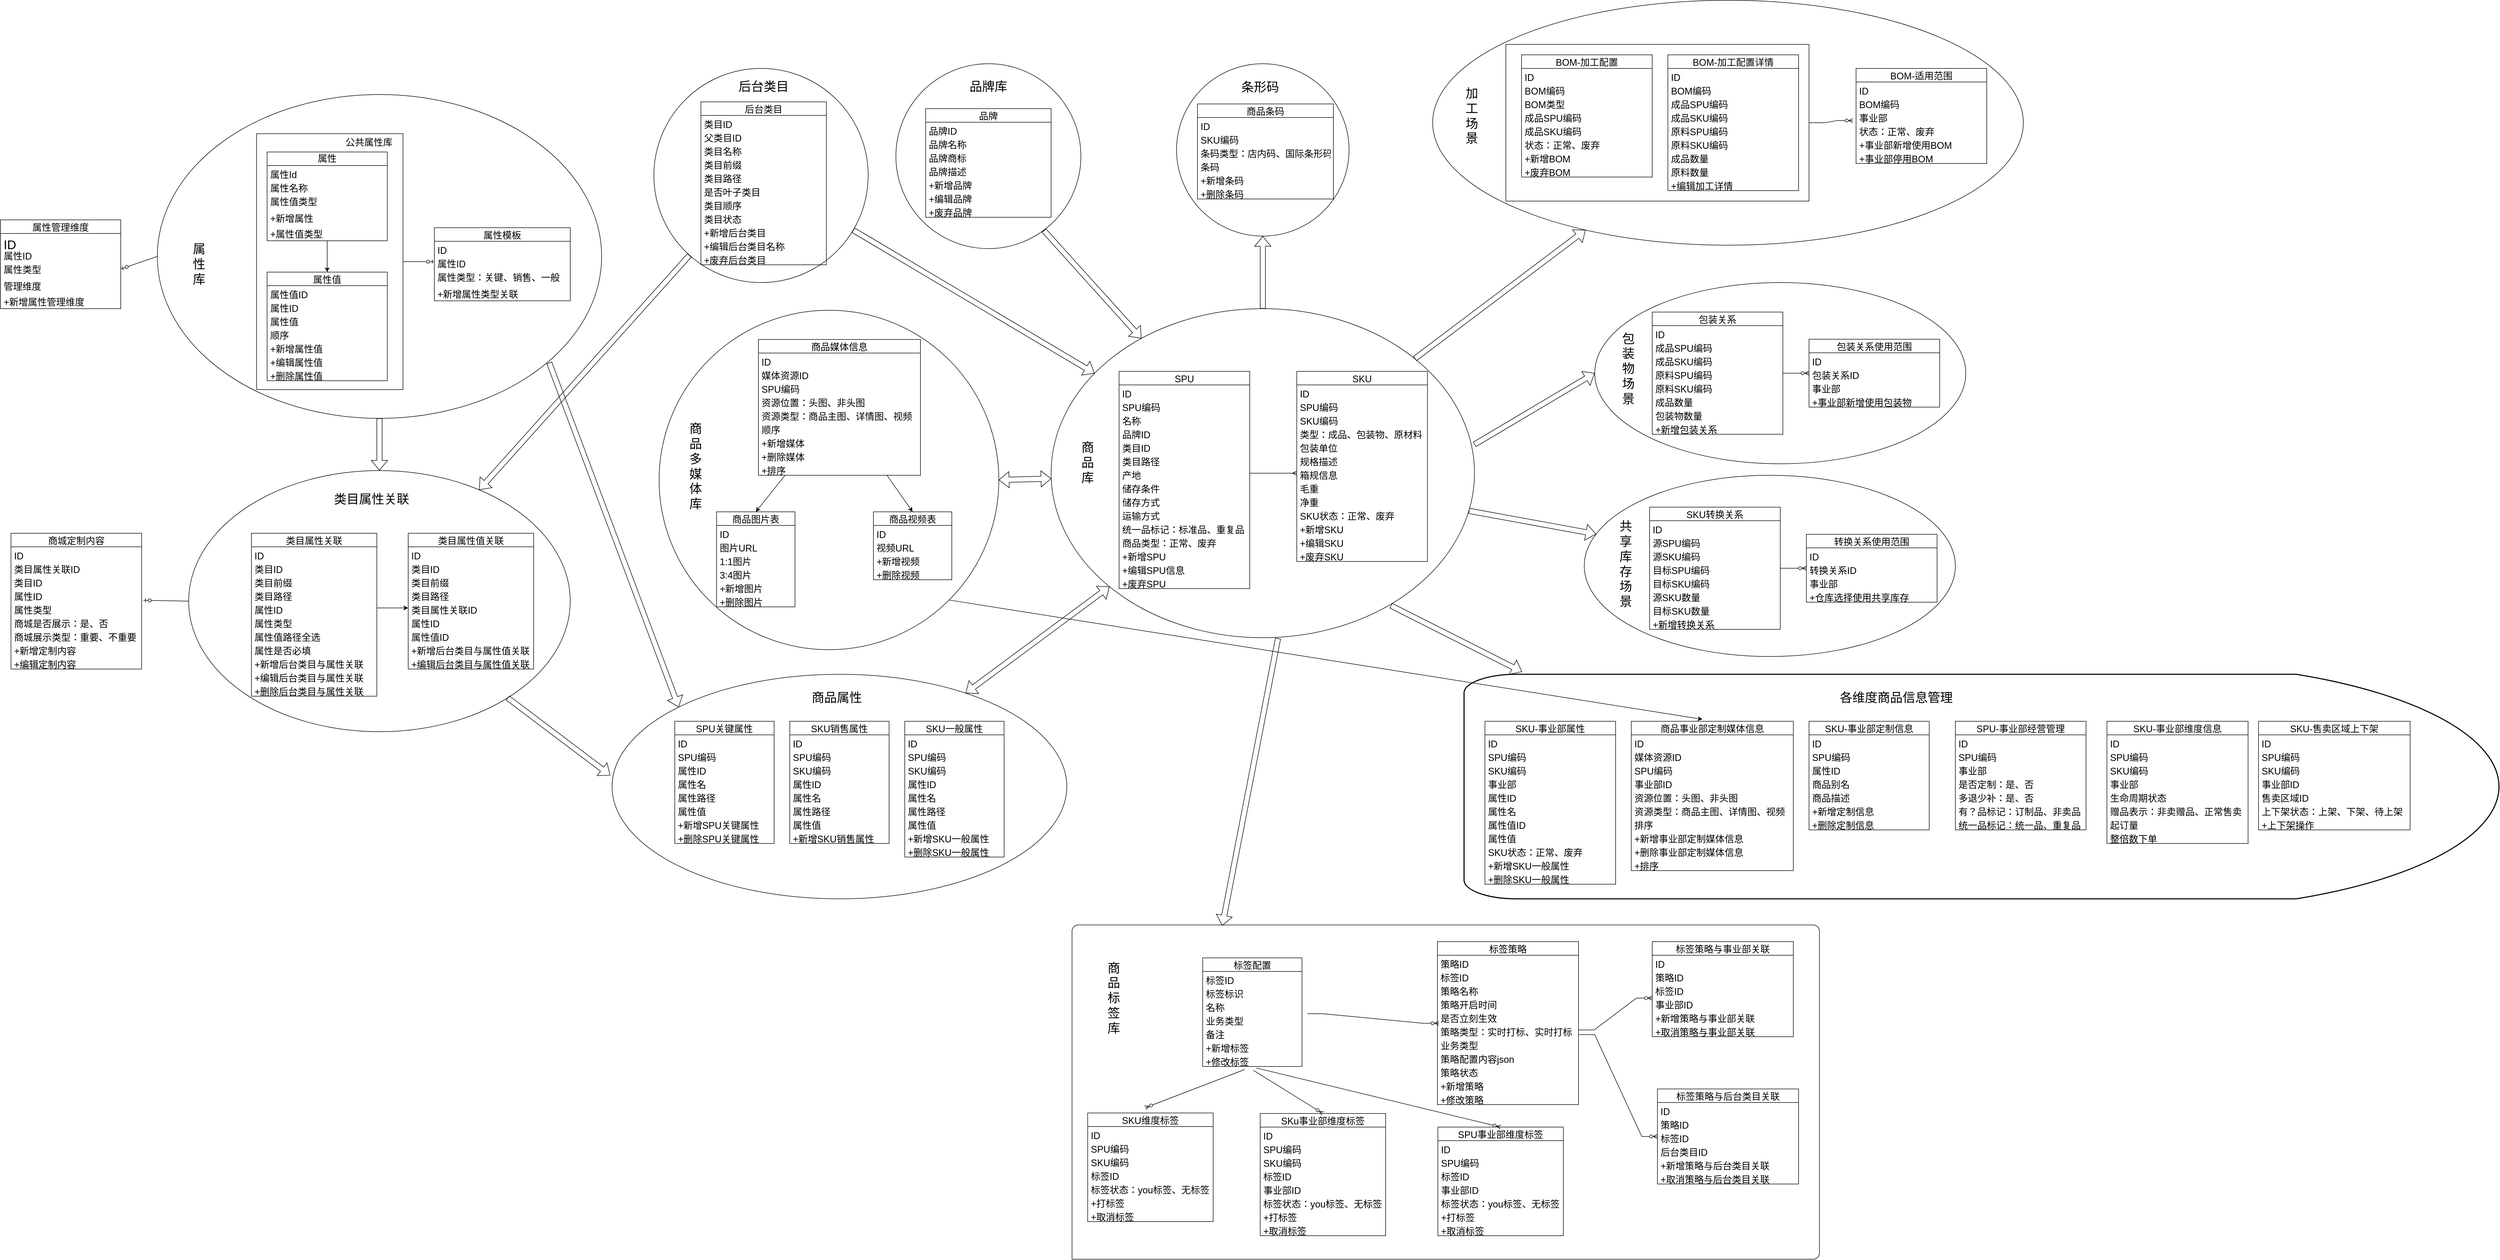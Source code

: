 <mxfile version="18.0.1" type="github" pages="15">
  <diagram id="fuy1s0eva4b-fFWhVFdE" name="sku_model">
    <mxGraphModel dx="4757" dy="-3240" grid="1" gridSize="10" guides="1" tooltips="1" connect="1" arrows="1" fold="1" page="1" pageScale="1" pageWidth="827" pageHeight="1169" math="0" shadow="0">
      <root>
        <mxCell id="0" />
        <mxCell id="1" parent="0" />
        <mxCell id="qUMy1aH1Jgnn8uqdyD9r-481" value="" style="strokeWidth=2;html=1;shape=mxgraph.flowchart.delay;whiteSpace=wrap;fontSize=24;" vertex="1" parent="1">
          <mxGeometry x="2190" y="8110" width="1980" height="430" as="geometry" />
        </mxCell>
        <mxCell id="qUMy1aH1Jgnn8uqdyD9r-402" value="" style="verticalLabelPosition=bottom;verticalAlign=top;html=1;shape=mxgraph.basic.three_corner_round_rect;dx=6;fontSize=24;" vertex="1" parent="1">
          <mxGeometry x="1440" y="8590" width="1430" height="640" as="geometry" />
        </mxCell>
        <mxCell id="qUMy1aH1Jgnn8uqdyD9r-292" value="" style="ellipse;whiteSpace=wrap;html=1;fontSize=24;" vertex="1" parent="1">
          <mxGeometry x="2440" y="7360" width="710" height="347" as="geometry" />
        </mxCell>
        <mxCell id="qUMy1aH1Jgnn8uqdyD9r-269" value="" style="ellipse;whiteSpace=wrap;html=1;fontSize=24;" vertex="1" parent="1">
          <mxGeometry x="2130" y="6819.5" width="1130" height="469" as="geometry" />
        </mxCell>
        <mxCell id="qUMy1aH1Jgnn8uqdyD9r-267" value="" style="rounded=0;whiteSpace=wrap;html=1;fontSize=24;" vertex="1" parent="1">
          <mxGeometry x="2270" y="6904" width="580" height="300" as="geometry" />
        </mxCell>
        <mxCell id="qUMy1aH1Jgnn8uqdyD9r-223" value="" style="ellipse;whiteSpace=wrap;html=1;aspect=fixed;fontSize=24;" vertex="1" parent="1">
          <mxGeometry x="1640" y="6941" width="330" height="330" as="geometry" />
        </mxCell>
        <mxCell id="qUMy1aH1Jgnn8uqdyD9r-220" value="" style="ellipse;whiteSpace=wrap;html=1;aspect=fixed;fontSize=24;" vertex="1" parent="1">
          <mxGeometry x="1103" y="6941" width="354" height="354" as="geometry" />
        </mxCell>
        <mxCell id="qUMy1aH1Jgnn8uqdyD9r-214" value="" style="ellipse;whiteSpace=wrap;html=1;aspect=fixed;fontSize=24;" vertex="1" parent="1">
          <mxGeometry x="640" y="6950" width="410" height="410" as="geometry" />
        </mxCell>
        <mxCell id="qUMy1aH1Jgnn8uqdyD9r-209" value="" style="ellipse;whiteSpace=wrap;html=1;fontSize=24;" vertex="1" parent="1">
          <mxGeometry x="560" y="8110" width="870" height="430" as="geometry" />
        </mxCell>
        <mxCell id="qUMy1aH1Jgnn8uqdyD9r-178" value="" style="ellipse;whiteSpace=wrap;html=1;fontSize=24;" vertex="1" parent="1">
          <mxGeometry x="650" y="7413" width="650" height="650" as="geometry" />
        </mxCell>
        <mxCell id="qUMy1aH1Jgnn8uqdyD9r-141" value="" style="ellipse;whiteSpace=wrap;html=1;fontSize=18;" vertex="1" parent="1">
          <mxGeometry x="1400" y="7410" width="810" height="630" as="geometry" />
        </mxCell>
        <mxCell id="qUMy1aH1Jgnn8uqdyD9r-62" value="" style="ellipse;whiteSpace=wrap;html=1;fontSize=18;" vertex="1" parent="1">
          <mxGeometry x="-250" y="7720" width="730" height="500" as="geometry" />
        </mxCell>
        <mxCell id="qUMy1aH1Jgnn8uqdyD9r-19" value="" style="ellipse;whiteSpace=wrap;html=1;fontSize=11;" vertex="1" parent="1">
          <mxGeometry x="-310" y="7000" width="850" height="620" as="geometry" />
        </mxCell>
        <mxCell id="HxOPDLQ4KwmjCW9O7RK3-1" value="" style="rounded=0;whiteSpace=wrap;html=1;fontSize=24;" parent="1" vertex="1">
          <mxGeometry x="-120" y="7075" width="280" height="490" as="geometry" />
        </mxCell>
        <mxCell id="HxOPDLQ4KwmjCW9O7RK3-2" style="edgeStyle=none;rounded=0;orthogonalLoop=1;jettySize=auto;html=1;entryX=0.5;entryY=0;entryDx=0;entryDy=0;fontSize=24;" parent="1" source="HxOPDLQ4KwmjCW9O7RK3-3" target="HxOPDLQ4KwmjCW9O7RK3-9" edge="1">
          <mxGeometry relative="1" as="geometry" />
        </mxCell>
        <mxCell id="HxOPDLQ4KwmjCW9O7RK3-3" value="属性" style="swimlane;fontStyle=0;childLayout=stackLayout;horizontal=1;startSize=26;fillColor=none;horizontalStack=0;resizeParent=1;resizeParentMax=0;resizeLast=0;collapsible=1;marginBottom=0;fontSize=18;whiteSpace=wrap;" parent="1" vertex="1">
          <mxGeometry x="-100" y="7110" width="230" height="170" as="geometry" />
        </mxCell>
        <mxCell id="HxOPDLQ4KwmjCW9O7RK3-4" value="属性Id" style="text;strokeColor=none;fillColor=none;align=left;verticalAlign=top;spacingLeft=4;spacingRight=4;overflow=hidden;rotatable=0;points=[[0,0.5],[1,0.5]];portConstraint=eastwest;fontSize=18;" parent="HxOPDLQ4KwmjCW9O7RK3-3" vertex="1">
          <mxGeometry y="26" width="230" height="26" as="geometry" />
        </mxCell>
        <mxCell id="HxOPDLQ4KwmjCW9O7RK3-5" value="属性名称" style="text;strokeColor=none;fillColor=none;align=left;verticalAlign=top;spacingLeft=4;spacingRight=4;overflow=hidden;rotatable=0;points=[[0,0.5],[1,0.5]];portConstraint=eastwest;fontSize=18;" parent="HxOPDLQ4KwmjCW9O7RK3-3" vertex="1">
          <mxGeometry y="52" width="230" height="26" as="geometry" />
        </mxCell>
        <mxCell id="HxOPDLQ4KwmjCW9O7RK3-6" value="属性值类型" style="text;strokeColor=none;fillColor=none;align=left;verticalAlign=top;spacingLeft=4;spacingRight=4;overflow=hidden;rotatable=0;points=[[0,0.5],[1,0.5]];portConstraint=eastwest;fontSize=18;" parent="HxOPDLQ4KwmjCW9O7RK3-3" vertex="1">
          <mxGeometry y="78" width="230" height="32" as="geometry" />
        </mxCell>
        <mxCell id="HxOPDLQ4KwmjCW9O7RK3-7" value="+新增属性" style="text;strokeColor=none;fillColor=none;align=left;verticalAlign=top;spacingLeft=4;spacingRight=4;overflow=hidden;rotatable=0;points=[[0,0.5],[1,0.5]];portConstraint=eastwest;fontSize=18;" parent="HxOPDLQ4KwmjCW9O7RK3-3" vertex="1">
          <mxGeometry y="110" width="230" height="30" as="geometry" />
        </mxCell>
        <mxCell id="HxOPDLQ4KwmjCW9O7RK3-8" value="+属性值类型" style="text;strokeColor=none;fillColor=none;align=left;verticalAlign=top;spacingLeft=4;spacingRight=4;overflow=hidden;rotatable=0;points=[[0,0.5],[1,0.5]];portConstraint=eastwest;fontSize=18;" parent="HxOPDLQ4KwmjCW9O7RK3-3" vertex="1">
          <mxGeometry y="140" width="230" height="30" as="geometry" />
        </mxCell>
        <mxCell id="HxOPDLQ4KwmjCW9O7RK3-9" value="属性值" style="swimlane;fontStyle=0;childLayout=stackLayout;horizontal=1;startSize=26;fillColor=none;horizontalStack=0;resizeParent=1;resizeParentMax=0;resizeLast=0;collapsible=1;marginBottom=0;fontSize=18;" parent="1" vertex="1">
          <mxGeometry x="-100" y="7340" width="230" height="208" as="geometry" />
        </mxCell>
        <mxCell id="HxOPDLQ4KwmjCW9O7RK3-10" value="属性值ID" style="text;strokeColor=none;fillColor=none;align=left;verticalAlign=top;spacingLeft=4;spacingRight=4;overflow=hidden;rotatable=0;points=[[0,0.5],[1,0.5]];portConstraint=eastwest;fontSize=18;" parent="HxOPDLQ4KwmjCW9O7RK3-9" vertex="1">
          <mxGeometry y="26" width="230" height="26" as="geometry" />
        </mxCell>
        <mxCell id="HxOPDLQ4KwmjCW9O7RK3-11" value="属性ID" style="text;strokeColor=none;fillColor=none;align=left;verticalAlign=top;spacingLeft=4;spacingRight=4;overflow=hidden;rotatable=0;points=[[0,0.5],[1,0.5]];portConstraint=eastwest;fontSize=18;" parent="HxOPDLQ4KwmjCW9O7RK3-9" vertex="1">
          <mxGeometry y="52" width="230" height="26" as="geometry" />
        </mxCell>
        <mxCell id="HxOPDLQ4KwmjCW9O7RK3-12" value="属性值" style="text;strokeColor=none;fillColor=none;align=left;verticalAlign=top;spacingLeft=4;spacingRight=4;overflow=hidden;rotatable=0;points=[[0,0.5],[1,0.5]];portConstraint=eastwest;fontSize=18;" parent="HxOPDLQ4KwmjCW9O7RK3-9" vertex="1">
          <mxGeometry y="78" width="230" height="26" as="geometry" />
        </mxCell>
        <mxCell id="HxOPDLQ4KwmjCW9O7RK3-13" value="顺序" style="text;strokeColor=none;fillColor=none;align=left;verticalAlign=top;spacingLeft=4;spacingRight=4;overflow=hidden;rotatable=0;points=[[0,0.5],[1,0.5]];portConstraint=eastwest;fontSize=18;" parent="HxOPDLQ4KwmjCW9O7RK3-9" vertex="1">
          <mxGeometry y="104" width="230" height="26" as="geometry" />
        </mxCell>
        <mxCell id="HxOPDLQ4KwmjCW9O7RK3-14" value="+新增属性值" style="text;strokeColor=none;fillColor=none;align=left;verticalAlign=top;spacingLeft=4;spacingRight=4;overflow=hidden;rotatable=0;points=[[0,0.5],[1,0.5]];portConstraint=eastwest;fontSize=18;" parent="HxOPDLQ4KwmjCW9O7RK3-9" vertex="1">
          <mxGeometry y="130" width="230" height="26" as="geometry" />
        </mxCell>
        <mxCell id="HxOPDLQ4KwmjCW9O7RK3-15" value="+编辑属性值" style="text;strokeColor=none;fillColor=none;align=left;verticalAlign=top;spacingLeft=4;spacingRight=4;overflow=hidden;rotatable=0;points=[[0,0.5],[1,0.5]];portConstraint=eastwest;fontSize=18;" parent="HxOPDLQ4KwmjCW9O7RK3-9" vertex="1">
          <mxGeometry y="156" width="230" height="26" as="geometry" />
        </mxCell>
        <mxCell id="HxOPDLQ4KwmjCW9O7RK3-16" value="+删除属性值" style="text;strokeColor=none;fillColor=none;align=left;verticalAlign=top;spacingLeft=4;spacingRight=4;overflow=hidden;rotatable=0;points=[[0,0.5],[1,0.5]];portConstraint=eastwest;fontSize=18;" parent="HxOPDLQ4KwmjCW9O7RK3-9" vertex="1">
          <mxGeometry y="182" width="230" height="26" as="geometry" />
        </mxCell>
        <mxCell id="qUMy1aH1Jgnn8uqdyD9r-6" value="属性模板" style="swimlane;fontStyle=0;childLayout=stackLayout;horizontal=1;startSize=26;fillColor=none;horizontalStack=0;resizeParent=1;resizeParentMax=0;resizeLast=0;collapsible=1;marginBottom=0;fontSize=18;" vertex="1" parent="1">
          <mxGeometry x="220" y="7255" width="260" height="140" as="geometry" />
        </mxCell>
        <mxCell id="qUMy1aH1Jgnn8uqdyD9r-7" value="ID" style="text;strokeColor=none;fillColor=none;align=left;verticalAlign=top;spacingLeft=4;spacingRight=4;overflow=hidden;rotatable=0;points=[[0,0.5],[1,0.5]];portConstraint=eastwest;fontSize=18;" vertex="1" parent="qUMy1aH1Jgnn8uqdyD9r-6">
          <mxGeometry y="26" width="260" height="26" as="geometry" />
        </mxCell>
        <mxCell id="qUMy1aH1Jgnn8uqdyD9r-8" value="属性ID" style="text;strokeColor=none;fillColor=none;align=left;verticalAlign=top;spacingLeft=4;spacingRight=4;overflow=hidden;rotatable=0;points=[[0,0.5],[1,0.5]];portConstraint=eastwest;fontSize=18;" vertex="1" parent="qUMy1aH1Jgnn8uqdyD9r-6">
          <mxGeometry y="52" width="260" height="26" as="geometry" />
        </mxCell>
        <mxCell id="qUMy1aH1Jgnn8uqdyD9r-9" value="属性类型：关键、销售、一般" style="text;strokeColor=none;fillColor=none;align=left;verticalAlign=top;spacingLeft=4;spacingRight=4;overflow=hidden;rotatable=0;points=[[0,0.5],[1,0.5]];portConstraint=eastwest;fontSize=18;" vertex="1" parent="qUMy1aH1Jgnn8uqdyD9r-6">
          <mxGeometry y="78" width="260" height="32" as="geometry" />
        </mxCell>
        <mxCell id="qUMy1aH1Jgnn8uqdyD9r-10" value="+新增属性类型关联" style="text;strokeColor=none;fillColor=none;align=left;verticalAlign=top;spacingLeft=4;spacingRight=4;overflow=hidden;rotatable=0;points=[[0,0.5],[1,0.5]];portConstraint=eastwest;fontSize=18;" vertex="1" parent="qUMy1aH1Jgnn8uqdyD9r-6">
          <mxGeometry y="110" width="260" height="30" as="geometry" />
        </mxCell>
        <mxCell id="qUMy1aH1Jgnn8uqdyD9r-13" value="属性管理维度" style="swimlane;fontStyle=0;childLayout=stackLayout;horizontal=1;startSize=26;fillColor=none;horizontalStack=0;resizeParent=1;resizeParentMax=0;resizeLast=0;collapsible=1;marginBottom=0;fontSize=18;" vertex="1" parent="1">
          <mxGeometry x="-610" y="7240" width="230" height="170" as="geometry" />
        </mxCell>
        <mxCell id="qUMy1aH1Jgnn8uqdyD9r-14" value="ID" style="text;strokeColor=none;fillColor=none;align=left;verticalAlign=top;spacingLeft=4;spacingRight=4;overflow=hidden;rotatable=0;points=[[0,0.5],[1,0.5]];portConstraint=eastwest;fontSize=24;" vertex="1" parent="qUMy1aH1Jgnn8uqdyD9r-13">
          <mxGeometry y="26" width="230" height="26" as="geometry" />
        </mxCell>
        <mxCell id="qUMy1aH1Jgnn8uqdyD9r-15" value="属性ID" style="text;strokeColor=none;fillColor=none;align=left;verticalAlign=top;spacingLeft=4;spacingRight=4;overflow=hidden;rotatable=0;points=[[0,0.5],[1,0.5]];portConstraint=eastwest;fontSize=18;" vertex="1" parent="qUMy1aH1Jgnn8uqdyD9r-13">
          <mxGeometry y="52" width="230" height="26" as="geometry" />
        </mxCell>
        <mxCell id="qUMy1aH1Jgnn8uqdyD9r-16" value="属性类型" style="text;strokeColor=none;fillColor=none;align=left;verticalAlign=top;spacingLeft=4;spacingRight=4;overflow=hidden;rotatable=0;points=[[0,0.5],[1,0.5]];portConstraint=eastwest;fontSize=18;" vertex="1" parent="qUMy1aH1Jgnn8uqdyD9r-13">
          <mxGeometry y="78" width="230" height="32" as="geometry" />
        </mxCell>
        <mxCell id="qUMy1aH1Jgnn8uqdyD9r-17" value="管理维度" style="text;strokeColor=none;fillColor=none;align=left;verticalAlign=top;spacingLeft=4;spacingRight=4;overflow=hidden;rotatable=0;points=[[0,0.5],[1,0.5]];portConstraint=eastwest;fontSize=18;" vertex="1" parent="qUMy1aH1Jgnn8uqdyD9r-13">
          <mxGeometry y="110" width="230" height="30" as="geometry" />
        </mxCell>
        <mxCell id="qUMy1aH1Jgnn8uqdyD9r-18" value="+新增属性管理维度" style="text;strokeColor=none;fillColor=none;align=left;verticalAlign=top;spacingLeft=4;spacingRight=4;overflow=hidden;rotatable=0;points=[[0,0.5],[1,0.5]];portConstraint=eastwest;fontSize=18;" vertex="1" parent="qUMy1aH1Jgnn8uqdyD9r-13">
          <mxGeometry y="140" width="230" height="30" as="geometry" />
        </mxCell>
        <mxCell id="qUMy1aH1Jgnn8uqdyD9r-21" value="&lt;font style=&quot;font-size: 24px;&quot;&gt;属&lt;br&gt;性&lt;br&gt;库&lt;/font&gt;" style="text;html=1;strokeColor=none;fillColor=none;align=center;verticalAlign=middle;whiteSpace=wrap;rounded=0;fontSize=11;" vertex="1" parent="1">
          <mxGeometry x="-260" y="7250" width="60" height="150" as="geometry" />
        </mxCell>
        <mxCell id="qUMy1aH1Jgnn8uqdyD9r-22" value="&lt;font style=&quot;font-size: 18px;&quot;&gt;公共属性库&lt;/font&gt;" style="text;html=1;strokeColor=none;fillColor=none;align=center;verticalAlign=middle;whiteSpace=wrap;rounded=0;fontSize=24;" vertex="1" parent="1">
          <mxGeometry x="30" y="7080" width="130" height="20" as="geometry" />
        </mxCell>
        <mxCell id="qUMy1aH1Jgnn8uqdyD9r-24" style="edgeStyle=none;rounded=0;orthogonalLoop=1;jettySize=auto;html=1;exitX=0.5;exitY=1;exitDx=0;exitDy=0;fontSize=24;" edge="1" parent="1" source="qUMy1aH1Jgnn8uqdyD9r-22" target="qUMy1aH1Jgnn8uqdyD9r-22">
          <mxGeometry relative="1" as="geometry" />
        </mxCell>
        <mxCell id="qUMy1aH1Jgnn8uqdyD9r-25" value="类目属性关联" style="swimlane;fontStyle=0;childLayout=stackLayout;horizontal=1;startSize=26;fillColor=none;horizontalStack=0;resizeParent=1;resizeParentMax=0;resizeLast=0;collapsible=1;marginBottom=0;fontSize=18;" vertex="1" parent="1">
          <mxGeometry x="-130" y="7840" width="240" height="312" as="geometry" />
        </mxCell>
        <mxCell id="qUMy1aH1Jgnn8uqdyD9r-26" value="ID" style="text;strokeColor=none;fillColor=none;align=left;verticalAlign=top;spacingLeft=4;spacingRight=4;overflow=hidden;rotatable=0;points=[[0,0.5],[1,0.5]];portConstraint=eastwest;fontSize=18;" vertex="1" parent="qUMy1aH1Jgnn8uqdyD9r-25">
          <mxGeometry y="26" width="240" height="26" as="geometry" />
        </mxCell>
        <mxCell id="qUMy1aH1Jgnn8uqdyD9r-27" value="类目ID" style="text;strokeColor=none;fillColor=none;align=left;verticalAlign=top;spacingLeft=4;spacingRight=4;overflow=hidden;rotatable=0;points=[[0,0.5],[1,0.5]];portConstraint=eastwest;fontSize=18;" vertex="1" parent="qUMy1aH1Jgnn8uqdyD9r-25">
          <mxGeometry y="52" width="240" height="26" as="geometry" />
        </mxCell>
        <mxCell id="qUMy1aH1Jgnn8uqdyD9r-28" value="类目前缀" style="text;strokeColor=none;fillColor=none;align=left;verticalAlign=top;spacingLeft=4;spacingRight=4;overflow=hidden;rotatable=0;points=[[0,0.5],[1,0.5]];portConstraint=eastwest;fontSize=18;" vertex="1" parent="qUMy1aH1Jgnn8uqdyD9r-25">
          <mxGeometry y="78" width="240" height="26" as="geometry" />
        </mxCell>
        <mxCell id="qUMy1aH1Jgnn8uqdyD9r-36" value="类目路径" style="text;strokeColor=none;fillColor=none;align=left;verticalAlign=top;spacingLeft=4;spacingRight=4;overflow=hidden;rotatable=0;points=[[0,0.5],[1,0.5]];portConstraint=eastwest;fontSize=18;" vertex="1" parent="qUMy1aH1Jgnn8uqdyD9r-25">
          <mxGeometry y="104" width="240" height="26" as="geometry" />
        </mxCell>
        <mxCell id="qUMy1aH1Jgnn8uqdyD9r-29" value="属性ID" style="text;strokeColor=none;fillColor=none;align=left;verticalAlign=top;spacingLeft=4;spacingRight=4;overflow=hidden;rotatable=0;points=[[0,0.5],[1,0.5]];portConstraint=eastwest;fontSize=18;" vertex="1" parent="qUMy1aH1Jgnn8uqdyD9r-25">
          <mxGeometry y="130" width="240" height="26" as="geometry" />
        </mxCell>
        <mxCell id="qUMy1aH1Jgnn8uqdyD9r-30" value="属性类型" style="text;strokeColor=none;fillColor=none;align=left;verticalAlign=top;spacingLeft=4;spacingRight=4;overflow=hidden;rotatable=0;points=[[0,0.5],[1,0.5]];portConstraint=eastwest;fontSize=18;" vertex="1" parent="qUMy1aH1Jgnn8uqdyD9r-25">
          <mxGeometry y="156" width="240" height="26" as="geometry" />
        </mxCell>
        <mxCell id="qUMy1aH1Jgnn8uqdyD9r-33" value="属性值路径全选" style="text;strokeColor=none;fillColor=none;align=left;verticalAlign=top;spacingLeft=4;spacingRight=4;overflow=hidden;rotatable=0;points=[[0,0.5],[1,0.5]];portConstraint=eastwest;fontSize=18;" vertex="1" parent="qUMy1aH1Jgnn8uqdyD9r-25">
          <mxGeometry y="182" width="240" height="26" as="geometry" />
        </mxCell>
        <mxCell id="qUMy1aH1Jgnn8uqdyD9r-35" value="属性是否必填" style="text;strokeColor=none;fillColor=none;align=left;verticalAlign=top;spacingLeft=4;spacingRight=4;overflow=hidden;rotatable=0;points=[[0,0.5],[1,0.5]];portConstraint=eastwest;fontSize=18;" vertex="1" parent="qUMy1aH1Jgnn8uqdyD9r-25">
          <mxGeometry y="208" width="240" height="26" as="geometry" />
        </mxCell>
        <mxCell id="qUMy1aH1Jgnn8uqdyD9r-32" value="+新增后台类目与属性关联" style="text;strokeColor=none;fillColor=none;align=left;verticalAlign=top;spacingLeft=4;spacingRight=4;overflow=hidden;rotatable=0;points=[[0,0.5],[1,0.5]];portConstraint=eastwest;fontSize=18;" vertex="1" parent="qUMy1aH1Jgnn8uqdyD9r-25">
          <mxGeometry y="234" width="240" height="26" as="geometry" />
        </mxCell>
        <mxCell id="qUMy1aH1Jgnn8uqdyD9r-31" value="+编辑后台类目与属性关联" style="text;strokeColor=none;fillColor=none;align=left;verticalAlign=top;spacingLeft=4;spacingRight=4;overflow=hidden;rotatable=0;points=[[0,0.5],[1,0.5]];portConstraint=eastwest;fontSize=18;" vertex="1" parent="qUMy1aH1Jgnn8uqdyD9r-25">
          <mxGeometry y="260" width="240" height="26" as="geometry" />
        </mxCell>
        <mxCell id="qUMy1aH1Jgnn8uqdyD9r-37" value="+删除后台类目与属性关联" style="text;strokeColor=none;fillColor=none;align=left;verticalAlign=top;spacingLeft=4;spacingRight=4;overflow=hidden;rotatable=0;points=[[0,0.5],[1,0.5]];portConstraint=eastwest;fontSize=18;" vertex="1" parent="qUMy1aH1Jgnn8uqdyD9r-25">
          <mxGeometry y="286" width="240" height="26" as="geometry" />
        </mxCell>
        <mxCell id="qUMy1aH1Jgnn8uqdyD9r-38" value="商城定制内容" style="swimlane;fontStyle=0;childLayout=stackLayout;horizontal=1;startSize=26;fillColor=none;horizontalStack=0;resizeParent=1;resizeParentMax=0;resizeLast=0;collapsible=1;marginBottom=0;fontSize=18;" vertex="1" parent="1">
          <mxGeometry x="-590" y="7840" width="250" height="260" as="geometry" />
        </mxCell>
        <mxCell id="qUMy1aH1Jgnn8uqdyD9r-39" value="ID" style="text;strokeColor=none;fillColor=none;align=left;verticalAlign=top;spacingLeft=4;spacingRight=4;overflow=hidden;rotatable=0;points=[[0,0.5],[1,0.5]];portConstraint=eastwest;fontSize=18;" vertex="1" parent="qUMy1aH1Jgnn8uqdyD9r-38">
          <mxGeometry y="26" width="250" height="26" as="geometry" />
        </mxCell>
        <mxCell id="qUMy1aH1Jgnn8uqdyD9r-40" value="类目属性关联ID" style="text;strokeColor=none;fillColor=none;align=left;verticalAlign=top;spacingLeft=4;spacingRight=4;overflow=hidden;rotatable=0;points=[[0,0.5],[1,0.5]];portConstraint=eastwest;fontSize=18;" vertex="1" parent="qUMy1aH1Jgnn8uqdyD9r-38">
          <mxGeometry y="52" width="250" height="26" as="geometry" />
        </mxCell>
        <mxCell id="qUMy1aH1Jgnn8uqdyD9r-41" value="类目ID" style="text;strokeColor=none;fillColor=none;align=left;verticalAlign=top;spacingLeft=4;spacingRight=4;overflow=hidden;rotatable=0;points=[[0,0.5],[1,0.5]];portConstraint=eastwest;fontSize=18;" vertex="1" parent="qUMy1aH1Jgnn8uqdyD9r-38">
          <mxGeometry y="78" width="250" height="26" as="geometry" />
        </mxCell>
        <mxCell id="qUMy1aH1Jgnn8uqdyD9r-43" value="属性ID" style="text;strokeColor=none;fillColor=none;align=left;verticalAlign=top;spacingLeft=4;spacingRight=4;overflow=hidden;rotatable=0;points=[[0,0.5],[1,0.5]];portConstraint=eastwest;fontSize=18;" vertex="1" parent="qUMy1aH1Jgnn8uqdyD9r-38">
          <mxGeometry y="104" width="250" height="26" as="geometry" />
        </mxCell>
        <mxCell id="qUMy1aH1Jgnn8uqdyD9r-44" value="属性类型" style="text;strokeColor=none;fillColor=none;align=left;verticalAlign=top;spacingLeft=4;spacingRight=4;overflow=hidden;rotatable=0;points=[[0,0.5],[1,0.5]];portConstraint=eastwest;fontSize=18;" vertex="1" parent="qUMy1aH1Jgnn8uqdyD9r-38">
          <mxGeometry y="130" width="250" height="26" as="geometry" />
        </mxCell>
        <mxCell id="qUMy1aH1Jgnn8uqdyD9r-45" value="商城是否展示：是、否" style="text;strokeColor=none;fillColor=none;align=left;verticalAlign=top;spacingLeft=4;spacingRight=4;overflow=hidden;rotatable=0;points=[[0,0.5],[1,0.5]];portConstraint=eastwest;fontSize=18;" vertex="1" parent="qUMy1aH1Jgnn8uqdyD9r-38">
          <mxGeometry y="156" width="250" height="26" as="geometry" />
        </mxCell>
        <mxCell id="qUMy1aH1Jgnn8uqdyD9r-46" value="商城展示类型：重要、不重要" style="text;strokeColor=none;fillColor=none;align=left;verticalAlign=top;spacingLeft=4;spacingRight=4;overflow=hidden;rotatable=0;points=[[0,0.5],[1,0.5]];portConstraint=eastwest;fontSize=18;" vertex="1" parent="qUMy1aH1Jgnn8uqdyD9r-38">
          <mxGeometry y="182" width="250" height="26" as="geometry" />
        </mxCell>
        <mxCell id="qUMy1aH1Jgnn8uqdyD9r-47" value="+新增定制内容" style="text;strokeColor=none;fillColor=none;align=left;verticalAlign=top;spacingLeft=4;spacingRight=4;overflow=hidden;rotatable=0;points=[[0,0.5],[1,0.5]];portConstraint=eastwest;fontSize=18;" vertex="1" parent="qUMy1aH1Jgnn8uqdyD9r-38">
          <mxGeometry y="208" width="250" height="26" as="geometry" />
        </mxCell>
        <mxCell id="qUMy1aH1Jgnn8uqdyD9r-48" value="+编辑定制内容" style="text;strokeColor=none;fillColor=none;align=left;verticalAlign=top;spacingLeft=4;spacingRight=4;overflow=hidden;rotatable=0;points=[[0,0.5],[1,0.5]];portConstraint=eastwest;fontSize=18;" vertex="1" parent="qUMy1aH1Jgnn8uqdyD9r-38">
          <mxGeometry y="234" width="250" height="26" as="geometry" />
        </mxCell>
        <mxCell id="qUMy1aH1Jgnn8uqdyD9r-50" value="类目属性值关联" style="swimlane;fontStyle=0;childLayout=stackLayout;horizontal=1;startSize=26;fillColor=none;horizontalStack=0;resizeParent=1;resizeParentMax=0;resizeLast=0;collapsible=1;marginBottom=0;fontSize=18;" vertex="1" parent="1">
          <mxGeometry x="170" y="7840" width="240" height="260" as="geometry" />
        </mxCell>
        <mxCell id="qUMy1aH1Jgnn8uqdyD9r-51" value="ID" style="text;strokeColor=none;fillColor=none;align=left;verticalAlign=top;spacingLeft=4;spacingRight=4;overflow=hidden;rotatable=0;points=[[0,0.5],[1,0.5]];portConstraint=eastwest;fontSize=18;" vertex="1" parent="qUMy1aH1Jgnn8uqdyD9r-50">
          <mxGeometry y="26" width="240" height="26" as="geometry" />
        </mxCell>
        <mxCell id="qUMy1aH1Jgnn8uqdyD9r-52" value="类目ID" style="text;strokeColor=none;fillColor=none;align=left;verticalAlign=top;spacingLeft=4;spacingRight=4;overflow=hidden;rotatable=0;points=[[0,0.5],[1,0.5]];portConstraint=eastwest;fontSize=18;" vertex="1" parent="qUMy1aH1Jgnn8uqdyD9r-50">
          <mxGeometry y="52" width="240" height="26" as="geometry" />
        </mxCell>
        <mxCell id="qUMy1aH1Jgnn8uqdyD9r-53" value="类目前缀" style="text;strokeColor=none;fillColor=none;align=left;verticalAlign=top;spacingLeft=4;spacingRight=4;overflow=hidden;rotatable=0;points=[[0,0.5],[1,0.5]];portConstraint=eastwest;fontSize=18;" vertex="1" parent="qUMy1aH1Jgnn8uqdyD9r-50">
          <mxGeometry y="78" width="240" height="26" as="geometry" />
        </mxCell>
        <mxCell id="qUMy1aH1Jgnn8uqdyD9r-54" value="类目路径" style="text;strokeColor=none;fillColor=none;align=left;verticalAlign=top;spacingLeft=4;spacingRight=4;overflow=hidden;rotatable=0;points=[[0,0.5],[1,0.5]];portConstraint=eastwest;fontSize=18;" vertex="1" parent="qUMy1aH1Jgnn8uqdyD9r-50">
          <mxGeometry y="104" width="240" height="26" as="geometry" />
        </mxCell>
        <mxCell id="qUMy1aH1Jgnn8uqdyD9r-57" value="类目属性关联ID" style="text;strokeColor=none;fillColor=none;align=left;verticalAlign=top;spacingLeft=4;spacingRight=4;overflow=hidden;rotatable=0;points=[[0,0.5],[1,0.5]];portConstraint=eastwest;fontSize=18;" vertex="1" parent="qUMy1aH1Jgnn8uqdyD9r-50">
          <mxGeometry y="130" width="240" height="26" as="geometry" />
        </mxCell>
        <mxCell id="qUMy1aH1Jgnn8uqdyD9r-55" value="属性ID" style="text;strokeColor=none;fillColor=none;align=left;verticalAlign=top;spacingLeft=4;spacingRight=4;overflow=hidden;rotatable=0;points=[[0,0.5],[1,0.5]];portConstraint=eastwest;fontSize=18;" vertex="1" parent="qUMy1aH1Jgnn8uqdyD9r-50">
          <mxGeometry y="156" width="240" height="26" as="geometry" />
        </mxCell>
        <mxCell id="qUMy1aH1Jgnn8uqdyD9r-56" value="属性值ID" style="text;strokeColor=none;fillColor=none;align=left;verticalAlign=top;spacingLeft=4;spacingRight=4;overflow=hidden;rotatable=0;points=[[0,0.5],[1,0.5]];portConstraint=eastwest;fontSize=18;" vertex="1" parent="qUMy1aH1Jgnn8uqdyD9r-50">
          <mxGeometry y="182" width="240" height="26" as="geometry" />
        </mxCell>
        <mxCell id="qUMy1aH1Jgnn8uqdyD9r-59" value="+新增后台类目与属性值关联" style="text;strokeColor=none;fillColor=none;align=left;verticalAlign=top;spacingLeft=4;spacingRight=4;overflow=hidden;rotatable=0;points=[[0,0.5],[1,0.5]];portConstraint=eastwest;fontSize=18;" vertex="1" parent="qUMy1aH1Jgnn8uqdyD9r-50">
          <mxGeometry y="208" width="240" height="26" as="geometry" />
        </mxCell>
        <mxCell id="qUMy1aH1Jgnn8uqdyD9r-60" value="+编辑后台类目与属性值关联" style="text;strokeColor=none;fillColor=none;align=left;verticalAlign=top;spacingLeft=4;spacingRight=4;overflow=hidden;rotatable=0;points=[[0,0.5],[1,0.5]];portConstraint=eastwest;fontSize=18;" vertex="1" parent="qUMy1aH1Jgnn8uqdyD9r-50">
          <mxGeometry y="234" width="240" height="26" as="geometry" />
        </mxCell>
        <mxCell id="qUMy1aH1Jgnn8uqdyD9r-63" value="&lt;font style=&quot;font-size: 24px;&quot;&gt;类目属性关联&lt;/font&gt;" style="text;html=1;strokeColor=none;fillColor=none;align=center;verticalAlign=middle;whiteSpace=wrap;rounded=0;fontSize=18;" vertex="1" parent="1">
          <mxGeometry x="20" y="7760" width="160" height="30" as="geometry" />
        </mxCell>
        <mxCell id="qUMy1aH1Jgnn8uqdyD9r-64" style="edgeStyle=none;rounded=0;orthogonalLoop=1;jettySize=auto;html=1;entryX=0;entryY=0.5;entryDx=0;entryDy=0;fontSize=18;" edge="1" parent="1" source="qUMy1aH1Jgnn8uqdyD9r-29" target="qUMy1aH1Jgnn8uqdyD9r-57">
          <mxGeometry relative="1" as="geometry" />
        </mxCell>
        <mxCell id="qUMy1aH1Jgnn8uqdyD9r-71" value="" style="fontSize=12;html=1;endArrow=ERzeroToOne;endFill=1;rounded=0;exitX=0;exitY=0.5;exitDx=0;exitDy=0;entryX=1;entryY=0.5;entryDx=0;entryDy=0;" edge="1" parent="1" source="qUMy1aH1Jgnn8uqdyD9r-19" target="qUMy1aH1Jgnn8uqdyD9r-16">
          <mxGeometry width="100" height="100" relative="1" as="geometry">
            <mxPoint x="-400" y="7550" as="sourcePoint" />
            <mxPoint x="-400" y="7340" as="targetPoint" />
          </mxGeometry>
        </mxCell>
        <mxCell id="qUMy1aH1Jgnn8uqdyD9r-72" value="" style="fontSize=12;html=1;endArrow=ERzeroToOne;endFill=1;rounded=0;exitX=0;exitY=0.5;exitDx=0;exitDy=0;entryX=1.013;entryY=-0.063;entryDx=0;entryDy=0;entryPerimeter=0;" edge="1" parent="1" source="qUMy1aH1Jgnn8uqdyD9r-62" target="qUMy1aH1Jgnn8uqdyD9r-44">
          <mxGeometry width="100" height="100" relative="1" as="geometry">
            <mxPoint x="-270" y="7740" as="sourcePoint" />
            <mxPoint x="-370" y="7759" as="targetPoint" />
          </mxGeometry>
        </mxCell>
        <mxCell id="qUMy1aH1Jgnn8uqdyD9r-73" value="" style="fontSize=12;html=1;endArrow=ERzeroToOne;endFill=1;rounded=0;exitX=1;exitY=0.5;exitDx=0;exitDy=0;entryX=0;entryY=0.5;entryDx=0;entryDy=0;" edge="1" parent="1" source="HxOPDLQ4KwmjCW9O7RK3-1" target="qUMy1aH1Jgnn8uqdyD9r-8">
          <mxGeometry width="100" height="100" relative="1" as="geometry">
            <mxPoint x="290" y="7191" as="sourcePoint" />
            <mxPoint x="220" y="7190" as="targetPoint" />
          </mxGeometry>
        </mxCell>
        <mxCell id="qUMy1aH1Jgnn8uqdyD9r-75" value="后台类目" style="swimlane;fontStyle=0;childLayout=stackLayout;horizontal=1;startSize=26;fillColor=none;horizontalStack=0;resizeParent=1;resizeParentMax=0;resizeLast=0;collapsible=1;marginBottom=0;fontSize=18;" vertex="1" parent="1">
          <mxGeometry x="730" y="7014" width="240" height="312" as="geometry" />
        </mxCell>
        <mxCell id="qUMy1aH1Jgnn8uqdyD9r-77" value="类目ID" style="text;strokeColor=none;fillColor=none;align=left;verticalAlign=top;spacingLeft=4;spacingRight=4;overflow=hidden;rotatable=0;points=[[0,0.5],[1,0.5]];portConstraint=eastwest;fontSize=18;" vertex="1" parent="qUMy1aH1Jgnn8uqdyD9r-75">
          <mxGeometry y="26" width="240" height="26" as="geometry" />
        </mxCell>
        <mxCell id="qUMy1aH1Jgnn8uqdyD9r-76" value="父类目ID" style="text;strokeColor=none;fillColor=none;align=left;verticalAlign=top;spacingLeft=4;spacingRight=4;overflow=hidden;rotatable=0;points=[[0,0.5],[1,0.5]];portConstraint=eastwest;fontSize=18;" vertex="1" parent="qUMy1aH1Jgnn8uqdyD9r-75">
          <mxGeometry y="52" width="240" height="26" as="geometry" />
        </mxCell>
        <mxCell id="qUMy1aH1Jgnn8uqdyD9r-80" value="类目名称" style="text;strokeColor=none;fillColor=none;align=left;verticalAlign=top;spacingLeft=4;spacingRight=4;overflow=hidden;rotatable=0;points=[[0,0.5],[1,0.5]];portConstraint=eastwest;fontSize=18;" vertex="1" parent="qUMy1aH1Jgnn8uqdyD9r-75">
          <mxGeometry y="78" width="240" height="26" as="geometry" />
        </mxCell>
        <mxCell id="qUMy1aH1Jgnn8uqdyD9r-78" value="类目前缀" style="text;strokeColor=none;fillColor=none;align=left;verticalAlign=top;spacingLeft=4;spacingRight=4;overflow=hidden;rotatable=0;points=[[0,0.5],[1,0.5]];portConstraint=eastwest;fontSize=18;" vertex="1" parent="qUMy1aH1Jgnn8uqdyD9r-75">
          <mxGeometry y="104" width="240" height="26" as="geometry" />
        </mxCell>
        <mxCell id="qUMy1aH1Jgnn8uqdyD9r-79" value="类目路径" style="text;strokeColor=none;fillColor=none;align=left;verticalAlign=top;spacingLeft=4;spacingRight=4;overflow=hidden;rotatable=0;points=[[0,0.5],[1,0.5]];portConstraint=eastwest;fontSize=18;" vertex="1" parent="qUMy1aH1Jgnn8uqdyD9r-75">
          <mxGeometry y="130" width="240" height="26" as="geometry" />
        </mxCell>
        <mxCell id="qUMy1aH1Jgnn8uqdyD9r-81" value="是否叶子类目" style="text;strokeColor=none;fillColor=none;align=left;verticalAlign=top;spacingLeft=4;spacingRight=4;overflow=hidden;rotatable=0;points=[[0,0.5],[1,0.5]];portConstraint=eastwest;fontSize=18;" vertex="1" parent="qUMy1aH1Jgnn8uqdyD9r-75">
          <mxGeometry y="156" width="240" height="26" as="geometry" />
        </mxCell>
        <mxCell id="qUMy1aH1Jgnn8uqdyD9r-82" value="类目顺序" style="text;strokeColor=none;fillColor=none;align=left;verticalAlign=top;spacingLeft=4;spacingRight=4;overflow=hidden;rotatable=0;points=[[0,0.5],[1,0.5]];portConstraint=eastwest;fontSize=18;" vertex="1" parent="qUMy1aH1Jgnn8uqdyD9r-75">
          <mxGeometry y="182" width="240" height="26" as="geometry" />
        </mxCell>
        <mxCell id="qUMy1aH1Jgnn8uqdyD9r-83" value="类目状态" style="text;strokeColor=none;fillColor=none;align=left;verticalAlign=top;spacingLeft=4;spacingRight=4;overflow=hidden;rotatable=0;points=[[0,0.5],[1,0.5]];portConstraint=eastwest;fontSize=18;" vertex="1" parent="qUMy1aH1Jgnn8uqdyD9r-75">
          <mxGeometry y="208" width="240" height="26" as="geometry" />
        </mxCell>
        <mxCell id="qUMy1aH1Jgnn8uqdyD9r-84" value="+新增后台类目" style="text;strokeColor=none;fillColor=none;align=left;verticalAlign=top;spacingLeft=4;spacingRight=4;overflow=hidden;rotatable=0;points=[[0,0.5],[1,0.5]];portConstraint=eastwest;fontSize=18;" vertex="1" parent="qUMy1aH1Jgnn8uqdyD9r-75">
          <mxGeometry y="234" width="240" height="26" as="geometry" />
        </mxCell>
        <mxCell id="qUMy1aH1Jgnn8uqdyD9r-85" value="+编辑后台类目名称" style="text;strokeColor=none;fillColor=none;align=left;verticalAlign=top;spacingLeft=4;spacingRight=4;overflow=hidden;rotatable=0;points=[[0,0.5],[1,0.5]];portConstraint=eastwest;fontSize=18;" vertex="1" parent="qUMy1aH1Jgnn8uqdyD9r-75">
          <mxGeometry y="260" width="240" height="26" as="geometry" />
        </mxCell>
        <mxCell id="qUMy1aH1Jgnn8uqdyD9r-86" value="+废弃后台类目" style="text;strokeColor=none;fillColor=none;align=left;verticalAlign=top;spacingLeft=4;spacingRight=4;overflow=hidden;rotatable=0;points=[[0,0.5],[1,0.5]];portConstraint=eastwest;fontSize=18;" vertex="1" parent="qUMy1aH1Jgnn8uqdyD9r-75">
          <mxGeometry y="286" width="240" height="26" as="geometry" />
        </mxCell>
        <mxCell id="qUMy1aH1Jgnn8uqdyD9r-87" value="品牌" style="swimlane;fontStyle=0;childLayout=stackLayout;horizontal=1;startSize=26;fillColor=none;horizontalStack=0;resizeParent=1;resizeParentMax=0;resizeLast=0;collapsible=1;marginBottom=0;fontSize=18;" vertex="1" parent="1">
          <mxGeometry x="1160" y="7027" width="240" height="208" as="geometry" />
        </mxCell>
        <mxCell id="qUMy1aH1Jgnn8uqdyD9r-88" value="品牌ID" style="text;strokeColor=none;fillColor=none;align=left;verticalAlign=top;spacingLeft=4;spacingRight=4;overflow=hidden;rotatable=0;points=[[0,0.5],[1,0.5]];portConstraint=eastwest;fontSize=18;" vertex="1" parent="qUMy1aH1Jgnn8uqdyD9r-87">
          <mxGeometry y="26" width="240" height="26" as="geometry" />
        </mxCell>
        <mxCell id="qUMy1aH1Jgnn8uqdyD9r-89" value="品牌名称" style="text;strokeColor=none;fillColor=none;align=left;verticalAlign=top;spacingLeft=4;spacingRight=4;overflow=hidden;rotatable=0;points=[[0,0.5],[1,0.5]];portConstraint=eastwest;fontSize=18;" vertex="1" parent="qUMy1aH1Jgnn8uqdyD9r-87">
          <mxGeometry y="52" width="240" height="26" as="geometry" />
        </mxCell>
        <mxCell id="qUMy1aH1Jgnn8uqdyD9r-90" value="品牌商标" style="text;strokeColor=none;fillColor=none;align=left;verticalAlign=top;spacingLeft=4;spacingRight=4;overflow=hidden;rotatable=0;points=[[0,0.5],[1,0.5]];portConstraint=eastwest;fontSize=18;" vertex="1" parent="qUMy1aH1Jgnn8uqdyD9r-87">
          <mxGeometry y="78" width="240" height="26" as="geometry" />
        </mxCell>
        <mxCell id="qUMy1aH1Jgnn8uqdyD9r-91" value="品牌描述" style="text;strokeColor=none;fillColor=none;align=left;verticalAlign=top;spacingLeft=4;spacingRight=4;overflow=hidden;rotatable=0;points=[[0,0.5],[1,0.5]];portConstraint=eastwest;fontSize=18;" vertex="1" parent="qUMy1aH1Jgnn8uqdyD9r-87">
          <mxGeometry y="104" width="240" height="26" as="geometry" />
        </mxCell>
        <mxCell id="qUMy1aH1Jgnn8uqdyD9r-96" value="+新增品牌" style="text;strokeColor=none;fillColor=none;align=left;verticalAlign=top;spacingLeft=4;spacingRight=4;overflow=hidden;rotatable=0;points=[[0,0.5],[1,0.5]];portConstraint=eastwest;fontSize=18;" vertex="1" parent="qUMy1aH1Jgnn8uqdyD9r-87">
          <mxGeometry y="130" width="240" height="26" as="geometry" />
        </mxCell>
        <mxCell id="qUMy1aH1Jgnn8uqdyD9r-97" value="+编辑品牌" style="text;strokeColor=none;fillColor=none;align=left;verticalAlign=top;spacingLeft=4;spacingRight=4;overflow=hidden;rotatable=0;points=[[0,0.5],[1,0.5]];portConstraint=eastwest;fontSize=18;" vertex="1" parent="qUMy1aH1Jgnn8uqdyD9r-87">
          <mxGeometry y="156" width="240" height="26" as="geometry" />
        </mxCell>
        <mxCell id="qUMy1aH1Jgnn8uqdyD9r-98" value="+废弃品牌" style="text;strokeColor=none;fillColor=none;align=left;verticalAlign=top;spacingLeft=4;spacingRight=4;overflow=hidden;rotatable=0;points=[[0,0.5],[1,0.5]];portConstraint=eastwest;fontSize=18;" vertex="1" parent="qUMy1aH1Jgnn8uqdyD9r-87">
          <mxGeometry y="182" width="240" height="26" as="geometry" />
        </mxCell>
        <mxCell id="qUMy1aH1Jgnn8uqdyD9r-99" value="商品条码" style="swimlane;fontStyle=0;childLayout=stackLayout;horizontal=1;startSize=26;fillColor=none;horizontalStack=0;resizeParent=1;resizeParentMax=0;resizeLast=0;collapsible=1;marginBottom=0;fontSize=18;" vertex="1" parent="1">
          <mxGeometry x="1680" y="7018" width="260" height="182" as="geometry" />
        </mxCell>
        <mxCell id="qUMy1aH1Jgnn8uqdyD9r-100" value="ID" style="text;strokeColor=none;fillColor=none;align=left;verticalAlign=top;spacingLeft=4;spacingRight=4;overflow=hidden;rotatable=0;points=[[0,0.5],[1,0.5]];portConstraint=eastwest;fontSize=18;" vertex="1" parent="qUMy1aH1Jgnn8uqdyD9r-99">
          <mxGeometry y="26" width="260" height="26" as="geometry" />
        </mxCell>
        <mxCell id="qUMy1aH1Jgnn8uqdyD9r-101" value="SKU编码" style="text;strokeColor=none;fillColor=none;align=left;verticalAlign=top;spacingLeft=4;spacingRight=4;overflow=hidden;rotatable=0;points=[[0,0.5],[1,0.5]];portConstraint=eastwest;fontSize=18;" vertex="1" parent="qUMy1aH1Jgnn8uqdyD9r-99">
          <mxGeometry y="52" width="260" height="26" as="geometry" />
        </mxCell>
        <mxCell id="qUMy1aH1Jgnn8uqdyD9r-102" value="条码类型：店内码、国际条形码" style="text;strokeColor=none;fillColor=none;align=left;verticalAlign=top;spacingLeft=4;spacingRight=4;overflow=hidden;rotatable=0;points=[[0,0.5],[1,0.5]];portConstraint=eastwest;fontSize=18;" vertex="1" parent="qUMy1aH1Jgnn8uqdyD9r-99">
          <mxGeometry y="78" width="260" height="26" as="geometry" />
        </mxCell>
        <mxCell id="qUMy1aH1Jgnn8uqdyD9r-103" value="条码" style="text;strokeColor=none;fillColor=none;align=left;verticalAlign=top;spacingLeft=4;spacingRight=4;overflow=hidden;rotatable=0;points=[[0,0.5],[1,0.5]];portConstraint=eastwest;fontSize=18;" vertex="1" parent="qUMy1aH1Jgnn8uqdyD9r-99">
          <mxGeometry y="104" width="260" height="26" as="geometry" />
        </mxCell>
        <mxCell id="qUMy1aH1Jgnn8uqdyD9r-104" value="+新增条码" style="text;strokeColor=none;fillColor=none;align=left;verticalAlign=top;spacingLeft=4;spacingRight=4;overflow=hidden;rotatable=0;points=[[0,0.5],[1,0.5]];portConstraint=eastwest;fontSize=18;" vertex="1" parent="qUMy1aH1Jgnn8uqdyD9r-99">
          <mxGeometry y="130" width="260" height="26" as="geometry" />
        </mxCell>
        <mxCell id="qUMy1aH1Jgnn8uqdyD9r-106" value="+删除条码" style="text;strokeColor=none;fillColor=none;align=left;verticalAlign=top;spacingLeft=4;spacingRight=4;overflow=hidden;rotatable=0;points=[[0,0.5],[1,0.5]];portConstraint=eastwest;fontSize=18;" vertex="1" parent="qUMy1aH1Jgnn8uqdyD9r-99">
          <mxGeometry y="156" width="260" height="26" as="geometry" />
        </mxCell>
        <mxCell id="qUMy1aH1Jgnn8uqdyD9r-107" value="SPU" style="swimlane;fontStyle=0;childLayout=stackLayout;horizontal=1;startSize=26;fillColor=none;horizontalStack=0;resizeParent=1;resizeParentMax=0;resizeLast=0;collapsible=1;marginBottom=0;fontSize=18;" vertex="1" parent="1">
          <mxGeometry x="1530" y="7530" width="250" height="416" as="geometry" />
        </mxCell>
        <mxCell id="qUMy1aH1Jgnn8uqdyD9r-108" value="ID" style="text;strokeColor=none;fillColor=none;align=left;verticalAlign=top;spacingLeft=4;spacingRight=4;overflow=hidden;rotatable=0;points=[[0,0.5],[1,0.5]];portConstraint=eastwest;fontSize=18;" vertex="1" parent="qUMy1aH1Jgnn8uqdyD9r-107">
          <mxGeometry y="26" width="250" height="26" as="geometry" />
        </mxCell>
        <mxCell id="qUMy1aH1Jgnn8uqdyD9r-109" value="SPU编码" style="text;strokeColor=none;fillColor=none;align=left;verticalAlign=top;spacingLeft=4;spacingRight=4;overflow=hidden;rotatable=0;points=[[0,0.5],[1,0.5]];portConstraint=eastwest;fontSize=18;" vertex="1" parent="qUMy1aH1Jgnn8uqdyD9r-107">
          <mxGeometry y="52" width="250" height="26" as="geometry" />
        </mxCell>
        <mxCell id="qUMy1aH1Jgnn8uqdyD9r-110" value="名称" style="text;strokeColor=none;fillColor=none;align=left;verticalAlign=top;spacingLeft=4;spacingRight=4;overflow=hidden;rotatable=0;points=[[0,0.5],[1,0.5]];portConstraint=eastwest;fontSize=18;" vertex="1" parent="qUMy1aH1Jgnn8uqdyD9r-107">
          <mxGeometry y="78" width="250" height="26" as="geometry" />
        </mxCell>
        <mxCell id="qUMy1aH1Jgnn8uqdyD9r-111" value="品牌ID" style="text;strokeColor=none;fillColor=none;align=left;verticalAlign=top;spacingLeft=4;spacingRight=4;overflow=hidden;rotatable=0;points=[[0,0.5],[1,0.5]];portConstraint=eastwest;fontSize=18;" vertex="1" parent="qUMy1aH1Jgnn8uqdyD9r-107">
          <mxGeometry y="104" width="250" height="26" as="geometry" />
        </mxCell>
        <mxCell id="qUMy1aH1Jgnn8uqdyD9r-112" value="类目ID" style="text;strokeColor=none;fillColor=none;align=left;verticalAlign=top;spacingLeft=4;spacingRight=4;overflow=hidden;rotatable=0;points=[[0,0.5],[1,0.5]];portConstraint=eastwest;fontSize=18;" vertex="1" parent="qUMy1aH1Jgnn8uqdyD9r-107">
          <mxGeometry y="130" width="250" height="26" as="geometry" />
        </mxCell>
        <mxCell id="qUMy1aH1Jgnn8uqdyD9r-113" value="类目路径" style="text;strokeColor=none;fillColor=none;align=left;verticalAlign=top;spacingLeft=4;spacingRight=4;overflow=hidden;rotatable=0;points=[[0,0.5],[1,0.5]];portConstraint=eastwest;fontSize=18;" vertex="1" parent="qUMy1aH1Jgnn8uqdyD9r-107">
          <mxGeometry y="156" width="250" height="26" as="geometry" />
        </mxCell>
        <mxCell id="qUMy1aH1Jgnn8uqdyD9r-114" value="产地" style="text;strokeColor=none;fillColor=none;align=left;verticalAlign=top;spacingLeft=4;spacingRight=4;overflow=hidden;rotatable=0;points=[[0,0.5],[1,0.5]];portConstraint=eastwest;fontSize=18;" vertex="1" parent="qUMy1aH1Jgnn8uqdyD9r-107">
          <mxGeometry y="182" width="250" height="26" as="geometry" />
        </mxCell>
        <mxCell id="qUMy1aH1Jgnn8uqdyD9r-115" value="储存条件" style="text;strokeColor=none;fillColor=none;align=left;verticalAlign=top;spacingLeft=4;spacingRight=4;overflow=hidden;rotatable=0;points=[[0,0.5],[1,0.5]];portConstraint=eastwest;fontSize=18;" vertex="1" parent="qUMy1aH1Jgnn8uqdyD9r-107">
          <mxGeometry y="208" width="250" height="26" as="geometry" />
        </mxCell>
        <mxCell id="qUMy1aH1Jgnn8uqdyD9r-116" value="储存方式" style="text;strokeColor=none;fillColor=none;align=left;verticalAlign=top;spacingLeft=4;spacingRight=4;overflow=hidden;rotatable=0;points=[[0,0.5],[1,0.5]];portConstraint=eastwest;fontSize=18;" vertex="1" parent="qUMy1aH1Jgnn8uqdyD9r-107">
          <mxGeometry y="234" width="250" height="26" as="geometry" />
        </mxCell>
        <mxCell id="qUMy1aH1Jgnn8uqdyD9r-117" value="运输方式" style="text;strokeColor=none;fillColor=none;align=left;verticalAlign=top;spacingLeft=4;spacingRight=4;overflow=hidden;rotatable=0;points=[[0,0.5],[1,0.5]];portConstraint=eastwest;fontSize=18;" vertex="1" parent="qUMy1aH1Jgnn8uqdyD9r-107">
          <mxGeometry y="260" width="250" height="26" as="geometry" />
        </mxCell>
        <mxCell id="qUMy1aH1Jgnn8uqdyD9r-118" value="统一品标记：标准品、重复品" style="text;strokeColor=none;fillColor=none;align=left;verticalAlign=top;spacingLeft=4;spacingRight=4;overflow=hidden;rotatable=0;points=[[0,0.5],[1,0.5]];portConstraint=eastwest;fontSize=18;" vertex="1" parent="qUMy1aH1Jgnn8uqdyD9r-107">
          <mxGeometry y="286" width="250" height="26" as="geometry" />
        </mxCell>
        <mxCell id="qUMy1aH1Jgnn8uqdyD9r-119" value="商品类型：正常、废弃" style="text;strokeColor=none;fillColor=none;align=left;verticalAlign=top;spacingLeft=4;spacingRight=4;overflow=hidden;rotatable=0;points=[[0,0.5],[1,0.5]];portConstraint=eastwest;fontSize=18;" vertex="1" parent="qUMy1aH1Jgnn8uqdyD9r-107">
          <mxGeometry y="312" width="250" height="26" as="geometry" />
        </mxCell>
        <mxCell id="qUMy1aH1Jgnn8uqdyD9r-121" value="+新增SPU" style="text;strokeColor=none;fillColor=none;align=left;verticalAlign=top;spacingLeft=4;spacingRight=4;overflow=hidden;rotatable=0;points=[[0,0.5],[1,0.5]];portConstraint=eastwest;fontSize=18;" vertex="1" parent="qUMy1aH1Jgnn8uqdyD9r-107">
          <mxGeometry y="338" width="250" height="26" as="geometry" />
        </mxCell>
        <mxCell id="qUMy1aH1Jgnn8uqdyD9r-120" value="+编辑SPU信息" style="text;strokeColor=none;fillColor=none;align=left;verticalAlign=top;spacingLeft=4;spacingRight=4;overflow=hidden;rotatable=0;points=[[0,0.5],[1,0.5]];portConstraint=eastwest;fontSize=18;" vertex="1" parent="qUMy1aH1Jgnn8uqdyD9r-107">
          <mxGeometry y="364" width="250" height="26" as="geometry" />
        </mxCell>
        <mxCell id="qUMy1aH1Jgnn8uqdyD9r-122" value="+废弃SPU" style="text;strokeColor=none;fillColor=none;align=left;verticalAlign=top;spacingLeft=4;spacingRight=4;overflow=hidden;rotatable=0;points=[[0,0.5],[1,0.5]];portConstraint=eastwest;fontSize=18;" vertex="1" parent="qUMy1aH1Jgnn8uqdyD9r-107">
          <mxGeometry y="390" width="250" height="26" as="geometry" />
        </mxCell>
        <mxCell id="qUMy1aH1Jgnn8uqdyD9r-123" value="SKU" style="swimlane;fontStyle=0;childLayout=stackLayout;horizontal=1;startSize=26;fillColor=none;horizontalStack=0;resizeParent=1;resizeParentMax=0;resizeLast=0;collapsible=1;marginBottom=0;fontSize=18;" vertex="1" parent="1">
          <mxGeometry x="1870" y="7530" width="250" height="364" as="geometry" />
        </mxCell>
        <mxCell id="qUMy1aH1Jgnn8uqdyD9r-124" value="ID" style="text;strokeColor=none;fillColor=none;align=left;verticalAlign=top;spacingLeft=4;spacingRight=4;overflow=hidden;rotatable=0;points=[[0,0.5],[1,0.5]];portConstraint=eastwest;fontSize=18;" vertex="1" parent="qUMy1aH1Jgnn8uqdyD9r-123">
          <mxGeometry y="26" width="250" height="26" as="geometry" />
        </mxCell>
        <mxCell id="qUMy1aH1Jgnn8uqdyD9r-125" value="SPU编码" style="text;strokeColor=none;fillColor=none;align=left;verticalAlign=top;spacingLeft=4;spacingRight=4;overflow=hidden;rotatable=0;points=[[0,0.5],[1,0.5]];portConstraint=eastwest;fontSize=18;" vertex="1" parent="qUMy1aH1Jgnn8uqdyD9r-123">
          <mxGeometry y="52" width="250" height="26" as="geometry" />
        </mxCell>
        <mxCell id="qUMy1aH1Jgnn8uqdyD9r-126" value="SKU编码" style="text;strokeColor=none;fillColor=none;align=left;verticalAlign=top;spacingLeft=4;spacingRight=4;overflow=hidden;rotatable=0;points=[[0,0.5],[1,0.5]];portConstraint=eastwest;fontSize=18;" vertex="1" parent="qUMy1aH1Jgnn8uqdyD9r-123">
          <mxGeometry y="78" width="250" height="26" as="geometry" />
        </mxCell>
        <mxCell id="qUMy1aH1Jgnn8uqdyD9r-127" value="类型：成品、包装物、原材料" style="text;strokeColor=none;fillColor=none;align=left;verticalAlign=top;spacingLeft=4;spacingRight=4;overflow=hidden;rotatable=0;points=[[0,0.5],[1,0.5]];portConstraint=eastwest;fontSize=18;" vertex="1" parent="qUMy1aH1Jgnn8uqdyD9r-123">
          <mxGeometry y="104" width="250" height="26" as="geometry" />
        </mxCell>
        <mxCell id="qUMy1aH1Jgnn8uqdyD9r-128" value="包装单位" style="text;strokeColor=none;fillColor=none;align=left;verticalAlign=top;spacingLeft=4;spacingRight=4;overflow=hidden;rotatable=0;points=[[0,0.5],[1,0.5]];portConstraint=eastwest;fontSize=18;" vertex="1" parent="qUMy1aH1Jgnn8uqdyD9r-123">
          <mxGeometry y="130" width="250" height="26" as="geometry" />
        </mxCell>
        <mxCell id="qUMy1aH1Jgnn8uqdyD9r-129" value="规格描述" style="text;strokeColor=none;fillColor=none;align=left;verticalAlign=top;spacingLeft=4;spacingRight=4;overflow=hidden;rotatable=0;points=[[0,0.5],[1,0.5]];portConstraint=eastwest;fontSize=18;" vertex="1" parent="qUMy1aH1Jgnn8uqdyD9r-123">
          <mxGeometry y="156" width="250" height="26" as="geometry" />
        </mxCell>
        <mxCell id="qUMy1aH1Jgnn8uqdyD9r-130" value="箱规信息" style="text;strokeColor=none;fillColor=none;align=left;verticalAlign=top;spacingLeft=4;spacingRight=4;overflow=hidden;rotatable=0;points=[[0,0.5],[1,0.5]];portConstraint=eastwest;fontSize=18;" vertex="1" parent="qUMy1aH1Jgnn8uqdyD9r-123">
          <mxGeometry y="182" width="250" height="26" as="geometry" />
        </mxCell>
        <mxCell id="qUMy1aH1Jgnn8uqdyD9r-131" value="毛重" style="text;strokeColor=none;fillColor=none;align=left;verticalAlign=top;spacingLeft=4;spacingRight=4;overflow=hidden;rotatable=0;points=[[0,0.5],[1,0.5]];portConstraint=eastwest;fontSize=18;" vertex="1" parent="qUMy1aH1Jgnn8uqdyD9r-123">
          <mxGeometry y="208" width="250" height="26" as="geometry" />
        </mxCell>
        <mxCell id="qUMy1aH1Jgnn8uqdyD9r-132" value="净重" style="text;strokeColor=none;fillColor=none;align=left;verticalAlign=top;spacingLeft=4;spacingRight=4;overflow=hidden;rotatable=0;points=[[0,0.5],[1,0.5]];portConstraint=eastwest;fontSize=18;" vertex="1" parent="qUMy1aH1Jgnn8uqdyD9r-123">
          <mxGeometry y="234" width="250" height="26" as="geometry" />
        </mxCell>
        <mxCell id="qUMy1aH1Jgnn8uqdyD9r-133" value="SKU状态：正常、废弃" style="text;strokeColor=none;fillColor=none;align=left;verticalAlign=top;spacingLeft=4;spacingRight=4;overflow=hidden;rotatable=0;points=[[0,0.5],[1,0.5]];portConstraint=eastwest;fontSize=18;" vertex="1" parent="qUMy1aH1Jgnn8uqdyD9r-123">
          <mxGeometry y="260" width="250" height="26" as="geometry" />
        </mxCell>
        <mxCell id="qUMy1aH1Jgnn8uqdyD9r-136" value="+新增SKU" style="text;strokeColor=none;fillColor=none;align=left;verticalAlign=top;spacingLeft=4;spacingRight=4;overflow=hidden;rotatable=0;points=[[0,0.5],[1,0.5]];portConstraint=eastwest;fontSize=18;" vertex="1" parent="qUMy1aH1Jgnn8uqdyD9r-123">
          <mxGeometry y="286" width="250" height="26" as="geometry" />
        </mxCell>
        <mxCell id="qUMy1aH1Jgnn8uqdyD9r-137" value="+编辑SKU" style="text;strokeColor=none;fillColor=none;align=left;verticalAlign=top;spacingLeft=4;spacingRight=4;overflow=hidden;rotatable=0;points=[[0,0.5],[1,0.5]];portConstraint=eastwest;fontSize=18;" vertex="1" parent="qUMy1aH1Jgnn8uqdyD9r-123">
          <mxGeometry y="312" width="250" height="26" as="geometry" />
        </mxCell>
        <mxCell id="qUMy1aH1Jgnn8uqdyD9r-138" value="+废弃SKU" style="text;strokeColor=none;fillColor=none;align=left;verticalAlign=top;spacingLeft=4;spacingRight=4;overflow=hidden;rotatable=0;points=[[0,0.5],[1,0.5]];portConstraint=eastwest;fontSize=18;" vertex="1" parent="qUMy1aH1Jgnn8uqdyD9r-123">
          <mxGeometry y="338" width="250" height="26" as="geometry" />
        </mxCell>
        <mxCell id="qUMy1aH1Jgnn8uqdyD9r-140" value="" style="edgeStyle=entityRelationEdgeStyle;fontSize=12;html=1;endArrow=ERmany;rounded=0;entryX=0;entryY=0.5;entryDx=0;entryDy=0;exitX=1;exitY=0.5;exitDx=0;exitDy=0;" edge="1" parent="1" source="qUMy1aH1Jgnn8uqdyD9r-114" target="qUMy1aH1Jgnn8uqdyD9r-130">
          <mxGeometry width="100" height="100" relative="1" as="geometry">
            <mxPoint x="1790" y="7740" as="sourcePoint" />
            <mxPoint x="1860" y="7730" as="targetPoint" />
          </mxGeometry>
        </mxCell>
        <mxCell id="qUMy1aH1Jgnn8uqdyD9r-142" value="&lt;font style=&quot;font-size: 24px;&quot;&gt;商品库&lt;/font&gt;" style="text;html=1;strokeColor=none;fillColor=none;align=center;verticalAlign=middle;whiteSpace=wrap;rounded=0;fontSize=18;" vertex="1" parent="1">
          <mxGeometry x="1450" y="7630" width="40" height="150" as="geometry" />
        </mxCell>
        <mxCell id="qUMy1aH1Jgnn8uqdyD9r-176" style="edgeStyle=none;rounded=0;orthogonalLoop=1;jettySize=auto;html=1;entryX=0.5;entryY=0;entryDx=0;entryDy=0;fontSize=24;" edge="1" parent="1" source="qUMy1aH1Jgnn8uqdyD9r-143" target="qUMy1aH1Jgnn8uqdyD9r-159">
          <mxGeometry relative="1" as="geometry" />
        </mxCell>
        <mxCell id="qUMy1aH1Jgnn8uqdyD9r-177" style="edgeStyle=none;rounded=0;orthogonalLoop=1;jettySize=auto;html=1;entryX=0.5;entryY=0;entryDx=0;entryDy=0;fontSize=24;" edge="1" parent="1" source="qUMy1aH1Jgnn8uqdyD9r-143" target="qUMy1aH1Jgnn8uqdyD9r-169">
          <mxGeometry relative="1" as="geometry" />
        </mxCell>
        <mxCell id="qUMy1aH1Jgnn8uqdyD9r-143" value="商品媒体信息" style="swimlane;fontStyle=0;childLayout=stackLayout;horizontal=1;startSize=26;fillColor=none;horizontalStack=0;resizeParent=1;resizeParentMax=0;resizeLast=0;collapsible=1;marginBottom=0;fontSize=18;" vertex="1" parent="1">
          <mxGeometry x="840" y="7469" width="310" height="260" as="geometry" />
        </mxCell>
        <mxCell id="qUMy1aH1Jgnn8uqdyD9r-144" value="ID" style="text;strokeColor=none;fillColor=none;align=left;verticalAlign=top;spacingLeft=4;spacingRight=4;overflow=hidden;rotatable=0;points=[[0,0.5],[1,0.5]];portConstraint=eastwest;fontSize=18;" vertex="1" parent="qUMy1aH1Jgnn8uqdyD9r-143">
          <mxGeometry y="26" width="310" height="26" as="geometry" />
        </mxCell>
        <mxCell id="qUMy1aH1Jgnn8uqdyD9r-145" value="媒体资源ID" style="text;strokeColor=none;fillColor=none;align=left;verticalAlign=top;spacingLeft=4;spacingRight=4;overflow=hidden;rotatable=0;points=[[0,0.5],[1,0.5]];portConstraint=eastwest;fontSize=18;" vertex="1" parent="qUMy1aH1Jgnn8uqdyD9r-143">
          <mxGeometry y="52" width="310" height="26" as="geometry" />
        </mxCell>
        <mxCell id="qUMy1aH1Jgnn8uqdyD9r-146" value="SPU编码" style="text;strokeColor=none;fillColor=none;align=left;verticalAlign=top;spacingLeft=4;spacingRight=4;overflow=hidden;rotatable=0;points=[[0,0.5],[1,0.5]];portConstraint=eastwest;fontSize=18;" vertex="1" parent="qUMy1aH1Jgnn8uqdyD9r-143">
          <mxGeometry y="78" width="310" height="26" as="geometry" />
        </mxCell>
        <mxCell id="qUMy1aH1Jgnn8uqdyD9r-147" value="资源位置：头图、非头图" style="text;strokeColor=none;fillColor=none;align=left;verticalAlign=top;spacingLeft=4;spacingRight=4;overflow=hidden;rotatable=0;points=[[0,0.5],[1,0.5]];portConstraint=eastwest;fontSize=18;" vertex="1" parent="qUMy1aH1Jgnn8uqdyD9r-143">
          <mxGeometry y="104" width="310" height="26" as="geometry" />
        </mxCell>
        <mxCell id="qUMy1aH1Jgnn8uqdyD9r-148" value="资源类型：商品主图、详情图、视频" style="text;strokeColor=none;fillColor=none;align=left;verticalAlign=top;spacingLeft=4;spacingRight=4;overflow=hidden;rotatable=0;points=[[0,0.5],[1,0.5]];portConstraint=eastwest;fontSize=18;" vertex="1" parent="qUMy1aH1Jgnn8uqdyD9r-143">
          <mxGeometry y="130" width="310" height="26" as="geometry" />
        </mxCell>
        <mxCell id="qUMy1aH1Jgnn8uqdyD9r-149" value="顺序" style="text;strokeColor=none;fillColor=none;align=left;verticalAlign=top;spacingLeft=4;spacingRight=4;overflow=hidden;rotatable=0;points=[[0,0.5],[1,0.5]];portConstraint=eastwest;fontSize=18;" vertex="1" parent="qUMy1aH1Jgnn8uqdyD9r-143">
          <mxGeometry y="156" width="310" height="26" as="geometry" />
        </mxCell>
        <mxCell id="qUMy1aH1Jgnn8uqdyD9r-150" value="+新增媒体" style="text;strokeColor=none;fillColor=none;align=left;verticalAlign=top;spacingLeft=4;spacingRight=4;overflow=hidden;rotatable=0;points=[[0,0.5],[1,0.5]];portConstraint=eastwest;fontSize=18;" vertex="1" parent="qUMy1aH1Jgnn8uqdyD9r-143">
          <mxGeometry y="182" width="310" height="26" as="geometry" />
        </mxCell>
        <mxCell id="qUMy1aH1Jgnn8uqdyD9r-151" value="+删除媒体" style="text;strokeColor=none;fillColor=none;align=left;verticalAlign=top;spacingLeft=4;spacingRight=4;overflow=hidden;rotatable=0;points=[[0,0.5],[1,0.5]];portConstraint=eastwest;fontSize=18;" vertex="1" parent="qUMy1aH1Jgnn8uqdyD9r-143">
          <mxGeometry y="208" width="310" height="26" as="geometry" />
        </mxCell>
        <mxCell id="qUMy1aH1Jgnn8uqdyD9r-152" value="+排序" style="text;strokeColor=none;fillColor=none;align=left;verticalAlign=top;spacingLeft=4;spacingRight=4;overflow=hidden;rotatable=0;points=[[0,0.5],[1,0.5]];portConstraint=eastwest;fontSize=18;" vertex="1" parent="qUMy1aH1Jgnn8uqdyD9r-143">
          <mxGeometry y="234" width="310" height="26" as="geometry" />
        </mxCell>
        <mxCell id="qUMy1aH1Jgnn8uqdyD9r-159" value="商品图片表" style="swimlane;fontStyle=0;childLayout=stackLayout;horizontal=1;startSize=26;fillColor=none;horizontalStack=0;resizeParent=1;resizeParentMax=0;resizeLast=0;collapsible=1;marginBottom=0;fontSize=18;" vertex="1" parent="1">
          <mxGeometry x="760" y="7799" width="150" height="182" as="geometry" />
        </mxCell>
        <mxCell id="qUMy1aH1Jgnn8uqdyD9r-160" value="ID" style="text;strokeColor=none;fillColor=none;align=left;verticalAlign=top;spacingLeft=4;spacingRight=4;overflow=hidden;rotatable=0;points=[[0,0.5],[1,0.5]];portConstraint=eastwest;fontSize=18;" vertex="1" parent="qUMy1aH1Jgnn8uqdyD9r-159">
          <mxGeometry y="26" width="150" height="26" as="geometry" />
        </mxCell>
        <mxCell id="qUMy1aH1Jgnn8uqdyD9r-161" value="图片URL" style="text;strokeColor=none;fillColor=none;align=left;verticalAlign=top;spacingLeft=4;spacingRight=4;overflow=hidden;rotatable=0;points=[[0,0.5],[1,0.5]];portConstraint=eastwest;fontSize=18;" vertex="1" parent="qUMy1aH1Jgnn8uqdyD9r-159">
          <mxGeometry y="52" width="150" height="26" as="geometry" />
        </mxCell>
        <mxCell id="qUMy1aH1Jgnn8uqdyD9r-162" value="1:1图片" style="text;strokeColor=none;fillColor=none;align=left;verticalAlign=top;spacingLeft=4;spacingRight=4;overflow=hidden;rotatable=0;points=[[0,0.5],[1,0.5]];portConstraint=eastwest;fontSize=18;" vertex="1" parent="qUMy1aH1Jgnn8uqdyD9r-159">
          <mxGeometry y="78" width="150" height="26" as="geometry" />
        </mxCell>
        <mxCell id="qUMy1aH1Jgnn8uqdyD9r-163" value="3:4图片" style="text;strokeColor=none;fillColor=none;align=left;verticalAlign=top;spacingLeft=4;spacingRight=4;overflow=hidden;rotatable=0;points=[[0,0.5],[1,0.5]];portConstraint=eastwest;fontSize=18;" vertex="1" parent="qUMy1aH1Jgnn8uqdyD9r-159">
          <mxGeometry y="104" width="150" height="26" as="geometry" />
        </mxCell>
        <mxCell id="qUMy1aH1Jgnn8uqdyD9r-164" value="+新增图片" style="text;strokeColor=none;fillColor=none;align=left;verticalAlign=top;spacingLeft=4;spacingRight=4;overflow=hidden;rotatable=0;points=[[0,0.5],[1,0.5]];portConstraint=eastwest;fontSize=18;" vertex="1" parent="qUMy1aH1Jgnn8uqdyD9r-159">
          <mxGeometry y="130" width="150" height="26" as="geometry" />
        </mxCell>
        <mxCell id="qUMy1aH1Jgnn8uqdyD9r-165" value="+删除图片" style="text;strokeColor=none;fillColor=none;align=left;verticalAlign=top;spacingLeft=4;spacingRight=4;overflow=hidden;rotatable=0;points=[[0,0.5],[1,0.5]];portConstraint=eastwest;fontSize=18;" vertex="1" parent="qUMy1aH1Jgnn8uqdyD9r-159">
          <mxGeometry y="156" width="150" height="26" as="geometry" />
        </mxCell>
        <mxCell id="qUMy1aH1Jgnn8uqdyD9r-169" value="商品视频表" style="swimlane;fontStyle=0;childLayout=stackLayout;horizontal=1;startSize=26;fillColor=none;horizontalStack=0;resizeParent=1;resizeParentMax=0;resizeLast=0;collapsible=1;marginBottom=0;fontSize=18;" vertex="1" parent="1">
          <mxGeometry x="1060" y="7799" width="150" height="130" as="geometry" />
        </mxCell>
        <mxCell id="qUMy1aH1Jgnn8uqdyD9r-170" value="ID" style="text;strokeColor=none;fillColor=none;align=left;verticalAlign=top;spacingLeft=4;spacingRight=4;overflow=hidden;rotatable=0;points=[[0,0.5],[1,0.5]];portConstraint=eastwest;fontSize=18;" vertex="1" parent="qUMy1aH1Jgnn8uqdyD9r-169">
          <mxGeometry y="26" width="150" height="26" as="geometry" />
        </mxCell>
        <mxCell id="qUMy1aH1Jgnn8uqdyD9r-171" value="视频URL" style="text;strokeColor=none;fillColor=none;align=left;verticalAlign=top;spacingLeft=4;spacingRight=4;overflow=hidden;rotatable=0;points=[[0,0.5],[1,0.5]];portConstraint=eastwest;fontSize=18;" vertex="1" parent="qUMy1aH1Jgnn8uqdyD9r-169">
          <mxGeometry y="52" width="150" height="26" as="geometry" />
        </mxCell>
        <mxCell id="qUMy1aH1Jgnn8uqdyD9r-174" value="+新增视频" style="text;strokeColor=none;fillColor=none;align=left;verticalAlign=top;spacingLeft=4;spacingRight=4;overflow=hidden;rotatable=0;points=[[0,0.5],[1,0.5]];portConstraint=eastwest;fontSize=18;" vertex="1" parent="qUMy1aH1Jgnn8uqdyD9r-169">
          <mxGeometry y="78" width="150" height="26" as="geometry" />
        </mxCell>
        <mxCell id="qUMy1aH1Jgnn8uqdyD9r-175" value="+删除视频" style="text;strokeColor=none;fillColor=none;align=left;verticalAlign=top;spacingLeft=4;spacingRight=4;overflow=hidden;rotatable=0;points=[[0,0.5],[1,0.5]];portConstraint=eastwest;fontSize=18;" vertex="1" parent="qUMy1aH1Jgnn8uqdyD9r-169">
          <mxGeometry y="104" width="150" height="26" as="geometry" />
        </mxCell>
        <mxCell id="qUMy1aH1Jgnn8uqdyD9r-179" value="商品多媒体库" style="text;html=1;strokeColor=none;fillColor=none;align=center;verticalAlign=middle;whiteSpace=wrap;rounded=0;fontSize=24;" vertex="1" parent="1">
          <mxGeometry x="700" y="7593.5" width="40" height="237" as="geometry" />
        </mxCell>
        <mxCell id="qUMy1aH1Jgnn8uqdyD9r-180" value="SPU关键属性" style="swimlane;fontStyle=0;childLayout=stackLayout;horizontal=1;startSize=26;fillColor=none;horizontalStack=0;resizeParent=1;resizeParentMax=0;resizeLast=0;collapsible=1;marginBottom=0;fontSize=18;" vertex="1" parent="1">
          <mxGeometry x="680" y="8200" width="190" height="234" as="geometry" />
        </mxCell>
        <mxCell id="qUMy1aH1Jgnn8uqdyD9r-181" value="ID" style="text;strokeColor=none;fillColor=none;align=left;verticalAlign=top;spacingLeft=4;spacingRight=4;overflow=hidden;rotatable=0;points=[[0,0.5],[1,0.5]];portConstraint=eastwest;fontSize=18;" vertex="1" parent="qUMy1aH1Jgnn8uqdyD9r-180">
          <mxGeometry y="26" width="190" height="26" as="geometry" />
        </mxCell>
        <mxCell id="qUMy1aH1Jgnn8uqdyD9r-183" value="SPU编码" style="text;strokeColor=none;fillColor=none;align=left;verticalAlign=top;spacingLeft=4;spacingRight=4;overflow=hidden;rotatable=0;points=[[0,0.5],[1,0.5]];portConstraint=eastwest;fontSize=18;" vertex="1" parent="qUMy1aH1Jgnn8uqdyD9r-180">
          <mxGeometry y="52" width="190" height="26" as="geometry" />
        </mxCell>
        <mxCell id="qUMy1aH1Jgnn8uqdyD9r-184" value="属性ID" style="text;strokeColor=none;fillColor=none;align=left;verticalAlign=top;spacingLeft=4;spacingRight=4;overflow=hidden;rotatable=0;points=[[0,0.5],[1,0.5]];portConstraint=eastwest;fontSize=18;" vertex="1" parent="qUMy1aH1Jgnn8uqdyD9r-180">
          <mxGeometry y="78" width="190" height="26" as="geometry" />
        </mxCell>
        <mxCell id="qUMy1aH1Jgnn8uqdyD9r-185" value="属性名" style="text;strokeColor=none;fillColor=none;align=left;verticalAlign=top;spacingLeft=4;spacingRight=4;overflow=hidden;rotatable=0;points=[[0,0.5],[1,0.5]];portConstraint=eastwest;fontSize=18;" vertex="1" parent="qUMy1aH1Jgnn8uqdyD9r-180">
          <mxGeometry y="104" width="190" height="26" as="geometry" />
        </mxCell>
        <mxCell id="qUMy1aH1Jgnn8uqdyD9r-186" value="属性路径" style="text;strokeColor=none;fillColor=none;align=left;verticalAlign=top;spacingLeft=4;spacingRight=4;overflow=hidden;rotatable=0;points=[[0,0.5],[1,0.5]];portConstraint=eastwest;fontSize=18;" vertex="1" parent="qUMy1aH1Jgnn8uqdyD9r-180">
          <mxGeometry y="130" width="190" height="26" as="geometry" />
        </mxCell>
        <mxCell id="qUMy1aH1Jgnn8uqdyD9r-187" value="属性值" style="text;strokeColor=none;fillColor=none;align=left;verticalAlign=top;spacingLeft=4;spacingRight=4;overflow=hidden;rotatable=0;points=[[0,0.5],[1,0.5]];portConstraint=eastwest;fontSize=18;" vertex="1" parent="qUMy1aH1Jgnn8uqdyD9r-180">
          <mxGeometry y="156" width="190" height="26" as="geometry" />
        </mxCell>
        <mxCell id="qUMy1aH1Jgnn8uqdyD9r-188" value="+新增SPU关键属性" style="text;strokeColor=none;fillColor=none;align=left;verticalAlign=top;spacingLeft=4;spacingRight=4;overflow=hidden;rotatable=0;points=[[0,0.5],[1,0.5]];portConstraint=eastwest;fontSize=18;" vertex="1" parent="qUMy1aH1Jgnn8uqdyD9r-180">
          <mxGeometry y="182" width="190" height="26" as="geometry" />
        </mxCell>
        <mxCell id="qUMy1aH1Jgnn8uqdyD9r-189" value="+删除SPU关键属性" style="text;strokeColor=none;fillColor=none;align=left;verticalAlign=top;spacingLeft=4;spacingRight=4;overflow=hidden;rotatable=0;points=[[0,0.5],[1,0.5]];portConstraint=eastwest;fontSize=18;" vertex="1" parent="qUMy1aH1Jgnn8uqdyD9r-180">
          <mxGeometry y="208" width="190" height="26" as="geometry" />
        </mxCell>
        <mxCell id="qUMy1aH1Jgnn8uqdyD9r-190" value="SKU销售属性" style="swimlane;fontStyle=0;childLayout=stackLayout;horizontal=1;startSize=26;fillColor=none;horizontalStack=0;resizeParent=1;resizeParentMax=0;resizeLast=0;collapsible=1;marginBottom=0;fontSize=18;" vertex="1" parent="1">
          <mxGeometry x="900" y="8200" width="190" height="234" as="geometry" />
        </mxCell>
        <mxCell id="qUMy1aH1Jgnn8uqdyD9r-191" value="ID" style="text;strokeColor=none;fillColor=none;align=left;verticalAlign=top;spacingLeft=4;spacingRight=4;overflow=hidden;rotatable=0;points=[[0,0.5],[1,0.5]];portConstraint=eastwest;fontSize=18;" vertex="1" parent="qUMy1aH1Jgnn8uqdyD9r-190">
          <mxGeometry y="26" width="190" height="26" as="geometry" />
        </mxCell>
        <mxCell id="qUMy1aH1Jgnn8uqdyD9r-192" value="SPU编码" style="text;strokeColor=none;fillColor=none;align=left;verticalAlign=top;spacingLeft=4;spacingRight=4;overflow=hidden;rotatable=0;points=[[0,0.5],[1,0.5]];portConstraint=eastwest;fontSize=18;" vertex="1" parent="qUMy1aH1Jgnn8uqdyD9r-190">
          <mxGeometry y="52" width="190" height="26" as="geometry" />
        </mxCell>
        <mxCell id="qUMy1aH1Jgnn8uqdyD9r-193" value="SKU编码" style="text;strokeColor=none;fillColor=none;align=left;verticalAlign=top;spacingLeft=4;spacingRight=4;overflow=hidden;rotatable=0;points=[[0,0.5],[1,0.5]];portConstraint=eastwest;fontSize=18;" vertex="1" parent="qUMy1aH1Jgnn8uqdyD9r-190">
          <mxGeometry y="78" width="190" height="26" as="geometry" />
        </mxCell>
        <mxCell id="qUMy1aH1Jgnn8uqdyD9r-195" value="属性ID" style="text;strokeColor=none;fillColor=none;align=left;verticalAlign=top;spacingLeft=4;spacingRight=4;overflow=hidden;rotatable=0;points=[[0,0.5],[1,0.5]];portConstraint=eastwest;fontSize=18;" vertex="1" parent="qUMy1aH1Jgnn8uqdyD9r-190">
          <mxGeometry y="104" width="190" height="26" as="geometry" />
        </mxCell>
        <mxCell id="qUMy1aH1Jgnn8uqdyD9r-194" value="属性名" style="text;strokeColor=none;fillColor=none;align=left;verticalAlign=top;spacingLeft=4;spacingRight=4;overflow=hidden;rotatable=0;points=[[0,0.5],[1,0.5]];portConstraint=eastwest;fontSize=18;" vertex="1" parent="qUMy1aH1Jgnn8uqdyD9r-190">
          <mxGeometry y="130" width="190" height="26" as="geometry" />
        </mxCell>
        <mxCell id="qUMy1aH1Jgnn8uqdyD9r-197" value="属性路径" style="text;strokeColor=none;fillColor=none;align=left;verticalAlign=top;spacingLeft=4;spacingRight=4;overflow=hidden;rotatable=0;points=[[0,0.5],[1,0.5]];portConstraint=eastwest;fontSize=18;" vertex="1" parent="qUMy1aH1Jgnn8uqdyD9r-190">
          <mxGeometry y="156" width="190" height="26" as="geometry" />
        </mxCell>
        <mxCell id="qUMy1aH1Jgnn8uqdyD9r-196" value="属性值" style="text;strokeColor=none;fillColor=none;align=left;verticalAlign=top;spacingLeft=4;spacingRight=4;overflow=hidden;rotatable=0;points=[[0,0.5],[1,0.5]];portConstraint=eastwest;fontSize=18;" vertex="1" parent="qUMy1aH1Jgnn8uqdyD9r-190">
          <mxGeometry y="182" width="190" height="26" as="geometry" />
        </mxCell>
        <mxCell id="qUMy1aH1Jgnn8uqdyD9r-198" value="+新增SKU销售属性" style="text;strokeColor=none;fillColor=none;align=left;verticalAlign=top;spacingLeft=4;spacingRight=4;overflow=hidden;rotatable=0;points=[[0,0.5],[1,0.5]];portConstraint=eastwest;fontSize=18;" vertex="1" parent="qUMy1aH1Jgnn8uqdyD9r-190">
          <mxGeometry y="208" width="190" height="26" as="geometry" />
        </mxCell>
        <mxCell id="qUMy1aH1Jgnn8uqdyD9r-199" value="SKU一般属性" style="swimlane;fontStyle=0;childLayout=stackLayout;horizontal=1;startSize=26;fillColor=none;horizontalStack=0;resizeParent=1;resizeParentMax=0;resizeLast=0;collapsible=1;marginBottom=0;fontSize=18;" vertex="1" parent="1">
          <mxGeometry x="1120" y="8200" width="190" height="260" as="geometry" />
        </mxCell>
        <mxCell id="qUMy1aH1Jgnn8uqdyD9r-200" value="ID" style="text;strokeColor=none;fillColor=none;align=left;verticalAlign=top;spacingLeft=4;spacingRight=4;overflow=hidden;rotatable=0;points=[[0,0.5],[1,0.5]];portConstraint=eastwest;fontSize=18;" vertex="1" parent="qUMy1aH1Jgnn8uqdyD9r-199">
          <mxGeometry y="26" width="190" height="26" as="geometry" />
        </mxCell>
        <mxCell id="qUMy1aH1Jgnn8uqdyD9r-201" value="SPU编码" style="text;strokeColor=none;fillColor=none;align=left;verticalAlign=top;spacingLeft=4;spacingRight=4;overflow=hidden;rotatable=0;points=[[0,0.5],[1,0.5]];portConstraint=eastwest;fontSize=18;" vertex="1" parent="qUMy1aH1Jgnn8uqdyD9r-199">
          <mxGeometry y="52" width="190" height="26" as="geometry" />
        </mxCell>
        <mxCell id="qUMy1aH1Jgnn8uqdyD9r-202" value="SKU编码" style="text;strokeColor=none;fillColor=none;align=left;verticalAlign=top;spacingLeft=4;spacingRight=4;overflow=hidden;rotatable=0;points=[[0,0.5],[1,0.5]];portConstraint=eastwest;fontSize=18;" vertex="1" parent="qUMy1aH1Jgnn8uqdyD9r-199">
          <mxGeometry y="78" width="190" height="26" as="geometry" />
        </mxCell>
        <mxCell id="qUMy1aH1Jgnn8uqdyD9r-203" value="属性ID" style="text;strokeColor=none;fillColor=none;align=left;verticalAlign=top;spacingLeft=4;spacingRight=4;overflow=hidden;rotatable=0;points=[[0,0.5],[1,0.5]];portConstraint=eastwest;fontSize=18;" vertex="1" parent="qUMy1aH1Jgnn8uqdyD9r-199">
          <mxGeometry y="104" width="190" height="26" as="geometry" />
        </mxCell>
        <mxCell id="qUMy1aH1Jgnn8uqdyD9r-204" value="属性名" style="text;strokeColor=none;fillColor=none;align=left;verticalAlign=top;spacingLeft=4;spacingRight=4;overflow=hidden;rotatable=0;points=[[0,0.5],[1,0.5]];portConstraint=eastwest;fontSize=18;" vertex="1" parent="qUMy1aH1Jgnn8uqdyD9r-199">
          <mxGeometry y="130" width="190" height="26" as="geometry" />
        </mxCell>
        <mxCell id="qUMy1aH1Jgnn8uqdyD9r-205" value="属性路径" style="text;strokeColor=none;fillColor=none;align=left;verticalAlign=top;spacingLeft=4;spacingRight=4;overflow=hidden;rotatable=0;points=[[0,0.5],[1,0.5]];portConstraint=eastwest;fontSize=18;" vertex="1" parent="qUMy1aH1Jgnn8uqdyD9r-199">
          <mxGeometry y="156" width="190" height="26" as="geometry" />
        </mxCell>
        <mxCell id="qUMy1aH1Jgnn8uqdyD9r-206" value="属性值" style="text;strokeColor=none;fillColor=none;align=left;verticalAlign=top;spacingLeft=4;spacingRight=4;overflow=hidden;rotatable=0;points=[[0,0.5],[1,0.5]];portConstraint=eastwest;fontSize=18;" vertex="1" parent="qUMy1aH1Jgnn8uqdyD9r-199">
          <mxGeometry y="182" width="190" height="26" as="geometry" />
        </mxCell>
        <mxCell id="qUMy1aH1Jgnn8uqdyD9r-207" value="+新增SKU一般属性" style="text;strokeColor=none;fillColor=none;align=left;verticalAlign=top;spacingLeft=4;spacingRight=4;overflow=hidden;rotatable=0;points=[[0,0.5],[1,0.5]];portConstraint=eastwest;fontSize=18;" vertex="1" parent="qUMy1aH1Jgnn8uqdyD9r-199">
          <mxGeometry y="208" width="190" height="26" as="geometry" />
        </mxCell>
        <mxCell id="qUMy1aH1Jgnn8uqdyD9r-208" value="+删除SKU一般属性" style="text;strokeColor=none;fillColor=none;align=left;verticalAlign=top;spacingLeft=4;spacingRight=4;overflow=hidden;rotatable=0;points=[[0,0.5],[1,0.5]];portConstraint=eastwest;fontSize=18;" vertex="1" parent="qUMy1aH1Jgnn8uqdyD9r-199">
          <mxGeometry y="234" width="190" height="26" as="geometry" />
        </mxCell>
        <mxCell id="qUMy1aH1Jgnn8uqdyD9r-210" value="商品属性" style="text;html=1;strokeColor=none;fillColor=none;align=center;verticalAlign=middle;whiteSpace=wrap;rounded=0;fontSize=24;" vertex="1" parent="1">
          <mxGeometry x="930" y="8140" width="120" height="30" as="geometry" />
        </mxCell>
        <mxCell id="qUMy1aH1Jgnn8uqdyD9r-212" value="" style="shape=flexArrow;endArrow=classic;html=1;rounded=0;fontSize=24;exitX=0.5;exitY=1;exitDx=0;exitDy=0;entryX=0.5;entryY=0;entryDx=0;entryDy=0;" edge="1" parent="1" source="qUMy1aH1Jgnn8uqdyD9r-19" target="qUMy1aH1Jgnn8uqdyD9r-62">
          <mxGeometry width="50" height="50" relative="1" as="geometry">
            <mxPoint x="500" y="7610" as="sourcePoint" />
            <mxPoint x="500" y="7720" as="targetPoint" />
          </mxGeometry>
        </mxCell>
        <mxCell id="qUMy1aH1Jgnn8uqdyD9r-213" value="" style="shape=flexArrow;endArrow=classic;html=1;rounded=0;fontSize=24;" edge="1" parent="1" source="qUMy1aH1Jgnn8uqdyD9r-214" target="qUMy1aH1Jgnn8uqdyD9r-62">
          <mxGeometry width="50" height="50" relative="1" as="geometry">
            <mxPoint x="650" y="7410" as="sourcePoint" />
            <mxPoint x="460" y="7600" as="targetPoint" />
          </mxGeometry>
        </mxCell>
        <mxCell id="qUMy1aH1Jgnn8uqdyD9r-215" value="后台类目" style="text;html=1;strokeColor=none;fillColor=none;align=center;verticalAlign=middle;whiteSpace=wrap;rounded=0;fontSize=24;" vertex="1" parent="1">
          <mxGeometry x="795" y="6970" width="110" height="30" as="geometry" />
        </mxCell>
        <mxCell id="qUMy1aH1Jgnn8uqdyD9r-216" value="" style="shape=flexArrow;endArrow=classic;html=1;rounded=0;fontSize=24;exitX=0.882;exitY=0.828;exitDx=0;exitDy=0;exitPerimeter=0;entryX=0;entryY=0;entryDx=0;entryDy=0;" edge="1" parent="1" source="qUMy1aH1Jgnn8uqdyD9r-19" target="qUMy1aH1Jgnn8uqdyD9r-209">
          <mxGeometry width="50" height="50" relative="1" as="geometry">
            <mxPoint x="480" y="7770" as="sourcePoint" />
            <mxPoint x="530" y="7720" as="targetPoint" />
          </mxGeometry>
        </mxCell>
        <mxCell id="qUMy1aH1Jgnn8uqdyD9r-217" value="" style="shape=flexArrow;endArrow=classic;startArrow=classic;html=1;rounded=0;fontSize=24;exitX=1;exitY=0.5;exitDx=0;exitDy=0;" edge="1" parent="1" source="qUMy1aH1Jgnn8uqdyD9r-178" target="qUMy1aH1Jgnn8uqdyD9r-141">
          <mxGeometry width="100" height="100" relative="1" as="geometry">
            <mxPoint x="1310" y="7740" as="sourcePoint" />
            <mxPoint x="1410" y="7660" as="targetPoint" />
          </mxGeometry>
        </mxCell>
        <mxCell id="qUMy1aH1Jgnn8uqdyD9r-218" value="" style="shape=flexArrow;endArrow=classic;startArrow=classic;html=1;rounded=0;fontSize=24;" edge="1" parent="1" source="qUMy1aH1Jgnn8uqdyD9r-209" target="qUMy1aH1Jgnn8uqdyD9r-141">
          <mxGeometry width="100" height="100" relative="1" as="geometry">
            <mxPoint x="1329.82" y="8083.65" as="sourcePoint" />
            <mxPoint x="1429.999" y="8080.002" as="targetPoint" />
          </mxGeometry>
        </mxCell>
        <mxCell id="qUMy1aH1Jgnn8uqdyD9r-219" value="" style="shape=flexArrow;endArrow=classic;html=1;rounded=0;fontSize=24;entryX=-0.004;entryY=0.45;entryDx=0;entryDy=0;entryPerimeter=0;" edge="1" parent="1" source="qUMy1aH1Jgnn8uqdyD9r-62" target="qUMy1aH1Jgnn8uqdyD9r-209">
          <mxGeometry width="50" height="50" relative="1" as="geometry">
            <mxPoint x="330" y="8280" as="sourcePoint" />
            <mxPoint x="380" y="8230" as="targetPoint" />
          </mxGeometry>
        </mxCell>
        <mxCell id="qUMy1aH1Jgnn8uqdyD9r-221" value="品牌库" style="text;html=1;strokeColor=none;fillColor=none;align=center;verticalAlign=middle;whiteSpace=wrap;rounded=0;fontSize=24;" vertex="1" parent="1">
          <mxGeometry x="1235" y="6970" width="90" height="30" as="geometry" />
        </mxCell>
        <mxCell id="qUMy1aH1Jgnn8uqdyD9r-224" value="条形码" style="text;html=1;strokeColor=none;fillColor=none;align=center;verticalAlign=middle;whiteSpace=wrap;rounded=0;fontSize=24;" vertex="1" parent="1">
          <mxGeometry x="1755" y="6971" width="90" height="30" as="geometry" />
        </mxCell>
        <mxCell id="qUMy1aH1Jgnn8uqdyD9r-226" value="" style="shape=flexArrow;endArrow=classic;html=1;rounded=0;fontSize=24;" edge="1" parent="1" source="qUMy1aH1Jgnn8uqdyD9r-214" target="qUMy1aH1Jgnn8uqdyD9r-141">
          <mxGeometry width="50" height="50" relative="1" as="geometry">
            <mxPoint x="1190" y="7410" as="sourcePoint" />
            <mxPoint x="1240" y="7360" as="targetPoint" />
          </mxGeometry>
        </mxCell>
        <mxCell id="qUMy1aH1Jgnn8uqdyD9r-227" value="" style="shape=flexArrow;endArrow=classic;html=1;rounded=0;fontSize=24;exitX=0.8;exitY=0.902;exitDx=0;exitDy=0;exitPerimeter=0;" edge="1" parent="1" source="qUMy1aH1Jgnn8uqdyD9r-220" target="qUMy1aH1Jgnn8uqdyD9r-141">
          <mxGeometry width="50" height="50" relative="1" as="geometry">
            <mxPoint x="1410" y="7340" as="sourcePoint" />
            <mxPoint x="1460" y="7290" as="targetPoint" />
          </mxGeometry>
        </mxCell>
        <mxCell id="qUMy1aH1Jgnn8uqdyD9r-228" value="" style="shape=flexArrow;endArrow=classic;html=1;rounded=0;fontSize=24;entryX=0.5;entryY=1;entryDx=0;entryDy=0;exitX=0.5;exitY=0;exitDx=0;exitDy=0;" edge="1" parent="1" source="qUMy1aH1Jgnn8uqdyD9r-141" target="qUMy1aH1Jgnn8uqdyD9r-223">
          <mxGeometry width="50" height="50" relative="1" as="geometry">
            <mxPoint x="1780" y="7350" as="sourcePoint" />
            <mxPoint x="1830" y="7300" as="targetPoint" />
          </mxGeometry>
        </mxCell>
        <mxCell id="qUMy1aH1Jgnn8uqdyD9r-229" value="BOM-加工配置" style="swimlane;fontStyle=0;childLayout=stackLayout;horizontal=1;startSize=26;fillColor=none;horizontalStack=0;resizeParent=1;resizeParentMax=0;resizeLast=0;collapsible=1;marginBottom=0;fontSize=18;" vertex="1" parent="1">
          <mxGeometry x="2300" y="6924" width="250" height="234" as="geometry" />
        </mxCell>
        <mxCell id="qUMy1aH1Jgnn8uqdyD9r-230" value="ID" style="text;strokeColor=none;fillColor=none;align=left;verticalAlign=top;spacingLeft=4;spacingRight=4;overflow=hidden;rotatable=0;points=[[0,0.5],[1,0.5]];portConstraint=eastwest;fontSize=18;" vertex="1" parent="qUMy1aH1Jgnn8uqdyD9r-229">
          <mxGeometry y="26" width="250" height="26" as="geometry" />
        </mxCell>
        <mxCell id="qUMy1aH1Jgnn8uqdyD9r-231" value="BOM编码" style="text;strokeColor=none;fillColor=none;align=left;verticalAlign=top;spacingLeft=4;spacingRight=4;overflow=hidden;rotatable=0;points=[[0,0.5],[1,0.5]];portConstraint=eastwest;fontSize=18;" vertex="1" parent="qUMy1aH1Jgnn8uqdyD9r-229">
          <mxGeometry y="52" width="250" height="26" as="geometry" />
        </mxCell>
        <mxCell id="qUMy1aH1Jgnn8uqdyD9r-232" value="BOM类型" style="text;strokeColor=none;fillColor=none;align=left;verticalAlign=top;spacingLeft=4;spacingRight=4;overflow=hidden;rotatable=0;points=[[0,0.5],[1,0.5]];portConstraint=eastwest;fontSize=18;" vertex="1" parent="qUMy1aH1Jgnn8uqdyD9r-229">
          <mxGeometry y="78" width="250" height="26" as="geometry" />
        </mxCell>
        <mxCell id="qUMy1aH1Jgnn8uqdyD9r-233" value="成品SPU编码" style="text;strokeColor=none;fillColor=none;align=left;verticalAlign=top;spacingLeft=4;spacingRight=4;overflow=hidden;rotatable=0;points=[[0,0.5],[1,0.5]];portConstraint=eastwest;fontSize=18;" vertex="1" parent="qUMy1aH1Jgnn8uqdyD9r-229">
          <mxGeometry y="104" width="250" height="26" as="geometry" />
        </mxCell>
        <mxCell id="qUMy1aH1Jgnn8uqdyD9r-234" value="成品SKU编码" style="text;strokeColor=none;fillColor=none;align=left;verticalAlign=top;spacingLeft=4;spacingRight=4;overflow=hidden;rotatable=0;points=[[0,0.5],[1,0.5]];portConstraint=eastwest;fontSize=18;" vertex="1" parent="qUMy1aH1Jgnn8uqdyD9r-229">
          <mxGeometry y="130" width="250" height="26" as="geometry" />
        </mxCell>
        <mxCell id="qUMy1aH1Jgnn8uqdyD9r-235" value="状态：正常、废弃" style="text;strokeColor=none;fillColor=none;align=left;verticalAlign=top;spacingLeft=4;spacingRight=4;overflow=hidden;rotatable=0;points=[[0,0.5],[1,0.5]];portConstraint=eastwest;fontSize=18;" vertex="1" parent="qUMy1aH1Jgnn8uqdyD9r-229">
          <mxGeometry y="156" width="250" height="26" as="geometry" />
        </mxCell>
        <mxCell id="qUMy1aH1Jgnn8uqdyD9r-236" value="+新增BOM" style="text;strokeColor=none;fillColor=none;align=left;verticalAlign=top;spacingLeft=4;spacingRight=4;overflow=hidden;rotatable=0;points=[[0,0.5],[1,0.5]];portConstraint=eastwest;fontSize=18;" vertex="1" parent="qUMy1aH1Jgnn8uqdyD9r-229">
          <mxGeometry y="182" width="250" height="26" as="geometry" />
        </mxCell>
        <mxCell id="qUMy1aH1Jgnn8uqdyD9r-237" value="+废弃BOM" style="text;strokeColor=none;fillColor=none;align=left;verticalAlign=top;spacingLeft=4;spacingRight=4;overflow=hidden;rotatable=0;points=[[0,0.5],[1,0.5]];portConstraint=eastwest;fontSize=18;" vertex="1" parent="qUMy1aH1Jgnn8uqdyD9r-229">
          <mxGeometry y="208" width="250" height="26" as="geometry" />
        </mxCell>
        <mxCell id="qUMy1aH1Jgnn8uqdyD9r-243" value="BOM-加工配置详情" style="swimlane;fontStyle=0;childLayout=stackLayout;horizontal=1;startSize=26;fillColor=none;horizontalStack=0;resizeParent=1;resizeParentMax=0;resizeLast=0;collapsible=1;marginBottom=0;fontSize=18;" vertex="1" parent="1">
          <mxGeometry x="2580" y="6924" width="250" height="260" as="geometry" />
        </mxCell>
        <mxCell id="qUMy1aH1Jgnn8uqdyD9r-244" value="ID" style="text;strokeColor=none;fillColor=none;align=left;verticalAlign=top;spacingLeft=4;spacingRight=4;overflow=hidden;rotatable=0;points=[[0,0.5],[1,0.5]];portConstraint=eastwest;fontSize=18;" vertex="1" parent="qUMy1aH1Jgnn8uqdyD9r-243">
          <mxGeometry y="26" width="250" height="26" as="geometry" />
        </mxCell>
        <mxCell id="qUMy1aH1Jgnn8uqdyD9r-247" value="BOM编码" style="text;strokeColor=none;fillColor=none;align=left;verticalAlign=top;spacingLeft=4;spacingRight=4;overflow=hidden;rotatable=0;points=[[0,0.5],[1,0.5]];portConstraint=eastwest;fontSize=18;" vertex="1" parent="qUMy1aH1Jgnn8uqdyD9r-243">
          <mxGeometry y="52" width="250" height="26" as="geometry" />
        </mxCell>
        <mxCell id="qUMy1aH1Jgnn8uqdyD9r-245" value="成品SPU编码" style="text;strokeColor=none;fillColor=none;align=left;verticalAlign=top;spacingLeft=4;spacingRight=4;overflow=hidden;rotatable=0;points=[[0,0.5],[1,0.5]];portConstraint=eastwest;fontSize=18;" vertex="1" parent="qUMy1aH1Jgnn8uqdyD9r-243">
          <mxGeometry y="78" width="250" height="26" as="geometry" />
        </mxCell>
        <mxCell id="qUMy1aH1Jgnn8uqdyD9r-246" value="成品SKU编码" style="text;strokeColor=none;fillColor=none;align=left;verticalAlign=top;spacingLeft=4;spacingRight=4;overflow=hidden;rotatable=0;points=[[0,0.5],[1,0.5]];portConstraint=eastwest;fontSize=18;" vertex="1" parent="qUMy1aH1Jgnn8uqdyD9r-243">
          <mxGeometry y="104" width="250" height="26" as="geometry" />
        </mxCell>
        <mxCell id="qUMy1aH1Jgnn8uqdyD9r-248" value="原料SPU编码" style="text;strokeColor=none;fillColor=none;align=left;verticalAlign=top;spacingLeft=4;spacingRight=4;overflow=hidden;rotatable=0;points=[[0,0.5],[1,0.5]];portConstraint=eastwest;fontSize=18;" vertex="1" parent="qUMy1aH1Jgnn8uqdyD9r-243">
          <mxGeometry y="130" width="250" height="26" as="geometry" />
        </mxCell>
        <mxCell id="qUMy1aH1Jgnn8uqdyD9r-249" value="原料SKU编码" style="text;strokeColor=none;fillColor=none;align=left;verticalAlign=top;spacingLeft=4;spacingRight=4;overflow=hidden;rotatable=0;points=[[0,0.5],[1,0.5]];portConstraint=eastwest;fontSize=18;" vertex="1" parent="qUMy1aH1Jgnn8uqdyD9r-243">
          <mxGeometry y="156" width="250" height="26" as="geometry" />
        </mxCell>
        <mxCell id="qUMy1aH1Jgnn8uqdyD9r-250" value="成品数量" style="text;strokeColor=none;fillColor=none;align=left;verticalAlign=top;spacingLeft=4;spacingRight=4;overflow=hidden;rotatable=0;points=[[0,0.5],[1,0.5]];portConstraint=eastwest;fontSize=18;" vertex="1" parent="qUMy1aH1Jgnn8uqdyD9r-243">
          <mxGeometry y="182" width="250" height="26" as="geometry" />
        </mxCell>
        <mxCell id="qUMy1aH1Jgnn8uqdyD9r-251" value="原料数量" style="text;strokeColor=none;fillColor=none;align=left;verticalAlign=top;spacingLeft=4;spacingRight=4;overflow=hidden;rotatable=0;points=[[0,0.5],[1,0.5]];portConstraint=eastwest;fontSize=18;" vertex="1" parent="qUMy1aH1Jgnn8uqdyD9r-243">
          <mxGeometry y="208" width="250" height="26" as="geometry" />
        </mxCell>
        <mxCell id="qUMy1aH1Jgnn8uqdyD9r-254" value="+编辑加工详情" style="text;strokeColor=none;fillColor=none;align=left;verticalAlign=top;spacingLeft=4;spacingRight=4;overflow=hidden;rotatable=0;points=[[0,0.5],[1,0.5]];portConstraint=eastwest;fontSize=18;" vertex="1" parent="qUMy1aH1Jgnn8uqdyD9r-243">
          <mxGeometry y="234" width="250" height="26" as="geometry" />
        </mxCell>
        <mxCell id="qUMy1aH1Jgnn8uqdyD9r-257" value="BOM-适用范围" style="swimlane;fontStyle=0;childLayout=stackLayout;horizontal=1;startSize=26;fillColor=none;horizontalStack=0;resizeParent=1;resizeParentMax=0;resizeLast=0;collapsible=1;marginBottom=0;fontSize=18;" vertex="1" parent="1">
          <mxGeometry x="2940" y="6950" width="250" height="182" as="geometry" />
        </mxCell>
        <mxCell id="qUMy1aH1Jgnn8uqdyD9r-258" value="ID" style="text;strokeColor=none;fillColor=none;align=left;verticalAlign=top;spacingLeft=4;spacingRight=4;overflow=hidden;rotatable=0;points=[[0,0.5],[1,0.5]];portConstraint=eastwest;fontSize=18;" vertex="1" parent="qUMy1aH1Jgnn8uqdyD9r-257">
          <mxGeometry y="26" width="250" height="26" as="geometry" />
        </mxCell>
        <mxCell id="qUMy1aH1Jgnn8uqdyD9r-259" value="BOM编码" style="text;strokeColor=none;fillColor=none;align=left;verticalAlign=top;spacingLeft=4;spacingRight=4;overflow=hidden;rotatable=0;points=[[0,0.5],[1,0.5]];portConstraint=eastwest;fontSize=18;" vertex="1" parent="qUMy1aH1Jgnn8uqdyD9r-257">
          <mxGeometry y="52" width="250" height="26" as="geometry" />
        </mxCell>
        <mxCell id="qUMy1aH1Jgnn8uqdyD9r-260" value="事业部" style="text;strokeColor=none;fillColor=none;align=left;verticalAlign=top;spacingLeft=4;spacingRight=4;overflow=hidden;rotatable=0;points=[[0,0.5],[1,0.5]];portConstraint=eastwest;fontSize=18;" vertex="1" parent="qUMy1aH1Jgnn8uqdyD9r-257">
          <mxGeometry y="78" width="250" height="26" as="geometry" />
        </mxCell>
        <mxCell id="qUMy1aH1Jgnn8uqdyD9r-261" value="状态：正常、废弃" style="text;strokeColor=none;fillColor=none;align=left;verticalAlign=top;spacingLeft=4;spacingRight=4;overflow=hidden;rotatable=0;points=[[0,0.5],[1,0.5]];portConstraint=eastwest;fontSize=18;" vertex="1" parent="qUMy1aH1Jgnn8uqdyD9r-257">
          <mxGeometry y="104" width="250" height="26" as="geometry" />
        </mxCell>
        <mxCell id="qUMy1aH1Jgnn8uqdyD9r-262" value="+事业部新增使用BOM" style="text;strokeColor=none;fillColor=none;align=left;verticalAlign=top;spacingLeft=4;spacingRight=4;overflow=hidden;rotatable=0;points=[[0,0.5],[1,0.5]];portConstraint=eastwest;fontSize=18;" vertex="1" parent="qUMy1aH1Jgnn8uqdyD9r-257">
          <mxGeometry y="130" width="250" height="26" as="geometry" />
        </mxCell>
        <mxCell id="qUMy1aH1Jgnn8uqdyD9r-263" value="+事业部停用BOM" style="text;strokeColor=none;fillColor=none;align=left;verticalAlign=top;spacingLeft=4;spacingRight=4;overflow=hidden;rotatable=0;points=[[0,0.5],[1,0.5]];portConstraint=eastwest;fontSize=18;" vertex="1" parent="qUMy1aH1Jgnn8uqdyD9r-257">
          <mxGeometry y="156" width="250" height="26" as="geometry" />
        </mxCell>
        <mxCell id="qUMy1aH1Jgnn8uqdyD9r-268" value="" style="edgeStyle=entityRelationEdgeStyle;fontSize=12;html=1;endArrow=ERzeroToMany;endFill=1;rounded=0;entryX=-0.024;entryY=-0.161;entryDx=0;entryDy=0;entryPerimeter=0;exitX=1;exitY=0.5;exitDx=0;exitDy=0;" edge="1" parent="1" source="qUMy1aH1Jgnn8uqdyD9r-267" target="qUMy1aH1Jgnn8uqdyD9r-261">
          <mxGeometry width="100" height="100" relative="1" as="geometry">
            <mxPoint x="2870" y="7077" as="sourcePoint" />
            <mxPoint x="2900" y="7270" as="targetPoint" />
          </mxGeometry>
        </mxCell>
        <mxCell id="qUMy1aH1Jgnn8uqdyD9r-270" value="加工场景" style="text;html=1;strokeColor=none;fillColor=none;align=center;verticalAlign=middle;whiteSpace=wrap;rounded=0;fontSize=24;" vertex="1" parent="1">
          <mxGeometry x="2190" y="6989" width="30" height="104" as="geometry" />
        </mxCell>
        <mxCell id="qUMy1aH1Jgnn8uqdyD9r-271" value="" style="shape=flexArrow;endArrow=classic;html=1;rounded=0;fontSize=24;" edge="1" parent="1" source="qUMy1aH1Jgnn8uqdyD9r-141" target="qUMy1aH1Jgnn8uqdyD9r-269">
          <mxGeometry width="50" height="50" relative="1" as="geometry">
            <mxPoint x="2060" y="7410" as="sourcePoint" />
            <mxPoint x="2110" y="7360" as="targetPoint" />
          </mxGeometry>
        </mxCell>
        <mxCell id="qUMy1aH1Jgnn8uqdyD9r-272" value="包装关系" style="swimlane;fontStyle=0;childLayout=stackLayout;horizontal=1;startSize=26;fillColor=none;horizontalStack=0;resizeParent=1;resizeParentMax=0;resizeLast=0;collapsible=1;marginBottom=0;fontSize=18;" vertex="1" parent="1">
          <mxGeometry x="2550" y="7416.5" width="250" height="234" as="geometry" />
        </mxCell>
        <mxCell id="qUMy1aH1Jgnn8uqdyD9r-273" value="ID" style="text;strokeColor=none;fillColor=none;align=left;verticalAlign=top;spacingLeft=4;spacingRight=4;overflow=hidden;rotatable=0;points=[[0,0.5],[1,0.5]];portConstraint=eastwest;fontSize=18;" vertex="1" parent="qUMy1aH1Jgnn8uqdyD9r-272">
          <mxGeometry y="26" width="250" height="26" as="geometry" />
        </mxCell>
        <mxCell id="qUMy1aH1Jgnn8uqdyD9r-275" value="成品SPU编码" style="text;strokeColor=none;fillColor=none;align=left;verticalAlign=top;spacingLeft=4;spacingRight=4;overflow=hidden;rotatable=0;points=[[0,0.5],[1,0.5]];portConstraint=eastwest;fontSize=18;" vertex="1" parent="qUMy1aH1Jgnn8uqdyD9r-272">
          <mxGeometry y="52" width="250" height="26" as="geometry" />
        </mxCell>
        <mxCell id="qUMy1aH1Jgnn8uqdyD9r-276" value="成品SKU编码" style="text;strokeColor=none;fillColor=none;align=left;verticalAlign=top;spacingLeft=4;spacingRight=4;overflow=hidden;rotatable=0;points=[[0,0.5],[1,0.5]];portConstraint=eastwest;fontSize=18;" vertex="1" parent="qUMy1aH1Jgnn8uqdyD9r-272">
          <mxGeometry y="78" width="250" height="26" as="geometry" />
        </mxCell>
        <mxCell id="qUMy1aH1Jgnn8uqdyD9r-277" value="原料SPU编码" style="text;strokeColor=none;fillColor=none;align=left;verticalAlign=top;spacingLeft=4;spacingRight=4;overflow=hidden;rotatable=0;points=[[0,0.5],[1,0.5]];portConstraint=eastwest;fontSize=18;" vertex="1" parent="qUMy1aH1Jgnn8uqdyD9r-272">
          <mxGeometry y="104" width="250" height="26" as="geometry" />
        </mxCell>
        <mxCell id="qUMy1aH1Jgnn8uqdyD9r-278" value="原料SKU编码" style="text;strokeColor=none;fillColor=none;align=left;verticalAlign=top;spacingLeft=4;spacingRight=4;overflow=hidden;rotatable=0;points=[[0,0.5],[1,0.5]];portConstraint=eastwest;fontSize=18;" vertex="1" parent="qUMy1aH1Jgnn8uqdyD9r-272">
          <mxGeometry y="130" width="250" height="26" as="geometry" />
        </mxCell>
        <mxCell id="qUMy1aH1Jgnn8uqdyD9r-279" value="成品数量" style="text;strokeColor=none;fillColor=none;align=left;verticalAlign=top;spacingLeft=4;spacingRight=4;overflow=hidden;rotatable=0;points=[[0,0.5],[1,0.5]];portConstraint=eastwest;fontSize=18;" vertex="1" parent="qUMy1aH1Jgnn8uqdyD9r-272">
          <mxGeometry y="156" width="250" height="26" as="geometry" />
        </mxCell>
        <mxCell id="qUMy1aH1Jgnn8uqdyD9r-280" value="包装物数量" style="text;strokeColor=none;fillColor=none;align=left;verticalAlign=top;spacingLeft=4;spacingRight=4;overflow=hidden;rotatable=0;points=[[0,0.5],[1,0.5]];portConstraint=eastwest;fontSize=18;" vertex="1" parent="qUMy1aH1Jgnn8uqdyD9r-272">
          <mxGeometry y="182" width="250" height="26" as="geometry" />
        </mxCell>
        <mxCell id="qUMy1aH1Jgnn8uqdyD9r-281" value="+新增包装关系" style="text;strokeColor=none;fillColor=none;align=left;verticalAlign=top;spacingLeft=4;spacingRight=4;overflow=hidden;rotatable=0;points=[[0,0.5],[1,0.5]];portConstraint=eastwest;fontSize=18;" vertex="1" parent="qUMy1aH1Jgnn8uqdyD9r-272">
          <mxGeometry y="208" width="250" height="26" as="geometry" />
        </mxCell>
        <mxCell id="qUMy1aH1Jgnn8uqdyD9r-282" value="包装关系使用范围" style="swimlane;fontStyle=0;childLayout=stackLayout;horizontal=1;startSize=26;fillColor=none;horizontalStack=0;resizeParent=1;resizeParentMax=0;resizeLast=0;collapsible=1;marginBottom=0;fontSize=18;" vertex="1" parent="1">
          <mxGeometry x="2850" y="7468.5" width="250" height="130" as="geometry" />
        </mxCell>
        <mxCell id="qUMy1aH1Jgnn8uqdyD9r-283" value="ID" style="text;strokeColor=none;fillColor=none;align=left;verticalAlign=top;spacingLeft=4;spacingRight=4;overflow=hidden;rotatable=0;points=[[0,0.5],[1,0.5]];portConstraint=eastwest;fontSize=18;" vertex="1" parent="qUMy1aH1Jgnn8uqdyD9r-282">
          <mxGeometry y="26" width="250" height="26" as="geometry" />
        </mxCell>
        <mxCell id="qUMy1aH1Jgnn8uqdyD9r-284" value="包装关系ID" style="text;strokeColor=none;fillColor=none;align=left;verticalAlign=top;spacingLeft=4;spacingRight=4;overflow=hidden;rotatable=0;points=[[0,0.5],[1,0.5]];portConstraint=eastwest;fontSize=18;" vertex="1" parent="qUMy1aH1Jgnn8uqdyD9r-282">
          <mxGeometry y="52" width="250" height="26" as="geometry" />
        </mxCell>
        <mxCell id="qUMy1aH1Jgnn8uqdyD9r-285" value="事业部" style="text;strokeColor=none;fillColor=none;align=left;verticalAlign=top;spacingLeft=4;spacingRight=4;overflow=hidden;rotatable=0;points=[[0,0.5],[1,0.5]];portConstraint=eastwest;fontSize=18;" vertex="1" parent="qUMy1aH1Jgnn8uqdyD9r-282">
          <mxGeometry y="78" width="250" height="26" as="geometry" />
        </mxCell>
        <mxCell id="qUMy1aH1Jgnn8uqdyD9r-290" value="+事业部新增使用包装物" style="text;strokeColor=none;fillColor=none;align=left;verticalAlign=top;spacingLeft=4;spacingRight=4;overflow=hidden;rotatable=0;points=[[0,0.5],[1,0.5]];portConstraint=eastwest;fontSize=18;" vertex="1" parent="qUMy1aH1Jgnn8uqdyD9r-282">
          <mxGeometry y="104" width="250" height="26" as="geometry" />
        </mxCell>
        <mxCell id="qUMy1aH1Jgnn8uqdyD9r-291" value="" style="edgeStyle=entityRelationEdgeStyle;fontSize=12;html=1;endArrow=ERzeroToMany;endFill=1;rounded=0;exitX=1;exitY=0.5;exitDx=0;exitDy=0;" edge="1" parent="1" source="qUMy1aH1Jgnn8uqdyD9r-277" target="qUMy1aH1Jgnn8uqdyD9r-282">
          <mxGeometry width="100" height="100" relative="1" as="geometry">
            <mxPoint x="2850" y="7293.5" as="sourcePoint" />
            <mxPoint x="2934" y="7289.314" as="targetPoint" />
          </mxGeometry>
        </mxCell>
        <mxCell id="qUMy1aH1Jgnn8uqdyD9r-293" value="包装物场景" style="text;html=1;strokeColor=none;fillColor=none;align=center;verticalAlign=middle;whiteSpace=wrap;rounded=0;fontSize=24;" vertex="1" parent="1">
          <mxGeometry x="2480" y="7483.5" width="49" height="83" as="geometry" />
        </mxCell>
        <mxCell id="qUMy1aH1Jgnn8uqdyD9r-294" value="" style="shape=flexArrow;endArrow=classic;html=1;rounded=0;fontSize=24;entryX=0;entryY=0.5;entryDx=0;entryDy=0;" edge="1" parent="1" target="qUMy1aH1Jgnn8uqdyD9r-292">
          <mxGeometry width="50" height="50" relative="1" as="geometry">
            <mxPoint x="2210" y="7670" as="sourcePoint" />
            <mxPoint x="2260" y="7620" as="targetPoint" />
          </mxGeometry>
        </mxCell>
        <mxCell id="qUMy1aH1Jgnn8uqdyD9r-295" value="" style="ellipse;whiteSpace=wrap;html=1;fontSize=24;" vertex="1" parent="1">
          <mxGeometry x="2420" y="7729" width="710" height="347" as="geometry" />
        </mxCell>
        <mxCell id="qUMy1aH1Jgnn8uqdyD9r-296" value="SKU转换关系" style="swimlane;fontStyle=0;childLayout=stackLayout;horizontal=1;startSize=26;fillColor=none;horizontalStack=0;resizeParent=1;resizeParentMax=0;resizeLast=0;collapsible=1;marginBottom=0;fontSize=18;" vertex="1" parent="1">
          <mxGeometry x="2545" y="7790" width="250" height="234" as="geometry" />
        </mxCell>
        <mxCell id="qUMy1aH1Jgnn8uqdyD9r-297" value="ID" style="text;strokeColor=none;fillColor=none;align=left;verticalAlign=top;spacingLeft=4;spacingRight=4;overflow=hidden;rotatable=0;points=[[0,0.5],[1,0.5]];portConstraint=eastwest;fontSize=18;" vertex="1" parent="qUMy1aH1Jgnn8uqdyD9r-296">
          <mxGeometry y="26" width="250" height="26" as="geometry" />
        </mxCell>
        <mxCell id="qUMy1aH1Jgnn8uqdyD9r-298" value="源SPU编码" style="text;strokeColor=none;fillColor=none;align=left;verticalAlign=top;spacingLeft=4;spacingRight=4;overflow=hidden;rotatable=0;points=[[0,0.5],[1,0.5]];portConstraint=eastwest;fontSize=18;" vertex="1" parent="qUMy1aH1Jgnn8uqdyD9r-296">
          <mxGeometry y="52" width="250" height="26" as="geometry" />
        </mxCell>
        <mxCell id="qUMy1aH1Jgnn8uqdyD9r-299" value="源SKU编码" style="text;strokeColor=none;fillColor=none;align=left;verticalAlign=top;spacingLeft=4;spacingRight=4;overflow=hidden;rotatable=0;points=[[0,0.5],[1,0.5]];portConstraint=eastwest;fontSize=18;" vertex="1" parent="qUMy1aH1Jgnn8uqdyD9r-296">
          <mxGeometry y="78" width="250" height="26" as="geometry" />
        </mxCell>
        <mxCell id="qUMy1aH1Jgnn8uqdyD9r-300" value="目标SPU编码" style="text;strokeColor=none;fillColor=none;align=left;verticalAlign=top;spacingLeft=4;spacingRight=4;overflow=hidden;rotatable=0;points=[[0,0.5],[1,0.5]];portConstraint=eastwest;fontSize=18;" vertex="1" parent="qUMy1aH1Jgnn8uqdyD9r-296">
          <mxGeometry y="104" width="250" height="26" as="geometry" />
        </mxCell>
        <mxCell id="qUMy1aH1Jgnn8uqdyD9r-301" value="目标SKU编码" style="text;strokeColor=none;fillColor=none;align=left;verticalAlign=top;spacingLeft=4;spacingRight=4;overflow=hidden;rotatable=0;points=[[0,0.5],[1,0.5]];portConstraint=eastwest;fontSize=18;" vertex="1" parent="qUMy1aH1Jgnn8uqdyD9r-296">
          <mxGeometry y="130" width="250" height="26" as="geometry" />
        </mxCell>
        <mxCell id="qUMy1aH1Jgnn8uqdyD9r-302" value="源SKU数量" style="text;strokeColor=none;fillColor=none;align=left;verticalAlign=top;spacingLeft=4;spacingRight=4;overflow=hidden;rotatable=0;points=[[0,0.5],[1,0.5]];portConstraint=eastwest;fontSize=18;" vertex="1" parent="qUMy1aH1Jgnn8uqdyD9r-296">
          <mxGeometry y="156" width="250" height="26" as="geometry" />
        </mxCell>
        <mxCell id="qUMy1aH1Jgnn8uqdyD9r-303" value="目标SKU数量" style="text;strokeColor=none;fillColor=none;align=left;verticalAlign=top;spacingLeft=4;spacingRight=4;overflow=hidden;rotatable=0;points=[[0,0.5],[1,0.5]];portConstraint=eastwest;fontSize=18;" vertex="1" parent="qUMy1aH1Jgnn8uqdyD9r-296">
          <mxGeometry y="182" width="250" height="26" as="geometry" />
        </mxCell>
        <mxCell id="qUMy1aH1Jgnn8uqdyD9r-304" value="+新增转换关系" style="text;strokeColor=none;fillColor=none;align=left;verticalAlign=top;spacingLeft=4;spacingRight=4;overflow=hidden;rotatable=0;points=[[0,0.5],[1,0.5]];portConstraint=eastwest;fontSize=18;" vertex="1" parent="qUMy1aH1Jgnn8uqdyD9r-296">
          <mxGeometry y="208" width="250" height="26" as="geometry" />
        </mxCell>
        <mxCell id="qUMy1aH1Jgnn8uqdyD9r-305" value="转换关系使用范围" style="swimlane;fontStyle=0;childLayout=stackLayout;horizontal=1;startSize=26;fillColor=none;horizontalStack=0;resizeParent=1;resizeParentMax=0;resizeLast=0;collapsible=1;marginBottom=0;fontSize=18;" vertex="1" parent="1">
          <mxGeometry x="2845" y="7842" width="250" height="130" as="geometry" />
        </mxCell>
        <mxCell id="qUMy1aH1Jgnn8uqdyD9r-306" value="ID" style="text;strokeColor=none;fillColor=none;align=left;verticalAlign=top;spacingLeft=4;spacingRight=4;overflow=hidden;rotatable=0;points=[[0,0.5],[1,0.5]];portConstraint=eastwest;fontSize=18;" vertex="1" parent="qUMy1aH1Jgnn8uqdyD9r-305">
          <mxGeometry y="26" width="250" height="26" as="geometry" />
        </mxCell>
        <mxCell id="qUMy1aH1Jgnn8uqdyD9r-307" value="转换关系ID" style="text;strokeColor=none;fillColor=none;align=left;verticalAlign=top;spacingLeft=4;spacingRight=4;overflow=hidden;rotatable=0;points=[[0,0.5],[1,0.5]];portConstraint=eastwest;fontSize=18;" vertex="1" parent="qUMy1aH1Jgnn8uqdyD9r-305">
          <mxGeometry y="52" width="250" height="26" as="geometry" />
        </mxCell>
        <mxCell id="qUMy1aH1Jgnn8uqdyD9r-308" value="事业部" style="text;strokeColor=none;fillColor=none;align=left;verticalAlign=top;spacingLeft=4;spacingRight=4;overflow=hidden;rotatable=0;points=[[0,0.5],[1,0.5]];portConstraint=eastwest;fontSize=18;" vertex="1" parent="qUMy1aH1Jgnn8uqdyD9r-305">
          <mxGeometry y="78" width="250" height="26" as="geometry" />
        </mxCell>
        <mxCell id="qUMy1aH1Jgnn8uqdyD9r-309" value="+仓库选择使用共享库存" style="text;strokeColor=none;fillColor=none;align=left;verticalAlign=top;spacingLeft=4;spacingRight=4;overflow=hidden;rotatable=0;points=[[0,0.5],[1,0.5]];portConstraint=eastwest;fontSize=18;" vertex="1" parent="qUMy1aH1Jgnn8uqdyD9r-305">
          <mxGeometry y="104" width="250" height="26" as="geometry" />
        </mxCell>
        <mxCell id="qUMy1aH1Jgnn8uqdyD9r-310" value="" style="edgeStyle=entityRelationEdgeStyle;fontSize=12;html=1;endArrow=ERzeroToMany;endFill=1;rounded=0;exitX=1;exitY=0.5;exitDx=0;exitDy=0;" edge="1" parent="1" source="qUMy1aH1Jgnn8uqdyD9r-300" target="qUMy1aH1Jgnn8uqdyD9r-305">
          <mxGeometry width="100" height="100" relative="1" as="geometry">
            <mxPoint x="2845" y="7667" as="sourcePoint" />
            <mxPoint x="2929" y="7662.814" as="targetPoint" />
          </mxGeometry>
        </mxCell>
        <mxCell id="qUMy1aH1Jgnn8uqdyD9r-311" value="共享库存场景" style="text;html=1;strokeColor=none;fillColor=none;align=center;verticalAlign=middle;whiteSpace=wrap;rounded=0;fontSize=24;" vertex="1" parent="1">
          <mxGeometry x="2475" y="7857" width="49" height="83" as="geometry" />
        </mxCell>
        <mxCell id="qUMy1aH1Jgnn8uqdyD9r-312" value="" style="shape=flexArrow;endArrow=classic;html=1;rounded=0;fontSize=24;" edge="1" parent="1" source="qUMy1aH1Jgnn8uqdyD9r-141" target="qUMy1aH1Jgnn8uqdyD9r-295">
          <mxGeometry width="50" height="50" relative="1" as="geometry">
            <mxPoint x="2230" y="7980" as="sourcePoint" />
            <mxPoint x="2280" y="7930" as="targetPoint" />
          </mxGeometry>
        </mxCell>
        <mxCell id="qUMy1aH1Jgnn8uqdyD9r-313" value="标签配置" style="swimlane;fontStyle=0;childLayout=stackLayout;horizontal=1;startSize=26;fillColor=none;horizontalStack=0;resizeParent=1;resizeParentMax=0;resizeLast=0;collapsible=1;marginBottom=0;fontSize=18;" vertex="1" parent="1">
          <mxGeometry x="1690" y="8653" width="190" height="208" as="geometry" />
        </mxCell>
        <mxCell id="qUMy1aH1Jgnn8uqdyD9r-314" value="标签ID" style="text;strokeColor=none;fillColor=none;align=left;verticalAlign=top;spacingLeft=4;spacingRight=4;overflow=hidden;rotatable=0;points=[[0,0.5],[1,0.5]];portConstraint=eastwest;fontSize=18;" vertex="1" parent="qUMy1aH1Jgnn8uqdyD9r-313">
          <mxGeometry y="26" width="190" height="26" as="geometry" />
        </mxCell>
        <mxCell id="qUMy1aH1Jgnn8uqdyD9r-315" value="标签标识" style="text;strokeColor=none;fillColor=none;align=left;verticalAlign=top;spacingLeft=4;spacingRight=4;overflow=hidden;rotatable=0;points=[[0,0.5],[1,0.5]];portConstraint=eastwest;fontSize=18;" vertex="1" parent="qUMy1aH1Jgnn8uqdyD9r-313">
          <mxGeometry y="52" width="190" height="26" as="geometry" />
        </mxCell>
        <mxCell id="qUMy1aH1Jgnn8uqdyD9r-316" value="名称" style="text;strokeColor=none;fillColor=none;align=left;verticalAlign=top;spacingLeft=4;spacingRight=4;overflow=hidden;rotatable=0;points=[[0,0.5],[1,0.5]];portConstraint=eastwest;fontSize=18;" vertex="1" parent="qUMy1aH1Jgnn8uqdyD9r-313">
          <mxGeometry y="78" width="190" height="26" as="geometry" />
        </mxCell>
        <mxCell id="qUMy1aH1Jgnn8uqdyD9r-317" value="业务类型" style="text;strokeColor=none;fillColor=none;align=left;verticalAlign=top;spacingLeft=4;spacingRight=4;overflow=hidden;rotatable=0;points=[[0,0.5],[1,0.5]];portConstraint=eastwest;fontSize=18;" vertex="1" parent="qUMy1aH1Jgnn8uqdyD9r-313">
          <mxGeometry y="104" width="190" height="26" as="geometry" />
        </mxCell>
        <mxCell id="qUMy1aH1Jgnn8uqdyD9r-318" value="备注" style="text;strokeColor=none;fillColor=none;align=left;verticalAlign=top;spacingLeft=4;spacingRight=4;overflow=hidden;rotatable=0;points=[[0,0.5],[1,0.5]];portConstraint=eastwest;fontSize=18;" vertex="1" parent="qUMy1aH1Jgnn8uqdyD9r-313">
          <mxGeometry y="130" width="190" height="26" as="geometry" />
        </mxCell>
        <mxCell id="qUMy1aH1Jgnn8uqdyD9r-321" value="+新增标签" style="text;strokeColor=none;fillColor=none;align=left;verticalAlign=top;spacingLeft=4;spacingRight=4;overflow=hidden;rotatable=0;points=[[0,0.5],[1,0.5]];portConstraint=eastwest;fontSize=18;" vertex="1" parent="qUMy1aH1Jgnn8uqdyD9r-313">
          <mxGeometry y="156" width="190" height="26" as="geometry" />
        </mxCell>
        <mxCell id="qUMy1aH1Jgnn8uqdyD9r-322" value="+修改标签" style="text;strokeColor=none;fillColor=none;align=left;verticalAlign=top;spacingLeft=4;spacingRight=4;overflow=hidden;rotatable=0;points=[[0,0.5],[1,0.5]];portConstraint=eastwest;fontSize=18;" vertex="1" parent="qUMy1aH1Jgnn8uqdyD9r-313">
          <mxGeometry y="182" width="190" height="26" as="geometry" />
        </mxCell>
        <mxCell id="qUMy1aH1Jgnn8uqdyD9r-323" value="SKU维度标签" style="swimlane;fontStyle=0;childLayout=stackLayout;horizontal=1;startSize=26;fillColor=none;horizontalStack=0;resizeParent=1;resizeParentMax=0;resizeLast=0;collapsible=1;marginBottom=0;fontSize=18;" vertex="1" parent="1">
          <mxGeometry x="1470" y="8950" width="240" height="208" as="geometry" />
        </mxCell>
        <mxCell id="qUMy1aH1Jgnn8uqdyD9r-324" value="ID" style="text;strokeColor=none;fillColor=none;align=left;verticalAlign=top;spacingLeft=4;spacingRight=4;overflow=hidden;rotatable=0;points=[[0,0.5],[1,0.5]];portConstraint=eastwest;fontSize=18;" vertex="1" parent="qUMy1aH1Jgnn8uqdyD9r-323">
          <mxGeometry y="26" width="240" height="26" as="geometry" />
        </mxCell>
        <mxCell id="qUMy1aH1Jgnn8uqdyD9r-325" value="SPU编码" style="text;strokeColor=none;fillColor=none;align=left;verticalAlign=top;spacingLeft=4;spacingRight=4;overflow=hidden;rotatable=0;points=[[0,0.5],[1,0.5]];portConstraint=eastwest;fontSize=18;" vertex="1" parent="qUMy1aH1Jgnn8uqdyD9r-323">
          <mxGeometry y="52" width="240" height="26" as="geometry" />
        </mxCell>
        <mxCell id="qUMy1aH1Jgnn8uqdyD9r-326" value="SKU编码" style="text;strokeColor=none;fillColor=none;align=left;verticalAlign=top;spacingLeft=4;spacingRight=4;overflow=hidden;rotatable=0;points=[[0,0.5],[1,0.5]];portConstraint=eastwest;fontSize=18;" vertex="1" parent="qUMy1aH1Jgnn8uqdyD9r-323">
          <mxGeometry y="78" width="240" height="26" as="geometry" />
        </mxCell>
        <mxCell id="qUMy1aH1Jgnn8uqdyD9r-327" value="标签ID" style="text;strokeColor=none;fillColor=none;align=left;verticalAlign=top;spacingLeft=4;spacingRight=4;overflow=hidden;rotatable=0;points=[[0,0.5],[1,0.5]];portConstraint=eastwest;fontSize=18;" vertex="1" parent="qUMy1aH1Jgnn8uqdyD9r-323">
          <mxGeometry y="104" width="240" height="26" as="geometry" />
        </mxCell>
        <mxCell id="qUMy1aH1Jgnn8uqdyD9r-328" value="标签状态：you标签、无标签" style="text;strokeColor=none;fillColor=none;align=left;verticalAlign=top;spacingLeft=4;spacingRight=4;overflow=hidden;rotatable=0;points=[[0,0.5],[1,0.5]];portConstraint=eastwest;fontSize=18;" vertex="1" parent="qUMy1aH1Jgnn8uqdyD9r-323">
          <mxGeometry y="130" width="240" height="26" as="geometry" />
        </mxCell>
        <mxCell id="qUMy1aH1Jgnn8uqdyD9r-331" value="+打标签" style="text;strokeColor=none;fillColor=none;align=left;verticalAlign=top;spacingLeft=4;spacingRight=4;overflow=hidden;rotatable=0;points=[[0,0.5],[1,0.5]];portConstraint=eastwest;fontSize=18;" vertex="1" parent="qUMy1aH1Jgnn8uqdyD9r-323">
          <mxGeometry y="156" width="240" height="26" as="geometry" />
        </mxCell>
        <mxCell id="qUMy1aH1Jgnn8uqdyD9r-332" value="+取消标签" style="text;strokeColor=none;fillColor=none;align=left;verticalAlign=top;spacingLeft=4;spacingRight=4;overflow=hidden;rotatable=0;points=[[0,0.5],[1,0.5]];portConstraint=eastwest;fontSize=18;" vertex="1" parent="qUMy1aH1Jgnn8uqdyD9r-323">
          <mxGeometry y="182" width="240" height="26" as="geometry" />
        </mxCell>
        <mxCell id="qUMy1aH1Jgnn8uqdyD9r-345" value="SKu事业部维度标签" style="swimlane;fontStyle=0;childLayout=stackLayout;horizontal=1;startSize=26;fillColor=none;horizontalStack=0;resizeParent=1;resizeParentMax=0;resizeLast=0;collapsible=1;marginBottom=0;fontSize=18;" vertex="1" parent="1">
          <mxGeometry x="1800" y="8951" width="240" height="234" as="geometry" />
        </mxCell>
        <mxCell id="qUMy1aH1Jgnn8uqdyD9r-346" value="ID" style="text;strokeColor=none;fillColor=none;align=left;verticalAlign=top;spacingLeft=4;spacingRight=4;overflow=hidden;rotatable=0;points=[[0,0.5],[1,0.5]];portConstraint=eastwest;fontSize=18;" vertex="1" parent="qUMy1aH1Jgnn8uqdyD9r-345">
          <mxGeometry y="26" width="240" height="26" as="geometry" />
        </mxCell>
        <mxCell id="qUMy1aH1Jgnn8uqdyD9r-347" value="SPU编码" style="text;strokeColor=none;fillColor=none;align=left;verticalAlign=top;spacingLeft=4;spacingRight=4;overflow=hidden;rotatable=0;points=[[0,0.5],[1,0.5]];portConstraint=eastwest;fontSize=18;" vertex="1" parent="qUMy1aH1Jgnn8uqdyD9r-345">
          <mxGeometry y="52" width="240" height="26" as="geometry" />
        </mxCell>
        <mxCell id="qUMy1aH1Jgnn8uqdyD9r-348" value="SKU编码" style="text;strokeColor=none;fillColor=none;align=left;verticalAlign=top;spacingLeft=4;spacingRight=4;overflow=hidden;rotatable=0;points=[[0,0.5],[1,0.5]];portConstraint=eastwest;fontSize=18;" vertex="1" parent="qUMy1aH1Jgnn8uqdyD9r-345">
          <mxGeometry y="78" width="240" height="26" as="geometry" />
        </mxCell>
        <mxCell id="qUMy1aH1Jgnn8uqdyD9r-349" value="标签ID" style="text;strokeColor=none;fillColor=none;align=left;verticalAlign=top;spacingLeft=4;spacingRight=4;overflow=hidden;rotatable=0;points=[[0,0.5],[1,0.5]];portConstraint=eastwest;fontSize=18;" vertex="1" parent="qUMy1aH1Jgnn8uqdyD9r-345">
          <mxGeometry y="104" width="240" height="26" as="geometry" />
        </mxCell>
        <mxCell id="qUMy1aH1Jgnn8uqdyD9r-353" value="事业部ID" style="text;strokeColor=none;fillColor=none;align=left;verticalAlign=top;spacingLeft=4;spacingRight=4;overflow=hidden;rotatable=0;points=[[0,0.5],[1,0.5]];portConstraint=eastwest;fontSize=18;" vertex="1" parent="qUMy1aH1Jgnn8uqdyD9r-345">
          <mxGeometry y="130" width="240" height="26" as="geometry" />
        </mxCell>
        <mxCell id="qUMy1aH1Jgnn8uqdyD9r-350" value="标签状态：you标签、无标签" style="text;strokeColor=none;fillColor=none;align=left;verticalAlign=top;spacingLeft=4;spacingRight=4;overflow=hidden;rotatable=0;points=[[0,0.5],[1,0.5]];portConstraint=eastwest;fontSize=18;" vertex="1" parent="qUMy1aH1Jgnn8uqdyD9r-345">
          <mxGeometry y="156" width="240" height="26" as="geometry" />
        </mxCell>
        <mxCell id="qUMy1aH1Jgnn8uqdyD9r-351" value="+打标签" style="text;strokeColor=none;fillColor=none;align=left;verticalAlign=top;spacingLeft=4;spacingRight=4;overflow=hidden;rotatable=0;points=[[0,0.5],[1,0.5]];portConstraint=eastwest;fontSize=18;" vertex="1" parent="qUMy1aH1Jgnn8uqdyD9r-345">
          <mxGeometry y="182" width="240" height="26" as="geometry" />
        </mxCell>
        <mxCell id="qUMy1aH1Jgnn8uqdyD9r-352" value="+取消标签" style="text;strokeColor=none;fillColor=none;align=left;verticalAlign=top;spacingLeft=4;spacingRight=4;overflow=hidden;rotatable=0;points=[[0,0.5],[1,0.5]];portConstraint=eastwest;fontSize=18;" vertex="1" parent="qUMy1aH1Jgnn8uqdyD9r-345">
          <mxGeometry y="208" width="240" height="26" as="geometry" />
        </mxCell>
        <mxCell id="qUMy1aH1Jgnn8uqdyD9r-354" value="" style="fontSize=12;html=1;endArrow=ERzeroToMany;endFill=1;rounded=0;exitX=0.422;exitY=1.225;exitDx=0;exitDy=0;exitPerimeter=0;" edge="1" parent="1" source="qUMy1aH1Jgnn8uqdyD9r-322">
          <mxGeometry width="100" height="100" relative="1" as="geometry">
            <mxPoint x="1510" y="8840" as="sourcePoint" />
            <mxPoint x="1580" y="8940" as="targetPoint" />
          </mxGeometry>
        </mxCell>
        <mxCell id="qUMy1aH1Jgnn8uqdyD9r-355" value="" style="fontSize=12;html=1;endArrow=ERzeroToMany;endFill=1;rounded=0;exitX=0.511;exitY=1.284;exitDx=0;exitDy=0;exitPerimeter=0;entryX=0.5;entryY=0;entryDx=0;entryDy=0;" edge="1" parent="1" source="qUMy1aH1Jgnn8uqdyD9r-322" target="qUMy1aH1Jgnn8uqdyD9r-345">
          <mxGeometry width="100" height="100" relative="1" as="geometry">
            <mxPoint x="1990" y="8700" as="sourcePoint" />
            <mxPoint x="1960" y="8930" as="targetPoint" />
          </mxGeometry>
        </mxCell>
        <mxCell id="qUMy1aH1Jgnn8uqdyD9r-357" value="标签策略" style="swimlane;fontStyle=0;childLayout=stackLayout;horizontal=1;startSize=26;fillColor=none;horizontalStack=0;resizeParent=1;resizeParentMax=0;resizeLast=0;collapsible=1;marginBottom=0;fontSize=18;" vertex="1" parent="1">
          <mxGeometry x="2139" y="8622" width="270" height="312" as="geometry" />
        </mxCell>
        <mxCell id="qUMy1aH1Jgnn8uqdyD9r-358" value="策略ID" style="text;strokeColor=none;fillColor=none;align=left;verticalAlign=top;spacingLeft=4;spacingRight=4;overflow=hidden;rotatable=0;points=[[0,0.5],[1,0.5]];portConstraint=eastwest;fontSize=18;" vertex="1" parent="qUMy1aH1Jgnn8uqdyD9r-357">
          <mxGeometry y="26" width="270" height="26" as="geometry" />
        </mxCell>
        <mxCell id="qUMy1aH1Jgnn8uqdyD9r-359" value="标签ID" style="text;strokeColor=none;fillColor=none;align=left;verticalAlign=top;spacingLeft=4;spacingRight=4;overflow=hidden;rotatable=0;points=[[0,0.5],[1,0.5]];portConstraint=eastwest;fontSize=18;" vertex="1" parent="qUMy1aH1Jgnn8uqdyD9r-357">
          <mxGeometry y="52" width="270" height="26" as="geometry" />
        </mxCell>
        <mxCell id="qUMy1aH1Jgnn8uqdyD9r-360" value="策略名称" style="text;strokeColor=none;fillColor=none;align=left;verticalAlign=top;spacingLeft=4;spacingRight=4;overflow=hidden;rotatable=0;points=[[0,0.5],[1,0.5]];portConstraint=eastwest;fontSize=18;" vertex="1" parent="qUMy1aH1Jgnn8uqdyD9r-357">
          <mxGeometry y="78" width="270" height="26" as="geometry" />
        </mxCell>
        <mxCell id="qUMy1aH1Jgnn8uqdyD9r-361" value="策略开启时间" style="text;strokeColor=none;fillColor=none;align=left;verticalAlign=top;spacingLeft=4;spacingRight=4;overflow=hidden;rotatable=0;points=[[0,0.5],[1,0.5]];portConstraint=eastwest;fontSize=18;" vertex="1" parent="qUMy1aH1Jgnn8uqdyD9r-357">
          <mxGeometry y="104" width="270" height="26" as="geometry" />
        </mxCell>
        <mxCell id="qUMy1aH1Jgnn8uqdyD9r-362" value="是否立刻生效" style="text;strokeColor=none;fillColor=none;align=left;verticalAlign=top;spacingLeft=4;spacingRight=4;overflow=hidden;rotatable=0;points=[[0,0.5],[1,0.5]];portConstraint=eastwest;fontSize=18;" vertex="1" parent="qUMy1aH1Jgnn8uqdyD9r-357">
          <mxGeometry y="130" width="270" height="26" as="geometry" />
        </mxCell>
        <mxCell id="qUMy1aH1Jgnn8uqdyD9r-363" value="策略类型：实时打标、实时打标" style="text;strokeColor=none;fillColor=none;align=left;verticalAlign=top;spacingLeft=4;spacingRight=4;overflow=hidden;rotatable=0;points=[[0,0.5],[1,0.5]];portConstraint=eastwest;fontSize=18;" vertex="1" parent="qUMy1aH1Jgnn8uqdyD9r-357">
          <mxGeometry y="156" width="270" height="26" as="geometry" />
        </mxCell>
        <mxCell id="qUMy1aH1Jgnn8uqdyD9r-364" value="业务类型" style="text;strokeColor=none;fillColor=none;align=left;verticalAlign=top;spacingLeft=4;spacingRight=4;overflow=hidden;rotatable=0;points=[[0,0.5],[1,0.5]];portConstraint=eastwest;fontSize=18;" vertex="1" parent="qUMy1aH1Jgnn8uqdyD9r-357">
          <mxGeometry y="182" width="270" height="26" as="geometry" />
        </mxCell>
        <mxCell id="qUMy1aH1Jgnn8uqdyD9r-368" value="策略配置内容json" style="text;strokeColor=none;fillColor=none;align=left;verticalAlign=top;spacingLeft=4;spacingRight=4;overflow=hidden;rotatable=0;points=[[0,0.5],[1,0.5]];portConstraint=eastwest;fontSize=18;" vertex="1" parent="qUMy1aH1Jgnn8uqdyD9r-357">
          <mxGeometry y="208" width="270" height="26" as="geometry" />
        </mxCell>
        <mxCell id="qUMy1aH1Jgnn8uqdyD9r-367" value="策略状态" style="text;strokeColor=none;fillColor=none;align=left;verticalAlign=top;spacingLeft=4;spacingRight=4;overflow=hidden;rotatable=0;points=[[0,0.5],[1,0.5]];portConstraint=eastwest;fontSize=18;" vertex="1" parent="qUMy1aH1Jgnn8uqdyD9r-357">
          <mxGeometry y="234" width="270" height="26" as="geometry" />
        </mxCell>
        <mxCell id="qUMy1aH1Jgnn8uqdyD9r-365" value="+新增策略" style="text;strokeColor=none;fillColor=none;align=left;verticalAlign=top;spacingLeft=4;spacingRight=4;overflow=hidden;rotatable=0;points=[[0,0.5],[1,0.5]];portConstraint=eastwest;fontSize=18;" vertex="1" parent="qUMy1aH1Jgnn8uqdyD9r-357">
          <mxGeometry y="260" width="270" height="26" as="geometry" />
        </mxCell>
        <mxCell id="qUMy1aH1Jgnn8uqdyD9r-366" value="+修改策略" style="text;strokeColor=none;fillColor=none;align=left;verticalAlign=top;spacingLeft=4;spacingRight=4;overflow=hidden;rotatable=0;points=[[0,0.5],[1,0.5]];portConstraint=eastwest;fontSize=18;" vertex="1" parent="qUMy1aH1Jgnn8uqdyD9r-357">
          <mxGeometry y="286" width="270" height="26" as="geometry" />
        </mxCell>
        <mxCell id="qUMy1aH1Jgnn8uqdyD9r-369" value="" style="edgeStyle=entityRelationEdgeStyle;fontSize=12;html=1;endArrow=ERzeroToMany;endFill=1;rounded=0;entryX=0.011;entryY=0.011;entryDx=0;entryDy=0;entryPerimeter=0;exitX=1.053;exitY=0.115;exitDx=0;exitDy=0;exitPerimeter=0;" edge="1" parent="1" source="qUMy1aH1Jgnn8uqdyD9r-317" target="qUMy1aH1Jgnn8uqdyD9r-363">
          <mxGeometry width="100" height="100" relative="1" as="geometry">
            <mxPoint x="1980" y="8810" as="sourcePoint" />
            <mxPoint x="2080" y="8710" as="targetPoint" />
          </mxGeometry>
        </mxCell>
        <mxCell id="qUMy1aH1Jgnn8uqdyD9r-370" value="SPU事业部维度标签" style="swimlane;fontStyle=0;childLayout=stackLayout;horizontal=1;startSize=26;fillColor=none;horizontalStack=0;resizeParent=1;resizeParentMax=0;resizeLast=0;collapsible=1;marginBottom=0;fontSize=18;" vertex="1" parent="1">
          <mxGeometry x="2140" y="8977" width="240" height="208" as="geometry" />
        </mxCell>
        <mxCell id="qUMy1aH1Jgnn8uqdyD9r-371" value="ID" style="text;strokeColor=none;fillColor=none;align=left;verticalAlign=top;spacingLeft=4;spacingRight=4;overflow=hidden;rotatable=0;points=[[0,0.5],[1,0.5]];portConstraint=eastwest;fontSize=18;" vertex="1" parent="qUMy1aH1Jgnn8uqdyD9r-370">
          <mxGeometry y="26" width="240" height="26" as="geometry" />
        </mxCell>
        <mxCell id="qUMy1aH1Jgnn8uqdyD9r-372" value="SPU编码" style="text;strokeColor=none;fillColor=none;align=left;verticalAlign=top;spacingLeft=4;spacingRight=4;overflow=hidden;rotatable=0;points=[[0,0.5],[1,0.5]];portConstraint=eastwest;fontSize=18;" vertex="1" parent="qUMy1aH1Jgnn8uqdyD9r-370">
          <mxGeometry y="52" width="240" height="26" as="geometry" />
        </mxCell>
        <mxCell id="qUMy1aH1Jgnn8uqdyD9r-374" value="标签ID" style="text;strokeColor=none;fillColor=none;align=left;verticalAlign=top;spacingLeft=4;spacingRight=4;overflow=hidden;rotatable=0;points=[[0,0.5],[1,0.5]];portConstraint=eastwest;fontSize=18;" vertex="1" parent="qUMy1aH1Jgnn8uqdyD9r-370">
          <mxGeometry y="78" width="240" height="26" as="geometry" />
        </mxCell>
        <mxCell id="qUMy1aH1Jgnn8uqdyD9r-375" value="事业部ID" style="text;strokeColor=none;fillColor=none;align=left;verticalAlign=top;spacingLeft=4;spacingRight=4;overflow=hidden;rotatable=0;points=[[0,0.5],[1,0.5]];portConstraint=eastwest;fontSize=18;" vertex="1" parent="qUMy1aH1Jgnn8uqdyD9r-370">
          <mxGeometry y="104" width="240" height="26" as="geometry" />
        </mxCell>
        <mxCell id="qUMy1aH1Jgnn8uqdyD9r-376" value="标签状态：you标签、无标签" style="text;strokeColor=none;fillColor=none;align=left;verticalAlign=top;spacingLeft=4;spacingRight=4;overflow=hidden;rotatable=0;points=[[0,0.5],[1,0.5]];portConstraint=eastwest;fontSize=18;" vertex="1" parent="qUMy1aH1Jgnn8uqdyD9r-370">
          <mxGeometry y="130" width="240" height="26" as="geometry" />
        </mxCell>
        <mxCell id="qUMy1aH1Jgnn8uqdyD9r-377" value="+打标签" style="text;strokeColor=none;fillColor=none;align=left;verticalAlign=top;spacingLeft=4;spacingRight=4;overflow=hidden;rotatable=0;points=[[0,0.5],[1,0.5]];portConstraint=eastwest;fontSize=18;" vertex="1" parent="qUMy1aH1Jgnn8uqdyD9r-370">
          <mxGeometry y="156" width="240" height="26" as="geometry" />
        </mxCell>
        <mxCell id="qUMy1aH1Jgnn8uqdyD9r-378" value="+取消标签" style="text;strokeColor=none;fillColor=none;align=left;verticalAlign=top;spacingLeft=4;spacingRight=4;overflow=hidden;rotatable=0;points=[[0,0.5],[1,0.5]];portConstraint=eastwest;fontSize=18;" vertex="1" parent="qUMy1aH1Jgnn8uqdyD9r-370">
          <mxGeometry y="182" width="240" height="26" as="geometry" />
        </mxCell>
        <mxCell id="qUMy1aH1Jgnn8uqdyD9r-379" value="" style="fontSize=12;html=1;endArrow=ERzeroToMany;endFill=1;rounded=0;exitX=0.541;exitY=1.11;exitDx=0;exitDy=0;exitPerimeter=0;entryX=0.5;entryY=0;entryDx=0;entryDy=0;" edge="1" parent="1" source="qUMy1aH1Jgnn8uqdyD9r-322" target="qUMy1aH1Jgnn8uqdyD9r-370">
          <mxGeometry width="100" height="100" relative="1" as="geometry">
            <mxPoint x="1980" y="8894.38" as="sourcePoint" />
            <mxPoint x="2112.91" y="8976.996" as="targetPoint" />
          </mxGeometry>
        </mxCell>
        <mxCell id="qUMy1aH1Jgnn8uqdyD9r-381" value="标签策略与事业部关联" style="swimlane;fontStyle=0;childLayout=stackLayout;horizontal=1;startSize=26;fillColor=none;horizontalStack=0;resizeParent=1;resizeParentMax=0;resizeLast=0;collapsible=1;marginBottom=0;fontSize=18;" vertex="1" parent="1">
          <mxGeometry x="2550" y="8622" width="270" height="182" as="geometry" />
        </mxCell>
        <mxCell id="qUMy1aH1Jgnn8uqdyD9r-382" value="ID" style="text;strokeColor=none;fillColor=none;align=left;verticalAlign=top;spacingLeft=4;spacingRight=4;overflow=hidden;rotatable=0;points=[[0,0.5],[1,0.5]];portConstraint=eastwest;fontSize=18;" vertex="1" parent="qUMy1aH1Jgnn8uqdyD9r-381">
          <mxGeometry y="26" width="270" height="26" as="geometry" />
        </mxCell>
        <mxCell id="qUMy1aH1Jgnn8uqdyD9r-383" value="策略ID" style="text;strokeColor=none;fillColor=none;align=left;verticalAlign=top;spacingLeft=4;spacingRight=4;overflow=hidden;rotatable=0;points=[[0,0.5],[1,0.5]];portConstraint=eastwest;fontSize=18;" vertex="1" parent="qUMy1aH1Jgnn8uqdyD9r-381">
          <mxGeometry y="52" width="270" height="26" as="geometry" />
        </mxCell>
        <mxCell id="qUMy1aH1Jgnn8uqdyD9r-384" value="标签ID" style="text;strokeColor=none;fillColor=none;align=left;verticalAlign=top;spacingLeft=4;spacingRight=4;overflow=hidden;rotatable=0;points=[[0,0.5],[1,0.5]];portConstraint=eastwest;fontSize=18;" vertex="1" parent="qUMy1aH1Jgnn8uqdyD9r-381">
          <mxGeometry y="78" width="270" height="26" as="geometry" />
        </mxCell>
        <mxCell id="qUMy1aH1Jgnn8uqdyD9r-385" value="事业部ID" style="text;strokeColor=none;fillColor=none;align=left;verticalAlign=top;spacingLeft=4;spacingRight=4;overflow=hidden;rotatable=0;points=[[0,0.5],[1,0.5]];portConstraint=eastwest;fontSize=18;" vertex="1" parent="qUMy1aH1Jgnn8uqdyD9r-381">
          <mxGeometry y="104" width="270" height="26" as="geometry" />
        </mxCell>
        <mxCell id="qUMy1aH1Jgnn8uqdyD9r-391" value="+新增策略与事业部关联" style="text;strokeColor=none;fillColor=none;align=left;verticalAlign=top;spacingLeft=4;spacingRight=4;overflow=hidden;rotatable=0;points=[[0,0.5],[1,0.5]];portConstraint=eastwest;fontSize=18;" vertex="1" parent="qUMy1aH1Jgnn8uqdyD9r-381">
          <mxGeometry y="130" width="270" height="26" as="geometry" />
        </mxCell>
        <mxCell id="qUMy1aH1Jgnn8uqdyD9r-392" value="+取消策略与事业部关联" style="text;strokeColor=none;fillColor=none;align=left;verticalAlign=top;spacingLeft=4;spacingRight=4;overflow=hidden;rotatable=0;points=[[0,0.5],[1,0.5]];portConstraint=eastwest;fontSize=18;" vertex="1" parent="qUMy1aH1Jgnn8uqdyD9r-381">
          <mxGeometry y="156" width="270" height="26" as="geometry" />
        </mxCell>
        <mxCell id="qUMy1aH1Jgnn8uqdyD9r-393" value="" style="edgeStyle=entityRelationEdgeStyle;fontSize=12;html=1;endArrow=ERzeroToMany;endFill=1;rounded=0;entryX=0;entryY=0.154;entryDx=0;entryDy=0;entryPerimeter=0;exitX=1;exitY=0.5;exitDx=0;exitDy=0;" edge="1" parent="1" source="qUMy1aH1Jgnn8uqdyD9r-363" target="qUMy1aH1Jgnn8uqdyD9r-385">
          <mxGeometry width="100" height="100" relative="1" as="geometry">
            <mxPoint x="2370" y="8768.85" as="sourcePoint" />
            <mxPoint x="2621.9" y="8787.146" as="targetPoint" />
          </mxGeometry>
        </mxCell>
        <mxCell id="qUMy1aH1Jgnn8uqdyD9r-394" value="标签策略与后台类目关联" style="swimlane;fontStyle=0;childLayout=stackLayout;horizontal=1;startSize=26;fillColor=none;horizontalStack=0;resizeParent=1;resizeParentMax=0;resizeLast=0;collapsible=1;marginBottom=0;fontSize=18;" vertex="1" parent="1">
          <mxGeometry x="2560" y="8904" width="270" height="182" as="geometry" />
        </mxCell>
        <mxCell id="qUMy1aH1Jgnn8uqdyD9r-395" value="ID" style="text;strokeColor=none;fillColor=none;align=left;verticalAlign=top;spacingLeft=4;spacingRight=4;overflow=hidden;rotatable=0;points=[[0,0.5],[1,0.5]];portConstraint=eastwest;fontSize=18;" vertex="1" parent="qUMy1aH1Jgnn8uqdyD9r-394">
          <mxGeometry y="26" width="270" height="26" as="geometry" />
        </mxCell>
        <mxCell id="qUMy1aH1Jgnn8uqdyD9r-396" value="策略ID" style="text;strokeColor=none;fillColor=none;align=left;verticalAlign=top;spacingLeft=4;spacingRight=4;overflow=hidden;rotatable=0;points=[[0,0.5],[1,0.5]];portConstraint=eastwest;fontSize=18;" vertex="1" parent="qUMy1aH1Jgnn8uqdyD9r-394">
          <mxGeometry y="52" width="270" height="26" as="geometry" />
        </mxCell>
        <mxCell id="qUMy1aH1Jgnn8uqdyD9r-397" value="标签ID" style="text;strokeColor=none;fillColor=none;align=left;verticalAlign=top;spacingLeft=4;spacingRight=4;overflow=hidden;rotatable=0;points=[[0,0.5],[1,0.5]];portConstraint=eastwest;fontSize=18;" vertex="1" parent="qUMy1aH1Jgnn8uqdyD9r-394">
          <mxGeometry y="78" width="270" height="26" as="geometry" />
        </mxCell>
        <mxCell id="qUMy1aH1Jgnn8uqdyD9r-398" value="后台类目ID" style="text;strokeColor=none;fillColor=none;align=left;verticalAlign=top;spacingLeft=4;spacingRight=4;overflow=hidden;rotatable=0;points=[[0,0.5],[1,0.5]];portConstraint=eastwest;fontSize=18;" vertex="1" parent="qUMy1aH1Jgnn8uqdyD9r-394">
          <mxGeometry y="104" width="270" height="26" as="geometry" />
        </mxCell>
        <mxCell id="qUMy1aH1Jgnn8uqdyD9r-399" value="+新增策略与后台类目关联" style="text;strokeColor=none;fillColor=none;align=left;verticalAlign=top;spacingLeft=4;spacingRight=4;overflow=hidden;rotatable=0;points=[[0,0.5],[1,0.5]];portConstraint=eastwest;fontSize=18;" vertex="1" parent="qUMy1aH1Jgnn8uqdyD9r-394">
          <mxGeometry y="130" width="270" height="26" as="geometry" />
        </mxCell>
        <mxCell id="qUMy1aH1Jgnn8uqdyD9r-400" value="+取消策略与后台类目关联" style="text;strokeColor=none;fillColor=none;align=left;verticalAlign=top;spacingLeft=4;spacingRight=4;overflow=hidden;rotatable=0;points=[[0,0.5],[1,0.5]];portConstraint=eastwest;fontSize=18;" vertex="1" parent="qUMy1aH1Jgnn8uqdyD9r-394">
          <mxGeometry y="156" width="270" height="26" as="geometry" />
        </mxCell>
        <mxCell id="qUMy1aH1Jgnn8uqdyD9r-401" value="" style="edgeStyle=entityRelationEdgeStyle;fontSize=12;html=1;endArrow=ERzeroToMany;endFill=1;rounded=0;entryX=0;entryY=0.5;entryDx=0;entryDy=0;" edge="1" parent="1" target="qUMy1aH1Jgnn8uqdyD9r-397">
          <mxGeometry width="100" height="100" relative="1" as="geometry">
            <mxPoint x="2410" y="8800" as="sourcePoint" />
            <mxPoint x="2550" y="8980" as="targetPoint" />
          </mxGeometry>
        </mxCell>
        <mxCell id="qUMy1aH1Jgnn8uqdyD9r-403" value="商品标签库" style="text;html=1;strokeColor=none;fillColor=none;align=center;verticalAlign=middle;whiteSpace=wrap;rounded=0;fontSize=24;" vertex="1" parent="1">
          <mxGeometry x="1500" y="8660" width="40" height="140" as="geometry" />
        </mxCell>
        <mxCell id="qUMy1aH1Jgnn8uqdyD9r-404" value="" style="shape=flexArrow;endArrow=classic;html=1;rounded=0;fontSize=24;exitX=0.536;exitY=1.002;exitDx=0;exitDy=0;exitPerimeter=0;entryX=0.201;entryY=0.002;entryDx=0;entryDy=0;entryPerimeter=0;" edge="1" parent="1" source="qUMy1aH1Jgnn8uqdyD9r-141" target="qUMy1aH1Jgnn8uqdyD9r-402">
          <mxGeometry width="50" height="50" relative="1" as="geometry">
            <mxPoint x="1830" y="8120" as="sourcePoint" />
            <mxPoint x="1880" y="8070" as="targetPoint" />
          </mxGeometry>
        </mxCell>
        <mxCell id="qUMy1aH1Jgnn8uqdyD9r-405" value="SKU-事业部属性" style="swimlane;fontStyle=0;childLayout=stackLayout;horizontal=1;startSize=26;fillColor=none;horizontalStack=0;resizeParent=1;resizeParentMax=0;resizeLast=0;collapsible=1;marginBottom=0;fontSize=18;" vertex="1" parent="1">
          <mxGeometry x="2230" y="8200" width="250" height="312" as="geometry" />
        </mxCell>
        <mxCell id="qUMy1aH1Jgnn8uqdyD9r-406" value="ID" style="text;strokeColor=none;fillColor=none;align=left;verticalAlign=top;spacingLeft=4;spacingRight=4;overflow=hidden;rotatable=0;points=[[0,0.5],[1,0.5]];portConstraint=eastwest;fontSize=18;" vertex="1" parent="qUMy1aH1Jgnn8uqdyD9r-405">
          <mxGeometry y="26" width="250" height="26" as="geometry" />
        </mxCell>
        <mxCell id="qUMy1aH1Jgnn8uqdyD9r-407" value="SPU编码" style="text;strokeColor=none;fillColor=none;align=left;verticalAlign=top;spacingLeft=4;spacingRight=4;overflow=hidden;rotatable=0;points=[[0,0.5],[1,0.5]];portConstraint=eastwest;fontSize=18;" vertex="1" parent="qUMy1aH1Jgnn8uqdyD9r-405">
          <mxGeometry y="52" width="250" height="26" as="geometry" />
        </mxCell>
        <mxCell id="qUMy1aH1Jgnn8uqdyD9r-408" value="SKU编码" style="text;strokeColor=none;fillColor=none;align=left;verticalAlign=top;spacingLeft=4;spacingRight=4;overflow=hidden;rotatable=0;points=[[0,0.5],[1,0.5]];portConstraint=eastwest;fontSize=18;" vertex="1" parent="qUMy1aH1Jgnn8uqdyD9r-405">
          <mxGeometry y="78" width="250" height="26" as="geometry" />
        </mxCell>
        <mxCell id="qUMy1aH1Jgnn8uqdyD9r-409" value="事业部" style="text;strokeColor=none;fillColor=none;align=left;verticalAlign=top;spacingLeft=4;spacingRight=4;overflow=hidden;rotatable=0;points=[[0,0.5],[1,0.5]];portConstraint=eastwest;fontSize=18;" vertex="1" parent="qUMy1aH1Jgnn8uqdyD9r-405">
          <mxGeometry y="104" width="250" height="26" as="geometry" />
        </mxCell>
        <mxCell id="qUMy1aH1Jgnn8uqdyD9r-410" value="属性ID" style="text;strokeColor=none;fillColor=none;align=left;verticalAlign=top;spacingLeft=4;spacingRight=4;overflow=hidden;rotatable=0;points=[[0,0.5],[1,0.5]];portConstraint=eastwest;fontSize=18;" vertex="1" parent="qUMy1aH1Jgnn8uqdyD9r-405">
          <mxGeometry y="130" width="250" height="26" as="geometry" />
        </mxCell>
        <mxCell id="qUMy1aH1Jgnn8uqdyD9r-411" value="属性名" style="text;strokeColor=none;fillColor=none;align=left;verticalAlign=top;spacingLeft=4;spacingRight=4;overflow=hidden;rotatable=0;points=[[0,0.5],[1,0.5]];portConstraint=eastwest;fontSize=18;" vertex="1" parent="qUMy1aH1Jgnn8uqdyD9r-405">
          <mxGeometry y="156" width="250" height="26" as="geometry" />
        </mxCell>
        <mxCell id="qUMy1aH1Jgnn8uqdyD9r-419" value="属性值ID" style="text;strokeColor=none;fillColor=none;align=left;verticalAlign=top;spacingLeft=4;spacingRight=4;overflow=hidden;rotatable=0;points=[[0,0.5],[1,0.5]];portConstraint=eastwest;fontSize=18;" vertex="1" parent="qUMy1aH1Jgnn8uqdyD9r-405">
          <mxGeometry y="182" width="250" height="26" as="geometry" />
        </mxCell>
        <mxCell id="qUMy1aH1Jgnn8uqdyD9r-412" value="属性值" style="text;strokeColor=none;fillColor=none;align=left;verticalAlign=top;spacingLeft=4;spacingRight=4;overflow=hidden;rotatable=0;points=[[0,0.5],[1,0.5]];portConstraint=eastwest;fontSize=18;" vertex="1" parent="qUMy1aH1Jgnn8uqdyD9r-405">
          <mxGeometry y="208" width="250" height="26" as="geometry" />
        </mxCell>
        <mxCell id="qUMy1aH1Jgnn8uqdyD9r-415" value="SKU状态：正常、废弃" style="text;strokeColor=none;fillColor=none;align=left;verticalAlign=top;spacingLeft=4;spacingRight=4;overflow=hidden;rotatable=0;points=[[0,0.5],[1,0.5]];portConstraint=eastwest;fontSize=18;" vertex="1" parent="qUMy1aH1Jgnn8uqdyD9r-405">
          <mxGeometry y="234" width="250" height="26" as="geometry" />
        </mxCell>
        <mxCell id="qUMy1aH1Jgnn8uqdyD9r-416" value="+新增SKU一般属性" style="text;strokeColor=none;fillColor=none;align=left;verticalAlign=top;spacingLeft=4;spacingRight=4;overflow=hidden;rotatable=0;points=[[0,0.5],[1,0.5]];portConstraint=eastwest;fontSize=18;" vertex="1" parent="qUMy1aH1Jgnn8uqdyD9r-405">
          <mxGeometry y="260" width="250" height="26" as="geometry" />
        </mxCell>
        <mxCell id="qUMy1aH1Jgnn8uqdyD9r-417" value="+删除SKU一般属性" style="text;strokeColor=none;fillColor=none;align=left;verticalAlign=top;spacingLeft=4;spacingRight=4;overflow=hidden;rotatable=0;points=[[0,0.5],[1,0.5]];portConstraint=eastwest;fontSize=18;" vertex="1" parent="qUMy1aH1Jgnn8uqdyD9r-405">
          <mxGeometry y="286" width="250" height="26" as="geometry" />
        </mxCell>
        <mxCell id="qUMy1aH1Jgnn8uqdyD9r-420" value="商品事业部定制媒体信息" style="swimlane;fontStyle=0;childLayout=stackLayout;horizontal=1;startSize=26;fillColor=none;horizontalStack=0;resizeParent=1;resizeParentMax=0;resizeLast=0;collapsible=1;marginBottom=0;fontSize=18;" vertex="1" parent="1">
          <mxGeometry x="2510" y="8200" width="310" height="286" as="geometry" />
        </mxCell>
        <mxCell id="qUMy1aH1Jgnn8uqdyD9r-421" value="ID" style="text;strokeColor=none;fillColor=none;align=left;verticalAlign=top;spacingLeft=4;spacingRight=4;overflow=hidden;rotatable=0;points=[[0,0.5],[1,0.5]];portConstraint=eastwest;fontSize=18;" vertex="1" parent="qUMy1aH1Jgnn8uqdyD9r-420">
          <mxGeometry y="26" width="310" height="26" as="geometry" />
        </mxCell>
        <mxCell id="qUMy1aH1Jgnn8uqdyD9r-423" value="媒体资源ID" style="text;strokeColor=none;fillColor=none;align=left;verticalAlign=top;spacingLeft=4;spacingRight=4;overflow=hidden;rotatable=0;points=[[0,0.5],[1,0.5]];portConstraint=eastwest;fontSize=18;" vertex="1" parent="qUMy1aH1Jgnn8uqdyD9r-420">
          <mxGeometry y="52" width="310" height="26" as="geometry" />
        </mxCell>
        <mxCell id="qUMy1aH1Jgnn8uqdyD9r-422" value="SPU编码" style="text;strokeColor=none;fillColor=none;align=left;verticalAlign=top;spacingLeft=4;spacingRight=4;overflow=hidden;rotatable=0;points=[[0,0.5],[1,0.5]];portConstraint=eastwest;fontSize=18;" vertex="1" parent="qUMy1aH1Jgnn8uqdyD9r-420">
          <mxGeometry y="78" width="310" height="26" as="geometry" />
        </mxCell>
        <mxCell id="qUMy1aH1Jgnn8uqdyD9r-424" value="事业部ID" style="text;strokeColor=none;fillColor=none;align=left;verticalAlign=top;spacingLeft=4;spacingRight=4;overflow=hidden;rotatable=0;points=[[0,0.5],[1,0.5]];portConstraint=eastwest;fontSize=18;" vertex="1" parent="qUMy1aH1Jgnn8uqdyD9r-420">
          <mxGeometry y="104" width="310" height="26" as="geometry" />
        </mxCell>
        <mxCell id="qUMy1aH1Jgnn8uqdyD9r-425" value="资源位置：头图、非头图" style="text;strokeColor=none;fillColor=none;align=left;verticalAlign=top;spacingLeft=4;spacingRight=4;overflow=hidden;rotatable=0;points=[[0,0.5],[1,0.5]];portConstraint=eastwest;fontSize=18;" vertex="1" parent="qUMy1aH1Jgnn8uqdyD9r-420">
          <mxGeometry y="130" width="310" height="26" as="geometry" />
        </mxCell>
        <mxCell id="qUMy1aH1Jgnn8uqdyD9r-426" value="资源类型：商品主图、详情图、视频" style="text;strokeColor=none;fillColor=none;align=left;verticalAlign=top;spacingLeft=4;spacingRight=4;overflow=hidden;rotatable=0;points=[[0,0.5],[1,0.5]];portConstraint=eastwest;fontSize=18;" vertex="1" parent="qUMy1aH1Jgnn8uqdyD9r-420">
          <mxGeometry y="156" width="310" height="26" as="geometry" />
        </mxCell>
        <mxCell id="qUMy1aH1Jgnn8uqdyD9r-427" value="排序" style="text;strokeColor=none;fillColor=none;align=left;verticalAlign=top;spacingLeft=4;spacingRight=4;overflow=hidden;rotatable=0;points=[[0,0.5],[1,0.5]];portConstraint=eastwest;fontSize=18;" vertex="1" parent="qUMy1aH1Jgnn8uqdyD9r-420">
          <mxGeometry y="182" width="310" height="26" as="geometry" />
        </mxCell>
        <mxCell id="qUMy1aH1Jgnn8uqdyD9r-430" value="+新增事业部定制媒体信息" style="text;strokeColor=none;fillColor=none;align=left;verticalAlign=top;spacingLeft=4;spacingRight=4;overflow=hidden;rotatable=0;points=[[0,0.5],[1,0.5]];portConstraint=eastwest;fontSize=18;" vertex="1" parent="qUMy1aH1Jgnn8uqdyD9r-420">
          <mxGeometry y="208" width="310" height="26" as="geometry" />
        </mxCell>
        <mxCell id="qUMy1aH1Jgnn8uqdyD9r-431" value="+删除事业部定制媒体信息" style="text;strokeColor=none;fillColor=none;align=left;verticalAlign=top;spacingLeft=4;spacingRight=4;overflow=hidden;rotatable=0;points=[[0,0.5],[1,0.5]];portConstraint=eastwest;fontSize=18;" vertex="1" parent="qUMy1aH1Jgnn8uqdyD9r-420">
          <mxGeometry y="234" width="310" height="26" as="geometry" />
        </mxCell>
        <mxCell id="qUMy1aH1Jgnn8uqdyD9r-432" value="+排序" style="text;strokeColor=none;fillColor=none;align=left;verticalAlign=top;spacingLeft=4;spacingRight=4;overflow=hidden;rotatable=0;points=[[0,0.5],[1,0.5]];portConstraint=eastwest;fontSize=18;" vertex="1" parent="qUMy1aH1Jgnn8uqdyD9r-420">
          <mxGeometry y="260" width="310" height="26" as="geometry" />
        </mxCell>
        <mxCell id="qUMy1aH1Jgnn8uqdyD9r-433" value="SKU-事业部定制信息" style="swimlane;fontStyle=0;childLayout=stackLayout;horizontal=1;startSize=26;fillColor=none;horizontalStack=0;resizeParent=1;resizeParentMax=0;resizeLast=0;collapsible=1;marginBottom=0;fontSize=18;" vertex="1" parent="1">
          <mxGeometry x="2850" y="8200" width="230" height="208" as="geometry" />
        </mxCell>
        <mxCell id="qUMy1aH1Jgnn8uqdyD9r-434" value="ID" style="text;strokeColor=none;fillColor=none;align=left;verticalAlign=top;spacingLeft=4;spacingRight=4;overflow=hidden;rotatable=0;points=[[0,0.5],[1,0.5]];portConstraint=eastwest;fontSize=18;" vertex="1" parent="qUMy1aH1Jgnn8uqdyD9r-433">
          <mxGeometry y="26" width="230" height="26" as="geometry" />
        </mxCell>
        <mxCell id="qUMy1aH1Jgnn8uqdyD9r-435" value="SPU编码" style="text;strokeColor=none;fillColor=none;align=left;verticalAlign=top;spacingLeft=4;spacingRight=4;overflow=hidden;rotatable=0;points=[[0,0.5],[1,0.5]];portConstraint=eastwest;fontSize=18;" vertex="1" parent="qUMy1aH1Jgnn8uqdyD9r-433">
          <mxGeometry y="52" width="230" height="26" as="geometry" />
        </mxCell>
        <mxCell id="qUMy1aH1Jgnn8uqdyD9r-438" value="属性ID" style="text;strokeColor=none;fillColor=none;align=left;verticalAlign=top;spacingLeft=4;spacingRight=4;overflow=hidden;rotatable=0;points=[[0,0.5],[1,0.5]];portConstraint=eastwest;fontSize=18;" vertex="1" parent="qUMy1aH1Jgnn8uqdyD9r-433">
          <mxGeometry y="78" width="230" height="26" as="geometry" />
        </mxCell>
        <mxCell id="qUMy1aH1Jgnn8uqdyD9r-439" value="商品别名" style="text;strokeColor=none;fillColor=none;align=left;verticalAlign=top;spacingLeft=4;spacingRight=4;overflow=hidden;rotatable=0;points=[[0,0.5],[1,0.5]];portConstraint=eastwest;fontSize=18;" vertex="1" parent="qUMy1aH1Jgnn8uqdyD9r-433">
          <mxGeometry y="104" width="230" height="26" as="geometry" />
        </mxCell>
        <mxCell id="qUMy1aH1Jgnn8uqdyD9r-440" value="商品描述" style="text;strokeColor=none;fillColor=none;align=left;verticalAlign=top;spacingLeft=4;spacingRight=4;overflow=hidden;rotatable=0;points=[[0,0.5],[1,0.5]];portConstraint=eastwest;fontSize=18;" vertex="1" parent="qUMy1aH1Jgnn8uqdyD9r-433">
          <mxGeometry y="130" width="230" height="26" as="geometry" />
        </mxCell>
        <mxCell id="qUMy1aH1Jgnn8uqdyD9r-443" value="+新增定制信息" style="text;strokeColor=none;fillColor=none;align=left;verticalAlign=top;spacingLeft=4;spacingRight=4;overflow=hidden;rotatable=0;points=[[0,0.5],[1,0.5]];portConstraint=eastwest;fontSize=18;" vertex="1" parent="qUMy1aH1Jgnn8uqdyD9r-433">
          <mxGeometry y="156" width="230" height="26" as="geometry" />
        </mxCell>
        <mxCell id="qUMy1aH1Jgnn8uqdyD9r-444" value="+删除定制信息" style="text;strokeColor=none;fillColor=none;align=left;verticalAlign=top;spacingLeft=4;spacingRight=4;overflow=hidden;rotatable=0;points=[[0,0.5],[1,0.5]];portConstraint=eastwest;fontSize=18;" vertex="1" parent="qUMy1aH1Jgnn8uqdyD9r-433">
          <mxGeometry y="182" width="230" height="26" as="geometry" />
        </mxCell>
        <mxCell id="qUMy1aH1Jgnn8uqdyD9r-445" value="SPU-事业部经营管理" style="swimlane;fontStyle=0;childLayout=stackLayout;horizontal=1;startSize=26;fillColor=none;horizontalStack=0;resizeParent=1;resizeParentMax=0;resizeLast=0;collapsible=1;marginBottom=0;fontSize=18;" vertex="1" parent="1">
          <mxGeometry x="3130" y="8200" width="250" height="208" as="geometry" />
        </mxCell>
        <mxCell id="qUMy1aH1Jgnn8uqdyD9r-446" value="ID" style="text;strokeColor=none;fillColor=none;align=left;verticalAlign=top;spacingLeft=4;spacingRight=4;overflow=hidden;rotatable=0;points=[[0,0.5],[1,0.5]];portConstraint=eastwest;fontSize=18;" vertex="1" parent="qUMy1aH1Jgnn8uqdyD9r-445">
          <mxGeometry y="26" width="250" height="26" as="geometry" />
        </mxCell>
        <mxCell id="qUMy1aH1Jgnn8uqdyD9r-447" value="SPU编码" style="text;strokeColor=none;fillColor=none;align=left;verticalAlign=top;spacingLeft=4;spacingRight=4;overflow=hidden;rotatable=0;points=[[0,0.5],[1,0.5]];portConstraint=eastwest;fontSize=18;" vertex="1" parent="qUMy1aH1Jgnn8uqdyD9r-445">
          <mxGeometry y="52" width="250" height="26" as="geometry" />
        </mxCell>
        <mxCell id="qUMy1aH1Jgnn8uqdyD9r-449" value="事业部" style="text;strokeColor=none;fillColor=none;align=left;verticalAlign=top;spacingLeft=4;spacingRight=4;overflow=hidden;rotatable=0;points=[[0,0.5],[1,0.5]];portConstraint=eastwest;fontSize=18;" vertex="1" parent="qUMy1aH1Jgnn8uqdyD9r-445">
          <mxGeometry y="78" width="250" height="26" as="geometry" />
        </mxCell>
        <mxCell id="qUMy1aH1Jgnn8uqdyD9r-450" value="是否定制：是、否" style="text;strokeColor=none;fillColor=none;align=left;verticalAlign=top;spacingLeft=4;spacingRight=4;overflow=hidden;rotatable=0;points=[[0,0.5],[1,0.5]];portConstraint=eastwest;fontSize=18;" vertex="1" parent="qUMy1aH1Jgnn8uqdyD9r-445">
          <mxGeometry y="104" width="250" height="26" as="geometry" />
        </mxCell>
        <mxCell id="qUMy1aH1Jgnn8uqdyD9r-451" value="多退少补：是、否" style="text;strokeColor=none;fillColor=none;align=left;verticalAlign=top;spacingLeft=4;spacingRight=4;overflow=hidden;rotatable=0;points=[[0,0.5],[1,0.5]];portConstraint=eastwest;fontSize=18;" vertex="1" parent="qUMy1aH1Jgnn8uqdyD9r-445">
          <mxGeometry y="130" width="250" height="26" as="geometry" />
        </mxCell>
        <mxCell id="qUMy1aH1Jgnn8uqdyD9r-452" value="有？品标记：订制品、非卖品" style="text;strokeColor=none;fillColor=none;align=left;verticalAlign=top;spacingLeft=4;spacingRight=4;overflow=hidden;rotatable=0;points=[[0,0.5],[1,0.5]];portConstraint=eastwest;fontSize=18;" vertex="1" parent="qUMy1aH1Jgnn8uqdyD9r-445">
          <mxGeometry y="156" width="250" height="26" as="geometry" />
        </mxCell>
        <mxCell id="qUMy1aH1Jgnn8uqdyD9r-453" value="统一品标记：统一品、重复品" style="text;strokeColor=none;fillColor=none;align=left;verticalAlign=top;spacingLeft=4;spacingRight=4;overflow=hidden;rotatable=0;points=[[0,0.5],[1,0.5]];portConstraint=eastwest;fontSize=18;" vertex="1" parent="qUMy1aH1Jgnn8uqdyD9r-445">
          <mxGeometry y="182" width="250" height="26" as="geometry" />
        </mxCell>
        <mxCell id="qUMy1aH1Jgnn8uqdyD9r-457" value="SKU-事业部维度信息" style="swimlane;fontStyle=0;childLayout=stackLayout;horizontal=1;startSize=26;fillColor=none;horizontalStack=0;resizeParent=1;resizeParentMax=0;resizeLast=0;collapsible=1;marginBottom=0;fontSize=18;" vertex="1" parent="1">
          <mxGeometry x="3420" y="8200" width="270" height="234" as="geometry" />
        </mxCell>
        <mxCell id="qUMy1aH1Jgnn8uqdyD9r-458" value="ID" style="text;strokeColor=none;fillColor=none;align=left;verticalAlign=top;spacingLeft=4;spacingRight=4;overflow=hidden;rotatable=0;points=[[0,0.5],[1,0.5]];portConstraint=eastwest;fontSize=18;" vertex="1" parent="qUMy1aH1Jgnn8uqdyD9r-457">
          <mxGeometry y="26" width="270" height="26" as="geometry" />
        </mxCell>
        <mxCell id="qUMy1aH1Jgnn8uqdyD9r-459" value="SPU编码" style="text;strokeColor=none;fillColor=none;align=left;verticalAlign=top;spacingLeft=4;spacingRight=4;overflow=hidden;rotatable=0;points=[[0,0.5],[1,0.5]];portConstraint=eastwest;fontSize=18;" vertex="1" parent="qUMy1aH1Jgnn8uqdyD9r-457">
          <mxGeometry y="52" width="270" height="26" as="geometry" />
        </mxCell>
        <mxCell id="qUMy1aH1Jgnn8uqdyD9r-460" value="SKU编码" style="text;strokeColor=none;fillColor=none;align=left;verticalAlign=top;spacingLeft=4;spacingRight=4;overflow=hidden;rotatable=0;points=[[0,0.5],[1,0.5]];portConstraint=eastwest;fontSize=18;" vertex="1" parent="qUMy1aH1Jgnn8uqdyD9r-457">
          <mxGeometry y="78" width="270" height="26" as="geometry" />
        </mxCell>
        <mxCell id="qUMy1aH1Jgnn8uqdyD9r-461" value="事业部" style="text;strokeColor=none;fillColor=none;align=left;verticalAlign=top;spacingLeft=4;spacingRight=4;overflow=hidden;rotatable=0;points=[[0,0.5],[1,0.5]];portConstraint=eastwest;fontSize=18;" vertex="1" parent="qUMy1aH1Jgnn8uqdyD9r-457">
          <mxGeometry y="104" width="270" height="26" as="geometry" />
        </mxCell>
        <mxCell id="qUMy1aH1Jgnn8uqdyD9r-462" value="生命周期状态" style="text;strokeColor=none;fillColor=none;align=left;verticalAlign=top;spacingLeft=4;spacingRight=4;overflow=hidden;rotatable=0;points=[[0,0.5],[1,0.5]];portConstraint=eastwest;fontSize=18;" vertex="1" parent="qUMy1aH1Jgnn8uqdyD9r-457">
          <mxGeometry y="130" width="270" height="26" as="geometry" />
        </mxCell>
        <mxCell id="qUMy1aH1Jgnn8uqdyD9r-463" value="赠品表示：非卖赠品、正常售卖" style="text;strokeColor=none;fillColor=none;align=left;verticalAlign=top;spacingLeft=4;spacingRight=4;overflow=hidden;rotatable=0;points=[[0,0.5],[1,0.5]];portConstraint=eastwest;fontSize=18;" vertex="1" parent="qUMy1aH1Jgnn8uqdyD9r-457">
          <mxGeometry y="156" width="270" height="26" as="geometry" />
        </mxCell>
        <mxCell id="qUMy1aH1Jgnn8uqdyD9r-464" value="起订量" style="text;strokeColor=none;fillColor=none;align=left;verticalAlign=top;spacingLeft=4;spacingRight=4;overflow=hidden;rotatable=0;points=[[0,0.5],[1,0.5]];portConstraint=eastwest;fontSize=18;" vertex="1" parent="qUMy1aH1Jgnn8uqdyD9r-457">
          <mxGeometry y="182" width="270" height="26" as="geometry" />
        </mxCell>
        <mxCell id="qUMy1aH1Jgnn8uqdyD9r-465" value="整倍数下单" style="text;strokeColor=none;fillColor=none;align=left;verticalAlign=top;spacingLeft=4;spacingRight=4;overflow=hidden;rotatable=0;points=[[0,0.5],[1,0.5]];portConstraint=eastwest;fontSize=18;" vertex="1" parent="qUMy1aH1Jgnn8uqdyD9r-457">
          <mxGeometry y="208" width="270" height="26" as="geometry" />
        </mxCell>
        <mxCell id="qUMy1aH1Jgnn8uqdyD9r-469" value="SKU-售卖区域上下架" style="swimlane;fontStyle=0;childLayout=stackLayout;horizontal=1;startSize=26;fillColor=none;horizontalStack=0;resizeParent=1;resizeParentMax=0;resizeLast=0;collapsible=1;marginBottom=0;fontSize=18;" vertex="1" parent="1">
          <mxGeometry x="3710" y="8200" width="290" height="208" as="geometry" />
        </mxCell>
        <mxCell id="qUMy1aH1Jgnn8uqdyD9r-470" value="ID" style="text;strokeColor=none;fillColor=none;align=left;verticalAlign=top;spacingLeft=4;spacingRight=4;overflow=hidden;rotatable=0;points=[[0,0.5],[1,0.5]];portConstraint=eastwest;fontSize=18;" vertex="1" parent="qUMy1aH1Jgnn8uqdyD9r-469">
          <mxGeometry y="26" width="290" height="26" as="geometry" />
        </mxCell>
        <mxCell id="qUMy1aH1Jgnn8uqdyD9r-471" value="SPU编码" style="text;strokeColor=none;fillColor=none;align=left;verticalAlign=top;spacingLeft=4;spacingRight=4;overflow=hidden;rotatable=0;points=[[0,0.5],[1,0.5]];portConstraint=eastwest;fontSize=18;" vertex="1" parent="qUMy1aH1Jgnn8uqdyD9r-469">
          <mxGeometry y="52" width="290" height="26" as="geometry" />
        </mxCell>
        <mxCell id="qUMy1aH1Jgnn8uqdyD9r-472" value="SKU编码" style="text;strokeColor=none;fillColor=none;align=left;verticalAlign=top;spacingLeft=4;spacingRight=4;overflow=hidden;rotatable=0;points=[[0,0.5],[1,0.5]];portConstraint=eastwest;fontSize=18;" vertex="1" parent="qUMy1aH1Jgnn8uqdyD9r-469">
          <mxGeometry y="78" width="290" height="26" as="geometry" />
        </mxCell>
        <mxCell id="qUMy1aH1Jgnn8uqdyD9r-473" value="事业部ID" style="text;strokeColor=none;fillColor=none;align=left;verticalAlign=top;spacingLeft=4;spacingRight=4;overflow=hidden;rotatable=0;points=[[0,0.5],[1,0.5]];portConstraint=eastwest;fontSize=18;" vertex="1" parent="qUMy1aH1Jgnn8uqdyD9r-469">
          <mxGeometry y="104" width="290" height="26" as="geometry" />
        </mxCell>
        <mxCell id="qUMy1aH1Jgnn8uqdyD9r-474" value="售卖区域ID" style="text;strokeColor=none;fillColor=none;align=left;verticalAlign=top;spacingLeft=4;spacingRight=4;overflow=hidden;rotatable=0;points=[[0,0.5],[1,0.5]];portConstraint=eastwest;fontSize=18;" vertex="1" parent="qUMy1aH1Jgnn8uqdyD9r-469">
          <mxGeometry y="130" width="290" height="26" as="geometry" />
        </mxCell>
        <mxCell id="qUMy1aH1Jgnn8uqdyD9r-475" value="上下架状态：上架、下架、待上架" style="text;strokeColor=none;fillColor=none;align=left;verticalAlign=top;spacingLeft=4;spacingRight=4;overflow=hidden;rotatable=0;points=[[0,0.5],[1,0.5]];portConstraint=eastwest;fontSize=18;" vertex="1" parent="qUMy1aH1Jgnn8uqdyD9r-469">
          <mxGeometry y="156" width="290" height="26" as="geometry" />
        </mxCell>
        <mxCell id="qUMy1aH1Jgnn8uqdyD9r-476" value="+上下架操作" style="text;strokeColor=none;fillColor=none;align=left;verticalAlign=top;spacingLeft=4;spacingRight=4;overflow=hidden;rotatable=0;points=[[0,0.5],[1,0.5]];portConstraint=eastwest;fontSize=18;" vertex="1" parent="qUMy1aH1Jgnn8uqdyD9r-469">
          <mxGeometry y="182" width="290" height="26" as="geometry" />
        </mxCell>
        <mxCell id="qUMy1aH1Jgnn8uqdyD9r-482" value="&lt;font style=&quot;font-size: 24px;&quot;&gt;各维度商品信息管理&lt;/font&gt;" style="text;html=1;strokeColor=none;fillColor=none;align=center;verticalAlign=middle;whiteSpace=wrap;rounded=0;fontSize=24;" vertex="1" parent="1">
          <mxGeometry x="2894" y="8140" width="246" height="30" as="geometry" />
        </mxCell>
        <mxCell id="qUMy1aH1Jgnn8uqdyD9r-483" value="" style="shape=flexArrow;endArrow=classic;html=1;rounded=0;fontSize=24;entryX=0.056;entryY=-0.011;entryDx=0;entryDy=0;entryPerimeter=0;" edge="1" parent="1" target="qUMy1aH1Jgnn8uqdyD9r-481">
          <mxGeometry width="50" height="50" relative="1" as="geometry">
            <mxPoint x="2049.998" y="7978.513" as="sourcePoint" />
            <mxPoint x="2292.769" y="8023.998" as="targetPoint" />
          </mxGeometry>
        </mxCell>
        <mxCell id="qUMy1aH1Jgnn8uqdyD9r-484" value="" style="endArrow=classic;html=1;rounded=0;fontSize=24;exitX=1;exitY=1;exitDx=0;exitDy=0;entryX=0.439;entryY=-0.013;entryDx=0;entryDy=0;entryPerimeter=0;" edge="1" parent="1" source="qUMy1aH1Jgnn8uqdyD9r-178" target="qUMy1aH1Jgnn8uqdyD9r-420">
          <mxGeometry width="50" height="50" relative="1" as="geometry">
            <mxPoint x="1570" y="8170" as="sourcePoint" />
            <mxPoint x="1620" y="8120" as="targetPoint" />
          </mxGeometry>
        </mxCell>
      </root>
    </mxGraphModel>
  </diagram>
  <diagram id="fwMwIGwpuLIoFKN4F8Gd" name="sku_table">
    <mxGraphModel dx="4757" dy="-7032" grid="1" gridSize="10" guides="1" tooltips="1" connect="1" arrows="1" fold="1" page="1" pageScale="1" pageWidth="827" pageHeight="1169" math="0" shadow="0">
      <root>
        <mxCell id="0" />
        <mxCell id="1" parent="0" />
        <mxCell id="IvvLRZUyCip8wCWTi4Ov-1" value="spu_info（商品）" style="swimlane;fontStyle=0;childLayout=stackLayout;horizontal=1;startSize=26;fillColor=none;horizontalStack=0;resizeParent=1;resizeParentMax=0;resizeLast=0;collapsible=1;marginBottom=0;fontSize=18;" vertex="1" parent="1">
          <mxGeometry x="227" y="9510" width="413" height="546" as="geometry" />
        </mxCell>
        <mxCell id="IvvLRZUyCip8wCWTi4Ov-2" value="id：主键" style="text;strokeColor=none;fillColor=none;align=left;verticalAlign=top;spacingLeft=4;spacingRight=4;overflow=hidden;rotatable=0;points=[[0,0.5],[1,0.5]];portConstraint=eastwest;fontSize=18;" vertex="1" parent="IvvLRZUyCip8wCWTi4Ov-1">
          <mxGeometry y="26" width="413" height="26" as="geometry" />
        </mxCell>
        <mxCell id="IvvLRZUyCip8wCWTi4Ov-3" value="spu_code：商品编码" style="text;strokeColor=none;fillColor=none;align=left;verticalAlign=top;spacingLeft=4;spacingRight=4;overflow=hidden;rotatable=0;points=[[0,0.5],[1,0.5]];portConstraint=eastwest;fontSize=18;" vertex="1" parent="IvvLRZUyCip8wCWTi4Ov-1">
          <mxGeometry y="52" width="413" height="26" as="geometry" />
        </mxCell>
        <mxCell id="IvvLRZUyCip8wCWTi4Ov-4" value="spu_type：商品类型 成品、包装物" style="text;strokeColor=none;fillColor=none;align=left;verticalAlign=top;spacingLeft=4;spacingRight=4;overflow=hidden;rotatable=0;points=[[0,0.5],[1,0.5]];portConstraint=eastwest;fontSize=18;" vertex="1" parent="IvvLRZUyCip8wCWTi4Ov-1">
          <mxGeometry y="78" width="413" height="26" as="geometry" />
        </mxCell>
        <mxCell id="IvvLRZUyCip8wCWTi4Ov-5" value="name：产品名称" style="text;strokeColor=none;fillColor=none;align=left;verticalAlign=top;spacingLeft=4;spacingRight=4;overflow=hidden;rotatable=0;points=[[0,0.5],[1,0.5]];portConstraint=eastwest;fontSize=18;" vertex="1" parent="IvvLRZUyCip8wCWTi4Ov-1">
          <mxGeometry y="104" width="413" height="26" as="geometry" />
        </mxCell>
        <mxCell id="IvvLRZUyCip8wCWTi4Ov-6" value="cat1_id：后台一级类目" style="text;strokeColor=none;fillColor=none;align=left;verticalAlign=top;spacingLeft=4;spacingRight=4;overflow=hidden;rotatable=0;points=[[0,0.5],[1,0.5]];portConstraint=eastwest;fontSize=18;" vertex="1" parent="IvvLRZUyCip8wCWTi4Ov-1">
          <mxGeometry y="130" width="413" height="26" as="geometry" />
        </mxCell>
        <mxCell id="IvvLRZUyCip8wCWTi4Ov-7" value="cat2_id：后台二级类目" style="text;strokeColor=none;fillColor=none;align=left;verticalAlign=top;spacingLeft=4;spacingRight=4;overflow=hidden;rotatable=0;points=[[0,0.5],[1,0.5]];portConstraint=eastwest;fontSize=18;" vertex="1" parent="IvvLRZUyCip8wCWTi4Ov-1">
          <mxGeometry y="156" width="413" height="26" as="geometry" />
        </mxCell>
        <mxCell id="IvvLRZUyCip8wCWTi4Ov-8" value="cat3_id：后台三级类目" style="text;strokeColor=none;fillColor=none;align=left;verticalAlign=top;spacingLeft=4;spacingRight=4;overflow=hidden;rotatable=0;points=[[0,0.5],[1,0.5]];portConstraint=eastwest;fontSize=18;" vertex="1" parent="IvvLRZUyCip8wCWTi4Ov-1">
          <mxGeometry y="182" width="413" height="26" as="geometry" />
        </mxCell>
        <mxCell id="IvvLRZUyCip8wCWTi4Ov-9" value="cat_id：叶子类目ID" style="text;strokeColor=none;fillColor=none;align=left;verticalAlign=top;spacingLeft=4;spacingRight=4;overflow=hidden;rotatable=0;points=[[0,0.5],[1,0.5]];portConstraint=eastwest;fontSize=18;" vertex="1" parent="IvvLRZUyCip8wCWTi4Ov-1">
          <mxGeometry y="208" width="413" height="26" as="geometry" />
        </mxCell>
        <mxCell id="IvvLRZUyCip8wCWTi4Ov-10" value="cat_path：类目路径" style="text;strokeColor=none;fillColor=none;align=left;verticalAlign=top;spacingLeft=4;spacingRight=4;overflow=hidden;rotatable=0;points=[[0,0.5],[1,0.5]];portConstraint=eastwest;fontSize=18;" vertex="1" parent="IvvLRZUyCip8wCWTi4Ov-1">
          <mxGeometry y="234" width="413" height="26" as="geometry" />
        </mxCell>
        <mxCell id="IvvLRZUyCip8wCWTi4Ov-11" value="brand_id：品牌id" style="text;strokeColor=none;fillColor=none;align=left;verticalAlign=top;spacingLeft=4;spacingRight=4;overflow=hidden;rotatable=0;points=[[0,0.5],[1,0.5]];portConstraint=eastwest;fontSize=18;" vertex="1" parent="IvvLRZUyCip8wCWTi4Ov-1">
          <mxGeometry y="260" width="413" height="26" as="geometry" />
        </mxCell>
        <mxCell id="IvvLRZUyCip8wCWTi4Ov-12" value="brand：品牌" style="text;strokeColor=none;fillColor=none;align=left;verticalAlign=top;spacingLeft=4;spacingRight=4;overflow=hidden;rotatable=0;points=[[0,0.5],[1,0.5]];portConstraint=eastwest;fontSize=18;" vertex="1" parent="IvvLRZUyCip8wCWTi4Ov-1">
          <mxGeometry y="286" width="413" height="26" as="geometry" />
        </mxCell>
        <mxCell id="IvvLRZUyCip8wCWTi4Ov-13" value="produce_place：产地" style="text;strokeColor=none;fillColor=none;align=left;verticalAlign=top;spacingLeft=4;spacingRight=4;overflow=hidden;rotatable=0;points=[[0,0.5],[1,0.5]];portConstraint=eastwest;fontSize=18;" vertex="1" parent="IvvLRZUyCip8wCWTi4Ov-1">
          <mxGeometry y="312" width="413" height="26" as="geometry" />
        </mxCell>
        <mxCell id="IvvLRZUyCip8wCWTi4Ov-14" value="storage：存储方式" style="text;strokeColor=none;fillColor=none;align=left;verticalAlign=top;spacingLeft=4;spacingRight=4;overflow=hidden;rotatable=0;points=[[0,0.5],[1,0.5]];portConstraint=eastwest;fontSize=18;" vertex="1" parent="IvvLRZUyCip8wCWTi4Ov-1">
          <mxGeometry y="338" width="413" height="26" as="geometry" />
        </mxCell>
        <mxCell id="IvvLRZUyCip8wCWTi4Ov-15" value="transport：运输方式" style="text;strokeColor=none;fillColor=none;align=left;verticalAlign=top;spacingLeft=4;spacingRight=4;overflow=hidden;rotatable=0;points=[[0,0.5],[1,0.5]];portConstraint=eastwest;fontSize=18;" vertex="1" parent="IvvLRZUyCip8wCWTi4Ov-1">
          <mxGeometry y="364" width="413" height="26" as="geometry" />
        </mxCell>
        <mxCell id="IvvLRZUyCip8wCWTi4Ov-16" value="shell_life_number：保质期数字" style="text;strokeColor=none;fillColor=none;align=left;verticalAlign=top;spacingLeft=4;spacingRight=4;overflow=hidden;rotatable=0;points=[[0,0.5],[1,0.5]];portConstraint=eastwest;fontSize=18;" vertex="1" parent="IvvLRZUyCip8wCWTi4Ov-1">
          <mxGeometry y="390" width="413" height="26" as="geometry" />
        </mxCell>
        <mxCell id="IvvLRZUyCip8wCWTi4Ov-17" value="shell_life_unit：保质期单位" style="text;strokeColor=none;fillColor=none;align=left;verticalAlign=top;spacingLeft=4;spacingRight=4;overflow=hidden;rotatable=0;points=[[0,0.5],[1,0.5]];portConstraint=eastwest;fontSize=18;" vertex="1" parent="IvvLRZUyCip8wCWTi4Ov-1">
          <mxGeometry y="416" width="413" height="26" as="geometry" />
        </mxCell>
        <mxCell id="IvvLRZUyCip8wCWTi4Ov-18" value="shell_life：保质期" style="text;strokeColor=none;fillColor=none;align=left;verticalAlign=top;spacingLeft=4;spacingRight=4;overflow=hidden;rotatable=0;points=[[0,0.5],[1,0.5]];portConstraint=eastwest;fontSize=18;" vertex="1" parent="IvvLRZUyCip8wCWTi4Ov-1">
          <mxGeometry y="442" width="413" height="26" as="geometry" />
        </mxCell>
        <mxCell id="IvvLRZUyCip8wCWTi4Ov-19" value="storage_condition：存储条件" style="text;strokeColor=none;fillColor=none;align=left;verticalAlign=top;spacingLeft=4;spacingRight=4;overflow=hidden;rotatable=0;points=[[0,0.5],[1,0.5]];portConstraint=eastwest;fontSize=18;" vertex="1" parent="IvvLRZUyCip8wCWTi4Ov-1">
          <mxGeometry y="468" width="413" height="26" as="geometry" />
        </mxCell>
        <mxCell id="IvvLRZUyCip8wCWTi4Ov-20" value="unit_type：统一品标记：无标记、重复品、标准品" style="text;strokeColor=none;fillColor=none;align=left;verticalAlign=top;spacingLeft=4;spacingRight=4;overflow=hidden;rotatable=0;points=[[0,0.5],[1,0.5]];portConstraint=eastwest;fontSize=18;" vertex="1" parent="IvvLRZUyCip8wCWTi4Ov-1">
          <mxGeometry y="494" width="413" height="26" as="geometry" />
        </mxCell>
        <mxCell id="IvvLRZUyCip8wCWTi4Ov-21" value="spu_status：商品状态：正常、废弃" style="text;strokeColor=none;fillColor=none;align=left;verticalAlign=top;spacingLeft=4;spacingRight=4;overflow=hidden;rotatable=0;points=[[0,0.5],[1,0.5]];portConstraint=eastwest;fontSize=18;" vertex="1" parent="IvvLRZUyCip8wCWTi4Ov-1">
          <mxGeometry y="520" width="413" height="26" as="geometry" />
        </mxCell>
        <mxCell id="IvvLRZUyCip8wCWTi4Ov-22" value="sku_info（包装规格）" style="swimlane;fontStyle=0;childLayout=stackLayout;horizontal=1;startSize=26;fillColor=none;horizontalStack=0;resizeParent=1;resizeParentMax=0;resizeLast=0;collapsible=1;marginBottom=0;fontSize=18;" vertex="1" parent="1">
          <mxGeometry x="900" y="9520" width="490" height="364" as="geometry" />
        </mxCell>
        <mxCell id="IvvLRZUyCip8wCWTi4Ov-23" value="sku_code：编码" style="text;strokeColor=none;fillColor=none;align=left;verticalAlign=top;spacingLeft=4;spacingRight=4;overflow=hidden;rotatable=0;points=[[0,0.5],[1,0.5]];portConstraint=eastwest;fontSize=18;" vertex="1" parent="IvvLRZUyCip8wCWTi4Ov-22">
          <mxGeometry y="26" width="490" height="26" as="geometry" />
        </mxCell>
        <mxCell id="IvvLRZUyCip8wCWTi4Ov-24" value="base_sku_code：主SKU编码" style="text;strokeColor=none;fillColor=none;align=left;verticalAlign=top;spacingLeft=4;spacingRight=4;overflow=hidden;rotatable=0;points=[[0,0.5],[1,0.5]];portConstraint=eastwest;fontSize=18;" vertex="1" parent="IvvLRZUyCip8wCWTi4Ov-22">
          <mxGeometry y="52" width="490" height="26" as="geometry" />
        </mxCell>
        <mxCell id="IvvLRZUyCip8wCWTi4Ov-25" value="spu_type：商品类型 成品、包装物" style="text;strokeColor=none;fillColor=none;align=left;verticalAlign=top;spacingLeft=4;spacingRight=4;overflow=hidden;rotatable=0;points=[[0,0.5],[1,0.5]];portConstraint=eastwest;fontSize=18;" vertex="1" parent="IvvLRZUyCip8wCWTi4Ov-22">
          <mxGeometry y="78" width="490" height="26" as="geometry" />
        </mxCell>
        <mxCell id="IvvLRZUyCip8wCWTi4Ov-26" value="sku_type：SKU类型 成品、包装物、原材" style="text;strokeColor=none;fillColor=none;align=left;verticalAlign=top;spacingLeft=4;spacingRight=4;overflow=hidden;rotatable=0;points=[[0,0.5],[1,0.5]];portConstraint=eastwest;fontSize=18;" vertex="1" parent="IvvLRZUyCip8wCWTi4Ov-22">
          <mxGeometry y="104" width="490" height="26" as="geometry" />
        </mxCell>
        <mxCell id="IvvLRZUyCip8wCWTi4Ov-27" value="sku_unit：单位" style="text;strokeColor=none;fillColor=none;align=left;verticalAlign=top;spacingLeft=4;spacingRight=4;overflow=hidden;rotatable=0;points=[[0,0.5],[1,0.5]];portConstraint=eastwest;fontSize=18;" vertex="1" parent="IvvLRZUyCip8wCWTi4Ov-22">
          <mxGeometry y="130" width="490" height="26" as="geometry" />
        </mxCell>
        <mxCell id="IvvLRZUyCip8wCWTi4Ov-28" value="sku_unit_id：单位ID" style="text;strokeColor=none;fillColor=none;align=left;verticalAlign=top;spacingLeft=4;spacingRight=4;overflow=hidden;rotatable=0;points=[[0,0.5],[1,0.5]];portConstraint=eastwest;fontSize=18;" vertex="1" parent="IvvLRZUyCip8wCWTi4Ov-22">
          <mxGeometry y="156" width="490" height="26" as="geometry" />
        </mxCell>
        <mxCell id="IvvLRZUyCip8wCWTi4Ov-29" value="sku_unit_type：整数类型 整、散" style="text;strokeColor=none;fillColor=none;align=left;verticalAlign=top;spacingLeft=4;spacingRight=4;overflow=hidden;rotatable=0;points=[[0,0.5],[1,0.5]];portConstraint=eastwest;fontSize=18;" vertex="1" parent="IvvLRZUyCip8wCWTi4Ov-22">
          <mxGeometry y="182" width="490" height="26" as="geometry" />
        </mxCell>
        <mxCell id="IvvLRZUyCip8wCWTi4Ov-30" value="sku_unit_desc：规格描述" style="text;strokeColor=none;fillColor=none;align=left;verticalAlign=top;spacingLeft=4;spacingRight=4;overflow=hidden;rotatable=0;points=[[0,0.5],[1,0.5]];portConstraint=eastwest;fontSize=18;" vertex="1" parent="IvvLRZUyCip8wCWTi4Ov-22">
          <mxGeometry y="208" width="490" height="26" as="geometry" />
        </mxCell>
        <mxCell id="IvvLRZUyCip8wCWTi4Ov-31" value="base_unit：基本规格说明" style="text;strokeColor=none;fillColor=none;align=left;verticalAlign=top;spacingLeft=4;spacingRight=4;overflow=hidden;rotatable=0;points=[[0,0.5],[1,0.5]];portConstraint=eastwest;fontSize=18;" vertex="1" parent="IvvLRZUyCip8wCWTi4Ov-22">
          <mxGeometry y="234" width="490" height="26" as="geometry" />
        </mxCell>
        <mxCell id="IvvLRZUyCip8wCWTi4Ov-32" value="conversion_factor：包装率" style="text;strokeColor=none;fillColor=none;align=left;verticalAlign=top;spacingLeft=4;spacingRight=4;overflow=hidden;rotatable=0;points=[[0,0.5],[1,0.5]];portConstraint=eastwest;fontSize=18;" vertex="1" parent="IvvLRZUyCip8wCWTi4Ov-22">
          <mxGeometry y="260" width="490" height="26" as="geometry" />
        </mxCell>
        <mxCell id="IvvLRZUyCip8wCWTi4Ov-33" value="gross_weight：毛重，单位：克" style="text;strokeColor=none;fillColor=none;align=left;verticalAlign=top;spacingLeft=4;spacingRight=4;overflow=hidden;rotatable=0;points=[[0,0.5],[1,0.5]];portConstraint=eastwest;fontSize=18;" vertex="1" parent="IvvLRZUyCip8wCWTi4Ov-22">
          <mxGeometry y="286" width="490" height="26" as="geometry" />
        </mxCell>
        <mxCell id="IvvLRZUyCip8wCWTi4Ov-34" value="net_weight：净重，单位：克" style="text;strokeColor=none;fillColor=none;align=left;verticalAlign=top;spacingLeft=4;spacingRight=4;overflow=hidden;rotatable=0;points=[[0,0.5],[1,0.5]];portConstraint=eastwest;fontSize=18;" vertex="1" parent="IvvLRZUyCip8wCWTi4Ov-22">
          <mxGeometry y="312" width="490" height="26" as="geometry" />
        </mxCell>
        <mxCell id="IvvLRZUyCip8wCWTi4Ov-35" value="sku_status：SKU状态 正常、废弃" style="text;strokeColor=none;fillColor=none;align=left;verticalAlign=top;spacingLeft=4;spacingRight=4;overflow=hidden;rotatable=0;points=[[0,0.5],[1,0.5]];portConstraint=eastwest;fontSize=18;" vertex="1" parent="IvvLRZUyCip8wCWTi4Ov-22">
          <mxGeometry y="338" width="490" height="26" as="geometry" />
        </mxCell>
        <mxCell id="IvvLRZUyCip8wCWTi4Ov-36" value="sku_sales_info（包装规格事业部信息）" style="swimlane;fontStyle=0;childLayout=stackLayout;horizontal=1;startSize=26;fillColor=none;horizontalStack=0;resizeParent=1;resizeParentMax=0;resizeLast=0;collapsible=1;marginBottom=0;fontSize=18;" vertex="1" parent="1">
          <mxGeometry x="629" y="10180" width="581" height="260" as="geometry" />
        </mxCell>
        <mxCell id="IvvLRZUyCip8wCWTi4Ov-37" value="ID：主键" style="text;strokeColor=none;fillColor=none;align=left;verticalAlign=top;spacingLeft=4;spacingRight=4;overflow=hidden;rotatable=0;points=[[0,0.5],[1,0.5]];portConstraint=eastwest;fontSize=18;" vertex="1" parent="IvvLRZUyCip8wCWTi4Ov-36">
          <mxGeometry y="26" width="581" height="26" as="geometry" />
        </mxCell>
        <mxCell id="IvvLRZUyCip8wCWTi4Ov-38" value="sku_code：编码" style="text;strokeColor=none;fillColor=none;align=left;verticalAlign=top;spacingLeft=4;spacingRight=4;overflow=hidden;rotatable=0;points=[[0,0.5],[1,0.5]];portConstraint=eastwest;fontSize=18;" vertex="1" parent="IvvLRZUyCip8wCWTi4Ov-36">
          <mxGeometry y="52" width="581" height="26" as="geometry" />
        </mxCell>
        <mxCell id="IvvLRZUyCip8wCWTi4Ov-39" value="bu_id：事业部id" style="text;strokeColor=none;fillColor=none;align=left;verticalAlign=top;spacingLeft=4;spacingRight=4;overflow=hidden;rotatable=0;points=[[0,0.5],[1,0.5]];portConstraint=eastwest;fontSize=18;" vertex="1" parent="IvvLRZUyCip8wCWTi4Ov-36">
          <mxGeometry y="78" width="581" height="26" as="geometry" />
        </mxCell>
        <mxCell id="IvvLRZUyCip8wCWTi4Ov-40" value="spu_code：SPU编码" style="text;strokeColor=none;fillColor=none;align=left;verticalAlign=top;spacingLeft=4;spacingRight=4;overflow=hidden;rotatable=0;points=[[0,0.5],[1,0.5]];portConstraint=eastwest;fontSize=18;" vertex="1" parent="IvvLRZUyCip8wCWTi4Ov-36">
          <mxGeometry y="104" width="581" height="26" as="geometry" />
        </mxCell>
        <mxCell id="IvvLRZUyCip8wCWTi4Ov-41" value="base_sku_code：主SKU编码" style="text;strokeColor=none;fillColor=none;align=left;verticalAlign=top;spacingLeft=4;spacingRight=4;overflow=hidden;rotatable=0;points=[[0,0.5],[1,0.5]];portConstraint=eastwest;fontSize=18;" vertex="1" parent="IvvLRZUyCip8wCWTi4Ov-36">
          <mxGeometry y="130" width="581" height="26" as="geometry" />
        </mxCell>
        <mxCell id="IvvLRZUyCip8wCWTi4Ov-42" value="sku_type：SKU类型 成品、包装物、原材" style="text;strokeColor=none;fillColor=none;align=left;verticalAlign=top;spacingLeft=4;spacingRight=4;overflow=hidden;rotatable=0;points=[[0,0.5],[1,0.5]];portConstraint=eastwest;fontSize=18;" vertex="1" parent="IvvLRZUyCip8wCWTi4Ov-36">
          <mxGeometry y="156" width="581" height="26" as="geometry" />
        </mxCell>
        <mxCell id="IvvLRZUyCip8wCWTi4Ov-43" value="sku_life_status：生命周期状态：新建档、试档、正常" style="text;strokeColor=none;fillColor=none;align=left;verticalAlign=top;spacingLeft=4;spacingRight=4;overflow=hidden;rotatable=0;points=[[0,0.5],[1,0.5]];portConstraint=eastwest;fontSize=18;" vertex="1" parent="IvvLRZUyCip8wCWTi4Ov-36">
          <mxGeometry y="182" width="581" height="26" as="geometry" />
        </mxCell>
        <mxCell id="IvvLRZUyCip8wCWTi4Ov-44" value="on_shelf：上下架状态" style="text;strokeColor=none;fillColor=none;align=left;verticalAlign=top;spacingLeft=4;spacingRight=4;overflow=hidden;rotatable=0;points=[[0,0.5],[1,0.5]];portConstraint=eastwest;fontSize=18;" vertex="1" parent="IvvLRZUyCip8wCWTi4Ov-36">
          <mxGeometry y="208" width="581" height="26" as="geometry" />
        </mxCell>
        <mxCell id="IvvLRZUyCip8wCWTi4Ov-45" value="sku_status：SKU状态 正常、废弃" style="text;strokeColor=none;fillColor=none;align=left;verticalAlign=top;spacingLeft=4;spacingRight=4;overflow=hidden;rotatable=0;points=[[0,0.5],[1,0.5]];portConstraint=eastwest;fontSize=18;" vertex="1" parent="IvvLRZUyCip8wCWTi4Ov-36">
          <mxGeometry y="234" width="581" height="26" as="geometry" />
        </mxCell>
        <mxCell id="IvvLRZUyCip8wCWTi4Ov-46" value="sc_sku_barcode（SKU条形码）" style="swimlane;fontStyle=0;childLayout=stackLayout;horizontal=1;startSize=26;fillColor=none;horizontalStack=0;resizeParent=1;resizeParentMax=0;resizeLast=0;collapsible=1;marginBottom=0;fontSize=18;" vertex="1" parent="1">
          <mxGeometry x="1289" y="10180" width="331" height="130" as="geometry" />
        </mxCell>
        <mxCell id="IvvLRZUyCip8wCWTi4Ov-47" value="ID：主键" style="text;strokeColor=none;fillColor=none;align=left;verticalAlign=top;spacingLeft=4;spacingRight=4;overflow=hidden;rotatable=0;points=[[0,0.5],[1,0.5]];portConstraint=eastwest;fontSize=18;fontStyle=0" vertex="1" parent="IvvLRZUyCip8wCWTi4Ov-46">
          <mxGeometry y="26" width="331" height="26" as="geometry" />
        </mxCell>
        <mxCell id="IvvLRZUyCip8wCWTi4Ov-48" value="sku_code：编码" style="text;strokeColor=none;fillColor=none;align=left;verticalAlign=top;spacingLeft=4;spacingRight=4;overflow=hidden;rotatable=0;points=[[0,0.5],[1,0.5]];portConstraint=eastwest;fontSize=18;" vertex="1" parent="IvvLRZUyCip8wCWTi4Ov-46">
          <mxGeometry y="52" width="331" height="26" as="geometry" />
        </mxCell>
        <mxCell id="IvvLRZUyCip8wCWTi4Ov-49" value="type：编码类型 1国际条形码 2店内码" style="text;strokeColor=none;fillColor=none;align=left;verticalAlign=top;spacingLeft=4;spacingRight=4;overflow=hidden;rotatable=0;points=[[0,0.5],[1,0.5]];portConstraint=eastwest;fontSize=18;" vertex="1" parent="IvvLRZUyCip8wCWTi4Ov-46">
          <mxGeometry y="78" width="331" height="26" as="geometry" />
        </mxCell>
        <mxCell id="IvvLRZUyCip8wCWTi4Ov-50" value="barcode条形码信息" style="text;strokeColor=none;fillColor=none;align=left;verticalAlign=top;spacingLeft=4;spacingRight=4;overflow=hidden;rotatable=0;points=[[0,0.5],[1,0.5]];portConstraint=eastwest;fontSize=18;" vertex="1" parent="IvvLRZUyCip8wCWTi4Ov-46">
          <mxGeometry y="104" width="331" height="26" as="geometry" />
        </mxCell>
        <mxCell id="IvvLRZUyCip8wCWTi4Ov-51" value="" style="fontSize=12;html=1;endArrow=ERoneToMany;rounded=0;fontColor=none;exitX=0.472;exitY=1.056;exitDx=0;exitDy=0;exitPerimeter=0;entryX=0.447;entryY=0;entryDx=0;entryDy=0;entryPerimeter=0;" edge="1" parent="1" source="IvvLRZUyCip8wCWTi4Ov-35" target="IvvLRZUyCip8wCWTi4Ov-36">
          <mxGeometry width="100" height="100" relative="1" as="geometry">
            <mxPoint x="780" y="10090" as="sourcePoint" />
            <mxPoint x="880" y="9990" as="targetPoint" />
          </mxGeometry>
        </mxCell>
        <mxCell id="IvvLRZUyCip8wCWTi4Ov-52" value="" style="fontSize=12;html=1;endArrow=ERoneToMany;rounded=0;fontColor=none;entryX=0.557;entryY=-0.018;entryDx=0;entryDy=0;entryPerimeter=0;exitX=0.478;exitY=1.056;exitDx=0;exitDy=0;exitPerimeter=0;" edge="1" parent="1" source="IvvLRZUyCip8wCWTi4Ov-35" target="IvvLRZUyCip8wCWTi4Ov-46">
          <mxGeometry width="100" height="100" relative="1" as="geometry">
            <mxPoint x="1170" y="9900" as="sourcePoint" />
            <mxPoint x="1027.427" y="10234.544" as="targetPoint" />
          </mxGeometry>
        </mxCell>
        <mxCell id="IvvLRZUyCip8wCWTi4Ov-53" value="" style="fontSize=12;html=1;endArrow=ERoneToMany;rounded=0;fontColor=none;exitX=1;exitY=0;exitDx=0;exitDy=0;exitPerimeter=0;entryX=0;entryY=0.5;entryDx=0;entryDy=0;" edge="1" parent="1" source="IvvLRZUyCip8wCWTi4Ov-11" target="IvvLRZUyCip8wCWTi4Ov-29">
          <mxGeometry width="100" height="100" relative="1" as="geometry">
            <mxPoint x="670" y="9720" as="sourcePoint" />
            <mxPoint x="880" y="9710" as="targetPoint" />
          </mxGeometry>
        </mxCell>
        <mxCell id="IvvLRZUyCip8wCWTi4Ov-54" value="csu_info（销售单元）" style="swimlane;fontStyle=0;childLayout=stackLayout;horizontal=1;startSize=26;fillColor=none;horizontalStack=0;resizeParent=1;resizeParentMax=0;resizeLast=0;collapsible=1;marginBottom=0;fontSize=18;" vertex="1" parent="1">
          <mxGeometry x="1710" y="9559" width="490" height="286" as="geometry" />
        </mxCell>
        <mxCell id="IvvLRZUyCip8wCWTi4Ov-55" value="id：主键" style="text;strokeColor=none;fillColor=none;align=left;verticalAlign=top;spacingLeft=4;spacingRight=4;overflow=hidden;rotatable=0;points=[[0,0.5],[1,0.5]];portConstraint=eastwest;fontSize=18;" vertex="1" parent="IvvLRZUyCip8wCWTi4Ov-54">
          <mxGeometry y="26" width="490" height="26" as="geometry" />
        </mxCell>
        <mxCell id="IvvLRZUyCip8wCWTi4Ov-56" value="csu_code：销售单元编码" style="text;strokeColor=none;fillColor=none;align=left;verticalAlign=top;spacingLeft=4;spacingRight=4;overflow=hidden;rotatable=0;points=[[0,0.5],[1,0.5]];portConstraint=eastwest;fontSize=18;" vertex="1" parent="IvvLRZUyCip8wCWTi4Ov-54">
          <mxGeometry y="52" width="490" height="26" as="geometry" />
        </mxCell>
        <mxCell id="IvvLRZUyCip8wCWTi4Ov-57" value="sku_code：包装规格编码" style="text;strokeColor=none;fillColor=none;align=left;verticalAlign=top;spacingLeft=4;spacingRight=4;overflow=hidden;rotatable=0;points=[[0,0.5],[1,0.5]];portConstraint=eastwest;fontSize=18;" vertex="1" parent="IvvLRZUyCip8wCWTi4Ov-54">
          <mxGeometry y="78" width="490" height="26" as="geometry" />
        </mxCell>
        <mxCell id="IvvLRZUyCip8wCWTi4Ov-58" value="base_sku_code：主SKU编码" style="text;strokeColor=none;fillColor=none;align=left;verticalAlign=top;spacingLeft=4;spacingRight=4;overflow=hidden;rotatable=0;points=[[0,0.5],[1,0.5]];portConstraint=eastwest;fontSize=18;" vertex="1" parent="IvvLRZUyCip8wCWTi4Ov-54">
          <mxGeometry y="104" width="490" height="26" as="geometry" />
        </mxCell>
        <mxCell id="IvvLRZUyCip8wCWTi4Ov-59" value="spu_code：SPU编码" style="text;strokeColor=none;fillColor=none;align=left;verticalAlign=top;spacingLeft=4;spacingRight=4;overflow=hidden;rotatable=0;points=[[0,0.5],[1,0.5]];portConstraint=eastwest;fontSize=18;" vertex="1" parent="IvvLRZUyCip8wCWTi4Ov-54">
          <mxGeometry y="130" width="490" height="26" as="geometry" />
        </mxCell>
        <mxCell id="IvvLRZUyCip8wCWTi4Ov-60" value="sku_type：SKU类型 成品、包装物、原材" style="text;strokeColor=none;fillColor=none;align=left;verticalAlign=top;spacingLeft=4;spacingRight=4;overflow=hidden;rotatable=0;points=[[0,0.5],[1,0.5]];portConstraint=eastwest;fontSize=18;" vertex="1" parent="IvvLRZUyCip8wCWTi4Ov-54">
          <mxGeometry y="156" width="490" height="26" as="geometry" />
        </mxCell>
        <mxCell id="IvvLRZUyCip8wCWTi4Ov-61" value="csu_unit：单位" style="text;strokeColor=none;fillColor=none;align=left;verticalAlign=top;spacingLeft=4;spacingRight=4;overflow=hidden;rotatable=0;points=[[0,0.5],[1,0.5]];portConstraint=eastwest;fontSize=18;" vertex="1" parent="IvvLRZUyCip8wCWTi4Ov-54">
          <mxGeometry y="182" width="490" height="26" as="geometry" />
        </mxCell>
        <mxCell id="IvvLRZUyCip8wCWTi4Ov-62" value="csu_unit_id：单位ID" style="text;strokeColor=none;fillColor=none;align=left;verticalAlign=top;spacingLeft=4;spacingRight=4;overflow=hidden;rotatable=0;points=[[0,0.5],[1,0.5]];portConstraint=eastwest;fontSize=18;" vertex="1" parent="IvvLRZUyCip8wCWTi4Ov-54">
          <mxGeometry y="208" width="490" height="26" as="geometry" />
        </mxCell>
        <mxCell id="IvvLRZUyCip8wCWTi4Ov-63" value="csu_unit_desc：规格描述" style="text;strokeColor=none;fillColor=none;align=left;verticalAlign=top;spacingLeft=4;spacingRight=4;overflow=hidden;rotatable=0;points=[[0,0.5],[1,0.5]];portConstraint=eastwest;fontSize=18;" vertex="1" parent="IvvLRZUyCip8wCWTi4Ov-54">
          <mxGeometry y="234" width="490" height="26" as="geometry" />
        </mxCell>
        <mxCell id="IvvLRZUyCip8wCWTi4Ov-64" value="sku_amt：对应的SKU数量" style="text;strokeColor=none;fillColor=none;align=left;verticalAlign=top;spacingLeft=4;spacingRight=4;overflow=hidden;rotatable=0;points=[[0,0.5],[1,0.5]];portConstraint=eastwest;fontSize=18;" vertex="1" parent="IvvLRZUyCip8wCWTi4Ov-54">
          <mxGeometry y="260" width="490" height="26" as="geometry" />
        </mxCell>
        <mxCell id="IvvLRZUyCip8wCWTi4Ov-65" value="" style="edgeStyle=entityRelationEdgeStyle;fontSize=12;html=1;endArrow=ERmandOne;startArrow=ERmandOne;rounded=0;fontColor=none;entryX=0;entryY=0.5;entryDx=0;entryDy=0;exitX=1.002;exitY=0.132;exitDx=0;exitDy=0;exitPerimeter=0;" edge="1" parent="1" source="IvvLRZUyCip8wCWTi4Ov-29" target="IvvLRZUyCip8wCWTi4Ov-59">
          <mxGeometry width="100" height="100" relative="1" as="geometry">
            <mxPoint x="1420" y="9760" as="sourcePoint" />
            <mxPoint x="1520" y="9660" as="targetPoint" />
          </mxGeometry>
        </mxCell>
        <mxCell id="IvvLRZUyCip8wCWTi4Ov-66" value="csu_sales_info（销售单元事业部信息）" style="swimlane;fontStyle=0;childLayout=stackLayout;horizontal=1;startSize=26;fillColor=none;horizontalStack=0;resizeParent=1;resizeParentMax=0;resizeLast=0;collapsible=1;marginBottom=0;fontSize=18;" vertex="1" parent="1">
          <mxGeometry x="1705" y="9990" width="490" height="338" as="geometry" />
        </mxCell>
        <mxCell id="IvvLRZUyCip8wCWTi4Ov-67" value="id：主键" style="text;strokeColor=none;fillColor=none;align=left;verticalAlign=top;spacingLeft=4;spacingRight=4;overflow=hidden;rotatable=0;points=[[0,0.5],[1,0.5]];portConstraint=eastwest;fontSize=18;" vertex="1" parent="IvvLRZUyCip8wCWTi4Ov-66">
          <mxGeometry y="26" width="490" height="26" as="geometry" />
        </mxCell>
        <mxCell id="IvvLRZUyCip8wCWTi4Ov-68" value="csu_code：销售单元编码" style="text;strokeColor=none;fillColor=none;align=left;verticalAlign=top;spacingLeft=4;spacingRight=4;overflow=hidden;rotatable=0;points=[[0,0.5],[1,0.5]];portConstraint=eastwest;fontSize=18;" vertex="1" parent="IvvLRZUyCip8wCWTi4Ov-66">
          <mxGeometry y="52" width="490" height="26" as="geometry" />
        </mxCell>
        <mxCell id="IvvLRZUyCip8wCWTi4Ov-69" value="bu_id：事业部ID" style="text;strokeColor=none;fillColor=none;align=left;verticalAlign=top;spacingLeft=4;spacingRight=4;overflow=hidden;rotatable=0;points=[[0,0.5],[1,0.5]];portConstraint=eastwest;fontSize=18;" vertex="1" parent="IvvLRZUyCip8wCWTi4Ov-66">
          <mxGeometry y="78" width="490" height="26" as="geometry" />
        </mxCell>
        <mxCell id="IvvLRZUyCip8wCWTi4Ov-70" value="sku_code：包装规格编码" style="text;strokeColor=none;fillColor=none;align=left;verticalAlign=top;spacingLeft=4;spacingRight=4;overflow=hidden;rotatable=0;points=[[0,0.5],[1,0.5]];portConstraint=eastwest;fontSize=18;" vertex="1" parent="IvvLRZUyCip8wCWTi4Ov-66">
          <mxGeometry y="104" width="490" height="26" as="geometry" />
        </mxCell>
        <mxCell id="IvvLRZUyCip8wCWTi4Ov-71" value="base_sku_code：主SKU编码" style="text;strokeColor=none;fillColor=none;align=left;verticalAlign=top;spacingLeft=4;spacingRight=4;overflow=hidden;rotatable=0;points=[[0,0.5],[1,0.5]];portConstraint=eastwest;fontSize=18;" vertex="1" parent="IvvLRZUyCip8wCWTi4Ov-66">
          <mxGeometry y="130" width="490" height="26" as="geometry" />
        </mxCell>
        <mxCell id="IvvLRZUyCip8wCWTi4Ov-72" value="spu_code：SPU编码" style="text;strokeColor=none;fillColor=none;align=left;verticalAlign=top;spacingLeft=4;spacingRight=4;overflow=hidden;rotatable=0;points=[[0,0.5],[1,0.5]];portConstraint=eastwest;fontSize=18;" vertex="1" parent="IvvLRZUyCip8wCWTi4Ov-66">
          <mxGeometry y="156" width="490" height="26" as="geometry" />
        </mxCell>
        <mxCell id="IvvLRZUyCip8wCWTi4Ov-73" value="sku_type：SKU类型 成品、包装物、原材" style="text;strokeColor=none;fillColor=none;align=left;verticalAlign=top;spacingLeft=4;spacingRight=4;overflow=hidden;rotatable=0;points=[[0,0.5],[1,0.5]];portConstraint=eastwest;fontSize=18;" vertex="1" parent="IvvLRZUyCip8wCWTi4Ov-66">
          <mxGeometry y="182" width="490" height="26" as="geometry" />
        </mxCell>
        <mxCell id="IvvLRZUyCip8wCWTi4Ov-74" value="on_self：上下架状态" style="text;strokeColor=none;fillColor=none;align=left;verticalAlign=top;spacingLeft=4;spacingRight=4;overflow=hidden;rotatable=0;points=[[0,0.5],[1,0.5]];portConstraint=eastwest;fontSize=18;" vertex="1" parent="IvvLRZUyCip8wCWTi4Ov-66">
          <mxGeometry y="208" width="490" height="26" as="geometry" />
        </mxCell>
        <mxCell id="IvvLRZUyCip8wCWTi4Ov-75" value="sales_model_type：销售模式 0 普通商品 1 赠品" style="text;strokeColor=none;fillColor=none;align=left;verticalAlign=top;spacingLeft=4;spacingRight=4;overflow=hidden;rotatable=0;points=[[0,0.5],[1,0.5]];portConstraint=eastwest;fontSize=18;" vertex="1" parent="IvvLRZUyCip8wCWTi4Ov-66">
          <mxGeometry y="234" width="490" height="26" as="geometry" />
        </mxCell>
        <mxCell id="IvvLRZUyCip8wCWTi4Ov-76" value="orde_quantity：起订量" style="text;strokeColor=none;fillColor=none;align=left;verticalAlign=top;spacingLeft=4;spacingRight=4;overflow=hidden;rotatable=0;points=[[0,0.5],[1,0.5]];portConstraint=eastwest;fontSize=18;" vertex="1" parent="IvvLRZUyCip8wCWTi4Ov-66">
          <mxGeometry y="260" width="490" height="26" as="geometry" />
        </mxCell>
        <mxCell id="IvvLRZUyCip8wCWTi4Ov-77" value="multi_order：整数倍下单 1 是 0 否" style="text;strokeColor=none;fillColor=none;align=left;verticalAlign=top;spacingLeft=4;spacingRight=4;overflow=hidden;rotatable=0;points=[[0,0.5],[1,0.5]];portConstraint=eastwest;fontSize=18;" vertex="1" parent="IvvLRZUyCip8wCWTi4Ov-66">
          <mxGeometry y="286" width="490" height="26" as="geometry" />
        </mxCell>
        <mxCell id="IvvLRZUyCip8wCWTi4Ov-78" value="tags：新增促标记" style="text;strokeColor=none;fillColor=none;align=left;verticalAlign=top;spacingLeft=4;spacingRight=4;overflow=hidden;rotatable=0;points=[[0,0.5],[1,0.5]];portConstraint=eastwest;fontSize=18;" vertex="1" parent="IvvLRZUyCip8wCWTi4Ov-66">
          <mxGeometry y="312" width="490" height="26" as="geometry" />
        </mxCell>
        <mxCell id="IvvLRZUyCip8wCWTi4Ov-79" value="" style="fontSize=12;html=1;endArrow=ERoneToMany;rounded=0;fontColor=none;exitX=0.459;exitY=1.016;exitDx=0;exitDy=0;exitPerimeter=0;entryX=0.5;entryY=0;entryDx=0;entryDy=0;" edge="1" parent="1" source="IvvLRZUyCip8wCWTi4Ov-64" target="IvvLRZUyCip8wCWTi4Ov-66">
          <mxGeometry width="100" height="100" relative="1" as="geometry">
            <mxPoint x="1760" y="10000" as="sourcePoint" />
            <mxPoint x="1860" y="9900" as="targetPoint" />
          </mxGeometry>
        </mxCell>
        <mxCell id="IvvLRZUyCip8wCWTi4Ov-80" value="csu_grid_onshell_info（销售单元售卖区域上下架信息）" style="swimlane;fontStyle=0;childLayout=stackLayout;horizontal=1;startSize=26;fillColor=none;horizontalStack=0;resizeParent=1;resizeParentMax=0;resizeLast=0;collapsible=1;marginBottom=0;fontSize=18;" vertex="1" parent="1">
          <mxGeometry x="1710" y="10420" width="490" height="234" as="geometry" />
        </mxCell>
        <mxCell id="IvvLRZUyCip8wCWTi4Ov-81" value="id：主键" style="text;strokeColor=none;fillColor=none;align=left;verticalAlign=top;spacingLeft=4;spacingRight=4;overflow=hidden;rotatable=0;points=[[0,0.5],[1,0.5]];portConstraint=eastwest;fontSize=18;" vertex="1" parent="IvvLRZUyCip8wCWTi4Ov-80">
          <mxGeometry y="26" width="490" height="26" as="geometry" />
        </mxCell>
        <mxCell id="IvvLRZUyCip8wCWTi4Ov-82" value="csu_code：销售单元编码" style="text;strokeColor=none;fillColor=none;align=left;verticalAlign=top;spacingLeft=4;spacingRight=4;overflow=hidden;rotatable=0;points=[[0,0.5],[1,0.5]];portConstraint=eastwest;fontSize=18;" vertex="1" parent="IvvLRZUyCip8wCWTi4Ov-80">
          <mxGeometry y="52" width="490" height="26" as="geometry" />
        </mxCell>
        <mxCell id="IvvLRZUyCip8wCWTi4Ov-83" value="spu_code：SPU编码" style="text;strokeColor=none;fillColor=none;align=left;verticalAlign=top;spacingLeft=4;spacingRight=4;overflow=hidden;rotatable=0;points=[[0,0.5],[1,0.5]];portConstraint=eastwest;fontSize=18;" vertex="1" parent="IvvLRZUyCip8wCWTi4Ov-80">
          <mxGeometry y="78" width="490" height="26" as="geometry" />
        </mxCell>
        <mxCell id="IvvLRZUyCip8wCWTi4Ov-84" value="sku_code：SKU编码" style="text;strokeColor=none;fillColor=none;align=left;verticalAlign=top;spacingLeft=4;spacingRight=4;overflow=hidden;rotatable=0;points=[[0,0.5],[1,0.5]];portConstraint=eastwest;fontSize=18;" vertex="1" parent="IvvLRZUyCip8wCWTi4Ov-80">
          <mxGeometry y="104" width="490" height="26" as="geometry" />
        </mxCell>
        <mxCell id="IvvLRZUyCip8wCWTi4Ov-85" value="bu_id：事业部id" style="text;strokeColor=none;fillColor=none;align=left;verticalAlign=top;spacingLeft=4;spacingRight=4;overflow=hidden;rotatable=0;points=[[0,0.5],[1,0.5]];portConstraint=eastwest;fontSize=18;" vertex="1" parent="IvvLRZUyCip8wCWTi4Ov-80">
          <mxGeometry y="130" width="490" height="26" as="geometry" />
        </mxCell>
        <mxCell id="IvvLRZUyCip8wCWTi4Ov-86" value="sales_grid_id：售卖区域ID" style="text;strokeColor=none;fillColor=none;align=left;verticalAlign=top;spacingLeft=4;spacingRight=4;overflow=hidden;rotatable=0;points=[[0,0.5],[1,0.5]];portConstraint=eastwest;fontSize=18;" vertex="1" parent="IvvLRZUyCip8wCWTi4Ov-80">
          <mxGeometry y="156" width="490" height="26" as="geometry" />
        </mxCell>
        <mxCell id="IvvLRZUyCip8wCWTi4Ov-87" value="on_self：上下架状态" style="text;strokeColor=none;fillColor=none;align=left;verticalAlign=top;spacingLeft=4;spacingRight=4;overflow=hidden;rotatable=0;points=[[0,0.5],[1,0.5]];portConstraint=eastwest;fontSize=18;" vertex="1" parent="IvvLRZUyCip8wCWTi4Ov-80">
          <mxGeometry y="182" width="490" height="26" as="geometry" />
        </mxCell>
        <mxCell id="IvvLRZUyCip8wCWTi4Ov-88" value="valid：售卖区域是否有效" style="text;strokeColor=none;fillColor=none;align=left;verticalAlign=top;spacingLeft=4;spacingRight=4;overflow=hidden;rotatable=0;points=[[0,0.5],[1,0.5]];portConstraint=eastwest;fontSize=18;" vertex="1" parent="IvvLRZUyCip8wCWTi4Ov-80">
          <mxGeometry y="208" width="490" height="26" as="geometry" />
        </mxCell>
        <mxCell id="IvvLRZUyCip8wCWTi4Ov-89" value="" style="fontSize=12;html=1;endArrow=ERoneToMany;rounded=0;fontColor=none;exitX=0.506;exitY=1.063;exitDx=0;exitDy=0;exitPerimeter=0;entryX=0.5;entryY=0;entryDx=0;entryDy=0;" edge="1" parent="1" source="IvvLRZUyCip8wCWTi4Ov-78" target="IvvLRZUyCip8wCWTi4Ov-80">
          <mxGeometry width="100" height="100" relative="1" as="geometry">
            <mxPoint x="1700" y="10390" as="sourcePoint" />
            <mxPoint x="1715.09" y="10534.584" as="targetPoint" />
          </mxGeometry>
        </mxCell>
        <mxCell id="IvvLRZUyCip8wCWTi4Ov-90" style="edgeStyle=none;rounded=0;orthogonalLoop=1;jettySize=auto;html=1;entryX=0.385;entryY=0.009;entryDx=0;entryDy=0;entryPerimeter=0;fontSize=18;fontColor=none;" edge="1" parent="1" source="IvvLRZUyCip8wCWTi4Ov-92" target="IvvLRZUyCip8wCWTi4Ov-98">
          <mxGeometry relative="1" as="geometry" />
        </mxCell>
        <mxCell id="IvvLRZUyCip8wCWTi4Ov-91" style="edgeStyle=none;rounded=0;orthogonalLoop=1;jettySize=auto;html=1;entryX=0.5;entryY=0;entryDx=0;entryDy=0;fontSize=18;fontColor=none;" edge="1" parent="1" source="IvvLRZUyCip8wCWTi4Ov-92" target="IvvLRZUyCip8wCWTi4Ov-103">
          <mxGeometry relative="1" as="geometry" />
        </mxCell>
        <mxCell id="IvvLRZUyCip8wCWTi4Ov-92" value="sc_spu_media_info（商品媒体信息）" style="swimlane;fontStyle=0;childLayout=stackLayout;horizontal=1;startSize=26;fillColor=none;horizontalStack=0;resizeParent=1;resizeParentMax=0;resizeLast=0;collapsible=1;marginBottom=0;fontSize=18;" vertex="1" parent="1">
          <mxGeometry x="-500" y="9670" width="620" height="156" as="geometry" />
        </mxCell>
        <mxCell id="IvvLRZUyCip8wCWTi4Ov-93" value="id：主键" style="text;strokeColor=none;fillColor=none;align=left;verticalAlign=top;spacingLeft=4;spacingRight=4;overflow=hidden;rotatable=0;points=[[0,0.5],[1,0.5]];portConstraint=eastwest;fontSize=18;" vertex="1" parent="IvvLRZUyCip8wCWTi4Ov-92">
          <mxGeometry y="26" width="620" height="26" as="geometry" />
        </mxCell>
        <mxCell id="IvvLRZUyCip8wCWTi4Ov-94" value="media_id：媒体资源id" style="text;strokeColor=none;fillColor=none;align=left;verticalAlign=top;spacingLeft=4;spacingRight=4;overflow=hidden;rotatable=0;points=[[0,0.5],[1,0.5]];portConstraint=eastwest;fontSize=18;" vertex="1" parent="IvvLRZUyCip8wCWTi4Ov-92">
          <mxGeometry y="52" width="620" height="26" as="geometry" />
        </mxCell>
        <mxCell id="IvvLRZUyCip8wCWTi4Ov-95" value="spu_code：商品编码" style="text;strokeColor=none;fillColor=none;align=left;verticalAlign=top;spacingLeft=4;spacingRight=4;overflow=hidden;rotatable=0;points=[[0,0.5],[1,0.5]];portConstraint=eastwest;fontSize=18;" vertex="1" parent="IvvLRZUyCip8wCWTi4Ov-92">
          <mxGeometry y="78" width="620" height="26" as="geometry" />
        </mxCell>
        <mxCell id="IvvLRZUyCip8wCWTi4Ov-96" value="media_position：媒体位置（首位，非首位）" style="text;strokeColor=none;fillColor=none;align=left;verticalAlign=top;spacingLeft=4;spacingRight=4;overflow=hidden;rotatable=0;points=[[0,0.5],[1,0.5]];portConstraint=eastwest;fontSize=18;" vertex="1" parent="IvvLRZUyCip8wCWTi4Ov-92">
          <mxGeometry y="104" width="620" height="26" as="geometry" />
        </mxCell>
        <mxCell id="IvvLRZUyCip8wCWTi4Ov-97" value="media_type：媒体类型（商品图、详情图、质检报告图、营养成分图、视频）" style="text;strokeColor=none;fillColor=none;align=left;verticalAlign=top;spacingLeft=4;spacingRight=4;overflow=hidden;rotatable=0;points=[[0,0.5],[1,0.5]];portConstraint=eastwest;fontSize=18;" vertex="1" parent="IvvLRZUyCip8wCWTi4Ov-92">
          <mxGeometry y="130" width="620" height="26" as="geometry" />
        </mxCell>
        <mxCell id="IvvLRZUyCip8wCWTi4Ov-98" value="sc_media_image_info（图片信息）" style="swimlane;fontStyle=0;childLayout=stackLayout;horizontal=1;startSize=26;fillColor=none;horizontalStack=0;resizeParent=1;resizeParentMax=0;resizeLast=0;collapsible=1;marginBottom=0;fontSize=18;" vertex="1" parent="1">
          <mxGeometry x="-550" y="9910" width="300" height="130" as="geometry" />
        </mxCell>
        <mxCell id="IvvLRZUyCip8wCWTi4Ov-99" value="id：主键" style="text;strokeColor=none;fillColor=none;align=left;verticalAlign=top;spacingLeft=4;spacingRight=4;overflow=hidden;rotatable=0;points=[[0,0.5],[1,0.5]];portConstraint=eastwest;fontSize=18;" vertex="1" parent="IvvLRZUyCip8wCWTi4Ov-98">
          <mxGeometry y="26" width="300" height="26" as="geometry" />
        </mxCell>
        <mxCell id="IvvLRZUyCip8wCWTi4Ov-100" value="image_url：图片URL" style="text;strokeColor=none;fillColor=none;align=left;verticalAlign=top;spacingLeft=4;spacingRight=4;overflow=hidden;rotatable=0;points=[[0,0.5],[1,0.5]];portConstraint=eastwest;fontSize=18;" vertex="1" parent="IvvLRZUyCip8wCWTi4Ov-98">
          <mxGeometry y="52" width="300" height="26" as="geometry" />
        </mxCell>
        <mxCell id="IvvLRZUyCip8wCWTi4Ov-101" value="image_url_1x1：1:1图片URL" style="text;strokeColor=none;fillColor=none;align=left;verticalAlign=top;spacingLeft=4;spacingRight=4;overflow=hidden;rotatable=0;points=[[0,0.5],[1,0.5]];portConstraint=eastwest;fontSize=18;" vertex="1" parent="IvvLRZUyCip8wCWTi4Ov-98">
          <mxGeometry y="78" width="300" height="26" as="geometry" />
        </mxCell>
        <mxCell id="IvvLRZUyCip8wCWTi4Ov-102" value="image_url_3x4：4比3图片URL" style="text;strokeColor=none;fillColor=none;align=left;verticalAlign=top;spacingLeft=4;spacingRight=4;overflow=hidden;rotatable=0;points=[[0,0.5],[1,0.5]];portConstraint=eastwest;fontSize=18;" vertex="1" parent="IvvLRZUyCip8wCWTi4Ov-98">
          <mxGeometry y="104" width="300" height="26" as="geometry" />
        </mxCell>
        <mxCell id="IvvLRZUyCip8wCWTi4Ov-103" value="sc_media_video_info（视频信息）" style="swimlane;fontStyle=0;childLayout=stackLayout;horizontal=1;startSize=26;fillColor=none;horizontalStack=0;resizeParent=1;resizeParentMax=0;resizeLast=0;collapsible=1;marginBottom=0;fontSize=18;" vertex="1" parent="1">
          <mxGeometry x="-190" y="9910" width="320" height="78" as="geometry" />
        </mxCell>
        <mxCell id="IvvLRZUyCip8wCWTi4Ov-104" value="id：主键" style="text;strokeColor=none;fillColor=none;align=left;verticalAlign=top;spacingLeft=4;spacingRight=4;overflow=hidden;rotatable=0;points=[[0,0.5],[1,0.5]];portConstraint=eastwest;fontSize=18;" vertex="1" parent="IvvLRZUyCip8wCWTi4Ov-103">
          <mxGeometry y="26" width="320" height="26" as="geometry" />
        </mxCell>
        <mxCell id="IvvLRZUyCip8wCWTi4Ov-105" value="video_url：视频URL" style="text;strokeColor=none;fillColor=none;align=left;verticalAlign=top;spacingLeft=4;spacingRight=4;overflow=hidden;rotatable=0;points=[[0,0.5],[1,0.5]];portConstraint=eastwest;fontSize=18;" vertex="1" parent="IvvLRZUyCip8wCWTi4Ov-103">
          <mxGeometry y="52" width="320" height="26" as="geometry" />
        </mxCell>
        <mxCell id="IvvLRZUyCip8wCWTi4Ov-106" value="" style="fontSize=12;html=1;endArrow=ERoneToMany;rounded=0;fontColor=none;exitX=-0.006;exitY=0.812;exitDx=0;exitDy=0;exitPerimeter=0;entryX=1;entryY=0.5;entryDx=0;entryDy=0;" edge="1" parent="1" source="IvvLRZUyCip8wCWTi4Ov-9" target="IvvLRZUyCip8wCWTi4Ov-94">
          <mxGeometry width="100" height="100" relative="1" as="geometry">
            <mxPoint x="200" y="9710" as="sourcePoint" />
            <mxPoint x="170" y="9510" as="targetPoint" />
          </mxGeometry>
        </mxCell>
        <mxCell id="IvvLRZUyCip8wCWTi4Ov-107" value="SKU1源材料" style="rounded=1;whiteSpace=wrap;html=1;fontSize=18;fontColor=none;" vertex="1" parent="1">
          <mxGeometry x="2430" y="9559" width="180" height="61" as="geometry" />
        </mxCell>
        <mxCell id="IvvLRZUyCip8wCWTi4Ov-108" value="SKU2成品" style="rounded=1;whiteSpace=wrap;html=1;fontSize=18;fontColor=none;" vertex="1" parent="1">
          <mxGeometry x="2860" y="9559" width="180" height="61" as="geometry" />
        </mxCell>
        <mxCell id="IvvLRZUyCip8wCWTi4Ov-109" value="" style="shape=flexArrow;endArrow=classic;html=1;rounded=0;fontSize=18;fontColor=none;" edge="1" parent="1">
          <mxGeometry width="50" height="50" relative="1" as="geometry">
            <mxPoint x="2640" y="9590" as="sourcePoint" />
            <mxPoint x="2830" y="9590" as="targetPoint" />
          </mxGeometry>
        </mxCell>
        <mxCell id="IvvLRZUyCip8wCWTi4Ov-110" value="加工关系" style="text;html=1;strokeColor=none;fillColor=none;align=center;verticalAlign=middle;whiteSpace=wrap;rounded=0;fontSize=18;fontColor=none;" vertex="1" parent="1">
          <mxGeometry x="2680" y="9540" width="90" height="30" as="geometry" />
        </mxCell>
        <mxCell id="IvvLRZUyCip8wCWTi4Ov-111" value="bom_config（BOM配置单）" style="swimlane;fontStyle=0;childLayout=stackLayout;horizontal=1;startSize=26;fillColor=none;horizontalStack=0;resizeParent=1;resizeParentMax=0;resizeLast=0;collapsible=1;marginBottom=0;fontSize=18;" vertex="1" parent="1">
          <mxGeometry x="2430" y="9692" width="350" height="182" as="geometry" />
        </mxCell>
        <mxCell id="IvvLRZUyCip8wCWTi4Ov-112" value="id：主键" style="text;strokeColor=none;fillColor=none;align=left;verticalAlign=top;spacingLeft=4;spacingRight=4;overflow=hidden;rotatable=0;points=[[0,0.5],[1,0.5]];portConstraint=eastwest;fontSize=18;" vertex="1" parent="IvvLRZUyCip8wCWTi4Ov-111">
          <mxGeometry y="26" width="350" height="26" as="geometry" />
        </mxCell>
        <mxCell id="IvvLRZUyCip8wCWTi4Ov-113" value="config_code：NOM编码" style="text;strokeColor=none;fillColor=none;align=left;verticalAlign=top;spacingLeft=4;spacingRight=4;overflow=hidden;rotatable=0;points=[[0,0.5],[1,0.5]];portConstraint=eastwest;fontSize=18;" vertex="1" parent="IvvLRZUyCip8wCWTi4Ov-111">
          <mxGeometry y="52" width="350" height="26" as="geometry" />
        </mxCell>
        <mxCell id="IvvLRZUyCip8wCWTi4Ov-114" value="product_spu_code：成品SPU编码" style="text;strokeColor=none;fillColor=none;align=left;verticalAlign=top;spacingLeft=4;spacingRight=4;overflow=hidden;rotatable=0;points=[[0,0.5],[1,0.5]];portConstraint=eastwest;fontSize=18;" vertex="1" parent="IvvLRZUyCip8wCWTi4Ov-111">
          <mxGeometry y="78" width="350" height="26" as="geometry" />
        </mxCell>
        <mxCell id="IvvLRZUyCip8wCWTi4Ov-115" value="product_sku_code：成品SKU编码" style="text;strokeColor=none;fillColor=none;align=left;verticalAlign=top;spacingLeft=4;spacingRight=4;overflow=hidden;rotatable=0;points=[[0,0.5],[1,0.5]];portConstraint=eastwest;fontSize=18;" vertex="1" parent="IvvLRZUyCip8wCWTi4Ov-111">
          <mxGeometry y="104" width="350" height="26" as="geometry" />
        </mxCell>
        <mxCell id="IvvLRZUyCip8wCWTi4Ov-116" value="valid：是否有效" style="text;strokeColor=none;fillColor=none;align=left;verticalAlign=top;spacingLeft=4;spacingRight=4;overflow=hidden;rotatable=0;points=[[0,0.5],[1,0.5]];portConstraint=eastwest;fontSize=18;" vertex="1" parent="IvvLRZUyCip8wCWTi4Ov-111">
          <mxGeometry y="130" width="350" height="26" as="geometry" />
        </mxCell>
        <mxCell id="IvvLRZUyCip8wCWTi4Ov-117" value="version：版本" style="text;strokeColor=none;fillColor=none;align=left;verticalAlign=top;spacingLeft=4;spacingRight=4;overflow=hidden;rotatable=0;points=[[0,0.5],[1,0.5]];portConstraint=eastwest;fontSize=18;" vertex="1" parent="IvvLRZUyCip8wCWTi4Ov-111">
          <mxGeometry y="156" width="350" height="26" as="geometry" />
        </mxCell>
        <mxCell id="IvvLRZUyCip8wCWTi4Ov-118" value="bom_config_bu（BOM生效的事业部）" style="swimlane;fontStyle=0;childLayout=stackLayout;horizontal=1;startSize=26;fillColor=none;horizontalStack=0;resizeParent=1;resizeParentMax=0;resizeLast=0;collapsible=1;marginBottom=0;fontSize=18;" vertex="1" parent="1">
          <mxGeometry x="2430" y="9980" width="350" height="130" as="geometry" />
        </mxCell>
        <mxCell id="IvvLRZUyCip8wCWTi4Ov-119" value="id：主键" style="text;strokeColor=none;fillColor=none;align=left;verticalAlign=top;spacingLeft=4;spacingRight=4;overflow=hidden;rotatable=0;points=[[0,0.5],[1,0.5]];portConstraint=eastwest;fontSize=18;" vertex="1" parent="IvvLRZUyCip8wCWTi4Ov-118">
          <mxGeometry y="26" width="350" height="26" as="geometry" />
        </mxCell>
        <mxCell id="IvvLRZUyCip8wCWTi4Ov-120" value="bom_config_code：BOM编码" style="text;strokeColor=none;fillColor=none;align=left;verticalAlign=top;spacingLeft=4;spacingRight=4;overflow=hidden;rotatable=0;points=[[0,0.5],[1,0.5]];portConstraint=eastwest;fontSize=18;" vertex="1" parent="IvvLRZUyCip8wCWTi4Ov-118">
          <mxGeometry y="52" width="350" height="26" as="geometry" />
        </mxCell>
        <mxCell id="IvvLRZUyCip8wCWTi4Ov-121" value="bu_id：事业部id" style="text;strokeColor=none;fillColor=none;align=left;verticalAlign=top;spacingLeft=4;spacingRight=4;overflow=hidden;rotatable=0;points=[[0,0.5],[1,0.5]];portConstraint=eastwest;fontSize=18;" vertex="1" parent="IvvLRZUyCip8wCWTi4Ov-118">
          <mxGeometry y="78" width="350" height="26" as="geometry" />
        </mxCell>
        <mxCell id="IvvLRZUyCip8wCWTi4Ov-122" value="valid：是否有效" style="text;strokeColor=none;fillColor=none;align=left;verticalAlign=top;spacingLeft=4;spacingRight=4;overflow=hidden;rotatable=0;points=[[0,0.5],[1,0.5]];portConstraint=eastwest;fontSize=18;" vertex="1" parent="IvvLRZUyCip8wCWTi4Ov-118">
          <mxGeometry y="104" width="350" height="26" as="geometry" />
        </mxCell>
        <mxCell id="IvvLRZUyCip8wCWTi4Ov-123" value="" style="fontSize=12;html=1;endArrow=ERoneToMany;rounded=0;fontColor=none;exitX=0.457;exitY=0.846;exitDx=0;exitDy=0;exitPerimeter=0;" edge="1" parent="1" source="IvvLRZUyCip8wCWTi4Ov-117">
          <mxGeometry width="100" height="100" relative="1" as="geometry">
            <mxPoint x="2400" y="10000" as="sourcePoint" />
            <mxPoint x="2590" y="9980" as="targetPoint" />
          </mxGeometry>
        </mxCell>
        <mxCell id="IvvLRZUyCip8wCWTi4Ov-124" value="bom_config_detail（BOM配置详情）" style="swimlane;fontStyle=0;childLayout=stackLayout;horizontal=1;startSize=26;fillColor=none;horizontalStack=0;resizeParent=1;resizeParentMax=0;resizeLast=0;collapsible=1;marginBottom=0;fontSize=18;" vertex="1" parent="1">
          <mxGeometry x="2910" y="9692" width="380" height="286" as="geometry" />
        </mxCell>
        <mxCell id="IvvLRZUyCip8wCWTi4Ov-125" value="id：主键" style="text;strokeColor=none;fillColor=none;align=left;verticalAlign=top;spacingLeft=4;spacingRight=4;overflow=hidden;rotatable=0;points=[[0,0.5],[1,0.5]];portConstraint=eastwest;fontSize=18;" vertex="1" parent="IvvLRZUyCip8wCWTi4Ov-124">
          <mxGeometry y="26" width="380" height="26" as="geometry" />
        </mxCell>
        <mxCell id="IvvLRZUyCip8wCWTi4Ov-126" value="bom_config_code：BOM编码" style="text;strokeColor=none;fillColor=none;align=left;verticalAlign=top;spacingLeft=4;spacingRight=4;overflow=hidden;rotatable=0;points=[[0,0.5],[1,0.5]];portConstraint=eastwest;fontSize=18;" vertex="1" parent="IvvLRZUyCip8wCWTi4Ov-124">
          <mxGeometry y="52" width="380" height="26" as="geometry" />
        </mxCell>
        <mxCell id="IvvLRZUyCip8wCWTi4Ov-127" value="source_spu_code：源材料SPU编码" style="text;strokeColor=none;fillColor=none;align=left;verticalAlign=top;spacingLeft=4;spacingRight=4;overflow=hidden;rotatable=0;points=[[0,0.5],[1,0.5]];portConstraint=eastwest;fontSize=18;" vertex="1" parent="IvvLRZUyCip8wCWTi4Ov-124">
          <mxGeometry y="78" width="380" height="26" as="geometry" />
        </mxCell>
        <mxCell id="IvvLRZUyCip8wCWTi4Ov-128" value="source_sku_code：源材料SKU编码" style="text;strokeColor=none;fillColor=none;align=left;verticalAlign=top;spacingLeft=4;spacingRight=4;overflow=hidden;rotatable=0;points=[[0,0.5],[1,0.5]];portConstraint=eastwest;fontSize=18;" vertex="1" parent="IvvLRZUyCip8wCWTi4Ov-124">
          <mxGeometry y="104" width="380" height="26" as="geometry" />
        </mxCell>
        <mxCell id="IvvLRZUyCip8wCWTi4Ov-129" value="product_spu_code：成品SPU编码" style="text;strokeColor=none;fillColor=none;align=left;verticalAlign=top;spacingLeft=4;spacingRight=4;overflow=hidden;rotatable=0;points=[[0,0.5],[1,0.5]];portConstraint=eastwest;fontSize=18;" vertex="1" parent="IvvLRZUyCip8wCWTi4Ov-124">
          <mxGeometry y="130" width="380" height="26" as="geometry" />
        </mxCell>
        <mxCell id="IvvLRZUyCip8wCWTi4Ov-130" value="product_sku_code：成品SKU编码" style="text;strokeColor=none;fillColor=none;align=left;verticalAlign=top;spacingLeft=4;spacingRight=4;overflow=hidden;rotatable=0;points=[[0,0.5],[1,0.5]];portConstraint=eastwest;fontSize=18;" vertex="1" parent="IvvLRZUyCip8wCWTi4Ov-124">
          <mxGeometry y="156" width="380" height="26" as="geometry" />
        </mxCell>
        <mxCell id="IvvLRZUyCip8wCWTi4Ov-131" value="product_rate：成品比例" style="text;strokeColor=none;fillColor=none;align=left;verticalAlign=top;spacingLeft=4;spacingRight=4;overflow=hidden;rotatable=0;points=[[0,0.5],[1,0.5]];portConstraint=eastwest;fontSize=18;" vertex="1" parent="IvvLRZUyCip8wCWTi4Ov-124">
          <mxGeometry y="182" width="380" height="26" as="geometry" />
        </mxCell>
        <mxCell id="IvvLRZUyCip8wCWTi4Ov-132" value="rate：源材料比例" style="text;strokeColor=none;fillColor=none;align=left;verticalAlign=top;spacingLeft=4;spacingRight=4;overflow=hidden;rotatable=0;points=[[0,0.5],[1,0.5]];portConstraint=eastwest;fontSize=18;" vertex="1" parent="IvvLRZUyCip8wCWTi4Ov-124">
          <mxGeometry y="208" width="380" height="26" as="geometry" />
        </mxCell>
        <mxCell id="IvvLRZUyCip8wCWTi4Ov-133" value="csu_unit_desc：规格描述" style="text;strokeColor=none;fillColor=none;align=left;verticalAlign=top;spacingLeft=4;spacingRight=4;overflow=hidden;rotatable=0;points=[[0,0.5],[1,0.5]];portConstraint=eastwest;fontSize=18;" vertex="1" parent="IvvLRZUyCip8wCWTi4Ov-124">
          <mxGeometry y="234" width="380" height="26" as="geometry" />
        </mxCell>
        <mxCell id="IvvLRZUyCip8wCWTi4Ov-134" value="sku_amt：对应的SKU数量" style="text;strokeColor=none;fillColor=none;align=left;verticalAlign=top;spacingLeft=4;spacingRight=4;overflow=hidden;rotatable=0;points=[[0,0.5],[1,0.5]];portConstraint=eastwest;fontSize=18;" vertex="1" parent="IvvLRZUyCip8wCWTi4Ov-124">
          <mxGeometry y="260" width="380" height="26" as="geometry" />
        </mxCell>
        <mxCell id="IvvLRZUyCip8wCWTi4Ov-135" value="" style="edgeStyle=entityRelationEdgeStyle;fontSize=12;html=1;endArrow=ERoneToMany;rounded=0;fontColor=none;entryX=0;entryY=0.5;entryDx=0;entryDy=0;exitX=1;exitY=0.5;exitDx=0;exitDy=0;" edge="1" parent="1" source="IvvLRZUyCip8wCWTi4Ov-114" target="IvvLRZUyCip8wCWTi4Ov-129">
          <mxGeometry width="100" height="100" relative="1" as="geometry">
            <mxPoint x="2820" y="9910" as="sourcePoint" />
            <mxPoint x="2920" y="9810" as="targetPoint" />
          </mxGeometry>
        </mxCell>
        <mxCell id="IvvLRZUyCip8wCWTi4Ov-136" value="SKU1包装物" style="rounded=1;whiteSpace=wrap;html=1;fontSize=18;fontColor=none;" vertex="1" parent="1">
          <mxGeometry x="2440" y="10219" width="180" height="61" as="geometry" />
        </mxCell>
        <mxCell id="IvvLRZUyCip8wCWTi4Ov-137" value="SKU2成品" style="rounded=1;whiteSpace=wrap;html=1;fontSize=18;fontColor=none;" vertex="1" parent="1">
          <mxGeometry x="2870" y="10219" width="180" height="61" as="geometry" />
        </mxCell>
        <mxCell id="IvvLRZUyCip8wCWTi4Ov-138" value="" style="shape=flexArrow;endArrow=classic;html=1;rounded=0;fontSize=18;fontColor=none;" edge="1" parent="1">
          <mxGeometry width="50" height="50" relative="1" as="geometry">
            <mxPoint x="2650" y="10250" as="sourcePoint" />
            <mxPoint x="2840" y="10250" as="targetPoint" />
          </mxGeometry>
        </mxCell>
        <mxCell id="IvvLRZUyCip8wCWTi4Ov-139" value="包装关系" style="text;html=1;strokeColor=none;fillColor=none;align=center;verticalAlign=middle;whiteSpace=wrap;rounded=0;fontSize=18;fontColor=none;" vertex="1" parent="1">
          <mxGeometry x="2690" y="10200" width="90" height="30" as="geometry" />
        </mxCell>
        <mxCell id="IvvLRZUyCip8wCWTi4Ov-140" value="sku_wrap???" style="swimlane;fontStyle=0;childLayout=stackLayout;horizontal=1;startSize=26;fillColor=none;horizontalStack=0;resizeParent=1;resizeParentMax=0;resizeLast=0;collapsible=1;marginBottom=0;fontSize=18;" vertex="1" parent="1">
          <mxGeometry x="2450" y="10355" width="490" height="286" as="geometry" />
        </mxCell>
        <mxCell id="IvvLRZUyCip8wCWTi4Ov-141" value="id：主键" style="text;strokeColor=none;fillColor=none;align=left;verticalAlign=top;spacingLeft=4;spacingRight=4;overflow=hidden;rotatable=0;points=[[0,0.5],[1,0.5]];portConstraint=eastwest;fontSize=18;" vertex="1" parent="IvvLRZUyCip8wCWTi4Ov-140">
          <mxGeometry y="26" width="490" height="26" as="geometry" />
        </mxCell>
        <mxCell id="IvvLRZUyCip8wCWTi4Ov-142" value="bom_config_code：BOM编码" style="text;strokeColor=none;fillColor=none;align=left;verticalAlign=top;spacingLeft=4;spacingRight=4;overflow=hidden;rotatable=0;points=[[0,0.5],[1,0.5]];portConstraint=eastwest;fontSize=18;" vertex="1" parent="IvvLRZUyCip8wCWTi4Ov-140">
          <mxGeometry y="52" width="490" height="26" as="geometry" />
        </mxCell>
        <mxCell id="IvvLRZUyCip8wCWTi4Ov-143" value="spu_code：商品编码" style="text;strokeColor=none;fillColor=none;align=left;verticalAlign=top;spacingLeft=4;spacingRight=4;overflow=hidden;rotatable=0;points=[[0,0.5],[1,0.5]];portConstraint=eastwest;fontSize=18;" vertex="1" parent="IvvLRZUyCip8wCWTi4Ov-140">
          <mxGeometry y="78" width="490" height="26" as="geometry" />
        </mxCell>
        <mxCell id="IvvLRZUyCip8wCWTi4Ov-144" value="sku_code：成品SKU编码" style="text;strokeColor=none;fillColor=none;align=left;verticalAlign=top;spacingLeft=4;spacingRight=4;overflow=hidden;rotatable=0;points=[[0,0.5],[1,0.5]];portConstraint=eastwest;fontSize=18;" vertex="1" parent="IvvLRZUyCip8wCWTi4Ov-140">
          <mxGeometry y="104" width="490" height="26" as="geometry" />
        </mxCell>
        <mxCell id="IvvLRZUyCip8wCWTi4Ov-145" value="wrap_spu_code：成品SPU编码" style="text;strokeColor=none;fillColor=none;align=left;verticalAlign=top;spacingLeft=4;spacingRight=4;overflow=hidden;rotatable=0;points=[[0,0.5],[1,0.5]];portConstraint=eastwest;fontSize=18;" vertex="1" parent="IvvLRZUyCip8wCWTi4Ov-140">
          <mxGeometry y="130" width="490" height="26" as="geometry" />
        </mxCell>
        <mxCell id="IvvLRZUyCip8wCWTi4Ov-146" value="wrap_sku_code：成品SKU编码" style="text;strokeColor=none;fillColor=none;align=left;verticalAlign=top;spacingLeft=4;spacingRight=4;overflow=hidden;rotatable=0;points=[[0,0.5],[1,0.5]];portConstraint=eastwest;fontSize=18;" vertex="1" parent="IvvLRZUyCip8wCWTi4Ov-140">
          <mxGeometry y="156" width="490" height="26" as="geometry" />
        </mxCell>
        <mxCell id="IvvLRZUyCip8wCWTi4Ov-147" value="product_rate：成品比例" style="text;strokeColor=none;fillColor=none;align=left;verticalAlign=top;spacingLeft=4;spacingRight=4;overflow=hidden;rotatable=0;points=[[0,0.5],[1,0.5]];portConstraint=eastwest;fontSize=18;" vertex="1" parent="IvvLRZUyCip8wCWTi4Ov-140">
          <mxGeometry y="182" width="490" height="26" as="geometry" />
        </mxCell>
        <mxCell id="IvvLRZUyCip8wCWTi4Ov-148" value="rate：源材料比例" style="text;strokeColor=none;fillColor=none;align=left;verticalAlign=top;spacingLeft=4;spacingRight=4;overflow=hidden;rotatable=0;points=[[0,0.5],[1,0.5]];portConstraint=eastwest;fontSize=18;" vertex="1" parent="IvvLRZUyCip8wCWTi4Ov-140">
          <mxGeometry y="208" width="490" height="26" as="geometry" />
        </mxCell>
        <mxCell id="IvvLRZUyCip8wCWTi4Ov-149" value="csu_unit_desc：规格描述" style="text;strokeColor=none;fillColor=none;align=left;verticalAlign=top;spacingLeft=4;spacingRight=4;overflow=hidden;rotatable=0;points=[[0,0.5],[1,0.5]];portConstraint=eastwest;fontSize=18;" vertex="1" parent="IvvLRZUyCip8wCWTi4Ov-140">
          <mxGeometry y="234" width="490" height="26" as="geometry" />
        </mxCell>
        <mxCell id="IvvLRZUyCip8wCWTi4Ov-150" value="sku_amt：对应的SKU数量" style="text;strokeColor=none;fillColor=none;align=left;verticalAlign=top;spacingLeft=4;spacingRight=4;overflow=hidden;rotatable=0;points=[[0,0.5],[1,0.5]];portConstraint=eastwest;fontSize=18;" vertex="1" parent="IvvLRZUyCip8wCWTi4Ov-140">
          <mxGeometry y="260" width="490" height="26" as="geometry" />
        </mxCell>
        <mxCell id="IvvLRZUyCip8wCWTi4Ov-151" value="SKU1大规格" style="rounded=1;whiteSpace=wrap;html=1;fontSize=18;fontColor=none;" vertex="1" parent="1">
          <mxGeometry x="2440" y="10729" width="180" height="61" as="geometry" />
        </mxCell>
        <mxCell id="IvvLRZUyCip8wCWTi4Ov-152" value="SKU2小规格" style="rounded=1;whiteSpace=wrap;html=1;fontSize=18;fontColor=none;" vertex="1" parent="1">
          <mxGeometry x="2870" y="10729" width="180" height="61" as="geometry" />
        </mxCell>
        <mxCell id="IvvLRZUyCip8wCWTi4Ov-153" value="" style="shape=flexArrow;endArrow=classic;html=1;rounded=0;fontSize=18;fontColor=none;" edge="1" parent="1">
          <mxGeometry width="50" height="50" relative="1" as="geometry">
            <mxPoint x="2650" y="10760" as="sourcePoint" />
            <mxPoint x="2840" y="10760" as="targetPoint" />
          </mxGeometry>
        </mxCell>
        <mxCell id="IvvLRZUyCip8wCWTi4Ov-154" value="转换关系" style="text;html=1;strokeColor=none;fillColor=none;align=center;verticalAlign=middle;whiteSpace=wrap;rounded=0;fontSize=18;fontColor=none;" vertex="1" parent="1">
          <mxGeometry x="2690" y="10710" width="90" height="30" as="geometry" />
        </mxCell>
        <mxCell id="IvvLRZUyCip8wCWTi4Ov-155" value="sc_sku_conversion_info（SKU转换关系）" style="swimlane;fontStyle=0;childLayout=stackLayout;horizontal=1;startSize=26;fillColor=none;horizontalStack=0;resizeParent=1;resizeParentMax=0;resizeLast=0;collapsible=1;marginBottom=0;fontSize=18;" vertex="1" parent="1">
          <mxGeometry x="2440" y="10860" width="380" height="208" as="geometry" />
        </mxCell>
        <mxCell id="IvvLRZUyCip8wCWTi4Ov-156" value="id：主键" style="text;strokeColor=none;fillColor=none;align=left;verticalAlign=top;spacingLeft=4;spacingRight=4;overflow=hidden;rotatable=0;points=[[0,0.5],[1,0.5]];portConstraint=eastwest;fontSize=18;" vertex="1" parent="IvvLRZUyCip8wCWTi4Ov-155">
          <mxGeometry y="26" width="380" height="26" as="geometry" />
        </mxCell>
        <mxCell id="IvvLRZUyCip8wCWTi4Ov-157" value="spu_code：商品编码" style="text;strokeColor=none;fillColor=none;align=left;verticalAlign=top;spacingLeft=4;spacingRight=4;overflow=hidden;rotatable=0;points=[[0,0.5],[1,0.5]];portConstraint=eastwest;fontSize=18;" vertex="1" parent="IvvLRZUyCip8wCWTi4Ov-155">
          <mxGeometry y="52" width="380" height="26" as="geometry" />
        </mxCell>
        <mxCell id="IvvLRZUyCip8wCWTi4Ov-158" value="w_code：转换关系编码" style="text;strokeColor=none;fillColor=none;align=left;verticalAlign=top;spacingLeft=4;spacingRight=4;overflow=hidden;rotatable=0;points=[[0,0.5],[1,0.5]];portConstraint=eastwest;fontSize=18;" vertex="1" parent="IvvLRZUyCip8wCWTi4Ov-155">
          <mxGeometry y="78" width="380" height="26" as="geometry" />
        </mxCell>
        <mxCell id="IvvLRZUyCip8wCWTi4Ov-159" value="source_spu_code：源材料SPU编码" style="text;strokeColor=none;fillColor=none;align=left;verticalAlign=top;spacingLeft=4;spacingRight=4;overflow=hidden;rotatable=0;points=[[0,0.5],[1,0.5]];portConstraint=eastwest;fontSize=18;" vertex="1" parent="IvvLRZUyCip8wCWTi4Ov-155">
          <mxGeometry y="104" width="380" height="26" as="geometry" />
        </mxCell>
        <mxCell id="IvvLRZUyCip8wCWTi4Ov-160" value="source_sku_code：源材料SKU编码" style="text;strokeColor=none;fillColor=none;align=left;verticalAlign=top;spacingLeft=4;spacingRight=4;overflow=hidden;rotatable=0;points=[[0,0.5],[1,0.5]];portConstraint=eastwest;fontSize=18;" vertex="1" parent="IvvLRZUyCip8wCWTi4Ov-155">
          <mxGeometry y="130" width="380" height="26" as="geometry" />
        </mxCell>
        <mxCell id="IvvLRZUyCip8wCWTi4Ov-161" value="target_spu_code：成品SPU编码" style="text;strokeColor=none;fillColor=none;align=left;verticalAlign=top;spacingLeft=4;spacingRight=4;overflow=hidden;rotatable=0;points=[[0,0.5],[1,0.5]];portConstraint=eastwest;fontSize=18;" vertex="1" parent="IvvLRZUyCip8wCWTi4Ov-155">
          <mxGeometry y="156" width="380" height="26" as="geometry" />
        </mxCell>
        <mxCell id="IvvLRZUyCip8wCWTi4Ov-162" value="target_sku_code：成品SKU编码" style="text;strokeColor=none;fillColor=none;align=left;verticalAlign=top;spacingLeft=4;spacingRight=4;overflow=hidden;rotatable=0;points=[[0,0.5],[1,0.5]];portConstraint=eastwest;fontSize=18;" vertex="1" parent="IvvLRZUyCip8wCWTi4Ov-155">
          <mxGeometry y="182" width="380" height="26" as="geometry" />
        </mxCell>
        <mxCell id="IvvLRZUyCip8wCWTi4Ov-163" value="sc_sku_conversion_bu_info&#xa;（装换关系事业部）" style="swimlane;fontStyle=0;childLayout=stackLayout;horizontal=1;startSize=26;fillColor=none;horizontalStack=0;resizeParent=1;resizeParentMax=0;resizeLast=0;collapsible=1;marginBottom=0;fontSize=18;" vertex="1" parent="1">
          <mxGeometry x="2939" y="10890" width="380" height="104" as="geometry" />
        </mxCell>
        <mxCell id="IvvLRZUyCip8wCWTi4Ov-164" value="id：主键" style="text;strokeColor=none;fillColor=none;align=left;verticalAlign=top;spacingLeft=4;spacingRight=4;overflow=hidden;rotatable=0;points=[[0,0.5],[1,0.5]];portConstraint=eastwest;fontSize=18;" vertex="1" parent="IvvLRZUyCip8wCWTi4Ov-163">
          <mxGeometry y="26" width="380" height="26" as="geometry" />
        </mxCell>
        <mxCell id="IvvLRZUyCip8wCWTi4Ov-165" value="conversion_id：转换关系id" style="text;strokeColor=none;fillColor=none;align=left;verticalAlign=top;spacingLeft=4;spacingRight=4;overflow=hidden;rotatable=0;points=[[0,0.5],[1,0.5]];portConstraint=eastwest;fontSize=18;" vertex="1" parent="IvvLRZUyCip8wCWTi4Ov-163">
          <mxGeometry y="52" width="380" height="26" as="geometry" />
        </mxCell>
        <mxCell id="IvvLRZUyCip8wCWTi4Ov-166" value="bu_id：事业部id" style="text;strokeColor=none;fillColor=none;align=left;verticalAlign=top;spacingLeft=4;spacingRight=4;overflow=hidden;rotatable=0;points=[[0,0.5],[1,0.5]];portConstraint=eastwest;fontSize=18;" vertex="1" parent="IvvLRZUyCip8wCWTi4Ov-163">
          <mxGeometry y="78" width="380" height="26" as="geometry" />
        </mxCell>
        <mxCell id="IvvLRZUyCip8wCWTi4Ov-167" value="" style="edgeStyle=entityRelationEdgeStyle;fontSize=12;html=1;endArrow=ERoneToMany;rounded=0;fontColor=none;entryX=0;entryY=0.5;entryDx=0;entryDy=0;exitX=0.985;exitY=0.026;exitDx=0;exitDy=0;exitPerimeter=0;" edge="1" parent="1" source="IvvLRZUyCip8wCWTi4Ov-159" target="IvvLRZUyCip8wCWTi4Ov-165">
          <mxGeometry width="100" height="100" relative="1" as="geometry">
            <mxPoint x="2820" y="10970" as="sourcePoint" />
            <mxPoint x="2940" y="11022" as="targetPoint" />
          </mxGeometry>
        </mxCell>
      </root>
    </mxGraphModel>
  </diagram>
  <diagram id="IcHmm-cRo_lTY8AU3n-H" name="simple_sku_model">
    <mxGraphModel dx="3073" dy="-4519" grid="1" gridSize="10" guides="1" tooltips="1" connect="1" arrows="1" fold="1" page="1" pageScale="1" pageWidth="827" pageHeight="1169" math="0" shadow="0">
      <root>
        <mxCell id="0" />
        <mxCell id="1" parent="0" />
        <mxCell id="YHRDZaJUZuo-0cAIOnXP-1" value="" style="rounded=1;whiteSpace=wrap;html=1;fontSize=24;" vertex="1" parent="1">
          <mxGeometry x="-239" y="6760" width="960" height="670" as="geometry" />
        </mxCell>
        <mxCell id="YHRDZaJUZuo-0cAIOnXP-2" value="" style="rounded=1;whiteSpace=wrap;html=1;fontSize=24;" vertex="1" parent="1">
          <mxGeometry x="940" y="6680" width="1490" height="280" as="geometry" />
        </mxCell>
        <mxCell id="YHRDZaJUZuo-0cAIOnXP-3" value="" style="rounded=0;whiteSpace=wrap;html=1;fontSize=24;" vertex="1" parent="1">
          <mxGeometry x="1400" y="7020" width="420" height="270" as="geometry" />
        </mxCell>
        <mxCell id="YHRDZaJUZuo-0cAIOnXP-4" value="" style="rounded=1;whiteSpace=wrap;html=1;fontSize=24;" vertex="1" parent="1">
          <mxGeometry x="939.5" y="6340" width="1296" height="260" as="geometry" />
        </mxCell>
        <mxCell id="YHRDZaJUZuo-0cAIOnXP-5" value="" style="rounded=1;whiteSpace=wrap;html=1;fontSize=24;" vertex="1" parent="1">
          <mxGeometry x="1449.5" y="5960" width="448.88" height="320" as="geometry" />
        </mxCell>
        <mxCell id="YHRDZaJUZuo-0cAIOnXP-6" value="" style="rounded=1;whiteSpace=wrap;html=1;fontSize=24;" vertex="1" parent="1">
          <mxGeometry x="980" y="5970" width="448.88" height="320" as="geometry" />
        </mxCell>
        <mxCell id="YHRDZaJUZuo-0cAIOnXP-7" value="" style="rounded=1;whiteSpace=wrap;html=1;fontSize=24;" vertex="1" parent="1">
          <mxGeometry x="-253.37" y="6325" width="1090" height="400" as="geometry" />
        </mxCell>
        <mxCell id="YHRDZaJUZuo-0cAIOnXP-8" value="一级后台类目" style="rounded=0;whiteSpace=wrap;html=1;fontSize=24;" vertex="1" parent="1">
          <mxGeometry x="-211.62" y="6435" width="210" height="70" as="geometry" />
        </mxCell>
        <mxCell id="YHRDZaJUZuo-0cAIOnXP-9" value="二级后台类目" style="rounded=0;whiteSpace=wrap;html=1;fontSize=24;" vertex="1" parent="1">
          <mxGeometry x="58.38" y="6435" width="210" height="70" as="geometry" />
        </mxCell>
        <mxCell id="YHRDZaJUZuo-0cAIOnXP-10" style="edgeStyle=none;rounded=0;orthogonalLoop=1;jettySize=auto;html=1;exitX=0.5;exitY=1;exitDx=0;exitDy=0;fontSize=24;" edge="1" parent="1" source="YHRDZaJUZuo-0cAIOnXP-9" target="YHRDZaJUZuo-0cAIOnXP-9">
          <mxGeometry relative="1" as="geometry" />
        </mxCell>
        <mxCell id="YHRDZaJUZuo-0cAIOnXP-11" style="edgeStyle=none;rounded=0;orthogonalLoop=1;jettySize=auto;html=1;entryX=0.5;entryY=0;entryDx=0;entryDy=0;fontSize=24;" edge="1" parent="1" source="YHRDZaJUZuo-0cAIOnXP-13" target="YHRDZaJUZuo-0cAIOnXP-19">
          <mxGeometry relative="1" as="geometry" />
        </mxCell>
        <mxCell id="YHRDZaJUZuo-0cAIOnXP-12" style="edgeStyle=none;rounded=0;orthogonalLoop=1;jettySize=auto;html=1;entryX=0.5;entryY=0;entryDx=0;entryDy=0;fontSize=24;" edge="1" parent="1" source="YHRDZaJUZuo-0cAIOnXP-13" target="YHRDZaJUZuo-0cAIOnXP-20">
          <mxGeometry relative="1" as="geometry" />
        </mxCell>
        <mxCell id="YHRDZaJUZuo-0cAIOnXP-13" value="三级后台类目" style="rounded=0;whiteSpace=wrap;html=1;fontSize=24;" vertex="1" parent="1">
          <mxGeometry x="323.38" y="6435" width="210" height="70" as="geometry" />
        </mxCell>
        <mxCell id="YHRDZaJUZuo-0cAIOnXP-14" style="edgeStyle=none;rounded=0;orthogonalLoop=1;jettySize=auto;html=1;fontSize=24;entryX=0.597;entryY=-0.062;entryDx=0;entryDy=0;entryPerimeter=0;" edge="1" parent="1" source="YHRDZaJUZuo-0cAIOnXP-16" target="YHRDZaJUZuo-0cAIOnXP-19">
          <mxGeometry relative="1" as="geometry">
            <mxPoint x="558.38" y="6585" as="targetPoint" />
          </mxGeometry>
        </mxCell>
        <mxCell id="YHRDZaJUZuo-0cAIOnXP-15" style="edgeStyle=none;rounded=0;orthogonalLoop=1;jettySize=auto;html=1;entryX=0.5;entryY=0;entryDx=0;entryDy=0;fontSize=24;" edge="1" parent="1" source="YHRDZaJUZuo-0cAIOnXP-16" target="YHRDZaJUZuo-0cAIOnXP-20">
          <mxGeometry relative="1" as="geometry" />
        </mxCell>
        <mxCell id="YHRDZaJUZuo-0cAIOnXP-16" value="多级叶子类目" style="rounded=0;whiteSpace=wrap;html=1;fontSize=24;" vertex="1" parent="1">
          <mxGeometry x="595.88" y="6435" width="210" height="70" as="geometry" />
        </mxCell>
        <mxCell id="YHRDZaJUZuo-0cAIOnXP-17" style="edgeStyle=none;rounded=0;orthogonalLoop=1;jettySize=auto;html=1;entryX=0;entryY=0.5;entryDx=0;entryDy=0;fontSize=24;" edge="1" parent="1" source="YHRDZaJUZuo-0cAIOnXP-19" target="YHRDZaJUZuo-0cAIOnXP-20">
          <mxGeometry relative="1" as="geometry" />
        </mxCell>
        <mxCell id="YHRDZaJUZuo-0cAIOnXP-18" value="1:N" style="edgeLabel;html=1;align=center;verticalAlign=middle;resizable=0;points=[];fontSize=24;" vertex="1" connectable="0" parent="YHRDZaJUZuo-0cAIOnXP-17">
          <mxGeometry x="0.062" y="-2" relative="1" as="geometry">
            <mxPoint x="-1" as="offset" />
          </mxGeometry>
        </mxCell>
        <mxCell id="YHRDZaJUZuo-0cAIOnXP-19" value="属性" style="rounded=0;whiteSpace=wrap;html=1;fontSize=24;" vertex="1" parent="1">
          <mxGeometry x="224.13" y="6625" width="135" height="70" as="geometry" />
        </mxCell>
        <mxCell id="YHRDZaJUZuo-0cAIOnXP-20" value="属性值" style="rounded=0;whiteSpace=wrap;html=1;fontSize=24;" vertex="1" parent="1">
          <mxGeometry x="488.38" y="6625" width="135" height="70" as="geometry" />
        </mxCell>
        <mxCell id="YHRDZaJUZuo-0cAIOnXP-21" value="" style="endArrow=none;dashed=1;html=1;dashPattern=1 3;strokeWidth=2;rounded=0;fontSize=24;entryX=0;entryY=0.5;entryDx=0;entryDy=0;exitX=1;exitY=0.5;exitDx=0;exitDy=0;" edge="1" parent="1" source="YHRDZaJUZuo-0cAIOnXP-8" target="YHRDZaJUZuo-0cAIOnXP-9">
          <mxGeometry width="50" height="50" relative="1" as="geometry">
            <mxPoint x="-11.62" y="6655" as="sourcePoint" />
            <mxPoint x="48.38" y="6515" as="targetPoint" />
          </mxGeometry>
        </mxCell>
        <mxCell id="YHRDZaJUZuo-0cAIOnXP-22" value="" style="endArrow=none;dashed=1;html=1;dashPattern=1 3;strokeWidth=2;rounded=0;fontSize=24;entryX=0;entryY=0.5;entryDx=0;entryDy=0;exitX=1;exitY=0.5;exitDx=0;exitDy=0;" edge="1" parent="1" source="YHRDZaJUZuo-0cAIOnXP-9" target="YHRDZaJUZuo-0cAIOnXP-13">
          <mxGeometry width="50" height="50" relative="1" as="geometry">
            <mxPoint x="278.38" y="6465" as="sourcePoint" />
            <mxPoint x="438.38" y="6315" as="targetPoint" />
          </mxGeometry>
        </mxCell>
        <mxCell id="YHRDZaJUZuo-0cAIOnXP-23" value="" style="endArrow=none;dashed=1;html=1;dashPattern=1 3;strokeWidth=2;rounded=0;fontSize=24;entryX=0;entryY=0.5;entryDx=0;entryDy=0;exitX=1;exitY=0.5;exitDx=0;exitDy=0;" edge="1" parent="1" source="YHRDZaJUZuo-0cAIOnXP-13" target="YHRDZaJUZuo-0cAIOnXP-16">
          <mxGeometry width="50" height="50" relative="1" as="geometry">
            <mxPoint x="458.38" y="6305" as="sourcePoint" />
            <mxPoint x="518.38" y="6305" as="targetPoint" />
          </mxGeometry>
        </mxCell>
        <mxCell id="YHRDZaJUZuo-0cAIOnXP-24" value="类目属性信息" style="text;html=1;strokeColor=none;fillColor=none;align=center;verticalAlign=middle;whiteSpace=wrap;rounded=0;fontSize=24;" vertex="1" parent="1">
          <mxGeometry x="148.38" y="6365" width="230" height="30" as="geometry" />
        </mxCell>
        <mxCell id="YHRDZaJUZuo-0cAIOnXP-25" style="edgeStyle=none;rounded=0;orthogonalLoop=1;jettySize=auto;html=1;fontSize=24;entryX=0.5;entryY=1;entryDx=0;entryDy=0;" edge="1" parent="1" source="YHRDZaJUZuo-0cAIOnXP-28" target="YHRDZaJUZuo-0cAIOnXP-6">
          <mxGeometry relative="1" as="geometry">
            <mxPoint x="1213.38" y="6340" as="targetPoint" />
          </mxGeometry>
        </mxCell>
        <mxCell id="YHRDZaJUZuo-0cAIOnXP-26" value="1：N" style="edgeStyle=none;rounded=0;orthogonalLoop=1;jettySize=auto;html=1;entryX=0;entryY=0.5;entryDx=0;entryDy=0;fontSize=24;" edge="1" parent="1" source="YHRDZaJUZuo-0cAIOnXP-28" target="YHRDZaJUZuo-0cAIOnXP-32">
          <mxGeometry relative="1" as="geometry" />
        </mxCell>
        <mxCell id="YHRDZaJUZuo-0cAIOnXP-27" style="edgeStyle=none;rounded=0;orthogonalLoop=1;jettySize=auto;html=1;entryX=0.181;entryY=0.143;entryDx=0;entryDy=0;entryPerimeter=0;fontSize=24;" edge="1" parent="1" source="YHRDZaJUZuo-0cAIOnXP-28" target="YHRDZaJUZuo-0cAIOnXP-2">
          <mxGeometry relative="1" as="geometry" />
        </mxCell>
        <mxCell id="YHRDZaJUZuo-0cAIOnXP-28" value="SPU（商品信息）" style="rounded=0;whiteSpace=wrap;html=1;fontSize=24;" vertex="1" parent="1">
          <mxGeometry x="1098.38" y="6445" width="230" height="70" as="geometry" />
        </mxCell>
        <mxCell id="YHRDZaJUZuo-0cAIOnXP-29" style="edgeStyle=none;rounded=0;orthogonalLoop=1;jettySize=auto;html=1;entryX=0.474;entryY=1.009;entryDx=0;entryDy=0;entryPerimeter=0;fontSize=24;" edge="1" parent="1" source="YHRDZaJUZuo-0cAIOnXP-32" target="YHRDZaJUZuo-0cAIOnXP-5">
          <mxGeometry relative="1" as="geometry" />
        </mxCell>
        <mxCell id="YHRDZaJUZuo-0cAIOnXP-30" value="1:1" style="edgeStyle=none;rounded=0;orthogonalLoop=1;jettySize=auto;html=1;entryX=0;entryY=0.5;entryDx=0;entryDy=0;fontSize=24;" edge="1" parent="1" source="YHRDZaJUZuo-0cAIOnXP-32" target="YHRDZaJUZuo-0cAIOnXP-35">
          <mxGeometry relative="1" as="geometry" />
        </mxCell>
        <mxCell id="YHRDZaJUZuo-0cAIOnXP-31" style="edgeStyle=none;rounded=0;orthogonalLoop=1;jettySize=auto;html=1;entryX=0.5;entryY=0;entryDx=0;entryDy=0;fontSize=24;" edge="1" parent="1" source="YHRDZaJUZuo-0cAIOnXP-32" target="YHRDZaJUZuo-0cAIOnXP-48">
          <mxGeometry relative="1" as="geometry" />
        </mxCell>
        <mxCell id="YHRDZaJUZuo-0cAIOnXP-32" value="SKU（包装规格）" style="rounded=0;whiteSpace=wrap;html=1;fontSize=24;" vertex="1" parent="1">
          <mxGeometry x="1489" y="6445" width="230" height="70" as="geometry" />
        </mxCell>
        <mxCell id="YHRDZaJUZuo-0cAIOnXP-33" style="edgeStyle=none;rounded=0;orthogonalLoop=1;jettySize=auto;html=1;entryX=0.5;entryY=0;entryDx=0;entryDy=0;fontSize=24;" edge="1" parent="1" source="YHRDZaJUZuo-0cAIOnXP-35" target="YHRDZaJUZuo-0cAIOnXP-57">
          <mxGeometry relative="1" as="geometry" />
        </mxCell>
        <mxCell id="YHRDZaJUZuo-0cAIOnXP-34" style="edgeStyle=none;rounded=0;orthogonalLoop=1;jettySize=auto;html=1;entryX=0.866;entryY=0.214;entryDx=0;entryDy=0;entryPerimeter=0;fontSize=24;" edge="1" parent="1" source="YHRDZaJUZuo-0cAIOnXP-35" target="YHRDZaJUZuo-0cAIOnXP-2">
          <mxGeometry relative="1" as="geometry" />
        </mxCell>
        <mxCell id="YHRDZaJUZuo-0cAIOnXP-35" value="Sales SKU（销售单元）" style="rounded=0;whiteSpace=wrap;html=1;fontSize=24;" vertex="1" parent="1">
          <mxGeometry x="1862.38" y="6445" width="300" height="70" as="geometry" />
        </mxCell>
        <mxCell id="YHRDZaJUZuo-0cAIOnXP-36" value="关键属性" style="rounded=0;whiteSpace=wrap;html=1;fontSize=24;" vertex="1" parent="1">
          <mxGeometry x="1004.38" y="6195" width="174" height="70" as="geometry" />
        </mxCell>
        <mxCell id="YHRDZaJUZuo-0cAIOnXP-37" value="一般属性" style="rounded=0;whiteSpace=wrap;html=1;fontSize=24;" vertex="1" parent="1">
          <mxGeometry x="1241.38" y="6195" width="174" height="70" as="geometry" />
        </mxCell>
        <mxCell id="YHRDZaJUZuo-0cAIOnXP-38" value="SKU规格" style="rounded=0;whiteSpace=wrap;html=1;fontSize=24;" vertex="1" parent="1">
          <mxGeometry x="1469.88" y="5980" width="174" height="70" as="geometry" />
        </mxCell>
        <mxCell id="YHRDZaJUZuo-0cAIOnXP-39" value="SKU箱规" style="rounded=0;whiteSpace=wrap;html=1;fontSize=24;" vertex="1" parent="1">
          <mxGeometry x="1688.38" y="5980" width="174" height="70" as="geometry" />
        </mxCell>
        <mxCell id="YHRDZaJUZuo-0cAIOnXP-40" value="SKU条码" style="rounded=0;whiteSpace=wrap;html=1;fontSize=24;" vertex="1" parent="1">
          <mxGeometry x="1469.88" y="6085" width="174" height="70" as="geometry" />
        </mxCell>
        <mxCell id="YHRDZaJUZuo-0cAIOnXP-41" value="SKU媒体" style="rounded=0;whiteSpace=wrap;html=1;fontSize=24;" vertex="1" parent="1">
          <mxGeometry x="1688.38" y="6085" width="174" height="70" as="geometry" />
        </mxCell>
        <mxCell id="YHRDZaJUZuo-0cAIOnXP-42" value="销售属性" style="rounded=0;whiteSpace=wrap;html=1;fontSize=24;" vertex="1" parent="1">
          <mxGeometry x="1469.88" y="6195" width="174" height="70" as="geometry" />
        </mxCell>
        <mxCell id="YHRDZaJUZuo-0cAIOnXP-43" value="一般属性" style="rounded=0;whiteSpace=wrap;html=1;fontSize=24;" vertex="1" parent="1">
          <mxGeometry x="1688.38" y="6195" width="174" height="70" as="geometry" />
        </mxCell>
        <mxCell id="YHRDZaJUZuo-0cAIOnXP-44" value="商品基础信息" style="text;html=1;strokeColor=none;fillColor=none;align=center;verticalAlign=middle;whiteSpace=wrap;rounded=0;fontSize=24;" vertex="1" parent="1">
          <mxGeometry x="980" y="6380" width="40" height="160" as="geometry" />
        </mxCell>
        <mxCell id="YHRDZaJUZuo-0cAIOnXP-45" style="edgeStyle=none;rounded=0;orthogonalLoop=1;jettySize=auto;html=1;entryX=0.5;entryY=0;entryDx=0;entryDy=0;fontSize=24;" edge="1" parent="1" source="YHRDZaJUZuo-0cAIOnXP-46" target="YHRDZaJUZuo-0cAIOnXP-51">
          <mxGeometry relative="1" as="geometry" />
        </mxCell>
        <mxCell id="YHRDZaJUZuo-0cAIOnXP-46" value="SPU+事业部&lt;br&gt;&lt;br&gt;商品别名&lt;br&gt;聚合上下架状态" style="rounded=0;whiteSpace=wrap;html=1;fontSize=24;" vertex="1" parent="1">
          <mxGeometry x="1098.38" y="6722.5" width="230" height="155" as="geometry" />
        </mxCell>
        <mxCell id="YHRDZaJUZuo-0cAIOnXP-47" style="edgeStyle=none;rounded=0;orthogonalLoop=1;jettySize=auto;html=1;entryX=0.5;entryY=0;entryDx=0;entryDy=0;fontSize=24;" edge="1" parent="1" source="YHRDZaJUZuo-0cAIOnXP-48" target="YHRDZaJUZuo-0cAIOnXP-3">
          <mxGeometry relative="1" as="geometry" />
        </mxCell>
        <mxCell id="YHRDZaJUZuo-0cAIOnXP-48" value="SKU+事业部&lt;br&gt;&lt;br&gt;定制品标记&lt;br&gt;保质期&lt;br&gt;存储方式&lt;br&gt;运输方式&lt;br&gt;聚合上下架状态" style="rounded=0;whiteSpace=wrap;html=1;fontSize=24;" vertex="1" parent="1">
          <mxGeometry x="1489" y="6705" width="230" height="230" as="geometry" />
        </mxCell>
        <mxCell id="YHRDZaJUZuo-0cAIOnXP-49" value="Sales SKU（销售单元）&lt;br&gt;&lt;br&gt;上下架状态" style="rounded=0;whiteSpace=wrap;html=1;fontSize=24;" vertex="1" parent="1">
          <mxGeometry x="2100" y="6740" width="277.12" height="105" as="geometry" />
        </mxCell>
        <mxCell id="YHRDZaJUZuo-0cAIOnXP-50" value="商品经营信息" style="text;html=1;strokeColor=none;fillColor=none;align=center;verticalAlign=middle;whiteSpace=wrap;rounded=0;fontSize=24;" vertex="1" parent="1">
          <mxGeometry x="980.5" y="6720" width="40" height="160" as="geometry" />
        </mxCell>
        <mxCell id="YHRDZaJUZuo-0cAIOnXP-51" value="事业部定制属性" style="rounded=0;whiteSpace=wrap;html=1;fontSize=24;" vertex="1" parent="1">
          <mxGeometry x="1109.07" y="7050" width="208.62" height="60" as="geometry" />
        </mxCell>
        <mxCell id="YHRDZaJUZuo-0cAIOnXP-52" value="生命周期" style="rounded=0;whiteSpace=wrap;html=1;fontSize=24;" vertex="1" parent="1">
          <mxGeometry x="1430" y="7050" width="170" height="50" as="geometry" />
        </mxCell>
        <mxCell id="YHRDZaJUZuo-0cAIOnXP-53" value="事业部箱规" style="rounded=0;whiteSpace=wrap;html=1;fontSize=24;" vertex="1" parent="1">
          <mxGeometry x="1620" y="7050" width="180" height="50" as="geometry" />
        </mxCell>
        <mxCell id="YHRDZaJUZuo-0cAIOnXP-54" value="业务应用规格" style="rounded=0;whiteSpace=wrap;html=1;fontSize=24;" vertex="1" parent="1">
          <mxGeometry x="1430" y="7130" width="169.5" height="50" as="geometry" />
        </mxCell>
        <mxCell id="YHRDZaJUZuo-0cAIOnXP-55" value="事业部定制属性" style="rounded=0;whiteSpace=wrap;html=1;fontSize=24;" vertex="1" parent="1">
          <mxGeometry x="1619.5" y="7130" width="180.5" height="50" as="geometry" />
        </mxCell>
        <mxCell id="YHRDZaJUZuo-0cAIOnXP-56" value="事业部定制媒体" style="rounded=0;whiteSpace=wrap;html=1;fontSize=24;" vertex="1" parent="1">
          <mxGeometry x="1428.88" y="7210" width="195" height="50" as="geometry" />
        </mxCell>
        <mxCell id="YHRDZaJUZuo-0cAIOnXP-57" value="销售单元+事业部&lt;br&gt;&lt;br&gt;非卖赠品标记&lt;br&gt;起订量&lt;br&gt;是否整倍售卖&lt;br&gt;聚合上下架状态" style="rounded=0;whiteSpace=wrap;html=1;fontSize=24;" vertex="1" parent="1">
          <mxGeometry x="1780" y="6712.5" width="277.12" height="215" as="geometry" />
        </mxCell>
        <mxCell id="YHRDZaJUZuo-0cAIOnXP-58" value="1:N" style="edgeStyle=none;rounded=0;orthogonalLoop=1;jettySize=auto;html=1;entryX=0.5;entryY=0;entryDx=0;entryDy=0;fontSize=24;" edge="1" parent="1" source="YHRDZaJUZuo-0cAIOnXP-59" target="YHRDZaJUZuo-0cAIOnXP-62">
          <mxGeometry relative="1" as="geometry" />
        </mxCell>
        <mxCell id="YHRDZaJUZuo-0cAIOnXP-59" value="SPU" style="rounded=0;whiteSpace=wrap;html=1;fontSize=24;" vertex="1" parent="1">
          <mxGeometry x="-83" y="6860" width="243" height="60" as="geometry" />
        </mxCell>
        <mxCell id="YHRDZaJUZuo-0cAIOnXP-60" style="edgeStyle=none;rounded=0;orthogonalLoop=1;jettySize=auto;html=1;entryX=0.456;entryY=0.02;entryDx=0;entryDy=0;entryPerimeter=0;fontSize=24;" edge="1" parent="1" source="YHRDZaJUZuo-0cAIOnXP-62" target="YHRDZaJUZuo-0cAIOnXP-65">
          <mxGeometry relative="1" as="geometry" />
        </mxCell>
        <mxCell id="YHRDZaJUZuo-0cAIOnXP-61" value="1:1" style="edgeLabel;html=1;align=center;verticalAlign=middle;resizable=0;points=[];fontSize=24;" vertex="1" connectable="0" parent="YHRDZaJUZuo-0cAIOnXP-60">
          <mxGeometry x="-0.107" y="5" relative="1" as="geometry">
            <mxPoint as="offset" />
          </mxGeometry>
        </mxCell>
        <mxCell id="YHRDZaJUZuo-0cAIOnXP-62" value="SKU" style="rounded=0;whiteSpace=wrap;html=1;fontSize=24;" vertex="1" parent="1">
          <mxGeometry x="-83" y="7090" width="243" height="60" as="geometry" />
        </mxCell>
        <mxCell id="YHRDZaJUZuo-0cAIOnXP-63" value="SPU信息：商品编码、名称、后台分类、品牌、关键属性" style="rounded=1;whiteSpace=wrap;html=1;fontSize=24;" vertex="1" parent="1">
          <mxGeometry x="283.75" y="6845" width="266.25" height="135" as="geometry" />
        </mxCell>
        <mxCell id="YHRDZaJUZuo-0cAIOnXP-64" value="SKU信息：SKU&lt;br&gt;编码、SKU名称、销售属性、SKU单位、净重、毛重、图片、视频" style="rounded=1;whiteSpace=wrap;html=1;fontSize=24;" vertex="1" parent="1">
          <mxGeometry x="287.75" y="7052.5" width="266.25" height="135" as="geometry" />
        </mxCell>
        <mxCell id="YHRDZaJUZuo-0cAIOnXP-65" value="Sales SKU（销售单元）" style="rounded=0;whiteSpace=wrap;html=1;fontSize=24;" vertex="1" parent="1">
          <mxGeometry x="-91.5" y="7300" width="281.5" height="60" as="geometry" />
        </mxCell>
        <mxCell id="YHRDZaJUZuo-0cAIOnXP-66" value="SKU类别：成品、原材料、包装物" style="rounded=1;whiteSpace=wrap;html=1;fontSize=24;" vertex="1" parent="1">
          <mxGeometry x="303.75" y="7262.5" width="266.25" height="135" as="geometry" />
        </mxCell>
        <mxCell id="YHRDZaJUZuo-0cAIOnXP-67" value="商品结构分层" style="text;html=1;strokeColor=none;fillColor=none;align=center;verticalAlign=middle;whiteSpace=wrap;rounded=0;fontSize=24;" vertex="1" parent="1">
          <mxGeometry x="150" y="6790" width="170" height="30" as="geometry" />
        </mxCell>
      </root>
    </mxGraphModel>
  </diagram>
  <diagram id="oyxuOBid0dbdf3y1tLgU" name="service_summary">
    <mxGraphModel dx="786" dy="521" grid="1" gridSize="10" guides="1" tooltips="1" connect="1" arrows="1" fold="1" page="1" pageScale="1" pageWidth="827" pageHeight="1169" math="0" shadow="0">
      <root>
        <mxCell id="0" />
        <mxCell id="1" parent="0" />
        <mxCell id="5vajkeX2d8NxVGJkDH1O-1" value="" style="rounded=0;whiteSpace=wrap;html=1;fillColor=#e1d5e7;strokeColor=#9673a6;" vertex="1" parent="1">
          <mxGeometry x="1150" y="90" width="390" height="510" as="geometry" />
        </mxCell>
        <mxCell id="5vajkeX2d8NxVGJkDH1O-2" value="" style="rounded=0;whiteSpace=wrap;html=1;fillColor=#d5e8d4;strokeColor=#82b366;" vertex="1" parent="1">
          <mxGeometry x="340" y="100" width="470" height="580" as="geometry" />
        </mxCell>
        <mxCell id="5vajkeX2d8NxVGJkDH1O-3" value="" style="rounded=0;whiteSpace=wrap;html=1;fillColor=#fff2cc;strokeColor=#d6b656;" vertex="1" parent="1">
          <mxGeometry x="870" y="195" width="220" height="290" as="geometry" />
        </mxCell>
        <mxCell id="5vajkeX2d8NxVGJkDH1O-4" style="rounded=0;orthogonalLoop=1;jettySize=auto;html=1;entryX=0;entryY=0;entryDx=0;entryDy=37.5;entryPerimeter=0;" edge="1" parent="1" source="5vajkeX2d8NxVGJkDH1O-5" target="5vajkeX2d8NxVGJkDH1O-19">
          <mxGeometry relative="1" as="geometry" />
        </mxCell>
        <mxCell id="5vajkeX2d8NxVGJkDH1O-5" value="类目服务管理" style="rounded=0;whiteSpace=wrap;html=1;" vertex="1" parent="1">
          <mxGeometry x="360" y="120" width="120" height="50" as="geometry" />
        </mxCell>
        <mxCell id="5vajkeX2d8NxVGJkDH1O-6" style="edgeStyle=none;rounded=0;orthogonalLoop=1;jettySize=auto;html=1;entryX=0;entryY=0.5;entryDx=0;entryDy=0;entryPerimeter=0;exitX=1;exitY=0.5;exitDx=0;exitDy=0;" edge="1" parent="1" source="5vajkeX2d8NxVGJkDH1O-8" target="5vajkeX2d8NxVGJkDH1O-20">
          <mxGeometry relative="1" as="geometry" />
        </mxCell>
        <mxCell id="5vajkeX2d8NxVGJkDH1O-7" style="edgeStyle=none;rounded=0;orthogonalLoop=1;jettySize=auto;html=1;entryX=0;entryY=0.5;entryDx=0;entryDy=0;entryPerimeter=0;exitX=1;exitY=0.5;exitDx=0;exitDy=0;" edge="1" parent="1" source="5vajkeX2d8NxVGJkDH1O-8" target="5vajkeX2d8NxVGJkDH1O-21">
          <mxGeometry relative="1" as="geometry" />
        </mxCell>
        <mxCell id="5vajkeX2d8NxVGJkDH1O-8" value="商品管理服务" style="rounded=0;whiteSpace=wrap;html=1;" vertex="1" parent="1">
          <mxGeometry x="360" y="220" width="120" height="50" as="geometry" />
        </mxCell>
        <mxCell id="5vajkeX2d8NxVGJkDH1O-9" style="edgeStyle=none;rounded=0;orthogonalLoop=1;jettySize=auto;html=1;entryX=0;entryY=0.5;entryDx=0;entryDy=0;entryPerimeter=0;" edge="1" parent="1" source="5vajkeX2d8NxVGJkDH1O-11" target="5vajkeX2d8NxVGJkDH1O-20">
          <mxGeometry relative="1" as="geometry" />
        </mxCell>
        <mxCell id="5vajkeX2d8NxVGJkDH1O-10" style="edgeStyle=none;rounded=0;orthogonalLoop=1;jettySize=auto;html=1;entryX=0;entryY=0.5;entryDx=0;entryDy=0;entryPerimeter=0;exitX=1;exitY=0.5;exitDx=0;exitDy=0;" edge="1" parent="1" source="5vajkeX2d8NxVGJkDH1O-11" target="5vajkeX2d8NxVGJkDH1O-21">
          <mxGeometry relative="1" as="geometry">
            <mxPoint x="490" y="350" as="sourcePoint" />
          </mxGeometry>
        </mxCell>
        <mxCell id="5vajkeX2d8NxVGJkDH1O-11" value="商品审核服务" style="rounded=0;whiteSpace=wrap;html=1;" vertex="1" parent="1">
          <mxGeometry x="360" y="320" width="120" height="50" as="geometry" />
        </mxCell>
        <mxCell id="5vajkeX2d8NxVGJkDH1O-12" style="edgeStyle=none;rounded=0;orthogonalLoop=1;jettySize=auto;html=1;entryX=0;entryY=0.5;entryDx=0;entryDy=0;entryPerimeter=0;" edge="1" parent="1" source="5vajkeX2d8NxVGJkDH1O-13" target="5vajkeX2d8NxVGJkDH1O-20">
          <mxGeometry relative="1" as="geometry" />
        </mxCell>
        <mxCell id="5vajkeX2d8NxVGJkDH1O-13" value="商品标准化服务" style="rounded=0;whiteSpace=wrap;html=1;" vertex="1" parent="1">
          <mxGeometry x="360" y="420" width="120" height="50" as="geometry" />
        </mxCell>
        <mxCell id="5vajkeX2d8NxVGJkDH1O-14" style="edgeStyle=none;rounded=0;orthogonalLoop=1;jettySize=auto;html=1;entryX=0;entryY=0.5;entryDx=0;entryDy=0;entryPerimeter=0;" edge="1" parent="1" source="5vajkeX2d8NxVGJkDH1O-16" target="5vajkeX2d8NxVGJkDH1O-20">
          <mxGeometry relative="1" as="geometry" />
        </mxCell>
        <mxCell id="5vajkeX2d8NxVGJkDH1O-15" style="edgeStyle=none;rounded=0;orthogonalLoop=1;jettySize=auto;html=1;entryX=0;entryY=0.5;entryDx=0;entryDy=0;entryPerimeter=0;" edge="1" parent="1" source="5vajkeX2d8NxVGJkDH1O-16" target="5vajkeX2d8NxVGJkDH1O-21">
          <mxGeometry relative="1" as="geometry" />
        </mxCell>
        <mxCell id="5vajkeX2d8NxVGJkDH1O-16" value="商品上新服务" style="rounded=0;whiteSpace=wrap;html=1;" vertex="1" parent="1">
          <mxGeometry x="360" y="520" width="120" height="50" as="geometry" />
        </mxCell>
        <mxCell id="5vajkeX2d8NxVGJkDH1O-17" style="edgeStyle=none;rounded=0;orthogonalLoop=1;jettySize=auto;html=1;entryX=0;entryY=0;entryDx=0;entryDy=37.5;entryPerimeter=0;" edge="1" parent="1" source="5vajkeX2d8NxVGJkDH1O-18" target="5vajkeX2d8NxVGJkDH1O-21">
          <mxGeometry relative="1" as="geometry" />
        </mxCell>
        <mxCell id="5vajkeX2d8NxVGJkDH1O-18" value="商品状态服务" style="rounded=0;whiteSpace=wrap;html=1;" vertex="1" parent="1">
          <mxGeometry x="360" y="620" width="120" height="50" as="geometry" />
        </mxCell>
        <mxCell id="5vajkeX2d8NxVGJkDH1O-19" value="类目属性库" style="shape=cylinder3;whiteSpace=wrap;html=1;boundedLbl=1;backgroundOutline=1;size=15;" vertex="1" parent="1">
          <mxGeometry x="610" y="110" width="110" height="70" as="geometry" />
        </mxCell>
        <mxCell id="5vajkeX2d8NxVGJkDH1O-20" value="核心商品库" style="shape=cylinder3;whiteSpace=wrap;html=1;boundedLbl=1;backgroundOutline=1;size=15;" vertex="1" parent="1">
          <mxGeometry x="639" y="320" width="110" height="60" as="geometry" />
        </mxCell>
        <mxCell id="5vajkeX2d8NxVGJkDH1O-21" value="经营商品库" style="shape=cylinder3;whiteSpace=wrap;html=1;boundedLbl=1;backgroundOutline=1;size=15;" vertex="1" parent="1">
          <mxGeometry x="639" y="530" width="110" height="60" as="geometry" />
        </mxCell>
        <mxCell id="5vajkeX2d8NxVGJkDH1O-22" value="商品信息服务" style="rounded=0;whiteSpace=wrap;html=1;" vertex="1" parent="1">
          <mxGeometry x="920" y="245" width="120" height="50" as="geometry" />
        </mxCell>
        <mxCell id="5vajkeX2d8NxVGJkDH1O-23" value="商品转换服务" style="rounded=0;whiteSpace=wrap;html=1;" vertex="1" parent="1">
          <mxGeometry x="920" y="375" width="120" height="50" as="geometry" />
        </mxCell>
        <mxCell id="5vajkeX2d8NxVGJkDH1O-24" value="squirrel" style="shape=cylinder3;whiteSpace=wrap;html=1;boundedLbl=1;backgroundOutline=1;size=15;" vertex="1" parent="1">
          <mxGeometry x="1190" y="160" width="90" height="70" as="geometry" />
        </mxCell>
        <mxCell id="5vajkeX2d8NxVGJkDH1O-25" value="sku_master" style="shape=cylinder3;whiteSpace=wrap;html=1;boundedLbl=1;backgroundOutline=1;size=15;" vertex="1" parent="1">
          <mxGeometry x="1190" y="315" width="90" height="70" as="geometry" />
        </mxCell>
        <mxCell id="5vajkeX2d8NxVGJkDH1O-26" value="云搜" style="ellipse;shape=cloud;whiteSpace=wrap;html=1;" vertex="1" parent="1">
          <mxGeometry x="1175" y="460" width="120" height="80" as="geometry" />
        </mxCell>
        <mxCell id="5vajkeX2d8NxVGJkDH1O-27" style="edgeStyle=none;rounded=0;orthogonalLoop=1;jettySize=auto;html=1;entryX=1;entryY=0.5;entryDx=0;entryDy=0;entryPerimeter=0;" edge="1" parent="1" source="5vajkeX2d8NxVGJkDH1O-29" target="5vajkeX2d8NxVGJkDH1O-24">
          <mxGeometry relative="1" as="geometry" />
        </mxCell>
        <mxCell id="5vajkeX2d8NxVGJkDH1O-28" style="edgeStyle=none;rounded=0;orthogonalLoop=1;jettySize=auto;html=1;entryX=1;entryY=0.5;entryDx=0;entryDy=0;entryPerimeter=0;" edge="1" parent="1" source="5vajkeX2d8NxVGJkDH1O-29" target="5vajkeX2d8NxVGJkDH1O-25">
          <mxGeometry relative="1" as="geometry" />
        </mxCell>
        <mxCell id="5vajkeX2d8NxVGJkDH1O-29" value="商品查询服务" style="rounded=0;whiteSpace=wrap;html=1;" vertex="1" parent="1">
          <mxGeometry x="1390" y="120" width="120" height="50" as="geometry" />
        </mxCell>
        <mxCell id="5vajkeX2d8NxVGJkDH1O-30" style="edgeStyle=none;rounded=0;orthogonalLoop=1;jettySize=auto;html=1;entryX=1;entryY=0.5;entryDx=0;entryDy=0;entryPerimeter=0;" edge="1" parent="1" source="5vajkeX2d8NxVGJkDH1O-32" target="5vajkeX2d8NxVGJkDH1O-24">
          <mxGeometry relative="1" as="geometry" />
        </mxCell>
        <mxCell id="5vajkeX2d8NxVGJkDH1O-31" style="edgeStyle=none;rounded=0;orthogonalLoop=1;jettySize=auto;html=1;" edge="1" parent="1" source="5vajkeX2d8NxVGJkDH1O-32">
          <mxGeometry relative="1" as="geometry">
            <mxPoint x="1280" y="350" as="targetPoint" />
          </mxGeometry>
        </mxCell>
        <mxCell id="5vajkeX2d8NxVGJkDH1O-32" value="交易链路查询服务" style="rounded=0;whiteSpace=wrap;html=1;" vertex="1" parent="1">
          <mxGeometry x="1390" y="220" width="120" height="50" as="geometry" />
        </mxCell>
        <mxCell id="5vajkeX2d8NxVGJkDH1O-33" style="edgeStyle=none;rounded=0;orthogonalLoop=1;jettySize=auto;html=1;" edge="1" parent="1" source="5vajkeX2d8NxVGJkDH1O-34">
          <mxGeometry relative="1" as="geometry">
            <mxPoint x="1280" y="350" as="targetPoint" />
          </mxGeometry>
        </mxCell>
        <mxCell id="5vajkeX2d8NxVGJkDH1O-34" value="商品推送服务" style="rounded=0;whiteSpace=wrap;html=1;" vertex="1" parent="1">
          <mxGeometry x="1390" y="315" width="120" height="50" as="geometry" />
        </mxCell>
        <mxCell id="5vajkeX2d8NxVGJkDH1O-35" style="edgeStyle=none;rounded=0;orthogonalLoop=1;jettySize=auto;html=1;entryX=0.917;entryY=0.338;entryDx=0;entryDy=0;entryPerimeter=0;" edge="1" parent="1" source="5vajkeX2d8NxVGJkDH1O-37" target="5vajkeX2d8NxVGJkDH1O-26">
          <mxGeometry relative="1" as="geometry" />
        </mxCell>
        <mxCell id="5vajkeX2d8NxVGJkDH1O-36" style="edgeStyle=none;rounded=0;orthogonalLoop=1;jettySize=auto;html=1;" edge="1" parent="1" source="5vajkeX2d8NxVGJkDH1O-37">
          <mxGeometry relative="1" as="geometry">
            <mxPoint x="1280" y="350" as="targetPoint" />
          </mxGeometry>
        </mxCell>
        <mxCell id="5vajkeX2d8NxVGJkDH1O-37" value="商品搜索服务" style="rounded=0;whiteSpace=wrap;html=1;" vertex="1" parent="1">
          <mxGeometry x="1390" y="420" width="120" height="50" as="geometry" />
        </mxCell>
        <mxCell id="5vajkeX2d8NxVGJkDH1O-38" style="edgeStyle=none;rounded=0;orthogonalLoop=1;jettySize=auto;html=1;entryX=1;entryY=0.5;entryDx=0;entryDy=0;entryPerimeter=0;" edge="1" parent="1" source="5vajkeX2d8NxVGJkDH1O-39" target="5vajkeX2d8NxVGJkDH1O-25">
          <mxGeometry relative="1" as="geometry" />
        </mxCell>
        <mxCell id="5vajkeX2d8NxVGJkDH1O-39" value="商品条码服务" style="rounded=0;whiteSpace=wrap;html=1;" vertex="1" parent="1">
          <mxGeometry x="1390" y="530" width="120" height="50" as="geometry" />
        </mxCell>
        <mxCell id="5vajkeX2d8NxVGJkDH1O-40" value="" style="shape=flexArrow;endArrow=classic;html=1;rounded=0;" edge="1" parent="1">
          <mxGeometry width="50" height="50" relative="1" as="geometry">
            <mxPoint x="810" y="330" as="sourcePoint" />
            <mxPoint x="860" y="330" as="targetPoint" />
          </mxGeometry>
        </mxCell>
        <mxCell id="5vajkeX2d8NxVGJkDH1O-41" value="" style="shape=flexArrow;endArrow=classic;html=1;rounded=0;" edge="1" parent="1">
          <mxGeometry width="50" height="50" relative="1" as="geometry">
            <mxPoint x="1090" y="330" as="sourcePoint" />
            <mxPoint x="1140" y="330" as="targetPoint" />
          </mxGeometry>
        </mxCell>
      </root>
    </mxGraphModel>
  </diagram>
  <diagram id="jVmGh-oyfl-6aUrXL0gX" name="service detail">
    <mxGraphModel dx="786" dy="521" grid="1" gridSize="10" guides="1" tooltips="1" connect="1" arrows="1" fold="1" page="1" pageScale="1" pageWidth="827" pageHeight="1169" math="0" shadow="0">
      <root>
        <mxCell id="0" />
        <mxCell id="1" parent="0" />
        <mxCell id="l1RzA7qK16snriFvnCpe-1" value="" style="rounded=1;whiteSpace=wrap;html=1;" vertex="1" parent="1">
          <mxGeometry x="375" y="245" width="121" height="285" as="geometry" />
        </mxCell>
        <mxCell id="l1RzA7qK16snriFvnCpe-2" value="" style="rounded=1;whiteSpace=wrap;html=1;" vertex="1" parent="1">
          <mxGeometry x="225" y="245" width="120" height="285" as="geometry" />
        </mxCell>
        <mxCell id="l1RzA7qK16snriFvnCpe-3" value="" style="rounded=1;whiteSpace=wrap;html=1;" vertex="1" parent="1">
          <mxGeometry x="70" y="245" width="130" height="290" as="geometry" />
        </mxCell>
        <mxCell id="l1RzA7qK16snriFvnCpe-4" value="" style="edgeStyle=none;rounded=0;orthogonalLoop=1;jettySize=auto;html=1;" edge="1" parent="1" source="l1RzA7qK16snriFvnCpe-5" target="l1RzA7qK16snriFvnCpe-6">
          <mxGeometry relative="1" as="geometry" />
        </mxCell>
        <mxCell id="l1RzA7qK16snriFvnCpe-5" value="商品标签服务" style="rounded=1;whiteSpace=wrap;html=1;" vertex="1" parent="1">
          <mxGeometry x="95" y="60" width="120" height="40" as="geometry" />
        </mxCell>
        <mxCell id="l1RzA7qK16snriFvnCpe-6" value="商品标签库" style="shape=cylinder3;whiteSpace=wrap;html=1;boundedLbl=1;backgroundOutline=1;size=15;" vertex="1" parent="1">
          <mxGeometry x="100" y="130" width="110" height="60" as="geometry" />
        </mxCell>
        <mxCell id="l1RzA7qK16snriFvnCpe-7" style="edgeStyle=none;rounded=0;orthogonalLoop=1;jettySize=auto;html=1;entryX=0.5;entryY=0;entryDx=0;entryDy=0;entryPerimeter=0;" edge="1" parent="1" source="l1RzA7qK16snriFvnCpe-8" target="l1RzA7qK16snriFvnCpe-11">
          <mxGeometry relative="1" as="geometry" />
        </mxCell>
        <mxCell id="l1RzA7qK16snriFvnCpe-8" value="物料清单服务" style="rounded=1;whiteSpace=wrap;html=1;" vertex="1" parent="1">
          <mxGeometry x="255" y="60" width="120" height="40" as="geometry" />
        </mxCell>
        <mxCell id="l1RzA7qK16snriFvnCpe-9" style="edgeStyle=none;rounded=0;orthogonalLoop=1;jettySize=auto;html=1;entryX=0.5;entryY=0;entryDx=0;entryDy=0;entryPerimeter=0;" edge="1" parent="1" source="l1RzA7qK16snriFvnCpe-10" target="l1RzA7qK16snriFvnCpe-11">
          <mxGeometry relative="1" as="geometry" />
        </mxCell>
        <mxCell id="l1RzA7qK16snriFvnCpe-10" value="加工配置服务" style="rounded=1;whiteSpace=wrap;html=1;" vertex="1" parent="1">
          <mxGeometry x="425" y="60" width="120" height="40" as="geometry" />
        </mxCell>
        <mxCell id="l1RzA7qK16snriFvnCpe-11" value="加工信息" style="shape=cylinder3;whiteSpace=wrap;html=1;boundedLbl=1;backgroundOutline=1;size=15;" vertex="1" parent="1">
          <mxGeometry x="355" y="130" width="110" height="60" as="geometry" />
        </mxCell>
        <mxCell id="l1RzA7qK16snriFvnCpe-12" value="品客关系" style="shape=cylinder3;whiteSpace=wrap;html=1;boundedLbl=1;backgroundOutline=1;size=15;" vertex="1" parent="1">
          <mxGeometry x="600" y="130" width="110" height="60" as="geometry" />
        </mxCell>
        <mxCell id="l1RzA7qK16snriFvnCpe-13" value="" style="edgeStyle=none;rounded=0;orthogonalLoop=1;jettySize=auto;html=1;" edge="1" parent="1" source="l1RzA7qK16snriFvnCpe-14" target="l1RzA7qK16snriFvnCpe-12">
          <mxGeometry relative="1" as="geometry" />
        </mxCell>
        <mxCell id="l1RzA7qK16snriFvnCpe-14" value="品客关系服务" style="rounded=1;whiteSpace=wrap;html=1;" vertex="1" parent="1">
          <mxGeometry x="595" y="60" width="120" height="40" as="geometry" />
        </mxCell>
        <mxCell id="l1RzA7qK16snriFvnCpe-15" value="聚合数据" style="shape=cylinder3;whiteSpace=wrap;html=1;boundedLbl=1;backgroundOutline=1;size=15;" vertex="1" parent="1">
          <mxGeometry x="780" y="130" width="110" height="60" as="geometry" />
        </mxCell>
        <mxCell id="l1RzA7qK16snriFvnCpe-16" value="" style="edgeStyle=none;rounded=0;orthogonalLoop=1;jettySize=auto;html=1;" edge="1" parent="1" source="l1RzA7qK16snriFvnCpe-17" target="l1RzA7qK16snriFvnCpe-15">
          <mxGeometry relative="1" as="geometry" />
        </mxCell>
        <mxCell id="l1RzA7qK16snriFvnCpe-17" value="中间层服务" style="rounded=1;whiteSpace=wrap;html=1;" vertex="1" parent="1">
          <mxGeometry x="775" y="60" width="120" height="40" as="geometry" />
        </mxCell>
        <mxCell id="l1RzA7qK16snriFvnCpe-18" value="后台类目管理" style="rounded=0;whiteSpace=wrap;html=1;" vertex="1" parent="1">
          <mxGeometry x="95" y="280" width="20" height="110" as="geometry" />
        </mxCell>
        <mxCell id="l1RzA7qK16snriFvnCpe-19" value="属性库管理" style="rounded=0;whiteSpace=wrap;html=1;" vertex="1" parent="1">
          <mxGeometry x="125" y="280" width="20" height="110" as="geometry" />
        </mxCell>
        <mxCell id="l1RzA7qK16snriFvnCpe-20" value="类目属性关联" style="rounded=0;whiteSpace=wrap;html=1;" vertex="1" parent="1">
          <mxGeometry x="159" y="280" width="20" height="110" as="geometry" />
        </mxCell>
        <mxCell id="l1RzA7qK16snriFvnCpe-21" value="类目拆分工具" style="rounded=0;whiteSpace=wrap;html=1;" vertex="1" parent="1">
          <mxGeometry x="95" y="409" width="20" height="110" as="geometry" />
        </mxCell>
        <mxCell id="l1RzA7qK16snriFvnCpe-22" value="类目相关配置" style="rounded=0;whiteSpace=wrap;html=1;" vertex="1" parent="1">
          <mxGeometry x="125" y="409" width="20" height="110" as="geometry" />
        </mxCell>
        <mxCell id="l1RzA7qK16snriFvnCpe-23" value="属性校验规则" style="rounded=0;whiteSpace=wrap;html=1;" vertex="1" parent="1">
          <mxGeometry x="159" y="409" width="20" height="110" as="geometry" />
        </mxCell>
        <mxCell id="l1RzA7qK16snriFvnCpe-24" value="商品管理" style="rounded=0;whiteSpace=wrap;html=1;" vertex="1" parent="1">
          <mxGeometry x="245" y="280" width="20" height="110" as="geometry" />
        </mxCell>
        <mxCell id="l1RzA7qK16snriFvnCpe-25" value="包装物管理" style="rounded=0;whiteSpace=wrap;html=1;" vertex="1" parent="1">
          <mxGeometry x="275" y="280" width="20" height="110" as="geometry" />
        </mxCell>
        <mxCell id="l1RzA7qK16snriFvnCpe-26" value="商品废弃" style="rounded=0;whiteSpace=wrap;html=1;" vertex="1" parent="1">
          <mxGeometry x="309" y="280" width="20" height="110" as="geometry" />
        </mxCell>
        <mxCell id="l1RzA7qK16snriFvnCpe-27" value="品牌库管理" style="rounded=0;whiteSpace=wrap;html=1;" vertex="1" parent="1">
          <mxGeometry x="245" y="409" width="20" height="110" as="geometry" />
        </mxCell>
        <mxCell id="l1RzA7qK16snriFvnCpe-28" value="事业部商品" style="rounded=0;whiteSpace=wrap;html=1;" vertex="1" parent="1">
          <mxGeometry x="275" y="409" width="20" height="110" as="geometry" />
        </mxCell>
        <mxCell id="l1RzA7qK16snriFvnCpe-29" value="新建品审核" style="rounded=0;whiteSpace=wrap;html=1;" vertex="1" parent="1">
          <mxGeometry x="396" y="280" width="20" height="110" as="geometry" />
        </mxCell>
        <mxCell id="l1RzA7qK16snriFvnCpe-30" value="商品库编辑品" style="rounded=0;whiteSpace=wrap;html=1;" vertex="1" parent="1">
          <mxGeometry x="426" y="280" width="20" height="110" as="geometry" />
        </mxCell>
        <mxCell id="l1RzA7qK16snriFvnCpe-31" value="事业部编辑品" style="rounded=0;whiteSpace=wrap;html=1;" vertex="1" parent="1">
          <mxGeometry x="460" y="280" width="20" height="110" as="geometry" />
        </mxCell>
        <mxCell id="l1RzA7qK16snriFvnCpe-32" value="批量更新SPU" style="rounded=0;whiteSpace=wrap;html=1;" vertex="1" parent="1">
          <mxGeometry x="385" y="409" width="31" height="110" as="geometry" />
        </mxCell>
        <mxCell id="l1RzA7qK16snriFvnCpe-33" value="批量更新SKU" style="rounded=0;whiteSpace=wrap;html=1;" vertex="1" parent="1">
          <mxGeometry x="426" y="409" width="29" height="110" as="geometry" />
        </mxCell>
        <mxCell id="l1RzA7qK16snriFvnCpe-34" value="批量建品" style="rounded=0;whiteSpace=wrap;html=1;" vertex="1" parent="1">
          <mxGeometry x="460" y="409" width="20" height="110" as="geometry" />
        </mxCell>
        <mxCell id="l1RzA7qK16snriFvnCpe-35" value="类目管理服务" style="text;html=1;strokeColor=none;fillColor=none;align=center;verticalAlign=middle;whiteSpace=wrap;rounded=0;" vertex="1" parent="1">
          <mxGeometry x="90" y="250" width="90" height="20" as="geometry" />
        </mxCell>
        <mxCell id="l1RzA7qK16snriFvnCpe-36" value="商品管理服务" style="text;html=1;strokeColor=none;fillColor=none;align=center;verticalAlign=middle;whiteSpace=wrap;rounded=0;" vertex="1" parent="1">
          <mxGeometry x="245" y="250" width="80" height="30" as="geometry" />
        </mxCell>
        <mxCell id="l1RzA7qK16snriFvnCpe-37" value="商品审核服务" style="text;html=1;strokeColor=none;fillColor=none;align=center;verticalAlign=middle;whiteSpace=wrap;rounded=0;" vertex="1" parent="1">
          <mxGeometry x="396" y="255" width="80" height="20" as="geometry" />
        </mxCell>
        <mxCell id="l1RzA7qK16snriFvnCpe-38" value="" style="rounded=1;whiteSpace=wrap;html=1;" vertex="1" parent="1">
          <mxGeometry x="525" y="245" width="121" height="285" as="geometry" />
        </mxCell>
        <mxCell id="l1RzA7qK16snriFvnCpe-39" value="定品工具" style="rounded=0;whiteSpace=wrap;html=1;" vertex="1" parent="1">
          <mxGeometry x="546" y="280" width="20" height="110" as="geometry" />
        </mxCell>
        <mxCell id="l1RzA7qK16snriFvnCpe-40" value="SKU映射关系" style="rounded=0;whiteSpace=wrap;html=1;" vertex="1" parent="1">
          <mxGeometry x="576" y="280" width="29" height="110" as="geometry" />
        </mxCell>
        <mxCell id="l1RzA7qK16snriFvnCpe-41" value="定级工具" style="rounded=0;whiteSpace=wrap;html=1;" vertex="1" parent="1">
          <mxGeometry x="610" y="280" width="20" height="110" as="geometry" />
        </mxCell>
        <mxCell id="l1RzA7qK16snriFvnCpe-42" value="商品标准化服务" style="text;html=1;strokeColor=none;fillColor=none;align=center;verticalAlign=middle;whiteSpace=wrap;rounded=0;" vertex="1" parent="1">
          <mxGeometry x="546" y="255" width="89" height="20" as="geometry" />
        </mxCell>
        <mxCell id="l1RzA7qK16snriFvnCpe-43" value="" style="rounded=1;whiteSpace=wrap;html=1;" vertex="1" parent="1">
          <mxGeometry x="674" y="245" width="121" height="285" as="geometry" />
        </mxCell>
        <mxCell id="l1RzA7qK16snriFvnCpe-44" value="新建品上新" style="rounded=0;whiteSpace=wrap;html=1;" vertex="1" parent="1">
          <mxGeometry x="695" y="280" width="20" height="110" as="geometry" />
        </mxCell>
        <mxCell id="l1RzA7qK16snriFvnCpe-45" value="事业部服用上新" style="rounded=0;whiteSpace=wrap;html=1;" vertex="1" parent="1">
          <mxGeometry x="725" y="280" width="20" height="110" as="geometry" />
        </mxCell>
        <mxCell id="l1RzA7qK16snriFvnCpe-46" value="批量上线" style="rounded=0;whiteSpace=wrap;html=1;" vertex="1" parent="1">
          <mxGeometry x="759" y="280" width="20" height="110" as="geometry" />
        </mxCell>
        <mxCell id="l1RzA7qK16snriFvnCpe-47" value="批量复用" style="rounded=0;whiteSpace=wrap;html=1;" vertex="1" parent="1">
          <mxGeometry x="695" y="409" width="20" height="110" as="geometry" />
        </mxCell>
        <mxCell id="l1RzA7qK16snriFvnCpe-48" value="商品上新服务" style="text;html=1;strokeColor=none;fillColor=none;align=center;verticalAlign=middle;whiteSpace=wrap;rounded=0;" vertex="1" parent="1">
          <mxGeometry x="695" y="255" width="80" height="20" as="geometry" />
        </mxCell>
        <mxCell id="l1RzA7qK16snriFvnCpe-49" value="" style="rounded=1;whiteSpace=wrap;html=1;" vertex="1" parent="1">
          <mxGeometry x="835" y="245" width="121" height="285" as="geometry" />
        </mxCell>
        <mxCell id="l1RzA7qK16snriFvnCpe-50" value="上下架&lt;br&gt;管理" style="rounded=0;whiteSpace=wrap;html=1;" vertex="1" parent="1">
          <mxGeometry x="856" y="280" width="20" height="110" as="geometry" />
        </mxCell>
        <mxCell id="l1RzA7qK16snriFvnCpe-51" value="上下架审核" style="rounded=0;whiteSpace=wrap;html=1;" vertex="1" parent="1">
          <mxGeometry x="886" y="280" width="20" height="110" as="geometry" />
        </mxCell>
        <mxCell id="l1RzA7qK16snriFvnCpe-52" value="生命周期管理" style="rounded=0;whiteSpace=wrap;html=1;" vertex="1" parent="1">
          <mxGeometry x="920" y="280" width="20" height="110" as="geometry" />
        </mxCell>
        <mxCell id="l1RzA7qK16snriFvnCpe-53" value="上下架规则" style="rounded=0;whiteSpace=wrap;html=1;" vertex="1" parent="1">
          <mxGeometry x="856" y="409" width="20" height="110" as="geometry" />
        </mxCell>
        <mxCell id="l1RzA7qK16snriFvnCpe-54" value="商品状态服务" style="text;html=1;strokeColor=none;fillColor=none;align=center;verticalAlign=middle;whiteSpace=wrap;rounded=0;" vertex="1" parent="1">
          <mxGeometry x="856" y="255" width="80" height="20" as="geometry" />
        </mxCell>
        <mxCell id="l1RzA7qK16snriFvnCpe-55" value="" style="rounded=1;whiteSpace=wrap;html=1;" vertex="1" parent="1">
          <mxGeometry x="70" y="580" width="105" height="170" as="geometry" />
        </mxCell>
        <mxCell id="l1RzA7qK16snriFvnCpe-56" value="后台类目" style="rounded=0;whiteSpace=wrap;html=1;" vertex="1" parent="1">
          <mxGeometry x="95" y="620" width="20" height="110" as="geometry" />
        </mxCell>
        <mxCell id="l1RzA7qK16snriFvnCpe-57" value="属性库" style="rounded=0;whiteSpace=wrap;html=1;" vertex="1" parent="1">
          <mxGeometry x="135" y="620" width="20" height="110" as="geometry" />
        </mxCell>
        <mxCell id="l1RzA7qK16snriFvnCpe-58" value="类目属性库" style="text;html=1;strokeColor=none;fillColor=none;align=center;verticalAlign=middle;whiteSpace=wrap;rounded=0;" vertex="1" parent="1">
          <mxGeometry x="77.5" y="590" width="90" height="20" as="geometry" />
        </mxCell>
        <mxCell id="l1RzA7qK16snriFvnCpe-59" value="" style="rounded=1;whiteSpace=wrap;html=1;" vertex="1" parent="1">
          <mxGeometry x="225" y="580" width="210" height="290" as="geometry" />
        </mxCell>
        <mxCell id="l1RzA7qK16snriFvnCpe-60" value="品牌" style="rounded=0;whiteSpace=wrap;html=1;" vertex="1" parent="1">
          <mxGeometry x="250" y="615" width="20" height="110" as="geometry" />
        </mxCell>
        <mxCell id="l1RzA7qK16snriFvnCpe-61" value="SPU信息" style="rounded=0;whiteSpace=wrap;html=1;" vertex="1" parent="1">
          <mxGeometry x="285" y="615" width="35" height="110" as="geometry" />
        </mxCell>
        <mxCell id="l1RzA7qK16snriFvnCpe-62" value="SKU信息" style="rounded=0;whiteSpace=wrap;html=1;" vertex="1" parent="1">
          <mxGeometry x="335" y="615" width="30" height="110" as="geometry" />
        </mxCell>
        <mxCell id="l1RzA7qK16snriFvnCpe-63" value="SPU关键属性" style="rounded=0;whiteSpace=wrap;html=1;" vertex="1" parent="1">
          <mxGeometry x="250" y="744" width="35" height="110" as="geometry" />
        </mxCell>
        <mxCell id="l1RzA7qK16snriFvnCpe-64" value="核心商品库" style="text;html=1;strokeColor=none;fillColor=none;align=center;verticalAlign=middle;whiteSpace=wrap;rounded=0;" vertex="1" parent="1">
          <mxGeometry x="285" y="590" width="90" height="20" as="geometry" />
        </mxCell>
        <mxCell id="l1RzA7qK16snriFvnCpe-65" value="多媒体信息" style="rounded=0;whiteSpace=wrap;html=1;" vertex="1" parent="1">
          <mxGeometry x="385" y="615" width="20" height="110" as="geometry" />
        </mxCell>
        <mxCell id="l1RzA7qK16snriFvnCpe-66" value="SKU销售属性" style="rounded=0;whiteSpace=wrap;html=1;" vertex="1" parent="1">
          <mxGeometry x="297.5" y="744" width="35" height="110" as="geometry" />
        </mxCell>
        <mxCell id="l1RzA7qK16snriFvnCpe-67" value="SKU单位信息" style="rounded=0;whiteSpace=wrap;html=1;" vertex="1" parent="1">
          <mxGeometry x="345" y="744" width="35" height="110" as="geometry" />
        </mxCell>
        <mxCell id="l1RzA7qK16snriFvnCpe-68" value="SKU箱规信息" style="rounded=0;whiteSpace=wrap;html=1;" vertex="1" parent="1">
          <mxGeometry x="388.5" y="744" width="35" height="110" as="geometry" />
        </mxCell>
        <mxCell id="l1RzA7qK16snriFvnCpe-69" value="" style="rounded=1;whiteSpace=wrap;html=1;" vertex="1" parent="1">
          <mxGeometry x="496" y="580" width="239" height="290" as="geometry" />
        </mxCell>
        <mxCell id="l1RzA7qK16snriFvnCpe-70" value="生命周期状态" style="rounded=0;whiteSpace=wrap;html=1;" vertex="1" parent="1">
          <mxGeometry x="521" y="615" width="20" height="110" as="geometry" />
        </mxCell>
        <mxCell id="l1RzA7qK16snriFvnCpe-71" value="SPU&lt;br&gt;|&lt;br&gt;事业部信息" style="rounded=0;whiteSpace=wrap;html=1;" vertex="1" parent="1">
          <mxGeometry x="556" y="615" width="35" height="110" as="geometry" />
        </mxCell>
        <mxCell id="l1RzA7qK16snriFvnCpe-72" value="SKU&lt;br&gt;|&lt;br&gt;事业部信息" style="rounded=0;whiteSpace=wrap;html=1;" vertex="1" parent="1">
          <mxGeometry x="606" y="615" width="30" height="110" as="geometry" />
        </mxCell>
        <mxCell id="l1RzA7qK16snriFvnCpe-73" value="SPU&lt;br&gt;|&lt;br&gt;事业部属性" style="rounded=0;whiteSpace=wrap;html=1;" vertex="1" parent="1">
          <mxGeometry x="521" y="744" width="35" height="110" as="geometry" />
        </mxCell>
        <mxCell id="l1RzA7qK16snriFvnCpe-74" value="经营商品库" style="text;html=1;strokeColor=none;fillColor=none;align=center;verticalAlign=middle;whiteSpace=wrap;rounded=0;" vertex="1" parent="1">
          <mxGeometry x="556" y="590" width="90" height="20" as="geometry" />
        </mxCell>
        <mxCell id="l1RzA7qK16snriFvnCpe-75" value="上下架信息" style="rounded=0;whiteSpace=wrap;html=1;" vertex="1" parent="1">
          <mxGeometry x="656" y="615" width="20" height="110" as="geometry" />
        </mxCell>
        <mxCell id="l1RzA7qK16snriFvnCpe-76" value="SKU&lt;br&gt;|&lt;br&gt;事业部属性" style="rounded=0;whiteSpace=wrap;html=1;" vertex="1" parent="1">
          <mxGeometry x="568.5" y="744" width="35" height="110" as="geometry" />
        </mxCell>
        <mxCell id="l1RzA7qK16snriFvnCpe-77" value="业务应用单位" style="rounded=0;whiteSpace=wrap;html=1;" vertex="1" parent="1">
          <mxGeometry x="616" y="744" width="35" height="110" as="geometry" />
        </mxCell>
        <mxCell id="l1RzA7qK16snriFvnCpe-78" value="事业部箱规" style="rounded=0;whiteSpace=wrap;html=1;" vertex="1" parent="1">
          <mxGeometry x="659.5" y="744" width="35" height="110" as="geometry" />
        </mxCell>
        <mxCell id="l1RzA7qK16snriFvnCpe-79" value="定制多媒体" style="rounded=0;whiteSpace=wrap;html=1;" vertex="1" parent="1">
          <mxGeometry x="695" y="615" width="20" height="110" as="geometry" />
        </mxCell>
      </root>
    </mxGraphModel>
  </diagram>
  <diagram id="IzMlREusToanu8d6hmCv" name="cat_service">
    <mxGraphModel dx="2256" dy="-222" grid="1" gridSize="10" guides="1" tooltips="1" connect="1" arrows="1" fold="1" page="1" pageScale="1" pageWidth="827" pageHeight="1169" math="0" shadow="0">
      <root>
        <mxCell id="0" />
        <mxCell id="1" parent="0" />
        <mxCell id="XxMqFzqL6KElQKn8GN8Y-1" style="edgeStyle=none;rounded=0;orthogonalLoop=1;jettySize=auto;html=1;entryX=1;entryY=0.5;entryDx=0;entryDy=0;entryPerimeter=0;fontSize=24;" edge="1" parent="1" source="XxMqFzqL6KElQKn8GN8Y-5" target="XxMqFzqL6KElQKn8GN8Y-19">
          <mxGeometry relative="1" as="geometry" />
        </mxCell>
        <mxCell id="XxMqFzqL6KElQKn8GN8Y-2" style="edgeStyle=none;rounded=0;orthogonalLoop=1;jettySize=auto;html=1;entryX=0.5;entryY=0;entryDx=0;entryDy=0;fontSize=24;" edge="1" parent="1" source="XxMqFzqL6KElQKn8GN8Y-5" target="XxMqFzqL6KElQKn8GN8Y-21">
          <mxGeometry relative="1" as="geometry" />
        </mxCell>
        <mxCell id="XxMqFzqL6KElQKn8GN8Y-3" style="edgeStyle=none;rounded=0;orthogonalLoop=1;jettySize=auto;html=1;entryX=0.5;entryY=0;entryDx=0;entryDy=0;fontSize=24;" edge="1" parent="1" source="XxMqFzqL6KElQKn8GN8Y-5" target="XxMqFzqL6KElQKn8GN8Y-22">
          <mxGeometry relative="1" as="geometry" />
        </mxCell>
        <mxCell id="XxMqFzqL6KElQKn8GN8Y-4" style="edgeStyle=none;rounded=0;orthogonalLoop=1;jettySize=auto;html=1;exitX=0.75;exitY=1;exitDx=0;exitDy=0;entryX=0.5;entryY=0;entryDx=0;entryDy=0;fontSize=24;" edge="1" parent="1" source="XxMqFzqL6KElQKn8GN8Y-5" target="XxMqFzqL6KElQKn8GN8Y-23">
          <mxGeometry relative="1" as="geometry" />
        </mxCell>
        <mxCell id="XxMqFzqL6KElQKn8GN8Y-5" value="" style="rounded=1;whiteSpace=wrap;html=1;fontSize=24;" vertex="1" parent="1">
          <mxGeometry x="-410" y="1410" width="870" height="500" as="geometry" />
        </mxCell>
        <mxCell id="XxMqFzqL6KElQKn8GN8Y-6" value="HTTP" style="edgeStyle=none;rounded=0;orthogonalLoop=1;jettySize=auto;html=1;fontSize=24;entryX=0.25;entryY=0;entryDx=0;entryDy=0;" edge="1" parent="1" source="XxMqFzqL6KElQKn8GN8Y-7" target="XxMqFzqL6KElQKn8GN8Y-5">
          <mxGeometry relative="1" as="geometry">
            <mxPoint x="-190.5" y="1380" as="targetPoint" />
          </mxGeometry>
        </mxCell>
        <mxCell id="XxMqFzqL6KElQKn8GN8Y-7" value="&lt;font style=&quot;font-size: 24px;&quot;&gt;驼峰后台管理&lt;/font&gt;" style="ellipse;whiteSpace=wrap;html=1;" vertex="1" parent="1">
          <mxGeometry x="-298.5" y="1210" width="216" height="110" as="geometry" />
        </mxCell>
        <mxCell id="XxMqFzqL6KElQKn8GN8Y-8" value="Thrift" style="edgeStyle=none;rounded=0;orthogonalLoop=1;jettySize=auto;html=1;entryX=0.75;entryY=0;entryDx=0;entryDy=0;fontSize=24;" edge="1" parent="1" source="XxMqFzqL6KElQKn8GN8Y-9" target="XxMqFzqL6KElQKn8GN8Y-5">
          <mxGeometry relative="1" as="geometry" />
        </mxCell>
        <mxCell id="XxMqFzqL6KElQKn8GN8Y-9" value="&lt;font style=&quot;font-size: 24px;&quot;&gt;商品管理服务&lt;br&gt;商品审核服务&lt;br&gt;商品上新服务&lt;br&gt;&lt;/font&gt;" style="ellipse;whiteSpace=wrap;html=1;" vertex="1" parent="1">
          <mxGeometry x="132.5" y="1210" width="216" height="110" as="geometry" />
        </mxCell>
        <mxCell id="XxMqFzqL6KElQKn8GN8Y-10" value="后台类目管理" style="rounded=1;whiteSpace=wrap;html=1;fontSize=24;" vertex="1" parent="1">
          <mxGeometry x="-345" y="1460" width="195" height="80" as="geometry" />
        </mxCell>
        <mxCell id="XxMqFzqL6KElQKn8GN8Y-11" value="类目拆分工具" style="rounded=1;whiteSpace=wrap;html=1;fontSize=24;" vertex="1" parent="1">
          <mxGeometry x="-59" y="1460" width="195" height="80" as="geometry" />
        </mxCell>
        <mxCell id="XxMqFzqL6KElQKn8GN8Y-12" value="类目相关配置" style="rounded=1;whiteSpace=wrap;html=1;fontSize=24;" vertex="1" parent="1">
          <mxGeometry x="225" y="1460" width="195" height="80" as="geometry" />
        </mxCell>
        <mxCell id="XxMqFzqL6KElQKn8GN8Y-13" value="属性管理" style="rounded=1;whiteSpace=wrap;html=1;fontSize=24;" vertex="1" parent="1">
          <mxGeometry x="-345" y="1610" width="195" height="80" as="geometry" />
        </mxCell>
        <mxCell id="XxMqFzqL6KElQKn8GN8Y-14" value="类目属性关联" style="rounded=1;whiteSpace=wrap;html=1;fontSize=24;" vertex="1" parent="1">
          <mxGeometry x="-50" y="1610" width="195" height="80" as="geometry" />
        </mxCell>
        <mxCell id="XxMqFzqL6KElQKn8GN8Y-15" value="属性校验规则" style="rounded=1;whiteSpace=wrap;html=1;fontSize=24;" vertex="1" parent="1">
          <mxGeometry x="230" y="1610" width="195" height="80" as="geometry" />
        </mxCell>
        <mxCell id="XxMqFzqL6KElQKn8GN8Y-16" value="前台类目管理" style="rounded=1;whiteSpace=wrap;html=1;fontSize=24;" vertex="1" parent="1">
          <mxGeometry x="-345" y="1770" width="195" height="80" as="geometry" />
        </mxCell>
        <mxCell id="XxMqFzqL6KElQKn8GN8Y-17" value="前后台类目关联" style="rounded=1;whiteSpace=wrap;html=1;fontSize=24;" vertex="1" parent="1">
          <mxGeometry x="-44" y="1770" width="195" height="80" as="geometry" />
        </mxCell>
        <mxCell id="XxMqFzqL6KElQKn8GN8Y-18" value="业态类目管理" style="rounded=1;whiteSpace=wrap;html=1;fontSize=24;" vertex="1" parent="1">
          <mxGeometry x="241" y="1770" width="195" height="80" as="geometry" />
        </mxCell>
        <mxCell id="XxMqFzqL6KElQKn8GN8Y-19" value="Mysql" style="shape=cylinder3;whiteSpace=wrap;html=1;boundedLbl=1;backgroundOutline=1;size=15;fontSize=24;" vertex="1" parent="1">
          <mxGeometry x="-700" y="1620" width="160" height="80" as="geometry" />
        </mxCell>
        <mxCell id="XxMqFzqL6KElQKn8GN8Y-20" value="kl_scs" style="text;html=1;strokeColor=none;fillColor=none;align=center;verticalAlign=middle;whiteSpace=wrap;rounded=0;fontSize=24;" vertex="1" parent="1">
          <mxGeometry x="-650" y="1710" width="60" height="30" as="geometry" />
        </mxCell>
        <mxCell id="XxMqFzqL6KElQKn8GN8Y-21" value="BMS" style="rounded=1;whiteSpace=wrap;html=1;fontSize=24;" vertex="1" parent="1">
          <mxGeometry x="-390" y="2030" width="195" height="100" as="geometry" />
        </mxCell>
        <mxCell id="XxMqFzqL6KElQKn8GN8Y-22" value="人员权限系统" style="rounded=1;whiteSpace=wrap;html=1;fontSize=24;" vertex="1" parent="1">
          <mxGeometry x="-75" y="2020" width="195" height="100" as="geometry" />
        </mxCell>
        <mxCell id="XxMqFzqL6KElQKn8GN8Y-23" value="商品信息系统" style="rounded=1;whiteSpace=wrap;html=1;fontSize=24;" vertex="1" parent="1">
          <mxGeometry x="241" y="2020" width="195" height="100" as="geometry" />
        </mxCell>
        <mxCell id="XxMqFzqL6KElQKn8GN8Y-24" value="事业部查询&lt;br&gt;售卖区域查询" style="text;html=1;strokeColor=none;fillColor=none;align=center;verticalAlign=middle;whiteSpace=wrap;rounded=0;fontSize=24;" vertex="1" parent="1">
          <mxGeometry x="-375" y="2160" width="170" height="30" as="geometry" />
        </mxCell>
        <mxCell id="XxMqFzqL6KElQKn8GN8Y-25" value="人员权限查询&lt;br&gt;类目权限查询" style="text;html=1;strokeColor=none;fillColor=none;align=center;verticalAlign=middle;whiteSpace=wrap;rounded=0;fontSize=24;" vertex="1" parent="1">
          <mxGeometry x="-62.5" y="2160" width="170" height="30" as="geometry" />
        </mxCell>
        <mxCell id="XxMqFzqL6KElQKn8GN8Y-26" value="保存类目、属性信息" style="text;html=1;strokeColor=none;fillColor=none;align=center;verticalAlign=middle;whiteSpace=wrap;rounded=0;fontSize=24;" vertex="1" parent="1">
          <mxGeometry x="250" y="2160" width="170" height="30" as="geometry" />
        </mxCell>
      </root>
    </mxGraphModel>
  </diagram>
  <diagram id="1umC5KwRcbznXVKnY4QS" name="query_service">
    <mxGraphModel dx="1965" dy="-1035" grid="1" gridSize="10" guides="1" tooltips="1" connect="1" arrows="1" fold="1" page="1" pageScale="1" pageWidth="827" pageHeight="1169" math="0" shadow="0">
      <root>
        <mxCell id="0" />
        <mxCell id="1" parent="0" />
        <mxCell id="Nf4AIURJbmdN5DYriDbJ-1" value="" style="rounded=1;whiteSpace=wrap;html=1;fontSize=24;" vertex="1" parent="1">
          <mxGeometry x="40" y="3235" width="1530" height="600" as="geometry" />
        </mxCell>
        <mxCell id="Nf4AIURJbmdN5DYriDbJ-2" value="" style="rounded=0;whiteSpace=wrap;html=1;fontSize=24;" vertex="1" parent="1">
          <mxGeometry x="1254.5" y="3290" width="265" height="490" as="geometry" />
        </mxCell>
        <mxCell id="Nf4AIURJbmdN5DYriDbJ-3" value="" style="rounded=0;whiteSpace=wrap;html=1;fontSize=24;" vertex="1" parent="1">
          <mxGeometry x="914.5" y="3290" width="265" height="530" as="geometry" />
        </mxCell>
        <mxCell id="Nf4AIURJbmdN5DYriDbJ-4" value="" style="rounded=0;whiteSpace=wrap;html=1;fontSize=24;" vertex="1" parent="1">
          <mxGeometry x="536.5" y="3290" width="265" height="430" as="geometry" />
        </mxCell>
        <mxCell id="Nf4AIURJbmdN5DYriDbJ-5" value="" style="rounded=0;whiteSpace=wrap;html=1;fontSize=24;" vertex="1" parent="1">
          <mxGeometry x="159.5" y="3280" width="265" height="450" as="geometry" />
        </mxCell>
        <mxCell id="Nf4AIURJbmdN5DYriDbJ-6" value="" style="rounded=1;whiteSpace=wrap;html=1;fontSize=24;" vertex="1" parent="1">
          <mxGeometry x="104.5" y="2730" width="1520" height="320" as="geometry" />
        </mxCell>
        <mxCell id="Nf4AIURJbmdN5DYriDbJ-7" value="" style="rounded=1;whiteSpace=wrap;html=1;fontSize=24;" vertex="1" parent="1">
          <mxGeometry x="104.5" y="2430" width="1505.5" height="150" as="geometry" />
        </mxCell>
        <mxCell id="Nf4AIURJbmdN5DYriDbJ-8" value="快驴进货App" style="rounded=0;whiteSpace=wrap;html=1;fontSize=24;" vertex="1" parent="1">
          <mxGeometry x="224.5" y="2460" width="180" height="80" as="geometry" />
        </mxCell>
        <mxCell id="Nf4AIURJbmdN5DYriDbJ-9" value="驼铃App" style="rounded=0;whiteSpace=wrap;html=1;fontSize=24;" vertex="1" parent="1">
          <mxGeometry x="504.5" y="2460" width="180" height="80" as="geometry" />
        </mxCell>
        <mxCell id="Nf4AIURJbmdN5DYriDbJ-10" value="快驴商城微信端" style="rounded=0;whiteSpace=wrap;html=1;fontSize=24;" vertex="1" parent="1">
          <mxGeometry x="784.5" y="2460" width="200" height="80" as="geometry" />
        </mxCell>
        <mxCell id="Nf4AIURJbmdN5DYriDbJ-11" value="驼峰管理后台" style="rounded=0;whiteSpace=wrap;html=1;fontSize=24;" vertex="1" parent="1">
          <mxGeometry x="1084.5" y="2460" width="200" height="80" as="geometry" />
        </mxCell>
        <mxCell id="Nf4AIURJbmdN5DYriDbJ-12" value="海纳仓库" style="rounded=0;whiteSpace=wrap;html=1;fontSize=24;" vertex="1" parent="1">
          <mxGeometry x="1374.5" y="2460" width="200" height="80" as="geometry" />
        </mxCell>
        <mxCell id="Nf4AIURJbmdN5DYriDbJ-13" value="应用层" style="text;html=1;strokeColor=none;fillColor=none;align=center;verticalAlign=middle;whiteSpace=wrap;rounded=0;fontSize=24;" vertex="1" parent="1">
          <mxGeometry x="134.5" y="2450" width="40" height="110" as="geometry" />
        </mxCell>
        <mxCell id="Nf4AIURJbmdN5DYriDbJ-14" value="依赖后端服务" style="shape=flexArrow;endArrow=classic;html=1;rounded=0;fontSize=24;endWidth=208;endSize=28.34;width=8;" edge="1" parent="1">
          <mxGeometry width="50" height="50" relative="1" as="geometry">
            <mxPoint x="808.5" y="2580" as="sourcePoint" />
            <mxPoint x="808.5" y="2690" as="targetPoint" />
          </mxGeometry>
        </mxCell>
        <mxCell id="Nf4AIURJbmdN5DYriDbJ-15" value="MALL" style="rounded=0;whiteSpace=wrap;html=1;fontSize=24;" vertex="1" parent="1">
          <mxGeometry x="234.5" y="2770" width="180" height="80" as="geometry" />
        </mxCell>
        <mxCell id="Nf4AIURJbmdN5DYriDbJ-16" value="CMS" style="rounded=0;whiteSpace=wrap;html=1;fontSize=24;" vertex="1" parent="1">
          <mxGeometry x="464.5" y="2770" width="180" height="80" as="geometry" />
        </mxCell>
        <mxCell id="Nf4AIURJbmdN5DYriDbJ-17" value="MBC" style="rounded=0;whiteSpace=wrap;html=1;fontSize=24;" vertex="1" parent="1">
          <mxGeometry x="694.5" y="2770" width="180" height="80" as="geometry" />
        </mxCell>
        <mxCell id="Nf4AIURJbmdN5DYriDbJ-18" value="PI" style="rounded=0;whiteSpace=wrap;html=1;fontSize=24;" vertex="1" parent="1">
          <mxGeometry x="925.5" y="2770" width="180" height="80" as="geometry" />
        </mxCell>
        <mxCell id="Nf4AIURJbmdN5DYriDbJ-19" value="VC" style="rounded=0;whiteSpace=wrap;html=1;fontSize=24;" vertex="1" parent="1">
          <mxGeometry x="1164.5" y="2770" width="180" height="80" as="geometry" />
        </mxCell>
        <mxCell id="Nf4AIURJbmdN5DYriDbJ-20" value="VCP" style="rounded=0;whiteSpace=wrap;html=1;fontSize=24;" vertex="1" parent="1">
          <mxGeometry x="1414.5" y="2770" width="180" height="80" as="geometry" />
        </mxCell>
        <mxCell id="Nf4AIURJbmdN5DYriDbJ-21" value="POC" style="rounded=0;whiteSpace=wrap;html=1;fontSize=24;" vertex="1" parent="1">
          <mxGeometry x="239.5" y="2910" width="180" height="80" as="geometry" />
        </mxCell>
        <mxCell id="Nf4AIURJbmdN5DYriDbJ-22" value="CART" style="rounded=0;whiteSpace=wrap;html=1;fontSize=24;" vertex="1" parent="1">
          <mxGeometry x="469.5" y="2910" width="180" height="80" as="geometry" />
        </mxCell>
        <mxCell id="Nf4AIURJbmdN5DYriDbJ-23" value="TMS" style="rounded=0;whiteSpace=wrap;html=1;fontSize=24;" vertex="1" parent="1">
          <mxGeometry x="699.5" y="2910" width="180" height="80" as="geometry" />
        </mxCell>
        <mxCell id="Nf4AIURJbmdN5DYriDbJ-24" value="BMS" style="rounded=0;whiteSpace=wrap;html=1;fontSize=24;" vertex="1" parent="1">
          <mxGeometry x="929.5" y="2910" width="180" height="80" as="geometry" />
        </mxCell>
        <mxCell id="Nf4AIURJbmdN5DYriDbJ-25" value="海纳仓库" style="rounded=0;whiteSpace=wrap;html=1;fontSize=24;" vertex="1" parent="1">
          <mxGeometry x="1164.5" y="2910" width="180" height="80" as="geometry" />
        </mxCell>
        <mxCell id="Nf4AIURJbmdN5DYriDbJ-26" value="上&lt;br&gt;游&lt;br&gt;服&lt;br&gt;务" style="text;html=1;strokeColor=none;fillColor=none;align=center;verticalAlign=middle;whiteSpace=wrap;rounded=0;fontSize=24;" vertex="1" parent="1">
          <mxGeometry x="144.5" y="2795" width="60" height="175" as="geometry" />
        </mxCell>
        <mxCell id="Nf4AIURJbmdN5DYriDbJ-27" value="查询商品信息" style="shape=flexArrow;endArrow=classic;html=1;rounded=0;fontSize=24;endWidth=208;endSize=28.34;width=8;" edge="1" parent="1">
          <mxGeometry width="50" height="50" relative="1" as="geometry">
            <mxPoint x="304.5" y="3080" as="sourcePoint" />
            <mxPoint x="304.5" y="3190" as="targetPoint" />
          </mxGeometry>
        </mxCell>
        <mxCell id="Nf4AIURJbmdN5DYriDbJ-28" value="查询商品状态" style="shape=flexArrow;endArrow=classic;html=1;rounded=0;fontSize=24;endWidth=208;endSize=28.34;width=8;" edge="1" parent="1">
          <mxGeometry width="50" height="50" relative="1" as="geometry">
            <mxPoint x="628.5" y="3090" as="sourcePoint" />
            <mxPoint x="628.5" y="3200" as="targetPoint" />
          </mxGeometry>
        </mxCell>
        <mxCell id="Nf4AIURJbmdN5DYriDbJ-29" value="查询商品标签" style="shape=flexArrow;endArrow=classic;html=1;rounded=0;fontSize=24;endWidth=208;endSize=28.34;width=8;" edge="1" parent="1">
          <mxGeometry width="50" height="50" relative="1" as="geometry">
            <mxPoint x="958.5" y="3090" as="sourcePoint" />
            <mxPoint x="958.5" y="3200" as="targetPoint" />
          </mxGeometry>
        </mxCell>
        <mxCell id="Nf4AIURJbmdN5DYriDbJ-30" value="查询类目信息" style="shape=flexArrow;endArrow=classic;html=1;rounded=0;fontSize=24;endWidth=208;endSize=28.34;width=8;" edge="1" parent="1">
          <mxGeometry width="50" height="50" relative="1" as="geometry">
            <mxPoint x="1294.5" y="3090" as="sourcePoint" />
            <mxPoint x="1294.5" y="3200" as="targetPoint" />
          </mxGeometry>
        </mxCell>
        <mxCell id="Nf4AIURJbmdN5DYriDbJ-31" value="SPU信息" style="rounded=0;whiteSpace=wrap;html=1;fontSize=24;" vertex="1" parent="1">
          <mxGeometry x="204.5" y="3350" width="180" height="80" as="geometry" />
        </mxCell>
        <mxCell id="Nf4AIURJbmdN5DYriDbJ-32" value="SKU信息" style="rounded=0;whiteSpace=wrap;html=1;fontSize=24;" vertex="1" parent="1">
          <mxGeometry x="204.5" y="3480" width="180" height="80" as="geometry" />
        </mxCell>
        <mxCell id="Nf4AIURJbmdN5DYriDbJ-33" value="销售单元信息" style="rounded=0;whiteSpace=wrap;html=1;fontSize=24;" vertex="1" parent="1">
          <mxGeometry x="204.5" y="3610" width="180" height="80" as="geometry" />
        </mxCell>
        <mxCell id="Nf4AIURJbmdN5DYriDbJ-34" value="事业部&lt;br&gt;上下架状态" style="rounded=0;whiteSpace=wrap;html=1;fontSize=24;" vertex="1" parent="1">
          <mxGeometry x="574.5" y="3350" width="180" height="80" as="geometry" />
        </mxCell>
        <mxCell id="Nf4AIURJbmdN5DYriDbJ-35" value="售卖区域&lt;br&gt;上下架状态" style="rounded=0;whiteSpace=wrap;html=1;fontSize=24;" vertex="1" parent="1">
          <mxGeometry x="580.5" y="3480" width="180" height="80" as="geometry" />
        </mxCell>
        <mxCell id="Nf4AIURJbmdN5DYriDbJ-36" value="商品废弃状态" style="rounded=0;whiteSpace=wrap;html=1;fontSize=24;" vertex="1" parent="1">
          <mxGeometry x="585.5" y="3610" width="180" height="80" as="geometry" />
        </mxCell>
        <mxCell id="Nf4AIURJbmdN5DYriDbJ-37" value="多退少补标签" style="rounded=0;whiteSpace=wrap;html=1;fontSize=24;" vertex="1" parent="1">
          <mxGeometry x="954.5" y="3350" width="180" height="80" as="geometry" />
        </mxCell>
        <mxCell id="Nf4AIURJbmdN5DYriDbJ-38" value="非卖赠品标签" style="rounded=0;whiteSpace=wrap;html=1;fontSize=24;" vertex="1" parent="1">
          <mxGeometry x="954.5" y="3480" width="180" height="80" as="geometry" />
        </mxCell>
        <mxCell id="Nf4AIURJbmdN5DYriDbJ-39" value="加工标签" style="rounded=0;whiteSpace=wrap;html=1;fontSize=24;" vertex="1" parent="1">
          <mxGeometry x="959.5" y="3600" width="180" height="80" as="geometry" />
        </mxCell>
        <mxCell id="Nf4AIURJbmdN5DYriDbJ-40" value="供应商报价标签" style="rounded=0;whiteSpace=wrap;html=1;fontSize=24;" vertex="1" parent="1">
          <mxGeometry x="964.5" y="3730" width="180" height="80" as="geometry" />
        </mxCell>
        <mxCell id="Nf4AIURJbmdN5DYriDbJ-41" value="后台类目" style="rounded=0;whiteSpace=wrap;html=1;fontSize=24;" vertex="1" parent="1">
          <mxGeometry x="1294.5" y="3350" width="180" height="80" as="geometry" />
        </mxCell>
        <mxCell id="Nf4AIURJbmdN5DYriDbJ-42" value="前台类目" style="rounded=0;whiteSpace=wrap;html=1;fontSize=24;" vertex="1" parent="1">
          <mxGeometry x="1304.5" y="3490" width="180" height="80" as="geometry" />
        </mxCell>
        <mxCell id="Nf4AIURJbmdN5DYriDbJ-43" value="业态类目" style="rounded=0;whiteSpace=wrap;html=1;fontSize=24;" vertex="1" parent="1">
          <mxGeometry x="1304.5" y="3640" width="180" height="80" as="geometry" />
        </mxCell>
        <mxCell id="Nf4AIURJbmdN5DYriDbJ-44" value="商品查询服务" style="text;html=1;strokeColor=none;fillColor=none;align=center;verticalAlign=middle;whiteSpace=wrap;rounded=0;fontSize=24;" vertex="1" parent="1">
          <mxGeometry x="209.5" y="3300" width="155" height="30" as="geometry" />
        </mxCell>
        <mxCell id="Nf4AIURJbmdN5DYriDbJ-45" value="商品状态查询" style="text;html=1;strokeColor=none;fillColor=none;align=center;verticalAlign=middle;whiteSpace=wrap;rounded=0;fontSize=24;" vertex="1" parent="1">
          <mxGeometry x="575.5" y="3300" width="169" height="30" as="geometry" />
        </mxCell>
        <mxCell id="Nf4AIURJbmdN5DYriDbJ-46" value="商品标签查询" style="text;html=1;strokeColor=none;fillColor=none;align=center;verticalAlign=middle;whiteSpace=wrap;rounded=0;fontSize=24;" vertex="1" parent="1">
          <mxGeometry x="965.5" y="3300" width="169" height="30" as="geometry" />
        </mxCell>
        <mxCell id="Nf4AIURJbmdN5DYriDbJ-47" value="&amp;nbsp;类目信息查询" style="text;html=1;strokeColor=none;fillColor=none;align=center;verticalAlign=middle;whiteSpace=wrap;rounded=0;fontSize=24;" vertex="1" parent="1">
          <mxGeometry x="1294.5" y="3300" width="169" height="30" as="geometry" />
        </mxCell>
        <mxCell id="Nf4AIURJbmdN5DYriDbJ-48" value="商品信息查询服务" style="text;html=1;strokeColor=none;fillColor=none;align=center;verticalAlign=middle;whiteSpace=wrap;rounded=0;fontSize=24;" vertex="1" parent="1">
          <mxGeometry x="64.5" y="3330" width="60" height="340" as="geometry" />
        </mxCell>
      </root>
    </mxGraphModel>
  </diagram>
  <diagram id="gOQEK0KB6SJO2FBxN9n7" name="standard_service">
    <mxGraphModel dx="3447" dy="-1770" grid="1" gridSize="10" guides="1" tooltips="1" connect="1" arrows="1" fold="1" page="1" pageScale="1" pageWidth="827" pageHeight="1169" math="0" shadow="0">
      <root>
        <mxCell id="0" />
        <mxCell id="1" parent="0" />
        <mxCell id="2T9stzwWpJHRyW1cEKTV-1" style="edgeStyle=none;rounded=0;orthogonalLoop=1;jettySize=auto;html=1;entryX=0.5;entryY=0;entryDx=0;entryDy=0;fontSize=24;" edge="1" parent="1" source="2T9stzwWpJHRyW1cEKTV-3" target="2T9stzwWpJHRyW1cEKTV-10">
          <mxGeometry relative="1" as="geometry" />
        </mxCell>
        <mxCell id="2T9stzwWpJHRyW1cEKTV-2" value="配置类目关键销售属性" style="edgeLabel;html=1;align=center;verticalAlign=middle;resizable=0;points=[];fontSize=24;" vertex="1" connectable="0" parent="2T9stzwWpJHRyW1cEKTV-1">
          <mxGeometry x="-0.05" y="1" relative="1" as="geometry">
            <mxPoint as="offset" />
          </mxGeometry>
        </mxCell>
        <mxCell id="2T9stzwWpJHRyW1cEKTV-3" value="" style="rounded=1;whiteSpace=wrap;html=1;fontSize=24;" vertex="1" parent="1">
          <mxGeometry x="-212.5" y="3630" width="940" height="190" as="geometry" />
        </mxCell>
        <mxCell id="2T9stzwWpJHRyW1cEKTV-4" value="类目属性信息" style="rounded=0;whiteSpace=wrap;html=1;fontSize=24;" vertex="1" parent="1">
          <mxGeometry x="-141" y="3710" width="180" height="80" as="geometry" />
        </mxCell>
        <mxCell id="2T9stzwWpJHRyW1cEKTV-5" value="商品信息" style="rounded=0;whiteSpace=wrap;html=1;fontSize=24;" vertex="1" parent="1">
          <mxGeometry x="176" y="3710" width="180" height="80" as="geometry" />
        </mxCell>
        <mxCell id="2T9stzwWpJHRyW1cEKTV-6" value="商品属性信息" style="rounded=0;whiteSpace=wrap;html=1;fontSize=24;" vertex="1" parent="1">
          <mxGeometry x="482.5" y="3710" width="180" height="80" as="geometry" />
        </mxCell>
        <mxCell id="2T9stzwWpJHRyW1cEKTV-7" value="原有商品信息" style="text;html=1;strokeColor=none;fillColor=none;align=center;verticalAlign=middle;whiteSpace=wrap;rounded=0;fontSize=24;" vertex="1" parent="1">
          <mxGeometry x="-141" y="3660" width="170" height="30" as="geometry" />
        </mxCell>
        <mxCell id="2T9stzwWpJHRyW1cEKTV-8" style="edgeStyle=none;rounded=0;orthogonalLoop=1;jettySize=auto;html=1;entryX=0.5;entryY=0;entryDx=0;entryDy=0;fontSize=24;" edge="1" parent="1" source="2T9stzwWpJHRyW1cEKTV-10" target="2T9stzwWpJHRyW1cEKTV-16">
          <mxGeometry relative="1" as="geometry" />
        </mxCell>
        <mxCell id="2T9stzwWpJHRyW1cEKTV-9" value="发布任务" style="edgeLabel;html=1;align=center;verticalAlign=middle;resizable=0;points=[];fontSize=24;" vertex="1" connectable="0" parent="2T9stzwWpJHRyW1cEKTV-8">
          <mxGeometry x="0.012" y="1" relative="1" as="geometry">
            <mxPoint as="offset" />
          </mxGeometry>
        </mxCell>
        <mxCell id="2T9stzwWpJHRyW1cEKTV-10" value="" style="rounded=1;whiteSpace=wrap;html=1;fontSize=24;" vertex="1" parent="1">
          <mxGeometry x="-212.5" y="3980" width="940" height="190" as="geometry" />
        </mxCell>
        <mxCell id="2T9stzwWpJHRyW1cEKTV-11" value="预配置&lt;br&gt;类目属性信息" style="rounded=0;whiteSpace=wrap;html=1;fontSize=24;" vertex="1" parent="1">
          <mxGeometry x="-141" y="4060" width="180" height="80" as="geometry" />
        </mxCell>
        <mxCell id="2T9stzwWpJHRyW1cEKTV-12" value="预更新&lt;br&gt;商品信息" style="rounded=0;whiteSpace=wrap;html=1;fontSize=24;" vertex="1" parent="1">
          <mxGeometry x="176" y="4060" width="180" height="80" as="geometry" />
        </mxCell>
        <mxCell id="2T9stzwWpJHRyW1cEKTV-13" value="商品清洗" style="rounded=0;whiteSpace=wrap;html=1;fontSize=24;" vertex="1" parent="1">
          <mxGeometry x="482.5" y="4060" width="180" height="80" as="geometry" />
        </mxCell>
        <mxCell id="2T9stzwWpJHRyW1cEKTV-14" value="定品定级工具" style="text;html=1;strokeColor=none;fillColor=none;align=center;verticalAlign=middle;whiteSpace=wrap;rounded=0;fontSize=24;" vertex="1" parent="1">
          <mxGeometry x="-141" y="4010" width="170" height="30" as="geometry" />
        </mxCell>
        <mxCell id="2T9stzwWpJHRyW1cEKTV-15" style="edgeStyle=none;rounded=0;orthogonalLoop=1;jettySize=auto;html=1;entryX=0.5;entryY=0;entryDx=0;entryDy=0;fontSize=24;" edge="1" parent="1" source="2T9stzwWpJHRyW1cEKTV-16" target="2T9stzwWpJHRyW1cEKTV-21">
          <mxGeometry relative="1" as="geometry" />
        </mxCell>
        <mxCell id="2T9stzwWpJHRyW1cEKTV-16" value="" style="rounded=1;whiteSpace=wrap;html=1;fontSize=24;" vertex="1" parent="1">
          <mxGeometry x="-197.5" y="4340" width="940" height="190" as="geometry" />
        </mxCell>
        <mxCell id="2T9stzwWpJHRyW1cEKTV-17" value="类目属性信息&lt;br&gt;（新关键销售属性）" style="rounded=0;whiteSpace=wrap;html=1;fontSize=24;" vertex="1" parent="1">
          <mxGeometry x="-126" y="4420" width="223.5" height="80" as="geometry" />
        </mxCell>
        <mxCell id="2T9stzwWpJHRyW1cEKTV-18" value="商品信息&lt;br&gt;（废弃充值标志）" style="rounded=0;whiteSpace=wrap;html=1;fontSize=24;" vertex="1" parent="1">
          <mxGeometry x="191" y="4420" width="216.5" height="80" as="geometry" />
        </mxCell>
        <mxCell id="2T9stzwWpJHRyW1cEKTV-19" value="商品属性信息&lt;br&gt;（新销售关键属性）" style="rounded=0;whiteSpace=wrap;html=1;fontSize=24;" vertex="1" parent="1">
          <mxGeometry x="497.5" y="4420" width="220" height="80" as="geometry" />
        </mxCell>
        <mxCell id="2T9stzwWpJHRyW1cEKTV-20" value="清洗后商品信息" style="text;html=1;strokeColor=none;fillColor=none;align=center;verticalAlign=middle;whiteSpace=wrap;rounded=0;fontSize=24;" vertex="1" parent="1">
          <mxGeometry x="-126" y="4370" width="193.5" height="30" as="geometry" />
        </mxCell>
        <mxCell id="2T9stzwWpJHRyW1cEKTV-21" value="" style="rounded=1;whiteSpace=wrap;html=1;fontSize=24;" vertex="1" parent="1">
          <mxGeometry x="-600" y="4650" width="1765" height="190" as="geometry" />
        </mxCell>
        <mxCell id="2T9stzwWpJHRyW1cEKTV-22" value="商品属性信息清理&lt;br&gt;（删除属性）" style="rounded=0;whiteSpace=wrap;html=1;fontSize=24;" vertex="1" parent="1">
          <mxGeometry x="-528.5" y="4730" width="223.5" height="80" as="geometry" />
        </mxCell>
        <mxCell id="2T9stzwWpJHRyW1cEKTV-23" value="SKU和SPU关系维护&lt;br&gt;（商品核心表）" style="rounded=0;whiteSpace=wrap;html=1;fontSize=24;" vertex="1" parent="1">
          <mxGeometry x="-236.5" y="4730" width="246.5" height="80" as="geometry" />
        </mxCell>
        <mxCell id="2T9stzwWpJHRyW1cEKTV-24" value="商品信息&lt;br&gt;（名称拼重描述）" style="rounded=0;whiteSpace=wrap;html=1;fontSize=24;" vertex="1" parent="1">
          <mxGeometry x="95" y="4730" width="220" height="80" as="geometry" />
        </mxCell>
        <mxCell id="2T9stzwWpJHRyW1cEKTV-25" value="事业部品信息&lt;br&gt;（开通事业部）" style="rounded=0;whiteSpace=wrap;html=1;fontSize=24;" vertex="1" parent="1">
          <mxGeometry x="365" y="4730" width="220" height="80" as="geometry" />
        </mxCell>
        <mxCell id="2T9stzwWpJHRyW1cEKTV-26" value="售卖状态&lt;br&gt;（新的售卖状态）" style="rounded=0;whiteSpace=wrap;html=1;fontSize=24;" vertex="1" parent="1">
          <mxGeometry x="645" y="4730" width="220" height="80" as="geometry" />
        </mxCell>
        <mxCell id="2T9stzwWpJHRyW1cEKTV-27" value="记录日志等" style="rounded=0;whiteSpace=wrap;html=1;fontSize=24;" vertex="1" parent="1">
          <mxGeometry x="920.5" y="4730" width="220" height="80" as="geometry" />
        </mxCell>
      </root>
    </mxGraphModel>
  </diagram>
  <diagram id="nHyGhmUS5C3D7jYTtQnk" name="cat_drawio">
    <mxGraphModel dx="1123" dy="744" grid="1" gridSize="10" guides="1" tooltips="1" connect="1" arrows="1" fold="1" page="1" pageScale="1" pageWidth="827" pageHeight="1169" math="0" shadow="0">
      <root>
        <mxCell id="0" />
        <mxCell id="1" parent="0" />
        <mxCell id="IN6Shaz3k0B0mPRW1xeJ-1" value="一级类目" style="rounded=0;whiteSpace=wrap;html=1;fontSize=18;fontColor=none;" vertex="1" parent="1">
          <mxGeometry x="230" y="90" width="120" height="60" as="geometry" />
        </mxCell>
        <mxCell id="IN6Shaz3k0B0mPRW1xeJ-2" value="二级类目" style="rounded=0;whiteSpace=wrap;html=1;fontSize=18;fontColor=none;" vertex="1" parent="1">
          <mxGeometry x="450" y="90" width="120" height="60" as="geometry" />
        </mxCell>
        <mxCell id="IN6Shaz3k0B0mPRW1xeJ-3" value="三级类目" style="rounded=0;whiteSpace=wrap;html=1;fontSize=18;fontColor=none;" vertex="1" parent="1">
          <mxGeometry x="660" y="90" width="120" height="60" as="geometry" />
        </mxCell>
        <mxCell id="IN6Shaz3k0B0mPRW1xeJ-12" style="edgeStyle=none;rounded=0;orthogonalLoop=1;jettySize=auto;html=1;entryX=0.5;entryY=0;entryDx=0;entryDy=0;fontSize=18;fontColor=none;" edge="1" parent="1" source="IN6Shaz3k0B0mPRW1xeJ-4" target="IN6Shaz3k0B0mPRW1xeJ-8">
          <mxGeometry relative="1" as="geometry" />
        </mxCell>
        <mxCell id="IN6Shaz3k0B0mPRW1xeJ-4" value="四级类目" style="rounded=0;whiteSpace=wrap;html=1;fontSize=18;fontColor=none;" vertex="1" parent="1">
          <mxGeometry x="870" y="90" width="120" height="60" as="geometry" />
        </mxCell>
        <mxCell id="IN6Shaz3k0B0mPRW1xeJ-5" value="类目级别" style="rounded=1;whiteSpace=wrap;html=1;fontSize=18;fillColor=#dae8fc;strokeColor=#6c8ebf;" vertex="1" parent="1">
          <mxGeometry x="40" y="90" width="120" height="60" as="geometry" />
        </mxCell>
        <mxCell id="IN6Shaz3k0B0mPRW1xeJ-6" value="用途" style="rounded=1;whiteSpace=wrap;html=1;fontSize=18;fillColor=#dae8fc;strokeColor=#6c8ebf;" vertex="1" parent="1">
          <mxGeometry x="40" y="200" width="120" height="60" as="geometry" />
        </mxCell>
        <mxCell id="IN6Shaz3k0B0mPRW1xeJ-7" value="业务线划分、供应商资质管理、财务结算、绩效统计等" style="rounded=0;whiteSpace=wrap;html=1;fontSize=18;fontColor=none;" vertex="1" parent="1">
          <mxGeometry x="230" y="210" width="560" height="40" as="geometry" />
        </mxCell>
        <mxCell id="IN6Shaz3k0B0mPRW1xeJ-8" value="商品挂靠" style="rounded=0;whiteSpace=wrap;html=1;fontSize=18;fontColor=none;" vertex="1" parent="1">
          <mxGeometry x="870" y="210" width="120" height="40" as="geometry" />
        </mxCell>
        <mxCell id="IN6Shaz3k0B0mPRW1xeJ-9" value="" style="endArrow=classic;html=1;rounded=0;fontSize=18;fontColor=none;exitX=0.5;exitY=1;exitDx=0;exitDy=0;entryX=0.107;entryY=0;entryDx=0;entryDy=0;entryPerimeter=0;" edge="1" parent="1" source="IN6Shaz3k0B0mPRW1xeJ-1" target="IN6Shaz3k0B0mPRW1xeJ-7">
          <mxGeometry width="50" height="50" relative="1" as="geometry">
            <mxPoint x="210" y="320" as="sourcePoint" />
            <mxPoint x="260" y="270" as="targetPoint" />
          </mxGeometry>
        </mxCell>
        <mxCell id="IN6Shaz3k0B0mPRW1xeJ-10" value="" style="endArrow=classic;html=1;rounded=0;fontSize=18;fontColor=none;entryX=0.5;entryY=0;entryDx=0;entryDy=0;" edge="1" parent="1" target="IN6Shaz3k0B0mPRW1xeJ-7">
          <mxGeometry width="50" height="50" relative="1" as="geometry">
            <mxPoint x="510" y="150" as="sourcePoint" />
            <mxPoint x="360" y="350" as="targetPoint" />
          </mxGeometry>
        </mxCell>
        <mxCell id="IN6Shaz3k0B0mPRW1xeJ-11" value="" style="endArrow=classic;html=1;rounded=0;fontSize=18;fontColor=none;entryX=0.5;entryY=0;entryDx=0;entryDy=0;" edge="1" parent="1">
          <mxGeometry width="50" height="50" relative="1" as="geometry">
            <mxPoint x="719.29" y="150" as="sourcePoint" />
            <mxPoint x="719.29" y="210" as="targetPoint" />
          </mxGeometry>
        </mxCell>
      </root>
    </mxGraphModel>
  </diagram>
  <diagram id="vLnVZ0HoMTIUWgBfEciy" name="huopin">
    <mxGraphModel dx="1048" dy="695" grid="1" gridSize="10" guides="1" tooltips="1" connect="1" arrows="1" fold="1" page="1" pageScale="1" pageWidth="827" pageHeight="1169" math="0" shadow="0">
      <root>
        <mxCell id="0" />
        <mxCell id="1" parent="0" />
        <mxCell id="6p0L6bnSZUreg1f-_P8z-52" value="" style="rounded=0;whiteSpace=wrap;html=1;fontSize=18;fontColor=none;" vertex="1" parent="1">
          <mxGeometry x="530" y="100" width="400" height="470" as="geometry" />
        </mxCell>
        <mxCell id="6p0L6bnSZUreg1f-_P8z-51" value="" style="rounded=0;whiteSpace=wrap;html=1;fontSize=18;fontColor=none;" vertex="1" parent="1">
          <mxGeometry x="130" y="100" width="400" height="470" as="geometry" />
        </mxCell>
        <mxCell id="6p0L6bnSZUreg1f-_P8z-53" style="edgeStyle=none;rounded=0;orthogonalLoop=1;jettySize=auto;html=1;entryX=0.024;entryY=-0.07;entryDx=0;entryDy=0;entryPerimeter=0;fontSize=18;fontColor=none;" edge="1" parent="1" source="6p0L6bnSZUreg1f-_P8z-21" target="6p0L6bnSZUreg1f-_P8z-48">
          <mxGeometry relative="1" as="geometry" />
        </mxCell>
        <mxCell id="6p0L6bnSZUreg1f-_P8z-54" style="edgeStyle=none;rounded=0;orthogonalLoop=1;jettySize=auto;html=1;entryX=-0.006;entryY=0.93;entryDx=0;entryDy=0;entryPerimeter=0;fontSize=18;fontColor=none;exitX=1.025;exitY=0.105;exitDx=0;exitDy=0;exitPerimeter=0;" edge="1" parent="1" source="6p0L6bnSZUreg1f-_P8z-22" target="6p0L6bnSZUreg1f-_P8z-35">
          <mxGeometry relative="1" as="geometry" />
        </mxCell>
        <mxCell id="6p0L6bnSZUreg1f-_P8z-21" value="总部SKU" style="shape=table;startSize=30;container=1;collapsible=0;childLayout=tableLayout;fontStyle=1;align=center;fontSize=18;fontColor=none;" vertex="1" parent="1">
          <mxGeometry x="190" y="435" width="230" height="80" as="geometry" />
        </mxCell>
        <mxCell id="6p0L6bnSZUreg1f-_P8z-22" value="" style="shape=tableRow;horizontal=0;startSize=0;swimlaneHead=0;swimlaneBody=0;top=0;left=0;bottom=0;right=0;collapsible=0;dropTarget=0;fillColor=none;points=[[0,0.5],[1,0.5]];portConstraint=eastwest;fontSize=18;fontColor=none;" vertex="1" parent="6p0L6bnSZUreg1f-_P8z-21">
          <mxGeometry y="30" width="230" height="50" as="geometry" />
        </mxCell>
        <mxCell id="6p0L6bnSZUreg1f-_P8z-23" value="SKU code" style="shape=partialRectangle;html=1;whiteSpace=wrap;connectable=0;fillColor=none;top=0;left=0;bottom=0;right=0;overflow=hidden;fontSize=18;fontColor=none;" vertex="1" parent="6p0L6bnSZUreg1f-_P8z-22">
          <mxGeometry width="110" height="50" as="geometry">
            <mxRectangle width="110" height="50" as="alternateBounds" />
          </mxGeometry>
        </mxCell>
        <mxCell id="6p0L6bnSZUreg1f-_P8z-24" value="100001" style="shape=partialRectangle;html=1;whiteSpace=wrap;connectable=0;fillColor=none;top=0;left=0;bottom=0;right=0;overflow=hidden;fontSize=18;fontColor=none;" vertex="1" parent="6p0L6bnSZUreg1f-_P8z-22">
          <mxGeometry x="110" width="120" height="50" as="geometry">
            <mxRectangle width="120" height="50" as="alternateBounds" />
          </mxGeometry>
        </mxCell>
        <mxCell id="6p0L6bnSZUreg1f-_P8z-34" value="事业部SKU" style="shape=table;startSize=30;container=1;collapsible=0;childLayout=tableLayout;fontStyle=1;align=center;fontSize=18;fontColor=none;" vertex="1" parent="1">
          <mxGeometry x="610" y="210" width="290" height="130" as="geometry" />
        </mxCell>
        <mxCell id="6p0L6bnSZUreg1f-_P8z-35" value="" style="shape=tableRow;horizontal=0;startSize=0;swimlaneHead=0;swimlaneBody=0;top=0;left=0;bottom=0;right=0;collapsible=0;dropTarget=0;fillColor=none;points=[[0,0.5],[1,0.5]];portConstraint=eastwest;fontSize=18;fontColor=none;" vertex="1" parent="6p0L6bnSZUreg1f-_P8z-34">
          <mxGeometry y="30" width="290" height="50" as="geometry" />
        </mxCell>
        <mxCell id="6p0L6bnSZUreg1f-_P8z-36" value="SKU code" style="shape=partialRectangle;html=1;whiteSpace=wrap;connectable=0;fillColor=none;top=0;left=0;bottom=0;right=0;overflow=hidden;fontSize=18;fontColor=none;" vertex="1" parent="6p0L6bnSZUreg1f-_P8z-35">
          <mxGeometry width="110" height="50" as="geometry">
            <mxRectangle width="110" height="50" as="alternateBounds" />
          </mxGeometry>
        </mxCell>
        <mxCell id="6p0L6bnSZUreg1f-_P8z-37" value="100001" style="shape=partialRectangle;html=1;whiteSpace=wrap;connectable=0;fillColor=none;top=0;left=0;bottom=0;right=0;overflow=hidden;fontSize=18;fontColor=none;" vertex="1" parent="6p0L6bnSZUreg1f-_P8z-35">
          <mxGeometry x="110" width="180" height="50" as="geometry">
            <mxRectangle width="180" height="50" as="alternateBounds" />
          </mxGeometry>
        </mxCell>
        <mxCell id="6p0L6bnSZUreg1f-_P8z-41" style="shape=tableRow;horizontal=0;startSize=0;swimlaneHead=0;swimlaneBody=0;top=0;left=0;bottom=0;right=0;collapsible=0;dropTarget=0;fillColor=none;points=[[0,0.5],[1,0.5]];portConstraint=eastwest;fontSize=18;fontColor=none;" vertex="1" parent="6p0L6bnSZUreg1f-_P8z-34">
          <mxGeometry y="80" width="290" height="50" as="geometry" />
        </mxCell>
        <mxCell id="6p0L6bnSZUreg1f-_P8z-42" value="bu_id" style="shape=partialRectangle;html=1;whiteSpace=wrap;connectable=0;fillColor=none;top=0;left=0;bottom=0;right=0;overflow=hidden;fontSize=18;fontColor=none;" vertex="1" parent="6p0L6bnSZUreg1f-_P8z-41">
          <mxGeometry width="110" height="50" as="geometry">
            <mxRectangle width="110" height="50" as="alternateBounds" />
          </mxGeometry>
        </mxCell>
        <mxCell id="6p0L6bnSZUreg1f-_P8z-43" value="10（快驴北京卖家）" style="shape=partialRectangle;html=1;whiteSpace=wrap;connectable=0;fillColor=none;top=0;left=0;bottom=0;right=0;overflow=hidden;fontSize=18;fontColor=none;" vertex="1" parent="6p0L6bnSZUreg1f-_P8z-41">
          <mxGeometry x="110" width="180" height="50" as="geometry">
            <mxRectangle width="180" height="50" as="alternateBounds" />
          </mxGeometry>
        </mxCell>
        <mxCell id="6p0L6bnSZUreg1f-_P8z-44" value="事业部SKU" style="shape=table;startSize=30;container=1;collapsible=0;childLayout=tableLayout;fontStyle=1;align=center;fontSize=18;fontColor=none;" vertex="1" parent="1">
          <mxGeometry x="610" y="405" width="290" height="130" as="geometry" />
        </mxCell>
        <mxCell id="6p0L6bnSZUreg1f-_P8z-45" value="" style="shape=tableRow;horizontal=0;startSize=0;swimlaneHead=0;swimlaneBody=0;top=0;left=0;bottom=0;right=0;collapsible=0;dropTarget=0;fillColor=none;points=[[0,0.5],[1,0.5]];portConstraint=eastwest;fontSize=18;fontColor=none;" vertex="1" parent="6p0L6bnSZUreg1f-_P8z-44">
          <mxGeometry y="30" width="290" height="50" as="geometry" />
        </mxCell>
        <mxCell id="6p0L6bnSZUreg1f-_P8z-46" value="SKU code" style="shape=partialRectangle;html=1;whiteSpace=wrap;connectable=0;fillColor=none;top=0;left=0;bottom=0;right=0;overflow=hidden;fontSize=18;fontColor=none;" vertex="1" parent="6p0L6bnSZUreg1f-_P8z-45">
          <mxGeometry width="110" height="50" as="geometry">
            <mxRectangle width="110" height="50" as="alternateBounds" />
          </mxGeometry>
        </mxCell>
        <mxCell id="6p0L6bnSZUreg1f-_P8z-47" value="100001" style="shape=partialRectangle;html=1;whiteSpace=wrap;connectable=0;fillColor=none;top=0;left=0;bottom=0;right=0;overflow=hidden;fontSize=18;fontColor=none;" vertex="1" parent="6p0L6bnSZUreg1f-_P8z-45">
          <mxGeometry x="110" width="180" height="50" as="geometry">
            <mxRectangle width="180" height="50" as="alternateBounds" />
          </mxGeometry>
        </mxCell>
        <mxCell id="6p0L6bnSZUreg1f-_P8z-48" style="shape=tableRow;horizontal=0;startSize=0;swimlaneHead=0;swimlaneBody=0;top=0;left=0;bottom=0;right=0;collapsible=0;dropTarget=0;fillColor=none;points=[[0,0.5],[1,0.5]];portConstraint=eastwest;fontSize=18;fontColor=none;" vertex="1" parent="6p0L6bnSZUreg1f-_P8z-44">
          <mxGeometry y="80" width="290" height="50" as="geometry" />
        </mxCell>
        <mxCell id="6p0L6bnSZUreg1f-_P8z-49" value="bu_id" style="shape=partialRectangle;html=1;whiteSpace=wrap;connectable=0;fillColor=none;top=0;left=0;bottom=0;right=0;overflow=hidden;fontSize=18;fontColor=none;" vertex="1" parent="6p0L6bnSZUreg1f-_P8z-48">
          <mxGeometry width="110" height="50" as="geometry">
            <mxRectangle width="110" height="50" as="alternateBounds" />
          </mxGeometry>
        </mxCell>
        <mxCell id="6p0L6bnSZUreg1f-_P8z-50" value="20（快驴上海卖家）" style="shape=partialRectangle;html=1;whiteSpace=wrap;connectable=0;fillColor=none;top=0;left=0;bottom=0;right=0;overflow=hidden;fontSize=18;fontColor=none;" vertex="1" parent="6p0L6bnSZUreg1f-_P8z-48">
          <mxGeometry x="110" width="180" height="50" as="geometry">
            <mxRectangle width="180" height="50" as="alternateBounds" />
          </mxGeometry>
        </mxCell>
        <mxCell id="6p0L6bnSZUreg1f-_P8z-55" value="&lt;b&gt;&lt;font style=&quot;font-size: 24px;&quot;&gt;货品库&lt;/font&gt;&lt;/b&gt;" style="text;html=1;strokeColor=none;fillColor=none;align=center;verticalAlign=middle;whiteSpace=wrap;rounded=0;fontSize=18;fontColor=none;" vertex="1" parent="1">
          <mxGeometry x="180" y="130" width="90" height="30" as="geometry" />
        </mxCell>
        <mxCell id="6p0L6bnSZUreg1f-_P8z-56" value="&lt;b&gt;&lt;font style=&quot;font-size: 24px;&quot;&gt;经营库&lt;/font&gt;&lt;/b&gt;" style="text;html=1;strokeColor=none;fillColor=none;align=center;verticalAlign=middle;whiteSpace=wrap;rounded=0;fontSize=18;fontColor=none;" vertex="1" parent="1">
          <mxGeometry x="600" y="130" width="90" height="30" as="geometry" />
        </mxCell>
        <mxCell id="6p0L6bnSZUreg1f-_P8z-57" value="" style="rounded=0;whiteSpace=wrap;html=1;fontSize=18;fontColor=none;" vertex="1" parent="1">
          <mxGeometry x="530" y="900" width="920" height="620" as="geometry" />
        </mxCell>
        <mxCell id="6p0L6bnSZUreg1f-_P8z-58" value="" style="rounded=0;whiteSpace=wrap;html=1;fontSize=18;fontColor=none;" vertex="1" parent="1">
          <mxGeometry x="130" y="900" width="400" height="620" as="geometry" />
        </mxCell>
        <mxCell id="6p0L6bnSZUreg1f-_P8z-59" style="edgeStyle=none;rounded=0;orthogonalLoop=1;jettySize=auto;html=1;entryX=0.024;entryY=-0.07;entryDx=0;entryDy=0;entryPerimeter=0;fontSize=18;fontColor=none;" edge="1" parent="1" source="6p0L6bnSZUreg1f-_P8z-61" target="6p0L6bnSZUreg1f-_P8z-76">
          <mxGeometry relative="1" as="geometry" />
        </mxCell>
        <mxCell id="6p0L6bnSZUreg1f-_P8z-60" style="edgeStyle=none;rounded=0;orthogonalLoop=1;jettySize=auto;html=1;entryX=-0.006;entryY=0.93;entryDx=0;entryDy=0;entryPerimeter=0;fontSize=18;fontColor=none;exitX=1.025;exitY=0.105;exitDx=0;exitDy=0;exitPerimeter=0;" edge="1" parent="1" source="6p0L6bnSZUreg1f-_P8z-62" target="6p0L6bnSZUreg1f-_P8z-66">
          <mxGeometry relative="1" as="geometry" />
        </mxCell>
        <mxCell id="6p0L6bnSZUreg1f-_P8z-61" value="平台SKU" style="shape=table;startSize=30;container=1;collapsible=0;childLayout=tableLayout;fontStyle=1;align=center;fontSize=18;fontColor=none;" vertex="1" parent="1">
          <mxGeometry x="190" y="1385" width="230" height="80" as="geometry" />
        </mxCell>
        <mxCell id="6p0L6bnSZUreg1f-_P8z-62" value="" style="shape=tableRow;horizontal=0;startSize=0;swimlaneHead=0;swimlaneBody=0;top=0;left=0;bottom=0;right=0;collapsible=0;dropTarget=0;fillColor=none;points=[[0,0.5],[1,0.5]];portConstraint=eastwest;fontSize=18;fontColor=none;" vertex="1" parent="6p0L6bnSZUreg1f-_P8z-61">
          <mxGeometry y="30" width="230" height="50" as="geometry" />
        </mxCell>
        <mxCell id="6p0L6bnSZUreg1f-_P8z-63" value="SKU code" style="shape=partialRectangle;html=1;whiteSpace=wrap;connectable=0;fillColor=none;top=0;left=0;bottom=0;right=0;overflow=hidden;fontSize=18;fontColor=none;" vertex="1" parent="6p0L6bnSZUreg1f-_P8z-62">
          <mxGeometry width="110" height="50" as="geometry">
            <mxRectangle width="110" height="50" as="alternateBounds" />
          </mxGeometry>
        </mxCell>
        <mxCell id="6p0L6bnSZUreg1f-_P8z-64" value="1001" style="shape=partialRectangle;html=1;whiteSpace=wrap;connectable=0;fillColor=none;top=0;left=0;bottom=0;right=0;overflow=hidden;fontSize=18;fontColor=none;" vertex="1" parent="6p0L6bnSZUreg1f-_P8z-62">
          <mxGeometry x="110" width="120" height="50" as="geometry">
            <mxRectangle width="120" height="50" as="alternateBounds" />
          </mxGeometry>
        </mxCell>
        <mxCell id="6p0L6bnSZUreg1f-_P8z-102" style="edgeStyle=none;rounded=0;orthogonalLoop=1;jettySize=auto;html=1;entryX=-0.015;entryY=-0.032;entryDx=0;entryDy=0;entryPerimeter=0;fontSize=24;fontColor=none;exitX=1.007;exitY=0.692;exitDx=0;exitDy=0;exitPerimeter=0;" edge="1" parent="1" source="6p0L6bnSZUreg1f-_P8z-66" target="6p0L6bnSZUreg1f-_P8z-85">
          <mxGeometry relative="1" as="geometry" />
        </mxCell>
        <mxCell id="6p0L6bnSZUreg1f-_P8z-103" style="edgeStyle=none;rounded=0;orthogonalLoop=1;jettySize=auto;html=1;entryX=-0.006;entryY=0.742;entryDx=0;entryDy=0;entryPerimeter=0;fontSize=24;fontColor=none;" edge="1" parent="1" source="6p0L6bnSZUreg1f-_P8z-65" target="6p0L6bnSZUreg1f-_P8z-89">
          <mxGeometry relative="1" as="geometry" />
        </mxCell>
        <mxCell id="6p0L6bnSZUreg1f-_P8z-65" value="SKU" style="shape=table;startSize=30;container=1;collapsible=0;childLayout=tableLayout;fontStyle=1;align=center;fontSize=18;fontColor=none;" vertex="1" parent="1">
          <mxGeometry x="610" y="1160" width="290" height="130" as="geometry" />
        </mxCell>
        <mxCell id="6p0L6bnSZUreg1f-_P8z-66" value="" style="shape=tableRow;horizontal=0;startSize=0;swimlaneHead=0;swimlaneBody=0;top=0;left=0;bottom=0;right=0;collapsible=0;dropTarget=0;fillColor=none;points=[[0,0.5],[1,0.5]];portConstraint=eastwest;fontSize=18;fontColor=none;" vertex="1" parent="6p0L6bnSZUreg1f-_P8z-65">
          <mxGeometry y="30" width="290" height="50" as="geometry" />
        </mxCell>
        <mxCell id="6p0L6bnSZUreg1f-_P8z-67" value="SKU code" style="shape=partialRectangle;html=1;whiteSpace=wrap;connectable=0;fillColor=none;top=0;left=0;bottom=0;right=0;overflow=hidden;fontSize=18;fontColor=none;" vertex="1" parent="6p0L6bnSZUreg1f-_P8z-66">
          <mxGeometry width="110" height="50" as="geometry">
            <mxRectangle width="110" height="50" as="alternateBounds" />
          </mxGeometry>
        </mxCell>
        <mxCell id="6p0L6bnSZUreg1f-_P8z-68" value="100001" style="shape=partialRectangle;html=1;whiteSpace=wrap;connectable=0;fillColor=none;top=0;left=0;bottom=0;right=0;overflow=hidden;fontSize=18;fontColor=none;" vertex="1" parent="6p0L6bnSZUreg1f-_P8z-66">
          <mxGeometry x="110" width="180" height="50" as="geometry">
            <mxRectangle width="180" height="50" as="alternateBounds" />
          </mxGeometry>
        </mxCell>
        <mxCell id="6p0L6bnSZUreg1f-_P8z-69" style="shape=tableRow;horizontal=0;startSize=0;swimlaneHead=0;swimlaneBody=0;top=0;left=0;bottom=0;right=0;collapsible=0;dropTarget=0;fillColor=none;points=[[0,0.5],[1,0.5]];portConstraint=eastwest;fontSize=18;fontColor=none;" vertex="1" parent="6p0L6bnSZUreg1f-_P8z-65">
          <mxGeometry y="80" width="290" height="50" as="geometry" />
        </mxCell>
        <mxCell id="6p0L6bnSZUreg1f-_P8z-70" value="seller_id" style="shape=partialRectangle;html=1;whiteSpace=wrap;connectable=0;fillColor=none;top=0;left=0;bottom=0;right=0;overflow=hidden;fontSize=18;fontColor=none;" vertex="1" parent="6p0L6bnSZUreg1f-_P8z-69">
          <mxGeometry width="110" height="50" as="geometry">
            <mxRectangle width="110" height="50" as="alternateBounds" />
          </mxGeometry>
        </mxCell>
        <mxCell id="6p0L6bnSZUreg1f-_P8z-71" value="0（快驴自营）" style="shape=partialRectangle;html=1;whiteSpace=wrap;connectable=0;fillColor=none;top=0;left=0;bottom=0;right=0;overflow=hidden;fontSize=18;fontColor=none;" vertex="1" parent="6p0L6bnSZUreg1f-_P8z-69">
          <mxGeometry x="110" width="180" height="50" as="geometry">
            <mxRectangle width="180" height="50" as="alternateBounds" />
          </mxGeometry>
        </mxCell>
        <mxCell id="6p0L6bnSZUreg1f-_P8z-104" style="edgeStyle=none;rounded=0;orthogonalLoop=1;jettySize=auto;html=1;entryX=0.003;entryY=0.742;entryDx=0;entryDy=0;entryPerimeter=0;fontSize=24;fontColor=none;" edge="1" parent="1" source="6p0L6bnSZUreg1f-_P8z-72" target="6p0L6bnSZUreg1f-_P8z-96">
          <mxGeometry relative="1" as="geometry" />
        </mxCell>
        <mxCell id="6p0L6bnSZUreg1f-_P8z-72" value="事业部SKU" style="shape=table;startSize=30;container=1;collapsible=0;childLayout=tableLayout;fontStyle=1;align=center;fontSize=18;fontColor=none;" vertex="1" parent="1">
          <mxGeometry x="610" y="1355" width="290" height="130" as="geometry" />
        </mxCell>
        <mxCell id="6p0L6bnSZUreg1f-_P8z-73" value="" style="shape=tableRow;horizontal=0;startSize=0;swimlaneHead=0;swimlaneBody=0;top=0;left=0;bottom=0;right=0;collapsible=0;dropTarget=0;fillColor=none;points=[[0,0.5],[1,0.5]];portConstraint=eastwest;fontSize=18;fontColor=none;" vertex="1" parent="6p0L6bnSZUreg1f-_P8z-72">
          <mxGeometry y="30" width="290" height="50" as="geometry" />
        </mxCell>
        <mxCell id="6p0L6bnSZUreg1f-_P8z-74" value="SKU code" style="shape=partialRectangle;html=1;whiteSpace=wrap;connectable=0;fillColor=none;top=0;left=0;bottom=0;right=0;overflow=hidden;fontSize=18;fontColor=none;" vertex="1" parent="6p0L6bnSZUreg1f-_P8z-73">
          <mxGeometry width="110" height="50" as="geometry">
            <mxRectangle width="110" height="50" as="alternateBounds" />
          </mxGeometry>
        </mxCell>
        <mxCell id="6p0L6bnSZUreg1f-_P8z-75" value="100003" style="shape=partialRectangle;html=1;whiteSpace=wrap;connectable=0;fillColor=none;top=0;left=0;bottom=0;right=0;overflow=hidden;fontSize=18;fontColor=none;" vertex="1" parent="6p0L6bnSZUreg1f-_P8z-73">
          <mxGeometry x="110" width="180" height="50" as="geometry">
            <mxRectangle width="180" height="50" as="alternateBounds" />
          </mxGeometry>
        </mxCell>
        <mxCell id="6p0L6bnSZUreg1f-_P8z-76" style="shape=tableRow;horizontal=0;startSize=0;swimlaneHead=0;swimlaneBody=0;top=0;left=0;bottom=0;right=0;collapsible=0;dropTarget=0;fillColor=none;points=[[0,0.5],[1,0.5]];portConstraint=eastwest;fontSize=18;fontColor=none;" vertex="1" parent="6p0L6bnSZUreg1f-_P8z-72">
          <mxGeometry y="80" width="290" height="50" as="geometry" />
        </mxCell>
        <mxCell id="6p0L6bnSZUreg1f-_P8z-77" value="seller_id" style="shape=partialRectangle;html=1;whiteSpace=wrap;connectable=0;fillColor=none;top=0;left=0;bottom=0;right=0;overflow=hidden;fontSize=18;fontColor=none;" vertex="1" parent="6p0L6bnSZUreg1f-_P8z-76">
          <mxGeometry width="110" height="50" as="geometry">
            <mxRectangle width="110" height="50" as="alternateBounds" />
          </mxGeometry>
        </mxCell>
        <mxCell id="6p0L6bnSZUreg1f-_P8z-78" value="10002（SP2）" style="shape=partialRectangle;html=1;whiteSpace=wrap;connectable=0;fillColor=none;top=0;left=0;bottom=0;right=0;overflow=hidden;fontSize=18;fontColor=none;" vertex="1" parent="6p0L6bnSZUreg1f-_P8z-76">
          <mxGeometry x="110" width="180" height="50" as="geometry">
            <mxRectangle width="180" height="50" as="alternateBounds" />
          </mxGeometry>
        </mxCell>
        <mxCell id="6p0L6bnSZUreg1f-_P8z-79" value="&lt;span style=&quot;font-size: 24px;&quot;&gt;&lt;b&gt;平台货品库&lt;/b&gt;&lt;/span&gt;" style="text;html=1;strokeColor=none;fillColor=none;align=center;verticalAlign=middle;whiteSpace=wrap;rounded=0;fontSize=18;fontColor=none;" vertex="1" parent="1">
          <mxGeometry x="250" y="940" width="140" height="30" as="geometry" />
        </mxCell>
        <mxCell id="6p0L6bnSZUreg1f-_P8z-80" value="&lt;b&gt;&lt;font style=&quot;font-size: 24px;&quot;&gt;卖家商品库&lt;/font&gt;&lt;/b&gt;" style="text;html=1;strokeColor=none;fillColor=none;align=center;verticalAlign=middle;whiteSpace=wrap;rounded=0;fontSize=18;fontColor=none;" vertex="1" parent="1">
          <mxGeometry x="920" y="920" width="130" height="30" as="geometry" />
        </mxCell>
        <mxCell id="6p0L6bnSZUreg1f-_P8z-81" value="卖家SKU" style="shape=table;startSize=30;container=1;collapsible=0;childLayout=tableLayout;fontStyle=1;align=center;fontSize=18;fontColor=none;" vertex="1" parent="1">
          <mxGeometry x="1050" y="970" width="290" height="130" as="geometry" />
        </mxCell>
        <mxCell id="6p0L6bnSZUreg1f-_P8z-82" value="" style="shape=tableRow;horizontal=0;startSize=0;swimlaneHead=0;swimlaneBody=0;top=0;left=0;bottom=0;right=0;collapsible=0;dropTarget=0;fillColor=none;points=[[0,0.5],[1,0.5]];portConstraint=eastwest;fontSize=18;fontColor=none;" vertex="1" parent="6p0L6bnSZUreg1f-_P8z-81">
          <mxGeometry y="30" width="290" height="50" as="geometry" />
        </mxCell>
        <mxCell id="6p0L6bnSZUreg1f-_P8z-83" value="SKU code" style="shape=partialRectangle;html=1;whiteSpace=wrap;connectable=0;fillColor=none;top=0;left=0;bottom=0;right=0;overflow=hidden;fontSize=18;fontColor=none;" vertex="1" parent="6p0L6bnSZUreg1f-_P8z-82">
          <mxGeometry width="110" height="50" as="geometry">
            <mxRectangle width="110" height="50" as="alternateBounds" />
          </mxGeometry>
        </mxCell>
        <mxCell id="6p0L6bnSZUreg1f-_P8z-84" value="100001" style="shape=partialRectangle;html=1;whiteSpace=wrap;connectable=0;fillColor=none;top=0;left=0;bottom=0;right=0;overflow=hidden;fontSize=18;fontColor=none;" vertex="1" parent="6p0L6bnSZUreg1f-_P8z-82">
          <mxGeometry x="110" width="180" height="50" as="geometry">
            <mxRectangle width="180" height="50" as="alternateBounds" />
          </mxGeometry>
        </mxCell>
        <mxCell id="6p0L6bnSZUreg1f-_P8z-85" style="shape=tableRow;horizontal=0;startSize=0;swimlaneHead=0;swimlaneBody=0;top=0;left=0;bottom=0;right=0;collapsible=0;dropTarget=0;fillColor=none;points=[[0,0.5],[1,0.5]];portConstraint=eastwest;fontSize=18;fontColor=none;" vertex="1" parent="6p0L6bnSZUreg1f-_P8z-81">
          <mxGeometry y="80" width="290" height="50" as="geometry" />
        </mxCell>
        <mxCell id="6p0L6bnSZUreg1f-_P8z-86" value="bu_id" style="shape=partialRectangle;html=1;whiteSpace=wrap;connectable=0;fillColor=none;top=0;left=0;bottom=0;right=0;overflow=hidden;fontSize=18;fontColor=none;" vertex="1" parent="6p0L6bnSZUreg1f-_P8z-85">
          <mxGeometry width="110" height="50" as="geometry">
            <mxRectangle width="110" height="50" as="alternateBounds" />
          </mxGeometry>
        </mxCell>
        <mxCell id="6p0L6bnSZUreg1f-_P8z-87" value="10（快驴北京卖家）" style="shape=partialRectangle;html=1;whiteSpace=wrap;connectable=0;fillColor=none;top=0;left=0;bottom=0;right=0;overflow=hidden;fontSize=18;fontColor=none;" vertex="1" parent="6p0L6bnSZUreg1f-_P8z-85">
          <mxGeometry x="110" width="180" height="50" as="geometry">
            <mxRectangle width="180" height="50" as="alternateBounds" />
          </mxGeometry>
        </mxCell>
        <mxCell id="6p0L6bnSZUreg1f-_P8z-88" value="卖家SKU" style="shape=table;startSize=30;container=1;collapsible=0;childLayout=tableLayout;fontStyle=1;align=center;fontSize=18;fontColor=none;" vertex="1" parent="1">
          <mxGeometry x="1050" y="1155" width="290" height="130" as="geometry" />
        </mxCell>
        <mxCell id="6p0L6bnSZUreg1f-_P8z-89" value="" style="shape=tableRow;horizontal=0;startSize=0;swimlaneHead=0;swimlaneBody=0;top=0;left=0;bottom=0;right=0;collapsible=0;dropTarget=0;fillColor=none;points=[[0,0.5],[1,0.5]];portConstraint=eastwest;fontSize=18;fontColor=none;" vertex="1" parent="6p0L6bnSZUreg1f-_P8z-88">
          <mxGeometry y="30" width="290" height="50" as="geometry" />
        </mxCell>
        <mxCell id="6p0L6bnSZUreg1f-_P8z-90" value="SKU code" style="shape=partialRectangle;html=1;whiteSpace=wrap;connectable=0;fillColor=none;top=0;left=0;bottom=0;right=0;overflow=hidden;fontSize=18;fontColor=none;" vertex="1" parent="6p0L6bnSZUreg1f-_P8z-89">
          <mxGeometry width="110" height="50" as="geometry">
            <mxRectangle width="110" height="50" as="alternateBounds" />
          </mxGeometry>
        </mxCell>
        <mxCell id="6p0L6bnSZUreg1f-_P8z-91" value="100001" style="shape=partialRectangle;html=1;whiteSpace=wrap;connectable=0;fillColor=none;top=0;left=0;bottom=0;right=0;overflow=hidden;fontSize=18;fontColor=none;" vertex="1" parent="6p0L6bnSZUreg1f-_P8z-89">
          <mxGeometry x="110" width="180" height="50" as="geometry">
            <mxRectangle width="180" height="50" as="alternateBounds" />
          </mxGeometry>
        </mxCell>
        <mxCell id="6p0L6bnSZUreg1f-_P8z-92" style="shape=tableRow;horizontal=0;startSize=0;swimlaneHead=0;swimlaneBody=0;top=0;left=0;bottom=0;right=0;collapsible=0;dropTarget=0;fillColor=none;points=[[0,0.5],[1,0.5]];portConstraint=eastwest;fontSize=18;fontColor=none;" vertex="1" parent="6p0L6bnSZUreg1f-_P8z-88">
          <mxGeometry y="80" width="290" height="50" as="geometry" />
        </mxCell>
        <mxCell id="6p0L6bnSZUreg1f-_P8z-93" value="bu_id" style="shape=partialRectangle;html=1;whiteSpace=wrap;connectable=0;fillColor=none;top=0;left=0;bottom=0;right=0;overflow=hidden;fontSize=18;fontColor=none;" vertex="1" parent="6p0L6bnSZUreg1f-_P8z-92">
          <mxGeometry width="110" height="50" as="geometry">
            <mxRectangle width="110" height="50" as="alternateBounds" />
          </mxGeometry>
        </mxCell>
        <mxCell id="6p0L6bnSZUreg1f-_P8z-94" value="20（快驴上海卖家）" style="shape=partialRectangle;html=1;whiteSpace=wrap;connectable=0;fillColor=none;top=0;left=0;bottom=0;right=0;overflow=hidden;fontSize=18;fontColor=none;" vertex="1" parent="6p0L6bnSZUreg1f-_P8z-92">
          <mxGeometry x="110" width="180" height="50" as="geometry">
            <mxRectangle width="180" height="50" as="alternateBounds" />
          </mxGeometry>
        </mxCell>
        <mxCell id="6p0L6bnSZUreg1f-_P8z-95" value="卖家SKU" style="shape=table;startSize=30;container=1;collapsible=0;childLayout=tableLayout;fontStyle=1;align=center;fontSize=18;fontColor=none;" vertex="1" parent="1">
          <mxGeometry x="1050" y="1355" width="290" height="130" as="geometry" />
        </mxCell>
        <mxCell id="6p0L6bnSZUreg1f-_P8z-96" value="" style="shape=tableRow;horizontal=0;startSize=0;swimlaneHead=0;swimlaneBody=0;top=0;left=0;bottom=0;right=0;collapsible=0;dropTarget=0;fillColor=none;points=[[0,0.5],[1,0.5]];portConstraint=eastwest;fontSize=18;fontColor=none;" vertex="1" parent="6p0L6bnSZUreg1f-_P8z-95">
          <mxGeometry y="30" width="290" height="50" as="geometry" />
        </mxCell>
        <mxCell id="6p0L6bnSZUreg1f-_P8z-97" value="SKU code" style="shape=partialRectangle;html=1;whiteSpace=wrap;connectable=0;fillColor=none;top=0;left=0;bottom=0;right=0;overflow=hidden;fontSize=18;fontColor=none;" vertex="1" parent="6p0L6bnSZUreg1f-_P8z-96">
          <mxGeometry width="110" height="50" as="geometry">
            <mxRectangle width="110" height="50" as="alternateBounds" />
          </mxGeometry>
        </mxCell>
        <mxCell id="6p0L6bnSZUreg1f-_P8z-98" value="100003" style="shape=partialRectangle;html=1;whiteSpace=wrap;connectable=0;fillColor=none;top=0;left=0;bottom=0;right=0;overflow=hidden;fontSize=18;fontColor=none;" vertex="1" parent="6p0L6bnSZUreg1f-_P8z-96">
          <mxGeometry x="110" width="180" height="50" as="geometry">
            <mxRectangle width="180" height="50" as="alternateBounds" />
          </mxGeometry>
        </mxCell>
        <mxCell id="6p0L6bnSZUreg1f-_P8z-99" style="shape=tableRow;horizontal=0;startSize=0;swimlaneHead=0;swimlaneBody=0;top=0;left=0;bottom=0;right=0;collapsible=0;dropTarget=0;fillColor=none;points=[[0,0.5],[1,0.5]];portConstraint=eastwest;fontSize=18;fontColor=none;" vertex="1" parent="6p0L6bnSZUreg1f-_P8z-95">
          <mxGeometry y="80" width="290" height="50" as="geometry" />
        </mxCell>
        <mxCell id="6p0L6bnSZUreg1f-_P8z-100" value="bu_id" style="shape=partialRectangle;html=1;whiteSpace=wrap;connectable=0;fillColor=none;top=0;left=0;bottom=0;right=0;overflow=hidden;fontSize=18;fontColor=none;" vertex="1" parent="6p0L6bnSZUreg1f-_P8z-99">
          <mxGeometry width="110" height="50" as="geometry">
            <mxRectangle width="110" height="50" as="alternateBounds" />
          </mxGeometry>
        </mxCell>
        <mxCell id="6p0L6bnSZUreg1f-_P8z-101" value="10002（3P卖家2）" style="shape=partialRectangle;html=1;whiteSpace=wrap;connectable=0;fillColor=none;top=0;left=0;bottom=0;right=0;overflow=hidden;fontSize=18;fontColor=none;" vertex="1" parent="6p0L6bnSZUreg1f-_P8z-99">
          <mxGeometry x="110" width="180" height="50" as="geometry">
            <mxRectangle width="180" height="50" as="alternateBounds" />
          </mxGeometry>
        </mxCell>
        <mxCell id="6p0L6bnSZUreg1f-_P8z-105" value="" style="rounded=0;whiteSpace=wrap;html=1;fontSize=18;fontColor=none;" vertex="1" parent="1">
          <mxGeometry x="130" y="1840" width="920" height="510" as="geometry" />
        </mxCell>
        <mxCell id="6p0L6bnSZUreg1f-_P8z-130" value="&lt;span style=&quot;font-size: 24px;&quot;&gt;&lt;b&gt;总部维度&lt;/b&gt;&lt;/span&gt;" style="text;html=1;strokeColor=none;fillColor=none;align=center;verticalAlign=middle;whiteSpace=wrap;rounded=0;fontSize=18;fontColor=none;" vertex="1" parent="1">
          <mxGeometry x="270" y="1870" width="140" height="30" as="geometry" />
        </mxCell>
        <mxCell id="6p0L6bnSZUreg1f-_P8z-131" value="&lt;b&gt;&lt;font style=&quot;font-size: 24px;&quot;&gt;卖家（事业部）维度&lt;/font&gt;&lt;/b&gt;" style="text;html=1;strokeColor=none;fillColor=none;align=center;verticalAlign=middle;whiteSpace=wrap;rounded=0;fontSize=18;fontColor=none;" vertex="1" parent="1">
          <mxGeometry x="670" y="1870" width="240" height="30" as="geometry" />
        </mxCell>
        <mxCell id="6p0L6bnSZUreg1f-_P8z-153" value="总部SKU" style="shape=table;startSize=30;container=1;collapsible=1;childLayout=tableLayout;fixedRows=1;rowLines=0;fontStyle=1;align=center;resizeLast=1;fontSize=24;fontColor=none;" vertex="1" parent="1">
          <mxGeometry x="225" y="1950" width="250" height="90" as="geometry" />
        </mxCell>
        <mxCell id="6p0L6bnSZUreg1f-_P8z-154" value="" style="shape=tableRow;horizontal=0;startSize=0;swimlaneHead=0;swimlaneBody=0;fillColor=none;collapsible=0;dropTarget=0;points=[[0,0.5],[1,0.5]];portConstraint=eastwest;top=0;left=0;right=0;bottom=1;fontSize=24;fontColor=none;" vertex="1" parent="6p0L6bnSZUreg1f-_P8z-153">
          <mxGeometry y="30" width="250" height="30" as="geometry" />
        </mxCell>
        <mxCell id="6p0L6bnSZUreg1f-_P8z-155" value="PK" style="shape=partialRectangle;connectable=0;fillColor=none;top=0;left=0;bottom=0;right=0;fontStyle=1;overflow=hidden;fontSize=24;fontColor=none;" vertex="1" parent="6p0L6bnSZUreg1f-_P8z-154">
          <mxGeometry width="30" height="30" as="geometry">
            <mxRectangle width="30" height="30" as="alternateBounds" />
          </mxGeometry>
        </mxCell>
        <mxCell id="6p0L6bnSZUreg1f-_P8z-156" value="id" style="shape=partialRectangle;connectable=0;fillColor=none;top=0;left=0;bottom=0;right=0;align=left;spacingLeft=6;fontStyle=5;overflow=hidden;fontSize=24;fontColor=none;" vertex="1" parent="6p0L6bnSZUreg1f-_P8z-154">
          <mxGeometry x="30" width="220" height="30" as="geometry">
            <mxRectangle width="220" height="30" as="alternateBounds" />
          </mxGeometry>
        </mxCell>
        <mxCell id="6p0L6bnSZUreg1f-_P8z-157" value="" style="shape=tableRow;horizontal=0;startSize=0;swimlaneHead=0;swimlaneBody=0;fillColor=none;collapsible=0;dropTarget=0;points=[[0,0.5],[1,0.5]];portConstraint=eastwest;top=0;left=0;right=0;bottom=0;fontSize=24;fontColor=none;" vertex="1" parent="6p0L6bnSZUreg1f-_P8z-153">
          <mxGeometry y="60" width="250" height="30" as="geometry" />
        </mxCell>
        <mxCell id="6p0L6bnSZUreg1f-_P8z-158" value="" style="shape=partialRectangle;connectable=0;fillColor=none;top=0;left=0;bottom=0;right=0;editable=1;overflow=hidden;fontSize=24;fontColor=none;" vertex="1" parent="6p0L6bnSZUreg1f-_P8z-157">
          <mxGeometry width="30" height="30" as="geometry">
            <mxRectangle width="30" height="30" as="alternateBounds" />
          </mxGeometry>
        </mxCell>
        <mxCell id="6p0L6bnSZUreg1f-_P8z-159" value="spu_code" style="shape=partialRectangle;connectable=0;fillColor=none;top=0;left=0;bottom=0;right=0;align=left;spacingLeft=6;overflow=hidden;fontSize=24;fontColor=none;" vertex="1" parent="6p0L6bnSZUreg1f-_P8z-157">
          <mxGeometry x="30" width="220" height="30" as="geometry">
            <mxRectangle width="220" height="30" as="alternateBounds" />
          </mxGeometry>
        </mxCell>
        <mxCell id="6p0L6bnSZUreg1f-_P8z-166" value="总部SKU" style="shape=table;startSize=30;container=1;collapsible=1;childLayout=tableLayout;fixedRows=1;rowLines=0;fontStyle=1;align=center;resizeLast=1;fontSize=24;fontColor=none;" vertex="1" parent="1">
          <mxGeometry x="225" y="2190" width="250" height="90" as="geometry" />
        </mxCell>
        <mxCell id="6p0L6bnSZUreg1f-_P8z-167" value="" style="shape=tableRow;horizontal=0;startSize=0;swimlaneHead=0;swimlaneBody=0;fillColor=none;collapsible=0;dropTarget=0;points=[[0,0.5],[1,0.5]];portConstraint=eastwest;top=0;left=0;right=0;bottom=1;fontSize=24;fontColor=none;" vertex="1" parent="6p0L6bnSZUreg1f-_P8z-166">
          <mxGeometry y="30" width="250" height="30" as="geometry" />
        </mxCell>
        <mxCell id="6p0L6bnSZUreg1f-_P8z-168" value="PK" style="shape=partialRectangle;connectable=0;fillColor=none;top=0;left=0;bottom=0;right=0;fontStyle=1;overflow=hidden;fontSize=24;fontColor=none;" vertex="1" parent="6p0L6bnSZUreg1f-_P8z-167">
          <mxGeometry width="30" height="30" as="geometry">
            <mxRectangle width="30" height="30" as="alternateBounds" />
          </mxGeometry>
        </mxCell>
        <mxCell id="6p0L6bnSZUreg1f-_P8z-169" value="id" style="shape=partialRectangle;connectable=0;fillColor=none;top=0;left=0;bottom=0;right=0;align=left;spacingLeft=6;fontStyle=5;overflow=hidden;fontSize=24;fontColor=none;" vertex="1" parent="6p0L6bnSZUreg1f-_P8z-167">
          <mxGeometry x="30" width="220" height="30" as="geometry">
            <mxRectangle width="220" height="30" as="alternateBounds" />
          </mxGeometry>
        </mxCell>
        <mxCell id="6p0L6bnSZUreg1f-_P8z-170" value="" style="shape=tableRow;horizontal=0;startSize=0;swimlaneHead=0;swimlaneBody=0;fillColor=none;collapsible=0;dropTarget=0;points=[[0,0.5],[1,0.5]];portConstraint=eastwest;top=0;left=0;right=0;bottom=0;fontSize=24;fontColor=none;" vertex="1" parent="6p0L6bnSZUreg1f-_P8z-166">
          <mxGeometry y="60" width="250" height="30" as="geometry" />
        </mxCell>
        <mxCell id="6p0L6bnSZUreg1f-_P8z-171" value="" style="shape=partialRectangle;connectable=0;fillColor=none;top=0;left=0;bottom=0;right=0;editable=1;overflow=hidden;fontSize=24;fontColor=none;" vertex="1" parent="6p0L6bnSZUreg1f-_P8z-170">
          <mxGeometry width="30" height="30" as="geometry">
            <mxRectangle width="30" height="30" as="alternateBounds" />
          </mxGeometry>
        </mxCell>
        <mxCell id="6p0L6bnSZUreg1f-_P8z-172" value="sku_code" style="shape=partialRectangle;connectable=0;fillColor=none;top=0;left=0;bottom=0;right=0;align=left;spacingLeft=6;overflow=hidden;fontSize=24;fontColor=none;" vertex="1" parent="6p0L6bnSZUreg1f-_P8z-170">
          <mxGeometry x="30" width="220" height="30" as="geometry">
            <mxRectangle width="220" height="30" as="alternateBounds" />
          </mxGeometry>
        </mxCell>
        <mxCell id="6p0L6bnSZUreg1f-_P8z-174" value="卖家SALES_SPU" style="shape=table;startSize=30;container=1;collapsible=1;childLayout=tableLayout;fixedRows=1;rowLines=0;fontStyle=1;align=center;resizeLast=1;fontSize=24;fontColor=none;" vertex="1" parent="1">
          <mxGeometry x="680" y="1940" width="250" height="120" as="geometry" />
        </mxCell>
        <mxCell id="6p0L6bnSZUreg1f-_P8z-175" value="" style="shape=tableRow;horizontal=0;startSize=0;swimlaneHead=0;swimlaneBody=0;fillColor=none;collapsible=0;dropTarget=0;points=[[0,0.5],[1,0.5]];portConstraint=eastwest;top=0;left=0;right=0;bottom=1;fontSize=24;fontColor=none;" vertex="1" parent="6p0L6bnSZUreg1f-_P8z-174">
          <mxGeometry y="30" width="250" height="30" as="geometry" />
        </mxCell>
        <mxCell id="6p0L6bnSZUreg1f-_P8z-176" value="PK" style="shape=partialRectangle;connectable=0;fillColor=none;top=0;left=0;bottom=0;right=0;fontStyle=1;overflow=hidden;fontSize=24;fontColor=none;" vertex="1" parent="6p0L6bnSZUreg1f-_P8z-175">
          <mxGeometry width="30" height="30" as="geometry">
            <mxRectangle width="30" height="30" as="alternateBounds" />
          </mxGeometry>
        </mxCell>
        <mxCell id="6p0L6bnSZUreg1f-_P8z-177" value="id" style="shape=partialRectangle;connectable=0;fillColor=none;top=0;left=0;bottom=0;right=0;align=left;spacingLeft=6;fontStyle=5;overflow=hidden;fontSize=24;fontColor=none;" vertex="1" parent="6p0L6bnSZUreg1f-_P8z-175">
          <mxGeometry x="30" width="220" height="30" as="geometry">
            <mxRectangle width="220" height="30" as="alternateBounds" />
          </mxGeometry>
        </mxCell>
        <mxCell id="6p0L6bnSZUreg1f-_P8z-178" value="" style="shape=tableRow;horizontal=0;startSize=0;swimlaneHead=0;swimlaneBody=0;fillColor=none;collapsible=0;dropTarget=0;points=[[0,0.5],[1,0.5]];portConstraint=eastwest;top=0;left=0;right=0;bottom=0;fontSize=24;fontColor=none;" vertex="1" parent="6p0L6bnSZUreg1f-_P8z-174">
          <mxGeometry y="60" width="250" height="30" as="geometry" />
        </mxCell>
        <mxCell id="6p0L6bnSZUreg1f-_P8z-179" value="" style="shape=partialRectangle;connectable=0;fillColor=none;top=0;left=0;bottom=0;right=0;editable=1;overflow=hidden;fontSize=24;fontColor=none;" vertex="1" parent="6p0L6bnSZUreg1f-_P8z-178">
          <mxGeometry width="30" height="30" as="geometry">
            <mxRectangle width="30" height="30" as="alternateBounds" />
          </mxGeometry>
        </mxCell>
        <mxCell id="6p0L6bnSZUreg1f-_P8z-180" value="bu_id" style="shape=partialRectangle;connectable=0;fillColor=none;top=0;left=0;bottom=0;right=0;align=left;spacingLeft=6;overflow=hidden;fontSize=24;fontColor=none;" vertex="1" parent="6p0L6bnSZUreg1f-_P8z-178">
          <mxGeometry x="30" width="220" height="30" as="geometry">
            <mxRectangle width="220" height="30" as="alternateBounds" />
          </mxGeometry>
        </mxCell>
        <mxCell id="6p0L6bnSZUreg1f-_P8z-181" style="shape=tableRow;horizontal=0;startSize=0;swimlaneHead=0;swimlaneBody=0;fillColor=none;collapsible=0;dropTarget=0;points=[[0,0.5],[1,0.5]];portConstraint=eastwest;top=0;left=0;right=0;bottom=0;fontSize=24;fontColor=none;" vertex="1" parent="6p0L6bnSZUreg1f-_P8z-174">
          <mxGeometry y="90" width="250" height="30" as="geometry" />
        </mxCell>
        <mxCell id="6p0L6bnSZUreg1f-_P8z-182" style="shape=partialRectangle;connectable=0;fillColor=none;top=0;left=0;bottom=0;right=0;editable=1;overflow=hidden;fontSize=24;fontColor=none;" vertex="1" parent="6p0L6bnSZUreg1f-_P8z-181">
          <mxGeometry width="30" height="30" as="geometry">
            <mxRectangle width="30" height="30" as="alternateBounds" />
          </mxGeometry>
        </mxCell>
        <mxCell id="6p0L6bnSZUreg1f-_P8z-183" value="spu_code" style="shape=partialRectangle;connectable=0;fillColor=none;top=0;left=0;bottom=0;right=0;align=left;spacingLeft=6;overflow=hidden;fontSize=24;fontColor=none;" vertex="1" parent="6p0L6bnSZUreg1f-_P8z-181">
          <mxGeometry x="30" width="220" height="30" as="geometry">
            <mxRectangle width="220" height="30" as="alternateBounds" />
          </mxGeometry>
        </mxCell>
        <mxCell id="6p0L6bnSZUreg1f-_P8z-184" value="卖家SALES_SPU" style="shape=table;startSize=30;container=1;collapsible=1;childLayout=tableLayout;fixedRows=1;rowLines=0;fontStyle=1;align=center;resizeLast=1;fontSize=24;fontColor=none;" vertex="1" parent="1">
          <mxGeometry x="680" y="2175" width="250" height="120" as="geometry" />
        </mxCell>
        <mxCell id="6p0L6bnSZUreg1f-_P8z-185" value="" style="shape=tableRow;horizontal=0;startSize=0;swimlaneHead=0;swimlaneBody=0;fillColor=none;collapsible=0;dropTarget=0;points=[[0,0.5],[1,0.5]];portConstraint=eastwest;top=0;left=0;right=0;bottom=1;fontSize=24;fontColor=none;" vertex="1" parent="6p0L6bnSZUreg1f-_P8z-184">
          <mxGeometry y="30" width="250" height="30" as="geometry" />
        </mxCell>
        <mxCell id="6p0L6bnSZUreg1f-_P8z-186" value="PK" style="shape=partialRectangle;connectable=0;fillColor=none;top=0;left=0;bottom=0;right=0;fontStyle=1;overflow=hidden;fontSize=24;fontColor=none;" vertex="1" parent="6p0L6bnSZUreg1f-_P8z-185">
          <mxGeometry width="30" height="30" as="geometry">
            <mxRectangle width="30" height="30" as="alternateBounds" />
          </mxGeometry>
        </mxCell>
        <mxCell id="6p0L6bnSZUreg1f-_P8z-187" value="id" style="shape=partialRectangle;connectable=0;fillColor=none;top=0;left=0;bottom=0;right=0;align=left;spacingLeft=6;fontStyle=5;overflow=hidden;fontSize=24;fontColor=none;" vertex="1" parent="6p0L6bnSZUreg1f-_P8z-185">
          <mxGeometry x="30" width="220" height="30" as="geometry">
            <mxRectangle width="220" height="30" as="alternateBounds" />
          </mxGeometry>
        </mxCell>
        <mxCell id="6p0L6bnSZUreg1f-_P8z-188" value="" style="shape=tableRow;horizontal=0;startSize=0;swimlaneHead=0;swimlaneBody=0;fillColor=none;collapsible=0;dropTarget=0;points=[[0,0.5],[1,0.5]];portConstraint=eastwest;top=0;left=0;right=0;bottom=0;fontSize=24;fontColor=none;" vertex="1" parent="6p0L6bnSZUreg1f-_P8z-184">
          <mxGeometry y="60" width="250" height="30" as="geometry" />
        </mxCell>
        <mxCell id="6p0L6bnSZUreg1f-_P8z-189" value="" style="shape=partialRectangle;connectable=0;fillColor=none;top=0;left=0;bottom=0;right=0;editable=1;overflow=hidden;fontSize=24;fontColor=none;" vertex="1" parent="6p0L6bnSZUreg1f-_P8z-188">
          <mxGeometry width="30" height="30" as="geometry">
            <mxRectangle width="30" height="30" as="alternateBounds" />
          </mxGeometry>
        </mxCell>
        <mxCell id="6p0L6bnSZUreg1f-_P8z-190" value="bu_id" style="shape=partialRectangle;connectable=0;fillColor=none;top=0;left=0;bottom=0;right=0;align=left;spacingLeft=6;overflow=hidden;fontSize=24;fontColor=none;" vertex="1" parent="6p0L6bnSZUreg1f-_P8z-188">
          <mxGeometry x="30" width="220" height="30" as="geometry">
            <mxRectangle width="220" height="30" as="alternateBounds" />
          </mxGeometry>
        </mxCell>
        <mxCell id="6p0L6bnSZUreg1f-_P8z-191" style="shape=tableRow;horizontal=0;startSize=0;swimlaneHead=0;swimlaneBody=0;fillColor=none;collapsible=0;dropTarget=0;points=[[0,0.5],[1,0.5]];portConstraint=eastwest;top=0;left=0;right=0;bottom=0;fontSize=24;fontColor=none;" vertex="1" parent="6p0L6bnSZUreg1f-_P8z-184">
          <mxGeometry y="90" width="250" height="30" as="geometry" />
        </mxCell>
        <mxCell id="6p0L6bnSZUreg1f-_P8z-192" style="shape=partialRectangle;connectable=0;fillColor=none;top=0;left=0;bottom=0;right=0;editable=1;overflow=hidden;fontSize=24;fontColor=none;" vertex="1" parent="6p0L6bnSZUreg1f-_P8z-191">
          <mxGeometry width="30" height="30" as="geometry">
            <mxRectangle width="30" height="30" as="alternateBounds" />
          </mxGeometry>
        </mxCell>
        <mxCell id="6p0L6bnSZUreg1f-_P8z-193" value="sku_code" style="shape=partialRectangle;connectable=0;fillColor=none;top=0;left=0;bottom=0;right=0;align=left;spacingLeft=6;overflow=hidden;fontSize=24;fontColor=none;" vertex="1" parent="6p0L6bnSZUreg1f-_P8z-191">
          <mxGeometry x="30" width="220" height="30" as="geometry">
            <mxRectangle width="220" height="30" as="alternateBounds" />
          </mxGeometry>
        </mxCell>
        <mxCell id="6p0L6bnSZUreg1f-_P8z-195" value="" style="edgeStyle=entityRelationEdgeStyle;fontSize=12;html=1;endArrow=ERoneToMany;rounded=0;fontColor=none;entryX=-0.02;entryY=0.011;entryDx=0;entryDy=0;entryPerimeter=0;exitX=1;exitY=0.5;exitDx=0;exitDy=0;" edge="1" parent="1" source="6p0L6bnSZUreg1f-_P8z-154" target="6p0L6bnSZUreg1f-_P8z-178">
          <mxGeometry width="100" height="100" relative="1" as="geometry">
            <mxPoint x="500" y="1850" as="sourcePoint" />
            <mxPoint x="600" y="1750" as="targetPoint" />
          </mxGeometry>
        </mxCell>
        <mxCell id="6p0L6bnSZUreg1f-_P8z-196" value="" style="edgeStyle=entityRelationEdgeStyle;fontSize=12;html=1;endArrow=ERoneToMany;rounded=0;fontColor=none;entryX=-0.02;entryY=-0.1;entryDx=0;entryDy=0;entryPerimeter=0;exitX=1;exitY=0.5;exitDx=0;exitDy=0;" edge="1" parent="1" source="6p0L6bnSZUreg1f-_P8z-167" target="6p0L6bnSZUreg1f-_P8z-188">
          <mxGeometry width="100" height="100" relative="1" as="geometry">
            <mxPoint x="420" y="2220" as="sourcePoint" />
            <mxPoint x="520" y="2120" as="targetPoint" />
          </mxGeometry>
        </mxCell>
        <mxCell id="6p0L6bnSZUreg1f-_P8z-197" value="" style="fontSize=12;html=1;endArrow=ERoneToMany;rounded=0;fontColor=none;entryX=0.5;entryY=0;entryDx=0;entryDy=0;exitX=0.493;exitY=1.122;exitDx=0;exitDy=0;exitPerimeter=0;" edge="1" parent="1" source="6p0L6bnSZUreg1f-_P8z-157" target="6p0L6bnSZUreg1f-_P8z-166">
          <mxGeometry width="100" height="100" relative="1" as="geometry">
            <mxPoint x="330" y="2200" as="sourcePoint" />
            <mxPoint x="430" y="2100" as="targetPoint" />
          </mxGeometry>
        </mxCell>
        <mxCell id="6p0L6bnSZUreg1f-_P8z-199" value="" style="fontSize=12;html=1;endArrow=ERoneToMany;rounded=0;fontColor=none;entryX=0.5;entryY=0;entryDx=0;entryDy=0;exitX=0.487;exitY=1.011;exitDx=0;exitDy=0;exitPerimeter=0;" edge="1" parent="1" source="6p0L6bnSZUreg1f-_P8z-181" target="6p0L6bnSZUreg1f-_P8z-184">
          <mxGeometry width="100" height="100" relative="1" as="geometry">
            <mxPoint x="1130" y="1930" as="sourcePoint" />
            <mxPoint x="1136.75" y="2146.34" as="targetPoint" />
          </mxGeometry>
        </mxCell>
        <mxCell id="AxKINLvuo_rq8mbFP3ZU-1" value="类目叶子结点" style="rounded=1;whiteSpace=wrap;html=1;fontSize=16;fontColor=none;" vertex="1" parent="1">
          <mxGeometry x="120" y="3870" width="120" height="60" as="geometry" />
        </mxCell>
        <mxCell id="AxKINLvuo_rq8mbFP3ZU-2" value="平台品（UnitSPU）" style="rounded=1;whiteSpace=wrap;html=1;fontSize=16;fontColor=none;" vertex="1" parent="1">
          <mxGeometry x="120" y="4000" width="120" height="60" as="geometry" />
        </mxCell>
        <mxCell id="AxKINLvuo_rq8mbFP3ZU-3" value="平台品（UnitSKU）" style="rounded=1;whiteSpace=wrap;html=1;fontSize=16;fontColor=none;" vertex="1" parent="1">
          <mxGeometry x="120" y="4130" width="120" height="60" as="geometry" />
        </mxCell>
        <mxCell id="AxKINLvuo_rq8mbFP3ZU-5" value="" style="endArrow=none;html=1;rounded=0;fontSize=16;fontColor=none;entryX=0.5;entryY=1;entryDx=0;entryDy=0;exitX=0.5;exitY=0;exitDx=0;exitDy=0;" edge="1" parent="1" source="AxKINLvuo_rq8mbFP3ZU-2" target="AxKINLvuo_rq8mbFP3ZU-1">
          <mxGeometry width="50" height="50" relative="1" as="geometry">
            <mxPoint x="270" y="4030" as="sourcePoint" />
            <mxPoint x="320" y="3980" as="targetPoint" />
          </mxGeometry>
        </mxCell>
        <mxCell id="AxKINLvuo_rq8mbFP3ZU-6" value="1" style="edgeLabel;html=1;align=center;verticalAlign=middle;resizable=0;points=[];fontSize=16;fontColor=none;" vertex="1" connectable="0" parent="AxKINLvuo_rq8mbFP3ZU-5">
          <mxGeometry x="0.629" y="1" relative="1" as="geometry">
            <mxPoint as="offset" />
          </mxGeometry>
        </mxCell>
        <mxCell id="AxKINLvuo_rq8mbFP3ZU-7" value="n" style="edgeLabel;html=1;align=center;verticalAlign=middle;resizable=0;points=[];fontSize=16;fontColor=none;" vertex="1" connectable="0" parent="AxKINLvuo_rq8mbFP3ZU-5">
          <mxGeometry x="-0.629" y="-1" relative="1" as="geometry">
            <mxPoint as="offset" />
          </mxGeometry>
        </mxCell>
        <mxCell id="AxKINLvuo_rq8mbFP3ZU-8" value="" style="endArrow=none;html=1;rounded=0;fontSize=16;fontColor=none;entryX=0.5;entryY=1;entryDx=0;entryDy=0;exitX=0.5;exitY=0;exitDx=0;exitDy=0;" edge="1" parent="1">
          <mxGeometry width="50" height="50" relative="1" as="geometry">
            <mxPoint x="179.67" y="4130" as="sourcePoint" />
            <mxPoint x="179.67" y="4060" as="targetPoint" />
          </mxGeometry>
        </mxCell>
        <mxCell id="AxKINLvuo_rq8mbFP3ZU-9" value="1" style="edgeLabel;html=1;align=center;verticalAlign=middle;resizable=0;points=[];fontSize=16;fontColor=none;" vertex="1" connectable="0" parent="AxKINLvuo_rq8mbFP3ZU-8">
          <mxGeometry x="0.629" y="1" relative="1" as="geometry">
            <mxPoint as="offset" />
          </mxGeometry>
        </mxCell>
        <mxCell id="AxKINLvuo_rq8mbFP3ZU-10" value="n" style="edgeLabel;html=1;align=center;verticalAlign=middle;resizable=0;points=[];fontSize=16;fontColor=none;" vertex="1" connectable="0" parent="AxKINLvuo_rq8mbFP3ZU-8">
          <mxGeometry x="-0.629" y="-1" relative="1" as="geometry">
            <mxPoint as="offset" />
          </mxGeometry>
        </mxCell>
        <mxCell id="AxKINLvuo_rq8mbFP3ZU-11" value="映射关系" style="rhombus;whiteSpace=wrap;html=1;fontSize=16;fontColor=none;" vertex="1" parent="1">
          <mxGeometry x="325" y="4120" width="115" height="80" as="geometry" />
        </mxCell>
        <mxCell id="AxKINLvuo_rq8mbFP3ZU-17" value="" style="endArrow=none;html=1;rounded=0;fontSize=16;fontColor=none;entryX=0;entryY=0.5;entryDx=0;entryDy=0;exitX=1;exitY=0.5;exitDx=0;exitDy=0;" edge="1" parent="1" source="AxKINLvuo_rq8mbFP3ZU-3" target="AxKINLvuo_rq8mbFP3ZU-11">
          <mxGeometry width="50" height="50" relative="1" as="geometry">
            <mxPoint x="240" y="4130" as="sourcePoint" />
            <mxPoint x="290" y="4080" as="targetPoint" />
          </mxGeometry>
        </mxCell>
        <mxCell id="AxKINLvuo_rq8mbFP3ZU-18" value="1" style="edgeLabel;html=1;align=center;verticalAlign=middle;resizable=0;points=[];fontSize=16;fontColor=none;" vertex="1" connectable="0" parent="AxKINLvuo_rq8mbFP3ZU-17">
          <mxGeometry x="-0.78" y="1" relative="1" as="geometry">
            <mxPoint as="offset" />
          </mxGeometry>
        </mxCell>
        <mxCell id="AxKINLvuo_rq8mbFP3ZU-19" value="n" style="edgeLabel;html=1;align=center;verticalAlign=middle;resizable=0;points=[];fontSize=16;fontColor=none;" vertex="1" connectable="0" parent="AxKINLvuo_rq8mbFP3ZU-17">
          <mxGeometry x="0.663" y="1" relative="1" as="geometry">
            <mxPoint as="offset" />
          </mxGeometry>
        </mxCell>
        <mxCell id="AxKINLvuo_rq8mbFP3ZU-20" value="" style="endArrow=none;dashed=1;html=1;dashPattern=1 3;strokeWidth=2;rounded=0;fontSize=16;fontColor=none;" edge="1" parent="1">
          <mxGeometry width="50" height="50" relative="1" as="geometry">
            <mxPoint x="290" y="4200" as="sourcePoint" />
            <mxPoint x="290" y="3850" as="targetPoint" />
          </mxGeometry>
        </mxCell>
        <mxCell id="AxKINLvuo_rq8mbFP3ZU-21" value="商品SKU" style="rounded=1;whiteSpace=wrap;html=1;fontSize=16;fontColor=none;" vertex="1" parent="1">
          <mxGeometry x="530" y="4130" width="120" height="60" as="geometry" />
        </mxCell>
        <mxCell id="AxKINLvuo_rq8mbFP3ZU-22" value="" style="endArrow=none;html=1;rounded=0;fontSize=16;fontColor=none;entryX=0;entryY=0.5;entryDx=0;entryDy=0;" edge="1" parent="1" source="AxKINLvuo_rq8mbFP3ZU-11" target="AxKINLvuo_rq8mbFP3ZU-21">
          <mxGeometry width="50" height="50" relative="1" as="geometry">
            <mxPoint x="450" y="4080" as="sourcePoint" />
            <mxPoint x="500" y="4030" as="targetPoint" />
          </mxGeometry>
        </mxCell>
        <mxCell id="AxKINLvuo_rq8mbFP3ZU-23" value="n" style="edgeLabel;html=1;align=center;verticalAlign=middle;resizable=0;points=[];fontSize=16;fontColor=none;" vertex="1" connectable="0" parent="AxKINLvuo_rq8mbFP3ZU-22">
          <mxGeometry x="-0.736" relative="1" as="geometry">
            <mxPoint as="offset" />
          </mxGeometry>
        </mxCell>
        <mxCell id="AxKINLvuo_rq8mbFP3ZU-24" value="1" style="edgeLabel;html=1;align=center;verticalAlign=middle;resizable=0;points=[];fontSize=16;fontColor=none;" vertex="1" connectable="0" parent="AxKINLvuo_rq8mbFP3ZU-22">
          <mxGeometry x="0.573" y="-1" relative="1" as="geometry">
            <mxPoint as="offset" />
          </mxGeometry>
        </mxCell>
        <mxCell id="AxKINLvuo_rq8mbFP3ZU-25" value="&lt;font style=&quot;font-size: 12px;&quot;&gt;后续是否允许经营商品无平台品对应？&lt;/font&gt;" style="rounded=0;whiteSpace=wrap;html=1;fontSize=16;fillColor=#f8cecc;strokeColor=#b85450;" vertex="1" parent="1">
          <mxGeometry x="190" y="4243" width="235" height="30" as="geometry" />
        </mxCell>
        <mxCell id="AxKINLvuo_rq8mbFP3ZU-26" value="" style="endArrow=none;dashed=1;html=1;dashPattern=1 3;strokeWidth=2;rounded=0;fontSize=12;fontColor=none;" edge="1" parent="1">
          <mxGeometry width="50" height="50" relative="1" as="geometry">
            <mxPoint x="300" y="4230" as="sourcePoint" />
            <mxPoint x="350" y="4180" as="targetPoint" />
          </mxGeometry>
        </mxCell>
        <mxCell id="AxKINLvuo_rq8mbFP3ZU-27" value="卖家品&lt;br&gt;（SKU+bu）" style="rhombus;whiteSpace=wrap;html=1;fontSize=16;fontColor=none;" vertex="1" parent="1">
          <mxGeometry x="750" y="4120" width="115" height="80" as="geometry" />
        </mxCell>
        <mxCell id="AxKINLvuo_rq8mbFP3ZU-28" value="" style="endArrow=none;html=1;rounded=0;fontSize=12;fontColor=none;entryX=0;entryY=0.5;entryDx=0;entryDy=0;exitX=1;exitY=0.5;exitDx=0;exitDy=0;" edge="1" parent="1" source="AxKINLvuo_rq8mbFP3ZU-21" target="AxKINLvuo_rq8mbFP3ZU-27">
          <mxGeometry width="50" height="50" relative="1" as="geometry">
            <mxPoint x="660" y="4100" as="sourcePoint" />
            <mxPoint x="750" y="4160" as="targetPoint" />
          </mxGeometry>
        </mxCell>
        <mxCell id="AxKINLvuo_rq8mbFP3ZU-29" value="&lt;font style=&quot;font-size: 16px;&quot;&gt;1&lt;/font&gt;" style="edgeLabel;html=1;align=center;verticalAlign=middle;resizable=0;points=[];fontSize=12;fontColor=none;" vertex="1" connectable="0" parent="AxKINLvuo_rq8mbFP3ZU-28">
          <mxGeometry x="-0.718" y="3" relative="1" as="geometry">
            <mxPoint as="offset" />
          </mxGeometry>
        </mxCell>
        <mxCell id="AxKINLvuo_rq8mbFP3ZU-35" value="n" style="edgeLabel;html=1;align=center;verticalAlign=middle;resizable=0;points=[];fontSize=16;fontColor=none;" vertex="1" connectable="0" parent="AxKINLvuo_rq8mbFP3ZU-28">
          <mxGeometry x="0.664" relative="1" as="geometry">
            <mxPoint as="offset" />
          </mxGeometry>
        </mxCell>
        <mxCell id="AxKINLvuo_rq8mbFP3ZU-31" value="卖家（bu）" style="rounded=1;whiteSpace=wrap;html=1;fontSize=16;fontColor=none;" vertex="1" parent="1">
          <mxGeometry x="950" y="4130" width="120" height="60" as="geometry" />
        </mxCell>
        <mxCell id="AxKINLvuo_rq8mbFP3ZU-32" value="" style="endArrow=none;html=1;rounded=0;fontSize=16;fontColor=none;entryX=0;entryY=0.5;entryDx=0;entryDy=0;" edge="1" parent="1" target="AxKINLvuo_rq8mbFP3ZU-31">
          <mxGeometry width="50" height="50" relative="1" as="geometry">
            <mxPoint x="870" y="4160" as="sourcePoint" />
            <mxPoint x="940" y="4060" as="targetPoint" />
          </mxGeometry>
        </mxCell>
        <mxCell id="AxKINLvuo_rq8mbFP3ZU-33" value="n" style="edgeLabel;html=1;align=center;verticalAlign=middle;resizable=0;points=[];fontSize=16;fontColor=none;" vertex="1" connectable="0" parent="AxKINLvuo_rq8mbFP3ZU-32">
          <mxGeometry x="-0.67" y="3" relative="1" as="geometry">
            <mxPoint as="offset" />
          </mxGeometry>
        </mxCell>
        <mxCell id="AxKINLvuo_rq8mbFP3ZU-34" value="1" style="edgeLabel;html=1;align=center;verticalAlign=middle;resizable=0;points=[];fontSize=16;fontColor=none;" vertex="1" connectable="0" parent="AxKINLvuo_rq8mbFP3ZU-32">
          <mxGeometry x="0.511" y="3" relative="1" as="geometry">
            <mxPoint as="offset" />
          </mxGeometry>
        </mxCell>
        <mxCell id="AxKINLvuo_rq8mbFP3ZU-36" value="经营主体（seller）" style="rounded=1;whiteSpace=wrap;html=1;fontSize=16;fontColor=none;" vertex="1" parent="1">
          <mxGeometry x="950" y="3990" width="120" height="60" as="geometry" />
        </mxCell>
        <mxCell id="AxKINLvuo_rq8mbFP3ZU-37" value="" style="endArrow=none;html=1;rounded=0;fontSize=16;fontColor=none;entryX=0.5;entryY=1;entryDx=0;entryDy=0;exitX=0.5;exitY=0;exitDx=0;exitDy=0;" edge="1" parent="1" source="AxKINLvuo_rq8mbFP3ZU-31" target="AxKINLvuo_rq8mbFP3ZU-36">
          <mxGeometry width="50" height="50" relative="1" as="geometry">
            <mxPoint x="990" y="4130" as="sourcePoint" />
            <mxPoint x="1040" y="4080" as="targetPoint" />
          </mxGeometry>
        </mxCell>
        <mxCell id="AxKINLvuo_rq8mbFP3ZU-38" value="1" style="edgeLabel;html=1;align=center;verticalAlign=middle;resizable=0;points=[];fontSize=16;fontColor=none;" vertex="1" connectable="0" parent="AxKINLvuo_rq8mbFP3ZU-37">
          <mxGeometry x="0.554" y="-2" relative="1" as="geometry">
            <mxPoint as="offset" />
          </mxGeometry>
        </mxCell>
        <mxCell id="AxKINLvuo_rq8mbFP3ZU-39" value="n" style="edgeLabel;html=1;align=center;verticalAlign=middle;resizable=0;points=[];fontSize=16;fontColor=none;" vertex="1" connectable="0" parent="AxKINLvuo_rq8mbFP3ZU-37">
          <mxGeometry x="-0.605" relative="1" as="geometry">
            <mxPoint as="offset" />
          </mxGeometry>
        </mxCell>
        <mxCell id="AxKINLvuo_rq8mbFP3ZU-40" value="" style="endArrow=none;html=1;rounded=0;fontSize=16;fontColor=none;entryX=0;entryY=0.5;entryDx=0;entryDy=0;exitX=0.5;exitY=0;exitDx=0;exitDy=0;" edge="1" parent="1" source="AxKINLvuo_rq8mbFP3ZU-21" target="AxKINLvuo_rq8mbFP3ZU-36">
          <mxGeometry width="50" height="50" relative="1" as="geometry">
            <mxPoint x="700" y="4090" as="sourcePoint" />
            <mxPoint x="750" y="4040" as="targetPoint" />
          </mxGeometry>
        </mxCell>
        <mxCell id="AxKINLvuo_rq8mbFP3ZU-41" value="n" style="edgeLabel;html=1;align=center;verticalAlign=middle;resizable=0;points=[];fontSize=16;fontColor=none;" vertex="1" connectable="0" parent="AxKINLvuo_rq8mbFP3ZU-40">
          <mxGeometry x="-0.736" y="-1" relative="1" as="geometry">
            <mxPoint as="offset" />
          </mxGeometry>
        </mxCell>
        <mxCell id="AxKINLvuo_rq8mbFP3ZU-42" value="1" style="edgeLabel;html=1;align=center;verticalAlign=middle;resizable=0;points=[];fontSize=16;fontColor=none;" vertex="1" connectable="0" parent="AxKINLvuo_rq8mbFP3ZU-40">
          <mxGeometry x="0.68" y="1" relative="1" as="geometry">
            <mxPoint as="offset" />
          </mxGeometry>
        </mxCell>
        <mxCell id="AxKINLvuo_rq8mbFP3ZU-43" value="" style="endArrow=none;dashed=1;html=1;dashPattern=1 3;strokeWidth=2;rounded=0;fontSize=16;fontColor=none;" edge="1" parent="1">
          <mxGeometry width="50" height="50" relative="1" as="geometry">
            <mxPoint x="910" y="4210" as="sourcePoint" />
            <mxPoint x="910" y="3860" as="targetPoint" />
          </mxGeometry>
        </mxCell>
        <mxCell id="AxKINLvuo_rq8mbFP3ZU-44" value="平台商品" style="rounded=0;whiteSpace=wrap;html=1;fontSize=16;fillColor=#d5e8d4;strokeColor=#82b366;" vertex="1" parent="1">
          <mxGeometry x="130" y="3810" width="80" height="30" as="geometry" />
        </mxCell>
        <mxCell id="AxKINLvuo_rq8mbFP3ZU-45" value="经营商品" style="rounded=0;whiteSpace=wrap;html=1;fontSize=16;fillColor=#d5e8d4;strokeColor=#82b366;" vertex="1" parent="1">
          <mxGeometry x="540" y="3820" width="80" height="30" as="geometry" />
        </mxCell>
        <mxCell id="AxKINLvuo_rq8mbFP3ZU-46" value="组织关系" style="rounded=0;whiteSpace=wrap;html=1;fontSize=16;fillColor=#d5e8d4;strokeColor=#82b366;" vertex="1" parent="1">
          <mxGeometry x="970" y="3820" width="80" height="30" as="geometry" />
        </mxCell>
        <mxCell id="AxKINLvuo_rq8mbFP3ZU-47" value="&lt;font style=&quot;font-size: 12px;&quot;&gt;快驴是单一经营主体&lt;/font&gt;" style="rounded=0;whiteSpace=wrap;html=1;fontSize=16;fillColor=#dae8fc;strokeColor=#6c8ebf;" vertex="1" parent="1">
          <mxGeometry x="1160" y="3885" width="140" height="30" as="geometry" />
        </mxCell>
        <mxCell id="AxKINLvuo_rq8mbFP3ZU-49" value="" style="endArrow=none;dashed=1;html=1;dashPattern=1 3;strokeWidth=2;rounded=0;fontSize=16;fontColor=none;" edge="1" parent="1">
          <mxGeometry width="50" height="50" relative="1" as="geometry">
            <mxPoint x="1060" y="3970" as="sourcePoint" />
            <mxPoint x="1140" y="3910" as="targetPoint" />
          </mxGeometry>
        </mxCell>
        <mxCell id="AxKINLvuo_rq8mbFP3ZU-50" value="&lt;font style=&quot;font-size: 12px;&quot;&gt;未来是否会演化出其他组织单元（如店铺）？&lt;/font&gt;" style="rounded=0;whiteSpace=wrap;html=1;fontSize=16;fillColor=#f8cecc;strokeColor=#b85450;" vertex="1" parent="1">
          <mxGeometry x="1130" y="4130" width="260" height="30" as="geometry" />
        </mxCell>
        <mxCell id="AxKINLvuo_rq8mbFP3ZU-51" value="" style="endArrow=none;dashed=1;html=1;dashPattern=1 3;strokeWidth=2;rounded=0;fontSize=16;fontColor=none;" edge="1" parent="1">
          <mxGeometry width="50" height="50" relative="1" as="geometry">
            <mxPoint x="1080" y="4060" as="sourcePoint" />
            <mxPoint x="1150" y="4120" as="targetPoint" />
          </mxGeometry>
        </mxCell>
        <mxCell id="AxKINLvuo_rq8mbFP3ZU-52" value="&lt;span style=&quot;font-size: 12px;&quot;&gt;SKU职责&lt;br&gt;1）通过包含与平台品的关联，体现“是什么”&lt;br&gt;2）通过包含seller，体现“谁的品”&lt;br&gt;3）承载仓配侧对于同品混排调拨的能力&lt;br&gt;&lt;/span&gt;" style="rounded=0;whiteSpace=wrap;html=1;fontSize=16;fillColor=#dae8fc;strokeColor=#6c8ebf;align=left;verticalAlign=top;" vertex="1" parent="1">
          <mxGeometry x="472.5" y="3890" width="235" height="100" as="geometry" />
        </mxCell>
        <mxCell id="AxKINLvuo_rq8mbFP3ZU-53" value="" style="endArrow=none;dashed=1;html=1;dashPattern=1 3;strokeWidth=2;rounded=0;fontSize=16;fontColor=none;" edge="1" parent="1">
          <mxGeometry width="50" height="50" relative="1" as="geometry">
            <mxPoint x="570" y="4090" as="sourcePoint" />
            <mxPoint x="590" y="4010" as="targetPoint" />
          </mxGeometry>
        </mxCell>
        <mxCell id="AxKINLvuo_rq8mbFP3ZU-54" value="&lt;font style=&quot;font-size: 12px;&quot;&gt;经营主体将SKU分配给某卖家（bu）作经营&lt;/font&gt;" style="rounded=0;whiteSpace=wrap;html=1;fontSize=16;fillColor=#dae8fc;strokeColor=#6c8ebf;" vertex="1" parent="1">
          <mxGeometry x="640" y="4243" width="260" height="30" as="geometry" />
        </mxCell>
        <mxCell id="AxKINLvuo_rq8mbFP3ZU-55" value="" style="endArrow=none;dashed=1;html=1;dashPattern=1 3;strokeWidth=2;rounded=0;fontSize=16;fontColor=none;" edge="1" parent="1">
          <mxGeometry width="50" height="50" relative="1" as="geometry">
            <mxPoint x="720" y="4240" as="sourcePoint" />
            <mxPoint x="770" y="4190" as="targetPoint" />
          </mxGeometry>
        </mxCell>
        <mxCell id="AxKINLvuo_rq8mbFP3ZU-57" value="&lt;font style=&quot;font-size: 12px;&quot;&gt;归属关系：所有权&lt;/font&gt;" style="rounded=0;whiteSpace=wrap;html=1;fontSize=16;fillColor=#dae8fc;strokeColor=#6c8ebf;" vertex="1" parent="1">
          <mxGeometry x="742.5" y="3970" width="130" height="30" as="geometry" />
        </mxCell>
        <mxCell id="AxKINLvuo_rq8mbFP3ZU-58" value="" style="endArrow=none;dashed=1;html=1;dashPattern=1 3;strokeWidth=2;rounded=0;fontSize=16;fontColor=none;" edge="1" parent="1">
          <mxGeometry width="50" height="50" relative="1" as="geometry">
            <mxPoint x="807.05" y="4040" as="sourcePoint" />
            <mxPoint x="807.05" y="4010" as="targetPoint" />
          </mxGeometry>
        </mxCell>
        <mxCell id="Iy2GTX5XZktRDiBOxl2a-4" value="BD摸虚" style="edgeStyle=none;rounded=0;orthogonalLoop=1;jettySize=auto;html=1;entryX=0;entryY=0.5;entryDx=0;entryDy=0;fontSize=16;fontColor=none;" edge="1" parent="1" source="sfxiv9kJxmruqR-4UXYT-1" target="Iy2GTX5XZktRDiBOxl2a-1">
          <mxGeometry relative="1" as="geometry" />
        </mxCell>
        <mxCell id="sfxiv9kJxmruqR-4UXYT-1" value="门店商品信息" style="rounded=0;whiteSpace=wrap;html=1;fontSize=16;fontColor=none;" vertex="1" parent="1">
          <mxGeometry x="200" y="2500" width="130" height="60" as="geometry" />
        </mxCell>
        <mxCell id="Iy2GTX5XZktRDiBOxl2a-8" style="edgeStyle=orthogonalEdgeStyle;rounded=0;orthogonalLoop=1;jettySize=auto;html=1;entryX=0;entryY=0.5;entryDx=0;entryDy=0;fontSize=16;fontColor=none;" edge="1" parent="1" source="Iy2GTX5XZktRDiBOxl2a-1" target="Iy2GTX5XZktRDiBOxl2a-6">
          <mxGeometry relative="1" as="geometry" />
        </mxCell>
        <mxCell id="Iy2GTX5XZktRDiBOxl2a-1" value="线索" style="rounded=0;whiteSpace=wrap;html=1;fontSize=16;fontColor=none;" vertex="1" parent="1">
          <mxGeometry x="515" y="2500" width="130" height="60" as="geometry" />
        </mxCell>
        <mxCell id="Iy2GTX5XZktRDiBOxl2a-5" value="市调" style="edgeStyle=none;rounded=0;orthogonalLoop=1;jettySize=auto;html=1;fontSize=16;fontColor=none;entryX=0;entryY=0.5;entryDx=0;entryDy=0;" edge="1" parent="1" source="Iy2GTX5XZktRDiBOxl2a-2" target="Iy2GTX5XZktRDiBOxl2a-3">
          <mxGeometry relative="1" as="geometry">
            <mxPoint x="490" y="2660" as="targetPoint" />
          </mxGeometry>
        </mxCell>
        <mxCell id="Iy2GTX5XZktRDiBOxl2a-2" value="外部商品" style="rounded=0;whiteSpace=wrap;html=1;fontSize=16;fontColor=none;" vertex="1" parent="1">
          <mxGeometry x="200" y="2630" width="130" height="60" as="geometry" />
        </mxCell>
        <mxCell id="Iy2GTX5XZktRDiBOxl2a-7" style="edgeStyle=none;rounded=0;orthogonalLoop=1;jettySize=auto;html=1;entryX=0;entryY=0.5;entryDx=0;entryDy=0;fontSize=16;fontColor=none;" edge="1" parent="1" source="Iy2GTX5XZktRDiBOxl2a-3" target="Iy2GTX5XZktRDiBOxl2a-6">
          <mxGeometry relative="1" as="geometry" />
        </mxCell>
        <mxCell id="Iy2GTX5XZktRDiBOxl2a-3" value="市调得到的外部商品原始信息" style="rounded=0;whiteSpace=wrap;html=1;fontSize=16;fontColor=none;" vertex="1" parent="1">
          <mxGeometry x="515" y="2630" width="130" height="60" as="geometry" />
        </mxCell>
        <mxCell id="Iy2GTX5XZktRDiBOxl2a-6" value="平台品" style="rounded=0;whiteSpace=wrap;html=1;fontSize=16;fontColor=none;" vertex="1" parent="1">
          <mxGeometry x="790" y="2630" width="130" height="60" as="geometry" />
        </mxCell>
        <mxCell id="Iy2GTX5XZktRDiBOxl2a-9" value="外部信息" style="text;html=1;strokeColor=none;fillColor=none;align=center;verticalAlign=middle;whiteSpace=wrap;rounded=0;fontSize=16;fontColor=none;" vertex="1" parent="1">
          <mxGeometry x="230" y="2450" width="80" height="30" as="geometry" />
        </mxCell>
        <mxCell id="Iy2GTX5XZktRDiBOxl2a-10" value="线索库" style="text;html=1;strokeColor=none;fillColor=none;align=center;verticalAlign=middle;whiteSpace=wrap;rounded=0;fontSize=16;fontColor=none;" vertex="1" parent="1">
          <mxGeometry x="540" y="2450" width="80" height="30" as="geometry" />
        </mxCell>
        <mxCell id="Iy2GTX5XZktRDiBOxl2a-11" value="平台库" style="text;html=1;strokeColor=none;fillColor=none;align=center;verticalAlign=middle;whiteSpace=wrap;rounded=0;fontSize=16;fontColor=none;" vertex="1" parent="1">
          <mxGeometry x="810" y="2450" width="80" height="30" as="geometry" />
        </mxCell>
        <mxCell id="FH13jsF44ytbVN-KQaf5-5" style="edgeStyle=orthogonalEdgeStyle;rounded=0;orthogonalLoop=1;jettySize=auto;html=1;entryX=0.5;entryY=0;entryDx=0;entryDy=0;fontSize=16;fontColor=none;" edge="1" parent="1" source="FH13jsF44ytbVN-KQaf5-1" target="FH13jsF44ytbVN-KQaf5-3">
          <mxGeometry relative="1" as="geometry" />
        </mxCell>
        <mxCell id="FH13jsF44ytbVN-KQaf5-6" style="edgeStyle=orthogonalEdgeStyle;rounded=0;orthogonalLoop=1;jettySize=auto;html=1;entryX=0.5;entryY=0;entryDx=0;entryDy=0;fontSize=16;fontColor=none;" edge="1" parent="1" source="FH13jsF44ytbVN-KQaf5-1" target="FH13jsF44ytbVN-KQaf5-4">
          <mxGeometry relative="1" as="geometry" />
        </mxCell>
        <mxCell id="FH13jsF44ytbVN-KQaf5-1" value="SPU" style="rounded=0;whiteSpace=wrap;html=1;fontSize=16;fontColor=none;" vertex="1" parent="1">
          <mxGeometry x="255" y="3110" width="120" height="60" as="geometry" />
        </mxCell>
        <mxCell id="FH13jsF44ytbVN-KQaf5-14" style="edgeStyle=orthogonalEdgeStyle;rounded=0;orthogonalLoop=1;jettySize=auto;html=1;entryX=0.5;entryY=0;entryDx=0;entryDy=0;fontSize=16;fontColor=none;" edge="1" parent="1" source="FH13jsF44ytbVN-KQaf5-2" target="FH13jsF44ytbVN-KQaf5-7">
          <mxGeometry relative="1" as="geometry">
            <Array as="points">
              <mxPoint x="1131" y="3200" />
              <mxPoint x="640" y="3200" />
            </Array>
          </mxGeometry>
        </mxCell>
        <mxCell id="FH13jsF44ytbVN-KQaf5-15" style="edgeStyle=orthogonalEdgeStyle;rounded=0;orthogonalLoop=1;jettySize=auto;html=1;entryX=0.5;entryY=0;entryDx=0;entryDy=0;fontSize=16;fontColor=none;" edge="1" parent="1" source="FH13jsF44ytbVN-KQaf5-2" target="FH13jsF44ytbVN-KQaf5-8">
          <mxGeometry relative="1" as="geometry">
            <Array as="points">
              <mxPoint x="1131" y="3200" />
              <mxPoint x="800" y="3200" />
            </Array>
          </mxGeometry>
        </mxCell>
        <mxCell id="FH13jsF44ytbVN-KQaf5-16" style="edgeStyle=orthogonalEdgeStyle;rounded=0;orthogonalLoop=1;jettySize=auto;html=1;entryX=0.5;entryY=0;entryDx=0;entryDy=0;fontSize=16;fontColor=none;" edge="1" parent="1" source="FH13jsF44ytbVN-KQaf5-2" target="FH13jsF44ytbVN-KQaf5-9">
          <mxGeometry relative="1" as="geometry">
            <Array as="points">
              <mxPoint x="1131" y="3200" />
              <mxPoint x="970" y="3200" />
            </Array>
          </mxGeometry>
        </mxCell>
        <mxCell id="FH13jsF44ytbVN-KQaf5-17" style="edgeStyle=orthogonalEdgeStyle;rounded=0;orthogonalLoop=1;jettySize=auto;html=1;entryX=0.429;entryY=-0.002;entryDx=0;entryDy=0;entryPerimeter=0;fontSize=16;fontColor=none;" edge="1" parent="1" source="FH13jsF44ytbVN-KQaf5-2" target="FH13jsF44ytbVN-KQaf5-10">
          <mxGeometry relative="1" as="geometry" />
        </mxCell>
        <mxCell id="FH13jsF44ytbVN-KQaf5-18" style="edgeStyle=orthogonalEdgeStyle;rounded=0;orthogonalLoop=1;jettySize=auto;html=1;entryX=0.5;entryY=0;entryDx=0;entryDy=0;fontSize=16;fontColor=none;" edge="1" parent="1" source="FH13jsF44ytbVN-KQaf5-2" target="FH13jsF44ytbVN-KQaf5-11">
          <mxGeometry relative="1" as="geometry">
            <Array as="points">
              <mxPoint x="1131" y="3200" />
              <mxPoint x="1300" y="3200" />
            </Array>
          </mxGeometry>
        </mxCell>
        <mxCell id="FH13jsF44ytbVN-KQaf5-19" style="edgeStyle=orthogonalEdgeStyle;rounded=0;orthogonalLoop=1;jettySize=auto;html=1;fontSize=16;fontColor=none;" edge="1" parent="1" source="FH13jsF44ytbVN-KQaf5-2" target="FH13jsF44ytbVN-KQaf5-12">
          <mxGeometry relative="1" as="geometry">
            <Array as="points">
              <mxPoint x="1131" y="3200" />
              <mxPoint x="1470" y="3200" />
            </Array>
          </mxGeometry>
        </mxCell>
        <mxCell id="FH13jsF44ytbVN-KQaf5-20" style="edgeStyle=orthogonalEdgeStyle;rounded=0;orthogonalLoop=1;jettySize=auto;html=1;fontSize=16;fontColor=none;" edge="1" parent="1" source="FH13jsF44ytbVN-KQaf5-2" target="FH13jsF44ytbVN-KQaf5-13">
          <mxGeometry relative="1" as="geometry">
            <Array as="points">
              <mxPoint x="1131" y="3200" />
              <mxPoint x="1640" y="3200" />
            </Array>
          </mxGeometry>
        </mxCell>
        <mxCell id="FH13jsF44ytbVN-KQaf5-2" value="SKU" style="rounded=0;whiteSpace=wrap;html=1;fontSize=16;fontColor=none;" vertex="1" parent="1">
          <mxGeometry x="1071" y="3110" width="120" height="60" as="geometry" />
        </mxCell>
        <mxCell id="FH13jsF44ytbVN-KQaf5-3" value="SPU基本信息" style="rounded=0;whiteSpace=wrap;html=1;fontSize=16;fontColor=none;" vertex="1" parent="1">
          <mxGeometry x="150" y="3240" width="120" height="60" as="geometry" />
        </mxCell>
        <mxCell id="FH13jsF44ytbVN-KQaf5-4" value="SPU属性信息" style="rounded=0;whiteSpace=wrap;html=1;fontSize=16;fontColor=none;" vertex="1" parent="1">
          <mxGeometry x="360" y="3240" width="120" height="60" as="geometry" />
        </mxCell>
        <mxCell id="FH13jsF44ytbVN-KQaf5-7" value="&amp;nbsp;SKU基本信息" style="rounded=0;whiteSpace=wrap;html=1;fontSize=16;fontColor=none;" vertex="1" parent="1">
          <mxGeometry x="580" y="3240" width="120" height="60" as="geometry" />
        </mxCell>
        <mxCell id="FH13jsF44ytbVN-KQaf5-8" value="SKU单位信息" style="rounded=0;whiteSpace=wrap;html=1;fontSize=16;fontColor=none;" vertex="1" parent="1">
          <mxGeometry x="740" y="3240" width="120" height="60" as="geometry" />
        </mxCell>
        <mxCell id="FH13jsF44ytbVN-KQaf5-9" value="SKU内包装信息" style="rounded=0;whiteSpace=wrap;html=1;fontSize=16;fontColor=none;" vertex="1" parent="1">
          <mxGeometry x="910" y="3240" width="120" height="60" as="geometry" />
        </mxCell>
        <mxCell id="FH13jsF44ytbVN-KQaf5-10" value="SKU外包装信息" style="rounded=0;whiteSpace=wrap;html=1;fontSize=16;fontColor=none;" vertex="1" parent="1">
          <mxGeometry x="1080" y="3240" width="120" height="60" as="geometry" />
        </mxCell>
        <mxCell id="FH13jsF44ytbVN-KQaf5-11" value="SKU图文信息" style="rounded=0;whiteSpace=wrap;html=1;fontSize=16;fontColor=none;" vertex="1" parent="1">
          <mxGeometry x="1240" y="3240" width="120" height="60" as="geometry" />
        </mxCell>
        <mxCell id="FH13jsF44ytbVN-KQaf5-12" value="SKU视频信息" style="rounded=0;whiteSpace=wrap;html=1;fontSize=16;fontColor=none;" vertex="1" parent="1">
          <mxGeometry x="1410" y="3240" width="120" height="60" as="geometry" />
        </mxCell>
        <mxCell id="FH13jsF44ytbVN-KQaf5-13" value="SKU属性信息" style="rounded=0;whiteSpace=wrap;html=1;fontSize=16;fontColor=none;" vertex="1" parent="1">
          <mxGeometry x="1580" y="3240" width="120" height="60" as="geometry" />
        </mxCell>
        <mxCell id="FH13jsF44ytbVN-KQaf5-21" value="" style="endArrow=none;html=1;rounded=0;fontSize=16;fontColor=none;" edge="1" parent="1">
          <mxGeometry width="50" height="50" relative="1" as="geometry">
            <mxPoint x="380" y="3140" as="sourcePoint" />
            <mxPoint x="1070" y="3140" as="targetPoint" />
          </mxGeometry>
        </mxCell>
        <mxCell id="FH13jsF44ytbVN-KQaf5-23" value="商品信息" style="rounded=0;whiteSpace=wrap;html=1;fontSize=16;fontColor=none;" vertex="1" parent="1">
          <mxGeometry x="780" y="2990" width="120" height="60" as="geometry" />
        </mxCell>
        <mxCell id="FH13jsF44ytbVN-KQaf5-24" value="线索创建接口" style="rounded=0;whiteSpace=wrap;html=1;fontSize=16;fontColor=none;" vertex="1" parent="1">
          <mxGeometry x="180" y="4420" width="120" height="40" as="geometry" />
        </mxCell>
        <mxCell id="FH13jsF44ytbVN-KQaf5-25" value="线索编辑接口" style="rounded=0;whiteSpace=wrap;html=1;fontSize=16;fontColor=none;" vertex="1" parent="1">
          <mxGeometry x="180" y="4470" width="120" height="40" as="geometry" />
        </mxCell>
        <mxCell id="FH13jsF44ytbVN-KQaf5-26" value="线索废弃接口" style="rounded=0;whiteSpace=wrap;html=1;fontSize=16;fontColor=none;" vertex="1" parent="1">
          <mxGeometry x="180" y="4520" width="120" height="40" as="geometry" />
        </mxCell>
        <mxCell id="FH13jsF44ytbVN-KQaf5-27" value="线索建品接口" style="rounded=0;whiteSpace=wrap;html=1;fontSize=16;fontColor=none;" vertex="1" parent="1">
          <mxGeometry x="180" y="4570" width="120" height="40" as="geometry" />
        </mxCell>
        <mxCell id="FH13jsF44ytbVN-KQaf5-28" value="平台品合法性校验" style="rounded=0;whiteSpace=wrap;html=1;fontSize=16;fontColor=none;" vertex="1" parent="1">
          <mxGeometry x="385" y="4420" width="130" height="40" as="geometry" />
        </mxCell>
        <mxCell id="FH13jsF44ytbVN-KQaf5-29" value="平台品重复性校验" style="rounded=0;whiteSpace=wrap;html=1;fontSize=16;fontColor=none;" vertex="1" parent="1">
          <mxGeometry x="385" y="4470" width="130" height="40" as="geometry" />
        </mxCell>
        <mxCell id="FH13jsF44ytbVN-KQaf5-30" value="平台品完整性校验" style="rounded=0;whiteSpace=wrap;html=1;fontSize=16;fontColor=none;" vertex="1" parent="1">
          <mxGeometry x="385" y="4520" width="130" height="40" as="geometry" />
        </mxCell>
        <mxCell id="FH13jsF44ytbVN-KQaf5-32" value="平台品创建接口" style="rounded=0;whiteSpace=wrap;html=1;fontSize=16;fontColor=none;" vertex="1" parent="1">
          <mxGeometry x="525" y="4420" width="120" height="40" as="geometry" />
        </mxCell>
        <mxCell id="FH13jsF44ytbVN-KQaf5-33" value="平台品修改接口" style="rounded=0;whiteSpace=wrap;html=1;fontSize=16;fontColor=none;" vertex="1" parent="1">
          <mxGeometry x="525" y="4470" width="120" height="40" as="geometry" />
        </mxCell>
        <mxCell id="FH13jsF44ytbVN-KQaf5-34" value="平台品废弃接口" style="rounded=0;whiteSpace=wrap;html=1;fontSize=16;fontColor=none;" vertex="1" parent="1">
          <mxGeometry x="525" y="4520" width="120" height="40" as="geometry" />
        </mxCell>
        <mxCell id="FH13jsF44ytbVN-KQaf5-35" value="平台品查询接口" style="rounded=0;whiteSpace=wrap;html=1;fontSize=16;fontColor=none;" vertex="1" parent="1">
          <mxGeometry x="525" y="4570" width="120" height="40" as="geometry" />
        </mxCell>
        <mxCell id="FH13jsF44ytbVN-KQaf5-36" value="卖家合法性校验" style="rounded=0;whiteSpace=wrap;html=1;fontSize=16;fontColor=none;" vertex="1" parent="1">
          <mxGeometry x="742.5" y="4420" width="130" height="40" as="geometry" />
        </mxCell>
        <mxCell id="FH13jsF44ytbVN-KQaf5-37" value="卖家品重复性校验" style="rounded=0;whiteSpace=wrap;html=1;fontSize=16;fontColor=none;" vertex="1" parent="1">
          <mxGeometry x="742.5" y="4470" width="130" height="40" as="geometry" />
        </mxCell>
        <mxCell id="FH13jsF44ytbVN-KQaf5-38" value="卖家品完整性校验" style="rounded=0;whiteSpace=wrap;html=1;fontSize=16;fontColor=none;" vertex="1" parent="1">
          <mxGeometry x="742.5" y="4520" width="130" height="40" as="geometry" />
        </mxCell>
        <mxCell id="FH13jsF44ytbVN-KQaf5-39" value="卖家品创建接口" style="rounded=0;whiteSpace=wrap;html=1;fontSize=16;fontColor=none;" vertex="1" parent="1">
          <mxGeometry x="882.5" y="4420" width="120" height="40" as="geometry" />
        </mxCell>
        <mxCell id="FH13jsF44ytbVN-KQaf5-40" value="卖家品修改接口" style="rounded=0;whiteSpace=wrap;html=1;fontSize=16;fontColor=none;" vertex="1" parent="1">
          <mxGeometry x="882.5" y="4470" width="120" height="40" as="geometry" />
        </mxCell>
        <mxCell id="FH13jsF44ytbVN-KQaf5-41" value="卖家品废弃接口" style="rounded=0;whiteSpace=wrap;html=1;fontSize=16;fontColor=none;" vertex="1" parent="1">
          <mxGeometry x="882.5" y="4520" width="120" height="40" as="geometry" />
        </mxCell>
        <mxCell id="FH13jsF44ytbVN-KQaf5-42" value="卖家品查询接口" style="rounded=0;whiteSpace=wrap;html=1;fontSize=16;fontColor=none;" vertex="1" parent="1">
          <mxGeometry x="882.5" y="4570" width="120" height="40" as="geometry" />
        </mxCell>
        <mxCell id="FH13jsF44ytbVN-KQaf5-43" value="类目创建接口" style="rounded=0;whiteSpace=wrap;html=1;fontSize=16;fontColor=none;" vertex="1" parent="1">
          <mxGeometry x="1090" y="4420" width="130" height="40" as="geometry" />
        </mxCell>
        <mxCell id="FH13jsF44ytbVN-KQaf5-44" value="类目修改接口" style="rounded=0;whiteSpace=wrap;html=1;fontSize=16;fontColor=none;" vertex="1" parent="1">
          <mxGeometry x="1090" y="4470" width="130" height="40" as="geometry" />
        </mxCell>
        <mxCell id="FH13jsF44ytbVN-KQaf5-45" value="类目废弃接口" style="rounded=0;whiteSpace=wrap;html=1;fontSize=16;fontColor=none;" vertex="1" parent="1">
          <mxGeometry x="1090" y="4520" width="130" height="40" as="geometry" />
        </mxCell>
        <mxCell id="FH13jsF44ytbVN-KQaf5-46" value="属性创建接口" style="rounded=0;whiteSpace=wrap;html=1;fontSize=16;fontColor=none;" vertex="1" parent="1">
          <mxGeometry x="1240" y="4420" width="130" height="40" as="geometry" />
        </mxCell>
        <mxCell id="FH13jsF44ytbVN-KQaf5-47" value="属性修改接口" style="rounded=0;whiteSpace=wrap;html=1;fontSize=16;fontColor=none;" vertex="1" parent="1">
          <mxGeometry x="1240" y="4470" width="130" height="40" as="geometry" />
        </mxCell>
        <mxCell id="FH13jsF44ytbVN-KQaf5-48" value="属性废弃接口" style="rounded=0;whiteSpace=wrap;html=1;fontSize=16;fontColor=none;" vertex="1" parent="1">
          <mxGeometry x="1240" y="4520" width="130" height="40" as="geometry" />
        </mxCell>
        <mxCell id="FH13jsF44ytbVN-KQaf5-49" value="类目属性创建接口" style="rounded=0;whiteSpace=wrap;html=1;fontSize=16;fontColor=none;" vertex="1" parent="1">
          <mxGeometry x="1390" y="4420" width="130" height="40" as="geometry" />
        </mxCell>
        <mxCell id="FH13jsF44ytbVN-KQaf5-50" value="类目属性修改接口" style="rounded=0;whiteSpace=wrap;html=1;fontSize=16;fontColor=none;" vertex="1" parent="1">
          <mxGeometry x="1390" y="4470" width="130" height="40" as="geometry" />
        </mxCell>
        <mxCell id="FH13jsF44ytbVN-KQaf5-51" value="类目属性废弃接口" style="rounded=0;whiteSpace=wrap;html=1;fontSize=16;fontColor=none;" vertex="1" parent="1">
          <mxGeometry x="1390" y="4520" width="130" height="40" as="geometry" />
        </mxCell>
      </root>
    </mxGraphModel>
  </diagram>
  <diagram id="cCPDJFHr_yBgqNgcVmXx" name="商品创建">
    <mxGraphModel dx="749" dy="442" grid="1" gridSize="10" guides="1" tooltips="1" connect="1" arrows="1" fold="1" page="1" pageScale="1" pageWidth="827" pageHeight="1169" math="0" shadow="0">
      <root>
        <mxCell id="0" />
        <mxCell id="1" parent="0" />
        <mxCell id="cjag0btuUpcLaEz4jmx7-50" value="" style="rounded=0;whiteSpace=wrap;html=1;fontSize=16;fontColor=none;" vertex="1" parent="1">
          <mxGeometry x="85" y="525" width="1015" height="145" as="geometry" />
        </mxCell>
        <mxCell id="cjag0btuUpcLaEz4jmx7-48" value="" style="rounded=0;whiteSpace=wrap;html=1;fontSize=16;fontColor=none;" vertex="1" parent="1">
          <mxGeometry x="670" y="540" width="350" height="120" as="geometry" />
        </mxCell>
        <mxCell id="cjag0btuUpcLaEz4jmx7-44" value="" style="rounded=0;whiteSpace=wrap;html=1;fontSize=16;fontColor=none;" vertex="1" parent="1">
          <mxGeometry x="200" y="540" width="440" height="120" as="geometry" />
        </mxCell>
        <mxCell id="cjag0btuUpcLaEz4jmx7-35" value="" style="rounded=0;whiteSpace=wrap;html=1;fontSize=14;fontColor=none;" vertex="1" parent="1">
          <mxGeometry x="85" y="355" width="1015" height="135" as="geometry" />
        </mxCell>
        <mxCell id="cjag0btuUpcLaEz4jmx7-12" value="" style="rounded=0;whiteSpace=wrap;html=1;fontSize=14;fontColor=none;" vertex="1" parent="1">
          <mxGeometry x="85" y="205" width="1015" height="115" as="geometry" />
        </mxCell>
        <mxCell id="cjag0btuUpcLaEz4jmx7-5" value="" style="rounded=0;whiteSpace=wrap;html=1;fontSize=14;fontColor=none;" vertex="1" parent="1">
          <mxGeometry x="90" y="90" width="1010" height="60" as="geometry" />
        </mxCell>
        <mxCell id="cjag0btuUpcLaEz4jmx7-2" value="&lt;font style=&quot;font-size: 14px;&quot;&gt;场景入口-1&lt;/font&gt;" style="rounded=0;whiteSpace=wrap;html=1;fontSize=24;fontColor=none;" vertex="1" parent="1">
          <mxGeometry x="200" y="105" width="120" height="30" as="geometry" />
        </mxCell>
        <mxCell id="cjag0btuUpcLaEz4jmx7-3" value="&lt;font style=&quot;font-size: 14px;&quot;&gt;场景入口-2&lt;/font&gt;" style="rounded=0;whiteSpace=wrap;html=1;fontSize=24;fontColor=none;" vertex="1" parent="1">
          <mxGeometry x="405" y="105" width="120" height="30" as="geometry" />
        </mxCell>
        <mxCell id="cjag0btuUpcLaEz4jmx7-4" value="&lt;font style=&quot;font-size: 20px;&quot;&gt;应用接入层&lt;/font&gt;" style="text;html=1;strokeColor=none;fillColor=none;align=center;verticalAlign=middle;whiteSpace=wrap;rounded=0;fontSize=14;fontColor=none;" vertex="1" parent="1">
          <mxGeometry x="110" y="105" width="70" height="30" as="geometry" />
        </mxCell>
        <mxCell id="cjag0btuUpcLaEz4jmx7-8" value="业务请求" style="edgeStyle=orthogonalEdgeStyle;rounded=0;orthogonalLoop=1;jettySize=auto;html=1;entryX=0.5;entryY=0;entryDx=0;entryDy=0;fontSize=14;fontColor=none;curved=1;" edge="1" parent="1" source="cjag0btuUpcLaEz4jmx7-6" target="cjag0btuUpcLaEz4jmx7-7">
          <mxGeometry relative="1" as="geometry">
            <Array as="points">
              <mxPoint x="950" y="180" />
              <mxPoint x="620" y="180" />
            </Array>
          </mxGeometry>
        </mxCell>
        <mxCell id="cjag0btuUpcLaEz4jmx7-6" value="&lt;font style=&quot;font-size: 14px;&quot;&gt;场景入口-N&lt;/font&gt;" style="rounded=0;whiteSpace=wrap;html=1;fontSize=24;fontColor=none;" vertex="1" parent="1">
          <mxGeometry x="890" y="105" width="120" height="30" as="geometry" />
        </mxCell>
        <mxCell id="cjag0btuUpcLaEz4jmx7-7" value="数据协议转换器" style="rounded=0;whiteSpace=wrap;html=1;fontSize=14;fontColor=none;" vertex="1" parent="1">
          <mxGeometry x="200" y="220" width="840" height="30" as="geometry" />
        </mxCell>
        <mxCell id="cjag0btuUpcLaEz4jmx7-11" style="edgeStyle=orthogonalEdgeStyle;curved=1;rounded=0;orthogonalLoop=1;jettySize=auto;html=1;entryX=0;entryY=0.5;entryDx=0;entryDy=0;fontSize=14;fontColor=none;" edge="1" parent="1" source="cjag0btuUpcLaEz4jmx7-9" target="cjag0btuUpcLaEz4jmx7-10">
          <mxGeometry relative="1" as="geometry" />
        </mxCell>
        <mxCell id="cjag0btuUpcLaEz4jmx7-9" value="业务场景识别器" style="rounded=0;whiteSpace=wrap;html=1;fontSize=14;fontColor=none;" vertex="1" parent="1">
          <mxGeometry x="200" y="280" width="360" height="30" as="geometry" />
        </mxCell>
        <mxCell id="cjag0btuUpcLaEz4jmx7-33" value="编排" style="edgeStyle=none;rounded=0;orthogonalLoop=1;jettySize=auto;html=1;entryX=0.5;entryY=0;entryDx=0;entryDy=0;fontSize=14;fontColor=none;" edge="1" parent="1" source="cjag0btuUpcLaEz4jmx7-10" target="cjag0btuUpcLaEz4jmx7-15">
          <mxGeometry relative="1" as="geometry" />
        </mxCell>
        <mxCell id="cjag0btuUpcLaEz4jmx7-10" value="流程编排任务转发器" style="rounded=0;whiteSpace=wrap;html=1;fontSize=14;fontColor=none;" vertex="1" parent="1">
          <mxGeometry x="710" y="280" width="335" height="30" as="geometry" />
        </mxCell>
        <mxCell id="cjag0btuUpcLaEz4jmx7-13" value="&lt;font style=&quot;font-size: 20px;&quot;&gt;前置处理层&lt;/font&gt;" style="text;html=1;strokeColor=none;fillColor=none;align=center;verticalAlign=middle;whiteSpace=wrap;rounded=0;fontSize=14;fontColor=none;" vertex="1" parent="1">
          <mxGeometry x="110" y="242.5" width="70" height="40" as="geometry" />
        </mxCell>
        <mxCell id="cjag0btuUpcLaEz4jmx7-14" value="&lt;font style=&quot;font-size: 14px;&quot;&gt;建品流程-1&lt;/font&gt;" style="rounded=0;whiteSpace=wrap;html=1;fontSize=24;fontColor=none;" vertex="1" parent="1">
          <mxGeometry x="210" y="370" width="120" height="30" as="geometry" />
        </mxCell>
        <mxCell id="cjag0btuUpcLaEz4jmx7-17" style="rounded=0;orthogonalLoop=1;jettySize=auto;html=1;entryX=0.5;entryY=0;entryDx=0;entryDy=0;fontSize=14;fontColor=none;" edge="1" parent="1" source="cjag0btuUpcLaEz4jmx7-15" target="cjag0btuUpcLaEz4jmx7-16">
          <mxGeometry relative="1" as="geometry" />
        </mxCell>
        <mxCell id="cjag0btuUpcLaEz4jmx7-19" style="edgeStyle=none;rounded=0;orthogonalLoop=1;jettySize=auto;html=1;entryX=0.5;entryY=0;entryDx=0;entryDy=0;fontSize=14;fontColor=none;" edge="1" parent="1" source="cjag0btuUpcLaEz4jmx7-15" target="cjag0btuUpcLaEz4jmx7-18">
          <mxGeometry relative="1" as="geometry" />
        </mxCell>
        <mxCell id="cjag0btuUpcLaEz4jmx7-21" style="edgeStyle=none;rounded=0;orthogonalLoop=1;jettySize=auto;html=1;entryX=0.5;entryY=0;entryDx=0;entryDy=0;fontSize=14;fontColor=none;" edge="1" parent="1" source="cjag0btuUpcLaEz4jmx7-15" target="cjag0btuUpcLaEz4jmx7-20">
          <mxGeometry relative="1" as="geometry" />
        </mxCell>
        <mxCell id="cjag0btuUpcLaEz4jmx7-28" style="edgeStyle=none;rounded=0;orthogonalLoop=1;jettySize=auto;html=1;entryX=0.5;entryY=0;entryDx=0;entryDy=0;fontSize=14;fontColor=none;" edge="1" parent="1" source="cjag0btuUpcLaEz4jmx7-15" target="cjag0btuUpcLaEz4jmx7-22">
          <mxGeometry relative="1" as="geometry" />
        </mxCell>
        <mxCell id="cjag0btuUpcLaEz4jmx7-29" style="edgeStyle=none;rounded=0;orthogonalLoop=1;jettySize=auto;html=1;entryX=0.5;entryY=0;entryDx=0;entryDy=0;fontSize=14;fontColor=none;" edge="1" parent="1" source="cjag0btuUpcLaEz4jmx7-15" target="cjag0btuUpcLaEz4jmx7-23">
          <mxGeometry relative="1" as="geometry" />
        </mxCell>
        <mxCell id="cjag0btuUpcLaEz4jmx7-30" style="edgeStyle=none;rounded=0;orthogonalLoop=1;jettySize=auto;html=1;entryX=0.5;entryY=0;entryDx=0;entryDy=0;fontSize=14;fontColor=none;" edge="1" parent="1" source="cjag0btuUpcLaEz4jmx7-15" target="cjag0btuUpcLaEz4jmx7-24">
          <mxGeometry relative="1" as="geometry" />
        </mxCell>
        <mxCell id="cjag0btuUpcLaEz4jmx7-31" style="edgeStyle=none;rounded=0;orthogonalLoop=1;jettySize=auto;html=1;entryX=0.5;entryY=0;entryDx=0;entryDy=0;fontSize=14;fontColor=none;" edge="1" parent="1" source="cjag0btuUpcLaEz4jmx7-15" target="cjag0btuUpcLaEz4jmx7-25">
          <mxGeometry relative="1" as="geometry" />
        </mxCell>
        <mxCell id="cjag0btuUpcLaEz4jmx7-32" style="edgeStyle=none;rounded=0;orthogonalLoop=1;jettySize=auto;html=1;entryX=0.5;entryY=0;entryDx=0;entryDy=0;fontSize=14;fontColor=none;" edge="1" parent="1" source="cjag0btuUpcLaEz4jmx7-15" target="cjag0btuUpcLaEz4jmx7-27">
          <mxGeometry relative="1" as="geometry" />
        </mxCell>
        <mxCell id="cjag0btuUpcLaEz4jmx7-15" value="&lt;font style=&quot;font-size: 14px;&quot;&gt;建品流程-2&lt;/font&gt;" style="rounded=0;whiteSpace=wrap;html=1;fontSize=24;fontColor=none;" vertex="1" parent="1">
          <mxGeometry x="580" y="370" width="120" height="30" as="geometry" />
        </mxCell>
        <mxCell id="cjag0btuUpcLaEz4jmx7-16" value="&lt;font style=&quot;font-size: 14px;&quot;&gt;基础校验&lt;/font&gt;" style="rounded=0;whiteSpace=wrap;html=1;fontSize=24;fontColor=none;" vertex="1" parent="1">
          <mxGeometry x="210" y="450" width="90" height="30" as="geometry" />
        </mxCell>
        <mxCell id="cjag0btuUpcLaEz4jmx7-45" value="组装" style="edgeStyle=none;rounded=0;orthogonalLoop=1;jettySize=auto;html=1;entryX=0.431;entryY=-0.004;entryDx=0;entryDy=0;entryPerimeter=0;fontSize=16;fontColor=none;" edge="1" parent="1" source="cjag0btuUpcLaEz4jmx7-18" target="cjag0btuUpcLaEz4jmx7-44">
          <mxGeometry relative="1" as="geometry" />
        </mxCell>
        <mxCell id="cjag0btuUpcLaEz4jmx7-18" value="&lt;font style=&quot;font-size: 14px;&quot;&gt;业务校验&lt;/font&gt;" style="rounded=0;whiteSpace=wrap;html=1;fontSize=24;fontColor=none;" vertex="1" parent="1">
          <mxGeometry x="310" y="450" width="90" height="30" as="geometry" />
        </mxCell>
        <mxCell id="cjag0btuUpcLaEz4jmx7-20" value="&lt;font style=&quot;font-size: 14px;&quot;&gt;生成code&lt;/font&gt;" style="rounded=0;whiteSpace=wrap;html=1;fontSize=24;fontColor=none;" vertex="1" parent="1">
          <mxGeometry x="414" y="450" width="90" height="30" as="geometry" />
        </mxCell>
        <mxCell id="cjag0btuUpcLaEz4jmx7-49" value="组装" style="edgeStyle=none;rounded=0;orthogonalLoop=1;jettySize=auto;html=1;entryX=0.5;entryY=0;entryDx=0;entryDy=0;fontSize=16;fontColor=none;" edge="1" parent="1" source="cjag0btuUpcLaEz4jmx7-22" target="cjag0btuUpcLaEz4jmx7-48">
          <mxGeometry relative="1" as="geometry" />
        </mxCell>
        <mxCell id="cjag0btuUpcLaEz4jmx7-22" value="&lt;font style=&quot;font-size: 14px;&quot;&gt;保存草稿&lt;/font&gt;" style="rounded=0;whiteSpace=wrap;html=1;fontSize=24;fontColor=none;" vertex="1" parent="1">
          <mxGeometry x="525" y="450" width="90" height="30" as="geometry" />
        </mxCell>
        <mxCell id="cjag0btuUpcLaEz4jmx7-23" value="&lt;span style=&quot;font-size: 14px;&quot;&gt;审核&lt;/span&gt;" style="rounded=0;whiteSpace=wrap;html=1;fontSize=24;fontColor=none;" vertex="1" parent="1">
          <mxGeometry x="640" y="450" width="90" height="30" as="geometry" />
        </mxCell>
        <mxCell id="cjag0btuUpcLaEz4jmx7-24" value="&lt;span style=&quot;font-size: 14px;&quot;&gt;生成卖家品&lt;/span&gt;" style="rounded=0;whiteSpace=wrap;html=1;fontSize=24;fontColor=none;" vertex="1" parent="1">
          <mxGeometry x="750" y="450" width="90" height="30" as="geometry" />
        </mxCell>
        <mxCell id="cjag0btuUpcLaEz4jmx7-25" value="&lt;span style=&quot;font-size: 14px;&quot;&gt;沉淀平台品&lt;/span&gt;" style="rounded=0;whiteSpace=wrap;html=1;fontSize=24;fontColor=none;" vertex="1" parent="1">
          <mxGeometry x="860" y="450" width="90" height="30" as="geometry" />
        </mxCell>
        <mxCell id="cjag0btuUpcLaEz4jmx7-27" value="&lt;span style=&quot;font-size: 14px;&quot;&gt;数据分发&lt;/span&gt;" style="rounded=0;whiteSpace=wrap;html=1;fontSize=24;fontColor=none;" vertex="1" parent="1">
          <mxGeometry x="970" y="450" width="90" height="30" as="geometry" />
        </mxCell>
        <mxCell id="cjag0btuUpcLaEz4jmx7-34" value="&lt;font style=&quot;font-size: 14px;&quot;&gt;建品流程-N&lt;/font&gt;" style="rounded=0;whiteSpace=wrap;html=1;fontSize=24;fontColor=none;" vertex="1" parent="1">
          <mxGeometry x="930" y="370" width="120" height="30" as="geometry" />
        </mxCell>
        <mxCell id="cjag0btuUpcLaEz4jmx7-36" value="&lt;font style=&quot;font-size: 20px;&quot;&gt;流程编排层&lt;/font&gt;" style="text;html=1;strokeColor=none;fillColor=none;align=center;verticalAlign=middle;whiteSpace=wrap;rounded=0;fontSize=14;fontColor=none;" vertex="1" parent="1">
          <mxGeometry x="110" y="407.5" width="70" height="30" as="geometry" />
        </mxCell>
        <mxCell id="cjag0btuUpcLaEz4jmx7-37" value="&lt;font style=&quot;font-size: 16px;&quot;&gt;spu Name&lt;/font&gt;" style="ellipse;whiteSpace=wrap;html=1;fontSize=20;fontColor=none;" vertex="1" parent="1">
          <mxGeometry x="210" y="610" width="50" height="40" as="geometry" />
        </mxCell>
        <mxCell id="cjag0btuUpcLaEz4jmx7-38" value="&lt;font style=&quot;font-size: 16px;&quot;&gt;品牌&lt;/font&gt;" style="ellipse;whiteSpace=wrap;html=1;fontSize=20;fontColor=none;" vertex="1" parent="1">
          <mxGeometry x="280" y="610" width="50" height="40" as="geometry" />
        </mxCell>
        <mxCell id="cjag0btuUpcLaEz4jmx7-39" value="&lt;font style=&quot;font-size: 16px;&quot;&gt;sku Name&lt;/font&gt;" style="ellipse;whiteSpace=wrap;html=1;fontSize=20;fontColor=none;" vertex="1" parent="1">
          <mxGeometry x="350" y="610" width="50" height="40" as="geometry" />
        </mxCell>
        <mxCell id="cjag0btuUpcLaEz4jmx7-40" value="&lt;font style=&quot;font-size: 16px;&quot;&gt;净重&lt;/font&gt;" style="ellipse;whiteSpace=wrap;html=1;fontSize=20;fontColor=none;" vertex="1" parent="1">
          <mxGeometry x="430" y="610" width="50" height="40" as="geometry" />
        </mxCell>
        <mxCell id="cjag0btuUpcLaEz4jmx7-41" value="&lt;font style=&quot;font-size: 16px;&quot;&gt;内包装&lt;/font&gt;" style="ellipse;whiteSpace=wrap;html=1;fontSize=20;fontColor=none;" vertex="1" parent="1">
          <mxGeometry x="565" y="610" width="50" height="40" as="geometry" />
        </mxCell>
        <mxCell id="cjag0btuUpcLaEz4jmx7-42" value="&lt;font style=&quot;font-size: 16px;&quot;&gt;spu audit&lt;/font&gt;" style="ellipse;whiteSpace=wrap;html=1;fontSize=20;fontColor=none;" vertex="1" parent="1">
          <mxGeometry x="690" y="610" width="50" height="40" as="geometry" />
        </mxCell>
        <mxCell id="cjag0btuUpcLaEz4jmx7-43" value="&lt;font style=&quot;font-size: 16px;&quot;&gt;sku audit&lt;/font&gt;" style="ellipse;whiteSpace=wrap;html=1;fontSize=20;fontColor=none;" vertex="1" parent="1">
          <mxGeometry x="777" y="610" width="50" height="40" as="geometry" />
        </mxCell>
        <mxCell id="cjag0btuUpcLaEz4jmx7-46" value="&lt;span style=&quot;font-size: 16px;&quot;&gt;...&lt;/span&gt;" style="ellipse;whiteSpace=wrap;html=1;fontSize=20;fontColor=none;" vertex="1" parent="1">
          <mxGeometry x="852.5" y="610" width="50" height="40" as="geometry" />
        </mxCell>
        <mxCell id="cjag0btuUpcLaEz4jmx7-47" value="&lt;font style=&quot;font-size: 16px;&quot;&gt;spu&lt;br&gt;sales audit&lt;/font&gt;" style="ellipse;whiteSpace=wrap;html=1;fontSize=20;fontColor=none;" vertex="1" parent="1">
          <mxGeometry x="940" y="610" width="50" height="40" as="geometry" />
        </mxCell>
        <mxCell id="cjag0btuUpcLaEz4jmx7-51" value="&lt;font style=&quot;font-size: 20px;&quot;&gt;逻辑单元层&lt;/font&gt;" style="text;html=1;strokeColor=none;fillColor=none;align=center;verticalAlign=middle;whiteSpace=wrap;rounded=0;fontSize=14;fontColor=none;" vertex="1" parent="1">
          <mxGeometry x="110" y="582.5" width="70" height="30" as="geometry" />
        </mxCell>
        <mxCell id="cjag0btuUpcLaEz4jmx7-52" value="&lt;span style=&quot;font-size: 16px;&quot;&gt;...&lt;/span&gt;" style="ellipse;whiteSpace=wrap;html=1;fontSize=20;fontColor=none;" vertex="1" parent="1">
          <mxGeometry x="500" y="610" width="50" height="40" as="geometry" />
        </mxCell>
        <mxCell id="cjag0btuUpcLaEz4jmx7-54" style="edgeStyle=none;rounded=0;orthogonalLoop=1;jettySize=auto;html=1;entryX=0.5;entryY=0;entryDx=0;entryDy=0;fontSize=16;fontColor=none;" edge="1" parent="1" source="cjag0btuUpcLaEz4jmx7-53" target="cjag0btuUpcLaEz4jmx7-40">
          <mxGeometry relative="1" as="geometry" />
        </mxCell>
        <mxCell id="cjag0btuUpcLaEz4jmx7-55" style="edgeStyle=none;rounded=0;orthogonalLoop=1;jettySize=auto;html=1;entryX=0.5;entryY=0;entryDx=0;entryDy=0;fontSize=16;fontColor=none;" edge="1" parent="1" source="cjag0btuUpcLaEz4jmx7-53" target="cjag0btuUpcLaEz4jmx7-41">
          <mxGeometry relative="1" as="geometry" />
        </mxCell>
        <mxCell id="cjag0btuUpcLaEz4jmx7-53" value="&lt;font style=&quot;font-size: 16px;&quot;&gt;校验&lt;br&gt;group&lt;br&gt;&lt;/font&gt;" style="ellipse;whiteSpace=wrap;html=1;fontSize=20;fontColor=none;" vertex="1" parent="1">
          <mxGeometry x="500" y="550" width="50" height="40" as="geometry" />
        </mxCell>
        <mxCell id="cjag0btuUpcLaEz4jmx7-56" value="通用预处理模板" style="rounded=0;whiteSpace=wrap;html=1;fontSize=16;fontColor=none;" vertex="1" parent="1">
          <mxGeometry x="1200" y="100" width="160" height="50" as="geometry" />
        </mxCell>
        <mxCell id="cjag0btuUpcLaEz4jmx7-57" value="单元流程预处理模块" style="rounded=0;whiteSpace=wrap;html=1;fontSize=16;fontColor=none;" vertex="1" parent="1">
          <mxGeometry x="1200" y="320" width="160" height="50" as="geometry" />
        </mxCell>
        <mxCell id="cjag0btuUpcLaEz4jmx7-58" value="预留扩展点" style="rounded=0;whiteSpace=wrap;html=1;fontSize=16;fontColor=none;" vertex="1" parent="1">
          <mxGeometry x="1200" y="490" width="160" height="50" as="geometry" />
        </mxCell>
        <mxCell id="imVRMaRK2cNYJc_AMEtu-5" value="BD摸虚" style="edgeStyle=none;rounded=0;orthogonalLoop=1;jettySize=auto;html=1;entryX=0;entryY=0.5;entryDx=0;entryDy=0;fontSize=16;fontColor=none;" edge="1" parent="1" source="imVRMaRK2cNYJc_AMEtu-1" target="imVRMaRK2cNYJc_AMEtu-2">
          <mxGeometry relative="1" as="geometry" />
        </mxCell>
        <mxCell id="imVRMaRK2cNYJc_AMEtu-1" value="门店商品信息" style="rounded=0;whiteSpace=wrap;html=1;fontSize=16;fontColor=none;" vertex="1" parent="1">
          <mxGeometry x="140" y="910" width="120" height="50" as="geometry" />
        </mxCell>
        <mxCell id="imVRMaRK2cNYJc_AMEtu-10" style="edgeStyle=none;rounded=0;orthogonalLoop=1;jettySize=auto;html=1;entryX=0;entryY=0.5;entryDx=0;entryDy=0;fontSize=16;fontColor=none;exitX=1;exitY=0.5;exitDx=0;exitDy=0;" edge="1" parent="1" source="imVRMaRK2cNYJc_AMEtu-2" target="imVRMaRK2cNYJc_AMEtu-8">
          <mxGeometry relative="1" as="geometry" />
        </mxCell>
        <mxCell id="imVRMaRK2cNYJc_AMEtu-2" value="线索" style="rounded=0;whiteSpace=wrap;html=1;fontSize=16;fontColor=none;" vertex="1" parent="1">
          <mxGeometry x="354" y="910" width="120" height="50" as="geometry" />
        </mxCell>
        <mxCell id="imVRMaRK2cNYJc_AMEtu-6" value="市调" style="edgeStyle=none;rounded=0;orthogonalLoop=1;jettySize=auto;html=1;entryX=0;entryY=0.5;entryDx=0;entryDy=0;fontSize=16;fontColor=none;" edge="1" parent="1" source="imVRMaRK2cNYJc_AMEtu-3" target="imVRMaRK2cNYJc_AMEtu-4">
          <mxGeometry relative="1" as="geometry" />
        </mxCell>
        <mxCell id="imVRMaRK2cNYJc_AMEtu-3" value="外部商品" style="rounded=0;whiteSpace=wrap;html=1;fontSize=16;fontColor=none;" vertex="1" parent="1">
          <mxGeometry x="140" y="1020" width="120" height="50" as="geometry" />
        </mxCell>
        <mxCell id="imVRMaRK2cNYJc_AMEtu-9" style="edgeStyle=none;rounded=0;orthogonalLoop=1;jettySize=auto;html=1;entryX=0;entryY=0.5;entryDx=0;entryDy=0;fontSize=16;fontColor=none;" edge="1" parent="1" source="imVRMaRK2cNYJc_AMEtu-4" target="imVRMaRK2cNYJc_AMEtu-8">
          <mxGeometry relative="1" as="geometry" />
        </mxCell>
        <mxCell id="imVRMaRK2cNYJc_AMEtu-4" value="市调得到的外部商品原始信息" style="rounded=0;whiteSpace=wrap;html=1;fontSize=16;fontColor=none;" vertex="1" parent="1">
          <mxGeometry x="354" y="1020" width="120" height="50" as="geometry" />
        </mxCell>
        <mxCell id="imVRMaRK2cNYJc_AMEtu-7" value="" style="endArrow=none;dashed=1;html=1;dashPattern=1 3;strokeWidth=2;rounded=0;fontSize=16;fontColor=none;" edge="1" parent="1">
          <mxGeometry width="50" height="50" relative="1" as="geometry">
            <mxPoint x="310" y="1095" as="sourcePoint" />
            <mxPoint x="310" y="775" as="targetPoint" />
          </mxGeometry>
        </mxCell>
        <mxCell id="imVRMaRK2cNYJc_AMEtu-13" style="edgeStyle=none;rounded=0;orthogonalLoop=1;jettySize=auto;html=1;entryX=0;entryY=0.5;entryDx=0;entryDy=0;fontSize=8;fontColor=none;" edge="1" parent="1" source="imVRMaRK2cNYJc_AMEtu-8" target="imVRMaRK2cNYJc_AMEtu-12">
          <mxGeometry relative="1" as="geometry" />
        </mxCell>
        <mxCell id="imVRMaRK2cNYJc_AMEtu-8" value="结构化的外部商品" style="rounded=0;whiteSpace=wrap;html=1;fontSize=16;fontColor=none;" vertex="1" parent="1">
          <mxGeometry x="610" y="1020" width="150" height="50" as="geometry" />
        </mxCell>
        <mxCell id="imVRMaRK2cNYJc_AMEtu-11" value="&lt;font style=&quot;font-size: 8px;&quot;&gt;结构化&lt;/font&gt;" style="text;html=1;strokeColor=none;fillColor=none;align=center;verticalAlign=middle;whiteSpace=wrap;rounded=0;fontSize=16;fontColor=none;" vertex="1" parent="1">
          <mxGeometry x="510" y="1040" width="60" height="30" as="geometry" />
        </mxCell>
        <mxCell id="imVRMaRK2cNYJc_AMEtu-16" style="edgeStyle=none;rounded=0;orthogonalLoop=1;jettySize=auto;html=1;entryX=0;entryY=0.5;entryDx=0;entryDy=0;fontSize=8;fontColor=none;" edge="1" parent="1" source="imVRMaRK2cNYJc_AMEtu-12" target="imVRMaRK2cNYJc_AMEtu-15">
          <mxGeometry relative="1" as="geometry" />
        </mxCell>
        <mxCell id="imVRMaRK2cNYJc_AMEtu-12" value="去重、转化后的外部商品" style="rounded=0;whiteSpace=wrap;html=1;fontSize=16;fontColor=none;" vertex="1" parent="1">
          <mxGeometry x="890" y="1020" width="150" height="50" as="geometry" />
        </mxCell>
        <mxCell id="imVRMaRK2cNYJc_AMEtu-14" value="&lt;font style=&quot;font-size: 8px;&quot;&gt;规则转化&lt;/font&gt;" style="text;html=1;strokeColor=none;fillColor=none;align=center;verticalAlign=middle;whiteSpace=wrap;rounded=0;fontSize=16;fontColor=none;" vertex="1" parent="1">
          <mxGeometry x="792.5" y="1040" width="60" height="30" as="geometry" />
        </mxCell>
        <mxCell id="imVRMaRK2cNYJc_AMEtu-15" value="平台品" style="rounded=0;whiteSpace=wrap;html=1;fontSize=16;fontColor=none;" vertex="1" parent="1">
          <mxGeometry x="1220" y="1020" width="150" height="50" as="geometry" />
        </mxCell>
        <mxCell id="imVRMaRK2cNYJc_AMEtu-17" value="&lt;font style=&quot;font-size: 8px;&quot;&gt;选品、落库赠品等&lt;/font&gt;" style="text;html=1;strokeColor=none;fillColor=none;align=center;verticalAlign=middle;whiteSpace=wrap;rounded=0;fontSize=16;fontColor=none;" vertex="1" parent="1">
          <mxGeometry x="1070" y="1040" width="110" height="30" as="geometry" />
        </mxCell>
        <mxCell id="imVRMaRK2cNYJc_AMEtu-18" value="" style="endArrow=none;dashed=1;html=1;dashPattern=1 3;strokeWidth=2;rounded=0;fontSize=16;fontColor=none;" edge="1" parent="1">
          <mxGeometry width="50" height="50" relative="1" as="geometry">
            <mxPoint x="1120" y="1100" as="sourcePoint" />
            <mxPoint x="1120" y="780" as="targetPoint" />
          </mxGeometry>
        </mxCell>
        <mxCell id="imVRMaRK2cNYJc_AMEtu-19" value="外部信息" style="rounded=0;whiteSpace=wrap;html=1;fontSize=8;fillColor=#dae8fc;strokeColor=#6c8ebf;" vertex="1" parent="1">
          <mxGeometry x="157.5" y="840" width="85" height="30" as="geometry" />
        </mxCell>
        <mxCell id="imVRMaRK2cNYJc_AMEtu-20" value="线索库" style="rounded=0;whiteSpace=wrap;html=1;fontSize=8;fillColor=#dae8fc;strokeColor=#6c8ebf;" vertex="1" parent="1">
          <mxGeometry x="680" y="830" width="85" height="30" as="geometry" />
        </mxCell>
        <mxCell id="imVRMaRK2cNYJc_AMEtu-21" value="平台库" style="rounded=0;whiteSpace=wrap;html=1;fontSize=8;fillColor=#dae8fc;strokeColor=#6c8ebf;" vertex="1" parent="1">
          <mxGeometry x="1230" y="830" width="85" height="30" as="geometry" />
        </mxCell>
      </root>
    </mxGraphModel>
  </diagram>
  <diagram id="wLyj259i_uJbLROyybCv" name="架构图">
    <mxGraphModel dx="683" dy="403" grid="1" gridSize="10" guides="1" tooltips="1" connect="1" arrows="1" fold="1" page="1" pageScale="1" pageWidth="827" pageHeight="1169" math="0" shadow="0">
      <root>
        <mxCell id="0" />
        <mxCell id="1" parent="0" />
        <mxCell id="3cCnAGD6xyJayo0nmpem-20" value="" style="rounded=0;whiteSpace=wrap;html=1;fontSize=16;fontColor=none;" vertex="1" parent="1">
          <mxGeometry x="200" y="510" width="860" height="70" as="geometry" />
        </mxCell>
        <mxCell id="3cCnAGD6xyJayo0nmpem-12" value="" style="rounded=0;whiteSpace=wrap;html=1;fontSize=16;fontColor=none;" vertex="1" parent="1">
          <mxGeometry x="200" y="390" width="430" height="110" as="geometry" />
        </mxCell>
        <mxCell id="5DGD45LVO5L6KOEFhEKO-33" value="" style="rounded=0;whiteSpace=wrap;html=1;fontSize=16;fontColor=none;" vertex="1" parent="1">
          <mxGeometry x="940" y="220" width="120" height="150" as="geometry" />
        </mxCell>
        <mxCell id="5DGD45LVO5L6KOEFhEKO-31" value="" style="rounded=0;whiteSpace=wrap;html=1;fontSize=16;fontColor=none;" vertex="1" parent="1">
          <mxGeometry x="780" y="220" width="120" height="150" as="geometry" />
        </mxCell>
        <mxCell id="5DGD45LVO5L6KOEFhEKO-29" value="" style="rounded=0;whiteSpace=wrap;html=1;fontSize=16;fontColor=none;" vertex="1" parent="1">
          <mxGeometry x="615" y="220" width="130" height="150" as="geometry" />
        </mxCell>
        <mxCell id="5DGD45LVO5L6KOEFhEKO-27" value="" style="rounded=0;whiteSpace=wrap;html=1;fontSize=16;fontColor=none;" vertex="1" parent="1">
          <mxGeometry x="460" y="220" width="120" height="150" as="geometry" />
        </mxCell>
        <mxCell id="5DGD45LVO5L6KOEFhEKO-25" value="" style="rounded=0;whiteSpace=wrap;html=1;fontSize=16;fontColor=none;" vertex="1" parent="1">
          <mxGeometry x="200" y="220" width="230" height="150" as="geometry" />
        </mxCell>
        <mxCell id="5DGD45LVO5L6KOEFhEKO-1" value="驼峰" style="rounded=0;whiteSpace=wrap;html=1;fontSize=16;fontColor=none;" vertex="1" parent="1">
          <mxGeometry x="210" y="130" width="100" height="60" as="geometry" />
        </mxCell>
        <mxCell id="5DGD45LVO5L6KOEFhEKO-2" value="卖家小程序" style="rounded=0;whiteSpace=wrap;html=1;fontSize=16;fontColor=none;" vertex="1" parent="1">
          <mxGeometry x="330" y="130" width="100" height="60" as="geometry" />
        </mxCell>
        <mxCell id="5DGD45LVO5L6KOEFhEKO-3" value="合作商平台" style="rounded=0;whiteSpace=wrap;html=1;fontSize=16;fontColor=none;" vertex="1" parent="1">
          <mxGeometry x="450" y="130" width="100" height="60" as="geometry" />
        </mxCell>
        <mxCell id="5DGD45LVO5L6KOEFhEKO-4" value="商城" style="rounded=0;whiteSpace=wrap;html=1;fontSize=16;fontColor=none;" vertex="1" parent="1">
          <mxGeometry x="570" y="130" width="100" height="60" as="geometry" />
        </mxCell>
        <mxCell id="5DGD45LVO5L6KOEFhEKO-5" value="营销系统" style="rounded=0;whiteSpace=wrap;html=1;fontSize=16;fontColor=none;" vertex="1" parent="1">
          <mxGeometry x="690" y="130" width="100" height="60" as="geometry" />
        </mxCell>
        <mxCell id="5DGD45LVO5L6KOEFhEKO-6" value="海纳百川" style="rounded=0;whiteSpace=wrap;html=1;fontSize=16;fontColor=none;" vertex="1" parent="1">
          <mxGeometry x="810" y="130" width="100" height="60" as="geometry" />
        </mxCell>
        <mxCell id="5DGD45LVO5L6KOEFhEKO-7" value="..." style="rounded=0;whiteSpace=wrap;html=1;fontSize=16;fontColor=none;" vertex="1" parent="1">
          <mxGeometry x="960" y="130" width="100" height="60" as="geometry" />
        </mxCell>
        <mxCell id="5DGD45LVO5L6KOEFhEKO-8" value="应用层" style="rounded=0;whiteSpace=wrap;html=1;fontSize=16;fillColor=#fff2cc;strokeColor=#d6b656;" vertex="1" parent="1">
          <mxGeometry x="90" y="130" width="100" height="60" as="geometry" />
        </mxCell>
        <mxCell id="5DGD45LVO5L6KOEFhEKO-9" value="前台类目" style="rounded=0;whiteSpace=wrap;html=1;fontSize=16;fontColor=none;" vertex="1" parent="1">
          <mxGeometry x="210" y="250" width="100" height="30" as="geometry" />
        </mxCell>
        <mxCell id="5DGD45LVO5L6KOEFhEKO-10" value="商品中间层" style="rounded=0;whiteSpace=wrap;html=1;fontSize=16;fontColor=none;" vertex="1" parent="1">
          <mxGeometry x="320" y="250" width="100" height="30" as="geometry" />
        </mxCell>
        <mxCell id="5DGD45LVO5L6KOEFhEKO-11" value="上下架" style="rounded=0;whiteSpace=wrap;html=1;fontSize=16;fontColor=none;" vertex="1" parent="1">
          <mxGeometry x="210" y="290" width="100" height="30" as="geometry" />
        </mxCell>
        <mxCell id="5DGD45LVO5L6KOEFhEKO-12" value="限购管理" style="rounded=0;whiteSpace=wrap;html=1;fontSize=16;fontColor=none;" vertex="1" parent="1">
          <mxGeometry x="320" y="290" width="100" height="30" as="geometry" />
        </mxCell>
        <mxCell id="5DGD45LVO5L6KOEFhEKO-13" value="售卖时间管理" style="rounded=0;whiteSpace=wrap;html=1;fontSize=16;fontColor=none;" vertex="1" parent="1">
          <mxGeometry x="210" y="330" width="100" height="30" as="geometry" />
        </mxCell>
        <mxCell id="5DGD45LVO5L6KOEFhEKO-14" value="商品税率" style="rounded=0;whiteSpace=wrap;html=1;fontSize=16;fontColor=none;" vertex="1" parent="1">
          <mxGeometry x="320" y="330" width="100" height="30" as="geometry" />
        </mxCell>
        <mxCell id="5DGD45LVO5L6KOEFhEKO-15" value="KA品客关系" style="rounded=0;whiteSpace=wrap;html=1;fontSize=16;fontColor=none;" vertex="1" parent="1">
          <mxGeometry x="470" y="250" width="100" height="30" as="geometry" />
        </mxCell>
        <mxCell id="5DGD45LVO5L6KOEFhEKO-16" value="食材库应用" style="rounded=0;whiteSpace=wrap;html=1;fontSize=16;fontColor=none;" vertex="1" parent="1">
          <mxGeometry x="470" y="290" width="100" height="30" as="geometry" />
        </mxCell>
        <mxCell id="5DGD45LVO5L6KOEFhEKO-17" value="商品线索" style="rounded=0;whiteSpace=wrap;html=1;fontSize=16;fontColor=none;" vertex="1" parent="1">
          <mxGeometry x="470" y="330" width="100" height="30" as="geometry" />
        </mxCell>
        <mxCell id="5DGD45LVO5L6KOEFhEKO-18" value="预售品标识管理" style="rounded=0;whiteSpace=wrap;html=1;fontSize=16;fontColor=none;" vertex="1" parent="1">
          <mxGeometry x="620" y="250" width="120" height="30" as="geometry" />
        </mxCell>
        <mxCell id="5DGD45LVO5L6KOEFhEKO-19" value="预售时段卡控" style="rounded=0;whiteSpace=wrap;html=1;fontSize=16;fontColor=none;" vertex="1" parent="1">
          <mxGeometry x="620" y="290" width="120" height="30" as="geometry" />
        </mxCell>
        <mxCell id="5DGD45LVO5L6KOEFhEKO-20" value="仓侧商品管理" style="rounded=0;whiteSpace=wrap;html=1;fontSize=16;fontColor=none;" vertex="1" parent="1">
          <mxGeometry x="790" y="250" width="100" height="30" as="geometry" />
        </mxCell>
        <mxCell id="5DGD45LVO5L6KOEFhEKO-21" value="仓储物流属性" style="rounded=0;whiteSpace=wrap;html=1;fontSize=16;fontColor=none;" vertex="1" parent="1">
          <mxGeometry x="790" y="290" width="100" height="30" as="geometry" />
        </mxCell>
        <mxCell id="5DGD45LVO5L6KOEFhEKO-22" value="仓储物流标签" style="rounded=0;whiteSpace=wrap;html=1;fontSize=16;fontColor=none;" vertex="1" parent="1">
          <mxGeometry x="790" y="330" width="100" height="30" as="geometry" />
        </mxCell>
        <mxCell id="5DGD45LVO5L6KOEFhEKO-23" value="品客关系" style="rounded=0;whiteSpace=wrap;html=1;fontSize=16;fontColor=none;" vertex="1" parent="1">
          <mxGeometry x="950" y="250" width="100" height="30" as="geometry" />
        </mxCell>
        <mxCell id="5DGD45LVO5L6KOEFhEKO-24" value="售卖资质" style="rounded=0;whiteSpace=wrap;html=1;fontSize=16;fontColor=none;" vertex="1" parent="1">
          <mxGeometry x="950" y="290" width="100" height="30" as="geometry" />
        </mxCell>
        <mxCell id="5DGD45LVO5L6KOEFhEKO-26" value="售卖域" style="text;html=1;strokeColor=none;fillColor=none;align=center;verticalAlign=middle;whiteSpace=wrap;rounded=0;fontSize=16;fontColor=none;" vertex="1" parent="1">
          <mxGeometry x="210" y="220" width="60" height="20" as="geometry" />
        </mxCell>
        <mxCell id="5DGD45LVO5L6KOEFhEKO-28" value="客户与销售域" style="text;html=1;strokeColor=none;fillColor=none;align=center;verticalAlign=middle;whiteSpace=wrap;rounded=0;fontSize=16;fontColor=none;" vertex="1" parent="1">
          <mxGeometry x="470" y="220" width="100" height="20" as="geometry" />
        </mxCell>
        <mxCell id="5DGD45LVO5L6KOEFhEKO-30" value="库存域" style="text;html=1;strokeColor=none;fillColor=none;align=center;verticalAlign=middle;whiteSpace=wrap;rounded=0;fontSize=16;fontColor=none;" vertex="1" parent="1">
          <mxGeometry x="630" y="220" width="100" height="20" as="geometry" />
        </mxCell>
        <mxCell id="5DGD45LVO5L6KOEFhEKO-32" value="仓培域" style="text;html=1;strokeColor=none;fillColor=none;align=center;verticalAlign=middle;whiteSpace=wrap;rounded=0;fontSize=16;fontColor=none;" vertex="1" parent="1">
          <mxGeometry x="790" y="220" width="100" height="20" as="geometry" />
        </mxCell>
        <mxCell id="5DGD45LVO5L6KOEFhEKO-34" value="供应商域" style="text;html=1;strokeColor=none;fillColor=none;align=center;verticalAlign=middle;whiteSpace=wrap;rounded=0;fontSize=16;fontColor=none;" vertex="1" parent="1">
          <mxGeometry x="960" y="215" width="80" height="30" as="geometry" />
        </mxCell>
        <mxCell id="5DGD45LVO5L6KOEFhEKO-35" value="商品应用" style="rounded=0;whiteSpace=wrap;html=1;fontSize=16;fillColor=#fff2cc;strokeColor=#d6b656;" vertex="1" parent="1">
          <mxGeometry x="90" y="220" width="100" height="150" as="geometry" />
        </mxCell>
        <mxCell id="3cCnAGD6xyJayo0nmpem-1" value="卖家商品信息" style="rounded=0;whiteSpace=wrap;html=1;fontSize=16;fillColor=#fff2cc;strokeColor=#d6b656;" vertex="1" parent="1">
          <mxGeometry x="90" y="390" width="100" height="190" as="geometry" />
        </mxCell>
        <mxCell id="3cCnAGD6xyJayo0nmpem-2" value="自营卖家建品" style="rounded=0;whiteSpace=wrap;html=1;fontSize=16;fontColor=none;" vertex="1" parent="1">
          <mxGeometry x="210" y="420" width="100" height="30" as="geometry" />
        </mxCell>
        <mxCell id="3cCnAGD6xyJayo0nmpem-3" value="卖家自主建品" style="rounded=0;whiteSpace=wrap;html=1;fontSize=16;fontColor=none;" vertex="1" parent="1">
          <mxGeometry x="320" y="420" width="100" height="30" as="geometry" />
        </mxCell>
        <mxCell id="3cCnAGD6xyJayo0nmpem-4" value="卖家招品复用" style="rounded=0;whiteSpace=wrap;html=1;fontSize=16;fontColor=none;" vertex="1" parent="1">
          <mxGeometry x="430" y="420" width="100" height="30" as="geometry" />
        </mxCell>
        <mxCell id="3cCnAGD6xyJayo0nmpem-5" value="批量更新" style="rounded=0;whiteSpace=wrap;html=1;fontSize=16;fontColor=none;" vertex="1" parent="1">
          <mxGeometry x="540" y="420" width="80" height="30" as="geometry" />
        </mxCell>
        <mxCell id="3cCnAGD6xyJayo0nmpem-6" value="自营复用建品" style="rounded=0;whiteSpace=wrap;html=1;fontSize=16;fontColor=none;" vertex="1" parent="1">
          <mxGeometry x="210" y="460" width="100" height="30" as="geometry" />
        </mxCell>
        <mxCell id="3cCnAGD6xyJayo0nmpem-7" value="搬家建3P品" style="rounded=0;whiteSpace=wrap;html=1;fontSize=16;fontColor=none;" vertex="1" parent="1">
          <mxGeometry x="320" y="460" width="100" height="30" as="geometry" />
        </mxCell>
        <mxCell id="3cCnAGD6xyJayo0nmpem-8" value="招商建3P品" style="rounded=0;whiteSpace=wrap;html=1;fontSize=16;fontColor=none;" vertex="1" parent="1">
          <mxGeometry x="430" y="460" width="100" height="30" as="geometry" />
        </mxCell>
        <mxCell id="3cCnAGD6xyJayo0nmpem-9" value="批量建品" style="rounded=0;whiteSpace=wrap;html=1;fontSize=16;fontColor=none;" vertex="1" parent="1">
          <mxGeometry x="540" y="460" width="80" height="30" as="geometry" />
        </mxCell>
        <mxCell id="3cCnAGD6xyJayo0nmpem-11" value="商品生产" style="text;html=1;strokeColor=none;fillColor=none;align=center;verticalAlign=middle;whiteSpace=wrap;rounded=0;fontSize=16;fontColor=none;" vertex="1" parent="1">
          <mxGeometry x="210" y="390" width="90" height="20" as="geometry" />
        </mxCell>
        <mxCell id="3cCnAGD6xyJayo0nmpem-14" value="卖家SPU" style="rounded=0;whiteSpace=wrap;html=1;fontSize=16;fontColor=none;" vertex="1" parent="1">
          <mxGeometry x="210" y="540" width="100" height="30" as="geometry" />
        </mxCell>
        <mxCell id="3cCnAGD6xyJayo0nmpem-15" value="买家SPU" style="rounded=0;whiteSpace=wrap;html=1;fontSize=16;fontColor=none;" vertex="1" parent="1">
          <mxGeometry x="320" y="540" width="100" height="30" as="geometry" />
        </mxCell>
        <mxCell id="3cCnAGD6xyJayo0nmpem-16" value="卖家商品属性" style="rounded=0;whiteSpace=wrap;html=1;fontSize=16;fontColor=none;" vertex="1" parent="1">
          <mxGeometry x="430" y="540" width="100" height="30" as="geometry" />
        </mxCell>
        <mxCell id="3cCnAGD6xyJayo0nmpem-17" value="卖家商品图" style="rounded=0;whiteSpace=wrap;html=1;fontSize=16;fontColor=none;" vertex="1" parent="1">
          <mxGeometry x="540" y="540" width="100" height="30" as="geometry" />
        </mxCell>
        <mxCell id="3cCnAGD6xyJayo0nmpem-18" value="视频信息" style="rounded=0;whiteSpace=wrap;html=1;fontSize=16;fontColor=none;" vertex="1" parent="1">
          <mxGeometry x="650" y="540" width="100" height="30" as="geometry" />
        </mxCell>
        <mxCell id="3cCnAGD6xyJayo0nmpem-19" value="个性化信息" style="rounded=0;whiteSpace=wrap;html=1;fontSize=16;fontColor=none;" vertex="1" parent="1">
          <mxGeometry x="760" y="540" width="100" height="30" as="geometry" />
        </mxCell>
        <mxCell id="3cCnAGD6xyJayo0nmpem-21" value="卖家商品模型信息" style="text;html=1;strokeColor=none;fillColor=none;align=center;verticalAlign=middle;whiteSpace=wrap;rounded=0;fontSize=16;fontColor=none;" vertex="1" parent="1">
          <mxGeometry x="215" y="510" width="135" height="20" as="geometry" />
        </mxCell>
        <mxCell id="3cCnAGD6xyJayo0nmpem-22" value="" style="rounded=0;whiteSpace=wrap;html=1;fontSize=16;fontColor=none;" vertex="1" parent="1">
          <mxGeometry x="640" y="390" width="340" height="110" as="geometry" />
        </mxCell>
        <mxCell id="3cCnAGD6xyJayo0nmpem-23" value="筛选查看" style="rounded=0;whiteSpace=wrap;html=1;fontSize=16;fontColor=none;" vertex="1" parent="1">
          <mxGeometry x="650" y="420" width="100" height="30" as="geometry" />
        </mxCell>
        <mxCell id="3cCnAGD6xyJayo0nmpem-24" value="商品修改" style="rounded=0;whiteSpace=wrap;html=1;fontSize=16;fontColor=none;" vertex="1" parent="1">
          <mxGeometry x="760" y="420" width="100" height="30" as="geometry" />
        </mxCell>
        <mxCell id="3cCnAGD6xyJayo0nmpem-25" value="卖家商品清洗" style="rounded=0;whiteSpace=wrap;html=1;fontSize=16;fontColor=none;" vertex="1" parent="1">
          <mxGeometry x="870" y="420" width="100" height="30" as="geometry" />
        </mxCell>
        <mxCell id="3cCnAGD6xyJayo0nmpem-27" value="生命周期管理" style="rounded=0;whiteSpace=wrap;html=1;fontSize=16;fontColor=none;" vertex="1" parent="1">
          <mxGeometry x="650" y="460" width="100" height="30" as="geometry" />
        </mxCell>
        <mxCell id="3cCnAGD6xyJayo0nmpem-28" value="商品废弃" style="rounded=0;whiteSpace=wrap;html=1;fontSize=16;fontColor=none;" vertex="1" parent="1">
          <mxGeometry x="760" y="460" width="100" height="30" as="geometry" />
        </mxCell>
        <mxCell id="3cCnAGD6xyJayo0nmpem-31" value="管理工具" style="text;html=1;strokeColor=none;fillColor=none;align=center;verticalAlign=middle;whiteSpace=wrap;rounded=0;fontSize=16;fontColor=none;" vertex="1" parent="1">
          <mxGeometry x="650" y="390" width="90" height="20" as="geometry" />
        </mxCell>
        <mxCell id="3cCnAGD6xyJayo0nmpem-32" value="商品标签" style="rounded=0;whiteSpace=wrap;html=1;fontSize=16;fontColor=none;" vertex="1" parent="1">
          <mxGeometry x="990" y="390" width="70" height="110" as="geometry" />
        </mxCell>
        <mxCell id="3cCnAGD6xyJayo0nmpem-33" value="平台商品层" style="rounded=0;whiteSpace=wrap;html=1;fontSize=16;fillColor=#fff2cc;strokeColor=#d6b656;" vertex="1" parent="1">
          <mxGeometry x="90" y="600" width="100" height="310" as="geometry" />
        </mxCell>
        <mxCell id="3cCnAGD6xyJayo0nmpem-34" value="" style="rounded=0;whiteSpace=wrap;html=1;fontSize=16;fontColor=none;" vertex="1" parent="1">
          <mxGeometry x="215" y="600" width="120" height="150" as="geometry" />
        </mxCell>
        <mxCell id="3cCnAGD6xyJayo0nmpem-35" value="新建平台品" style="rounded=0;whiteSpace=wrap;html=1;fontSize=16;fontColor=none;" vertex="1" parent="1">
          <mxGeometry x="225" y="630" width="100" height="30" as="geometry" />
        </mxCell>
        <mxCell id="3cCnAGD6xyJayo0nmpem-36" value="线索建品" style="rounded=0;whiteSpace=wrap;html=1;fontSize=16;fontColor=none;" vertex="1" parent="1">
          <mxGeometry x="225" y="670" width="100" height="30" as="geometry" />
        </mxCell>
        <mxCell id="3cCnAGD6xyJayo0nmpem-37" value="外部品落库" style="rounded=0;whiteSpace=wrap;html=1;fontSize=16;fontColor=none;" vertex="1" parent="1">
          <mxGeometry x="225" y="710" width="100" height="30" as="geometry" />
        </mxCell>
        <mxCell id="3cCnAGD6xyJayo0nmpem-38" value="平台品生产" style="text;html=1;strokeColor=none;fillColor=none;align=center;verticalAlign=middle;whiteSpace=wrap;rounded=0;fontSize=16;fontColor=none;" vertex="1" parent="1">
          <mxGeometry x="225" y="600" width="100" height="20" as="geometry" />
        </mxCell>
        <mxCell id="3cCnAGD6xyJayo0nmpem-39" value="" style="rounded=0;whiteSpace=wrap;html=1;fontSize=16;fontColor=none;" vertex="1" parent="1">
          <mxGeometry x="350" y="600" width="230" height="150" as="geometry" />
        </mxCell>
        <mxCell id="3cCnAGD6xyJayo0nmpem-40" value="平台品管理" style="rounded=0;whiteSpace=wrap;html=1;fontSize=16;fontColor=none;" vertex="1" parent="1">
          <mxGeometry x="360" y="630" width="100" height="30" as="geometry" />
        </mxCell>
        <mxCell id="3cCnAGD6xyJayo0nmpem-41" value="定品定级" style="rounded=0;whiteSpace=wrap;html=1;fontSize=16;fontColor=none;" vertex="1" parent="1">
          <mxGeometry x="470" y="630" width="100" height="30" as="geometry" />
        </mxCell>
        <mxCell id="3cCnAGD6xyJayo0nmpem-42" value="类目合并" style="rounded=0;whiteSpace=wrap;html=1;fontSize=16;fontColor=none;" vertex="1" parent="1">
          <mxGeometry x="360" y="670" width="100" height="30" as="geometry" />
        </mxCell>
        <mxCell id="3cCnAGD6xyJayo0nmpem-43" value="货品废弃" style="rounded=0;whiteSpace=wrap;html=1;fontSize=16;fontColor=none;" vertex="1" parent="1">
          <mxGeometry x="470" y="670" width="100" height="30" as="geometry" />
        </mxCell>
        <mxCell id="3cCnAGD6xyJayo0nmpem-44" value="类目拆分" style="rounded=0;whiteSpace=wrap;html=1;fontSize=16;fontColor=none;" vertex="1" parent="1">
          <mxGeometry x="360" y="710" width="100" height="30" as="geometry" />
        </mxCell>
        <mxCell id="3cCnAGD6xyJayo0nmpem-45" value="类目迁移" style="rounded=0;whiteSpace=wrap;html=1;fontSize=16;fontColor=none;" vertex="1" parent="1">
          <mxGeometry x="470" y="710" width="100" height="30" as="geometry" />
        </mxCell>
        <mxCell id="3cCnAGD6xyJayo0nmpem-46" value="管理工具" style="text;html=1;strokeColor=none;fillColor=none;align=center;verticalAlign=middle;whiteSpace=wrap;rounded=0;fontSize=16;fontColor=none;" vertex="1" parent="1">
          <mxGeometry x="360" y="600" width="80" height="20" as="geometry" />
        </mxCell>
        <mxCell id="3cCnAGD6xyJayo0nmpem-47" value="" style="rounded=0;whiteSpace=wrap;html=1;fontSize=16;fontColor=none;" vertex="1" parent="1">
          <mxGeometry x="610" y="600" width="120" height="150" as="geometry" />
        </mxCell>
        <mxCell id="3cCnAGD6xyJayo0nmpem-48" value="类目治理" style="rounded=0;whiteSpace=wrap;html=1;fontSize=16;fontColor=none;" vertex="1" parent="1">
          <mxGeometry x="620" y="630" width="100" height="30" as="geometry" />
        </mxCell>
        <mxCell id="3cCnAGD6xyJayo0nmpem-49" value="标题治理" style="rounded=0;whiteSpace=wrap;html=1;fontSize=16;fontColor=none;" vertex="1" parent="1">
          <mxGeometry x="620" y="670" width="100" height="30" as="geometry" />
        </mxCell>
        <mxCell id="3cCnAGD6xyJayo0nmpem-50" value="属性治理" style="rounded=0;whiteSpace=wrap;html=1;fontSize=16;fontColor=none;" vertex="1" parent="1">
          <mxGeometry x="620" y="710" width="100" height="30" as="geometry" />
        </mxCell>
        <mxCell id="3cCnAGD6xyJayo0nmpem-51" value="数据治理" style="text;html=1;strokeColor=none;fillColor=none;align=center;verticalAlign=middle;whiteSpace=wrap;rounded=0;fontSize=16;fontColor=none;" vertex="1" parent="1">
          <mxGeometry x="620" y="600" width="100" height="20" as="geometry" />
        </mxCell>
        <mxCell id="3cCnAGD6xyJayo0nmpem-52" value="" style="rounded=0;whiteSpace=wrap;html=1;fontSize=16;fontColor=none;" vertex="1" parent="1">
          <mxGeometry x="760" y="600" width="120" height="150" as="geometry" />
        </mxCell>
        <mxCell id="3cCnAGD6xyJayo0nmpem-53" value="相同品" style="rounded=0;whiteSpace=wrap;html=1;fontSize=16;fontColor=none;" vertex="1" parent="1">
          <mxGeometry x="770" y="630" width="100" height="30" as="geometry" />
        </mxCell>
        <mxCell id="3cCnAGD6xyJayo0nmpem-54" value="相似品" style="rounded=0;whiteSpace=wrap;html=1;fontSize=16;fontColor=none;" vertex="1" parent="1">
          <mxGeometry x="770" y="670" width="100" height="30" as="geometry" />
        </mxCell>
        <mxCell id="3cCnAGD6xyJayo0nmpem-55" value="..." style="rounded=0;whiteSpace=wrap;html=1;fontSize=16;fontColor=none;" vertex="1" parent="1">
          <mxGeometry x="770" y="710" width="100" height="30" as="geometry" />
        </mxCell>
        <mxCell id="3cCnAGD6xyJayo0nmpem-56" value="商品关系" style="text;html=1;strokeColor=none;fillColor=none;align=center;verticalAlign=middle;whiteSpace=wrap;rounded=0;fontSize=16;fontColor=none;" vertex="1" parent="1">
          <mxGeometry x="770" y="600" width="100" height="20" as="geometry" />
        </mxCell>
        <mxCell id="3cCnAGD6xyJayo0nmpem-57" value="" style="rounded=0;whiteSpace=wrap;html=1;fontSize=16;fontColor=none;" vertex="1" parent="1">
          <mxGeometry x="940" y="600" width="120" height="150" as="geometry" />
        </mxCell>
        <mxCell id="3cCnAGD6xyJayo0nmpem-58" value="生产" style="rounded=0;whiteSpace=wrap;html=1;fontSize=16;fontColor=none;" vertex="1" parent="1">
          <mxGeometry x="950" y="630" width="100" height="30" as="geometry" />
        </mxCell>
        <mxCell id="3cCnAGD6xyJayo0nmpem-59" value="管理" style="rounded=0;whiteSpace=wrap;html=1;fontSize=16;fontColor=none;" vertex="1" parent="1">
          <mxGeometry x="950" y="670" width="100" height="30" as="geometry" />
        </mxCell>
        <mxCell id="3cCnAGD6xyJayo0nmpem-60" value="绑定" style="rounded=0;whiteSpace=wrap;html=1;fontSize=16;fontColor=none;" vertex="1" parent="1">
          <mxGeometry x="950" y="710" width="100" height="30" as="geometry" />
        </mxCell>
        <mxCell id="3cCnAGD6xyJayo0nmpem-61" value="包装物" style="text;html=1;strokeColor=none;fillColor=none;align=center;verticalAlign=middle;whiteSpace=wrap;rounded=0;fontSize=16;fontColor=none;" vertex="1" parent="1">
          <mxGeometry x="950" y="600" width="100" height="20" as="geometry" />
        </mxCell>
        <mxCell id="3cCnAGD6xyJayo0nmpem-62" value="类目树" style="rounded=0;whiteSpace=wrap;html=1;fontSize=16;fontColor=none;" vertex="1" parent="1">
          <mxGeometry x="215" y="760" width="70" height="150" as="geometry" />
        </mxCell>
        <mxCell id="3cCnAGD6xyJayo0nmpem-63" value="" style="rounded=0;whiteSpace=wrap;html=1;fontSize=16;fontColor=none;" vertex="1" parent="1">
          <mxGeometry x="300" y="760" width="760" height="70" as="geometry" />
        </mxCell>
        <mxCell id="3cCnAGD6xyJayo0nmpem-64" value="平台SPU" style="rounded=0;whiteSpace=wrap;html=1;fontSize=16;fontColor=none;" vertex="1" parent="1">
          <mxGeometry x="310" y="790" width="100" height="30" as="geometry" />
        </mxCell>
        <mxCell id="3cCnAGD6xyJayo0nmpem-65" value="平台SKU" style="rounded=0;whiteSpace=wrap;html=1;fontSize=16;fontColor=none;" vertex="1" parent="1">
          <mxGeometry x="420" y="790" width="100" height="30" as="geometry" />
        </mxCell>
        <mxCell id="3cCnAGD6xyJayo0nmpem-66" value="关键属性" style="rounded=0;whiteSpace=wrap;html=1;fontSize=16;fontColor=none;" vertex="1" parent="1">
          <mxGeometry x="530" y="790" width="100" height="30" as="geometry" />
        </mxCell>
        <mxCell id="3cCnAGD6xyJayo0nmpem-67" value="商品条码" style="rounded=0;whiteSpace=wrap;html=1;fontSize=16;fontColor=none;" vertex="1" parent="1">
          <mxGeometry x="640" y="790" width="100" height="30" as="geometry" />
        </mxCell>
        <mxCell id="3cCnAGD6xyJayo0nmpem-68" value="货品图片" style="rounded=0;whiteSpace=wrap;html=1;fontSize=16;fontColor=none;" vertex="1" parent="1">
          <mxGeometry x="750" y="790" width="100" height="30" as="geometry" />
        </mxCell>
        <mxCell id="3cCnAGD6xyJayo0nmpem-69" value="文描" style="rounded=0;whiteSpace=wrap;html=1;fontSize=16;fontColor=none;" vertex="1" parent="1">
          <mxGeometry x="860" y="790" width="70" height="30" as="geometry" />
        </mxCell>
        <mxCell id="3cCnAGD6xyJayo0nmpem-70" value="平台货品模型信息" style="text;html=1;strokeColor=none;fillColor=none;align=center;verticalAlign=middle;whiteSpace=wrap;rounded=0;fontSize=16;fontColor=none;" vertex="1" parent="1">
          <mxGeometry x="315" y="760" width="135" height="20" as="geometry" />
        </mxCell>
        <mxCell id="3cCnAGD6xyJayo0nmpem-71" value="视频" style="rounded=0;whiteSpace=wrap;html=1;fontSize=16;fontColor=none;" vertex="1" parent="1">
          <mxGeometry x="940" y="790" width="80" height="30" as="geometry" />
        </mxCell>
        <mxCell id="3cCnAGD6xyJayo0nmpem-72" value="" style="rounded=0;whiteSpace=wrap;html=1;fontSize=16;fontColor=none;" vertex="1" parent="1">
          <mxGeometry x="300" y="840" width="510" height="70" as="geometry" />
        </mxCell>
        <mxCell id="3cCnAGD6xyJayo0nmpem-73" value="品牌库" style="rounded=0;whiteSpace=wrap;html=1;fontSize=16;fontColor=none;" vertex="1" parent="1">
          <mxGeometry x="310" y="870" width="70" height="30" as="geometry" />
        </mxCell>
        <mxCell id="3cCnAGD6xyJayo0nmpem-74" value="属性库" style="rounded=0;whiteSpace=wrap;html=1;fontSize=16;fontColor=none;" vertex="1" parent="1">
          <mxGeometry x="390" y="870" width="80" height="30" as="geometry" />
        </mxCell>
        <mxCell id="3cCnAGD6xyJayo0nmpem-75" value="类目属性模板库" style="rounded=0;whiteSpace=wrap;html=1;fontSize=16;fontColor=none;" vertex="1" parent="1">
          <mxGeometry x="480" y="870" width="120" height="30" as="geometry" />
        </mxCell>
        <mxCell id="3cCnAGD6xyJayo0nmpem-77" value="规格库" style="rounded=0;whiteSpace=wrap;html=1;fontSize=16;fontColor=none;" vertex="1" parent="1">
          <mxGeometry x="610" y="870" width="80" height="30" as="geometry" />
        </mxCell>
        <mxCell id="3cCnAGD6xyJayo0nmpem-78" value="条码库" style="rounded=0;whiteSpace=wrap;html=1;fontSize=16;fontColor=none;" vertex="1" parent="1">
          <mxGeometry x="700" y="870" width="70" height="30" as="geometry" />
        </mxCell>
        <mxCell id="3cCnAGD6xyJayo0nmpem-79" value="商品元数据" style="text;html=1;strokeColor=none;fillColor=none;align=center;verticalAlign=middle;whiteSpace=wrap;rounded=0;fontSize=16;fontColor=none;" vertex="1" parent="1">
          <mxGeometry x="315" y="840" width="85" height="20" as="geometry" />
        </mxCell>
        <mxCell id="3cCnAGD6xyJayo0nmpem-81" value="" style="rounded=0;whiteSpace=wrap;html=1;fontSize=16;fontColor=none;" vertex="1" parent="1">
          <mxGeometry x="820" y="840" width="240" height="70" as="geometry" />
        </mxCell>
        <mxCell id="3cCnAGD6xyJayo0nmpem-82" value="图片库" style="rounded=0;whiteSpace=wrap;html=1;fontSize=16;fontColor=none;" vertex="1" parent="1">
          <mxGeometry x="830" y="870" width="100" height="30" as="geometry" />
        </mxCell>
        <mxCell id="3cCnAGD6xyJayo0nmpem-83" value="视频库" style="rounded=0;whiteSpace=wrap;html=1;fontSize=16;fontColor=none;" vertex="1" parent="1">
          <mxGeometry x="940" y="870" width="100" height="30" as="geometry" />
        </mxCell>
        <mxCell id="3cCnAGD6xyJayo0nmpem-88" value="素材库" style="text;html=1;strokeColor=none;fillColor=none;align=center;verticalAlign=middle;whiteSpace=wrap;rounded=0;fontSize=16;fontColor=none;" vertex="1" parent="1">
          <mxGeometry x="835" y="840" width="135" height="20" as="geometry" />
        </mxCell>
        <mxCell id="3cCnAGD6xyJayo0nmpem-90" value="线索层" style="rounded=0;whiteSpace=wrap;html=1;fontSize=16;fillColor=#fff2cc;strokeColor=#d6b656;" vertex="1" parent="1">
          <mxGeometry x="90" y="930" width="100" height="70" as="geometry" />
        </mxCell>
        <mxCell id="3cCnAGD6xyJayo0nmpem-91" value="" style="rounded=0;whiteSpace=wrap;html=1;fontSize=16;fontColor=none;" vertex="1" parent="1">
          <mxGeometry x="215" y="930" width="455" height="70" as="geometry" />
        </mxCell>
        <mxCell id="3cCnAGD6xyJayo0nmpem-92" value="BD摸需数据" style="rounded=0;whiteSpace=wrap;html=1;fontSize=16;fontColor=none;" vertex="1" parent="1">
          <mxGeometry x="225" y="960" width="95" height="30" as="geometry" />
        </mxCell>
        <mxCell id="3cCnAGD6xyJayo0nmpem-93" value="外部市调数据" style="rounded=0;whiteSpace=wrap;html=1;fontSize=16;fontColor=none;" vertex="1" parent="1">
          <mxGeometry x="330" y="960" width="105" height="30" as="geometry" />
        </mxCell>
        <mxCell id="3cCnAGD6xyJayo0nmpem-94" value="结构化外部数据" style="rounded=0;whiteSpace=wrap;html=1;fontSize=16;fontColor=none;" vertex="1" parent="1">
          <mxGeometry x="450" y="960" width="120" height="30" as="geometry" />
        </mxCell>
        <mxCell id="3cCnAGD6xyJayo0nmpem-95" value="线索" style="rounded=0;whiteSpace=wrap;html=1;fontSize=16;fontColor=none;" vertex="1" parent="1">
          <mxGeometry x="580" y="960" width="80" height="30" as="geometry" />
        </mxCell>
        <mxCell id="3cCnAGD6xyJayo0nmpem-97" value="数据层" style="text;html=1;strokeColor=none;fillColor=none;align=center;verticalAlign=middle;whiteSpace=wrap;rounded=0;fontSize=16;fontColor=none;" vertex="1" parent="1">
          <mxGeometry x="230" y="930" width="70" height="20" as="geometry" />
        </mxCell>
        <mxCell id="3cCnAGD6xyJayo0nmpem-98" value="" style="rounded=0;whiteSpace=wrap;html=1;fontSize=16;fontColor=none;" vertex="1" parent="1">
          <mxGeometry x="692.5" y="930" width="367.5" height="70" as="geometry" />
        </mxCell>
        <mxCell id="3cCnAGD6xyJayo0nmpem-99" value="外部品清洗" style="rounded=0;whiteSpace=wrap;html=1;fontSize=16;fontColor=none;" vertex="1" parent="1">
          <mxGeometry x="702.5" y="960" width="95" height="30" as="geometry" />
        </mxCell>
        <mxCell id="3cCnAGD6xyJayo0nmpem-100" value="结构化" style="rounded=0;whiteSpace=wrap;html=1;fontSize=16;fontColor=none;" vertex="1" parent="1">
          <mxGeometry x="807.5" y="960" width="105" height="30" as="geometry" />
        </mxCell>
        <mxCell id="3cCnAGD6xyJayo0nmpem-101" value="规则转化" style="rounded=0;whiteSpace=wrap;html=1;fontSize=16;fontColor=none;" vertex="1" parent="1">
          <mxGeometry x="927.5" y="960" width="120" height="30" as="geometry" />
        </mxCell>
        <mxCell id="3cCnAGD6xyJayo0nmpem-103" value="流程/工具层" style="text;html=1;strokeColor=none;fillColor=none;align=center;verticalAlign=middle;whiteSpace=wrap;rounded=0;fontSize=16;fontColor=none;" vertex="1" parent="1">
          <mxGeometry x="698.75" y="930" width="102.5" height="20" as="geometry" />
        </mxCell>
      </root>
    </mxGraphModel>
  </diagram>
  <diagram id="agfgnHRyCPB6L5PReXWH" name="运营流程与工具">
    <mxGraphModel dx="873" dy="516" grid="1" gridSize="10" guides="1" tooltips="1" connect="1" arrows="1" fold="1" page="1" pageScale="1" pageWidth="827" pageHeight="1169" math="0" shadow="0">
      <root>
        <mxCell id="0" />
        <mxCell id="1" parent="0" />
        <mxCell id="GsKDwMUPibvMCm51SXQg-29" style="edgeStyle=none;rounded=0;orthogonalLoop=1;jettySize=auto;html=1;entryX=0;entryY=0.5;entryDx=0;entryDy=0;fontSize=16;fontColor=none;" edge="1" parent="1" source="GsKDwMUPibvMCm51SXQg-1" target="GsKDwMUPibvMCm51SXQg-10">
          <mxGeometry relative="1" as="geometry" />
        </mxCell>
        <mxCell id="GsKDwMUPibvMCm51SXQg-30" style="edgeStyle=none;rounded=0;orthogonalLoop=1;jettySize=auto;html=1;entryX=0;entryY=0.5;entryDx=0;entryDy=0;fontSize=16;fontColor=none;exitX=1;exitY=0.5;exitDx=0;exitDy=0;" edge="1" parent="1" source="GsKDwMUPibvMCm51SXQg-1" target="GsKDwMUPibvMCm51SXQg-18">
          <mxGeometry relative="1" as="geometry" />
        </mxCell>
        <mxCell id="GsKDwMUPibvMCm51SXQg-1" value="类目迁移" style="rounded=0;whiteSpace=wrap;html=1;fontSize=16;fontColor=none;" vertex="1" parent="1">
          <mxGeometry x="160" y="80" width="120" height="40" as="geometry" />
        </mxCell>
        <mxCell id="GsKDwMUPibvMCm51SXQg-31" style="edgeStyle=none;rounded=0;orthogonalLoop=1;jettySize=auto;html=1;entryX=0;entryY=0.5;entryDx=0;entryDy=0;fontSize=16;fontColor=none;exitX=1;exitY=0.5;exitDx=0;exitDy=0;" edge="1" parent="1" source="GsKDwMUPibvMCm51SXQg-2" target="GsKDwMUPibvMCm51SXQg-18">
          <mxGeometry relative="1" as="geometry" />
        </mxCell>
        <mxCell id="GsKDwMUPibvMCm51SXQg-2" value="类目聚合" style="rounded=0;whiteSpace=wrap;html=1;fontSize=16;fontColor=none;" vertex="1" parent="1">
          <mxGeometry x="160" y="140" width="120" height="40" as="geometry" />
        </mxCell>
        <mxCell id="GsKDwMUPibvMCm51SXQg-3" value="类目拆分" style="rounded=0;whiteSpace=wrap;html=1;fontSize=16;fontColor=none;" vertex="1" parent="1">
          <mxGeometry x="160" y="200" width="120" height="40" as="geometry" />
        </mxCell>
        <mxCell id="GsKDwMUPibvMCm51SXQg-32" style="edgeStyle=none;rounded=0;orthogonalLoop=1;jettySize=auto;html=1;entryX=0;entryY=0.75;entryDx=0;entryDy=0;fontSize=16;fontColor=none;exitX=1;exitY=0.5;exitDx=0;exitDy=0;" edge="1" parent="1" source="GsKDwMUPibvMCm51SXQg-4" target="GsKDwMUPibvMCm51SXQg-10">
          <mxGeometry relative="1" as="geometry" />
        </mxCell>
        <mxCell id="GsKDwMUPibvMCm51SXQg-33" style="edgeStyle=none;rounded=0;orthogonalLoop=1;jettySize=auto;html=1;entryX=0;entryY=0.5;entryDx=0;entryDy=0;fontSize=16;fontColor=none;exitX=1;exitY=0.5;exitDx=0;exitDy=0;" edge="1" parent="1" source="GsKDwMUPibvMCm51SXQg-4" target="GsKDwMUPibvMCm51SXQg-11">
          <mxGeometry relative="1" as="geometry" />
        </mxCell>
        <mxCell id="GsKDwMUPibvMCm51SXQg-34" style="edgeStyle=none;rounded=0;orthogonalLoop=1;jettySize=auto;html=1;entryX=0;entryY=0.5;entryDx=0;entryDy=0;fontSize=16;fontColor=none;exitX=1;exitY=0.5;exitDx=0;exitDy=0;" edge="1" parent="1" source="GsKDwMUPibvMCm51SXQg-4" target="GsKDwMUPibvMCm51SXQg-16">
          <mxGeometry relative="1" as="geometry">
            <mxPoint x="290" y="280" as="sourcePoint" />
          </mxGeometry>
        </mxCell>
        <mxCell id="GsKDwMUPibvMCm51SXQg-35" style="edgeStyle=none;rounded=0;orthogonalLoop=1;jettySize=auto;html=1;entryX=0;entryY=0.5;entryDx=0;entryDy=0;fontSize=16;fontColor=none;" edge="1" parent="1" source="GsKDwMUPibvMCm51SXQg-4" target="GsKDwMUPibvMCm51SXQg-17">
          <mxGeometry relative="1" as="geometry" />
        </mxCell>
        <mxCell id="GsKDwMUPibvMCm51SXQg-36" style="edgeStyle=none;rounded=0;orthogonalLoop=1;jettySize=auto;html=1;fontSize=16;fontColor=none;exitX=1;exitY=0.5;exitDx=0;exitDy=0;exitPerimeter=0;" edge="1" parent="1" source="GsKDwMUPibvMCm51SXQg-4">
          <mxGeometry relative="1" as="geometry">
            <mxPoint x="430" y="340" as="targetPoint" />
            <mxPoint x="290" y="280" as="sourcePoint" />
          </mxGeometry>
        </mxCell>
        <mxCell id="GsKDwMUPibvMCm51SXQg-4" value="类目属性管理" style="rounded=0;whiteSpace=wrap;html=1;fontSize=16;fontColor=none;" vertex="1" parent="1">
          <mxGeometry x="160" y="260" width="120" height="40" as="geometry" />
        </mxCell>
        <mxCell id="GsKDwMUPibvMCm51SXQg-37" style="edgeStyle=none;rounded=0;orthogonalLoop=1;jettySize=auto;html=1;entryX=0;entryY=0.5;entryDx=0;entryDy=0;fontSize=16;fontColor=none;exitX=1;exitY=0.5;exitDx=0;exitDy=0;" edge="1" parent="1" source="GsKDwMUPibvMCm51SXQg-5" target="GsKDwMUPibvMCm51SXQg-19">
          <mxGeometry relative="1" as="geometry" />
        </mxCell>
        <mxCell id="GsKDwMUPibvMCm51SXQg-5" value="采招卖家品纠错" style="rounded=0;whiteSpace=wrap;html=1;fontSize=16;fontColor=none;" vertex="1" parent="1">
          <mxGeometry x="160" y="320" width="120" height="40" as="geometry" />
        </mxCell>
        <mxCell id="GsKDwMUPibvMCm51SXQg-6" value="采招卖家品补值" style="rounded=0;whiteSpace=wrap;html=1;fontSize=16;fontColor=none;" vertex="1" parent="1">
          <mxGeometry x="160" y="380" width="120" height="40" as="geometry" />
        </mxCell>
        <mxCell id="GsKDwMUPibvMCm51SXQg-38" style="edgeStyle=none;rounded=0;orthogonalLoop=1;jettySize=auto;html=1;entryX=0;entryY=0.5;entryDx=0;entryDy=0;fontSize=16;fontColor=none;exitX=1;exitY=0.5;exitDx=0;exitDy=0;" edge="1" parent="1" source="GsKDwMUPibvMCm51SXQg-7" target="GsKDwMUPibvMCm51SXQg-19">
          <mxGeometry relative="1" as="geometry" />
        </mxCell>
        <mxCell id="GsKDwMUPibvMCm51SXQg-7" value="卖家自动补值" style="rounded=0;whiteSpace=wrap;html=1;fontSize=16;fontColor=none;" vertex="1" parent="1">
          <mxGeometry x="160" y="440" width="120" height="40" as="geometry" />
        </mxCell>
        <mxCell id="GsKDwMUPibvMCm51SXQg-39" style="edgeStyle=none;rounded=0;orthogonalLoop=1;jettySize=auto;html=1;entryX=0;entryY=0.5;entryDx=0;entryDy=0;fontSize=16;fontColor=none;exitX=1;exitY=0.5;exitDx=0;exitDy=0;" edge="1" parent="1" source="GsKDwMUPibvMCm51SXQg-8" target="GsKDwMUPibvMCm51SXQg-19">
          <mxGeometry relative="1" as="geometry" />
        </mxCell>
        <mxCell id="GsKDwMUPibvMCm51SXQg-8" value="平台品纠错" style="rounded=0;whiteSpace=wrap;html=1;fontSize=16;fontColor=none;" vertex="1" parent="1">
          <mxGeometry x="160" y="500" width="120" height="40" as="geometry" />
        </mxCell>
        <mxCell id="GsKDwMUPibvMCm51SXQg-9" value="平台品补值" style="rounded=0;whiteSpace=wrap;html=1;fontSize=16;fontColor=none;" vertex="1" parent="1">
          <mxGeometry x="160" y="560" width="120" height="40" as="geometry" />
        </mxCell>
        <mxCell id="GsKDwMUPibvMCm51SXQg-40" style="edgeStyle=none;rounded=0;orthogonalLoop=1;jettySize=auto;html=1;entryX=0;entryY=0.5;entryDx=0;entryDy=0;fontSize=16;fontColor=none;" edge="1" parent="1" source="GsKDwMUPibvMCm51SXQg-10" target="GsKDwMUPibvMCm51SXQg-20">
          <mxGeometry relative="1" as="geometry" />
        </mxCell>
        <mxCell id="GsKDwMUPibvMCm51SXQg-10" value="商品定品属性新增" style="rounded=0;whiteSpace=wrap;html=1;fontSize=16;fontColor=none;" vertex="1" parent="1">
          <mxGeometry x="430" y="80" width="140" height="40" as="geometry" />
        </mxCell>
        <mxCell id="GsKDwMUPibvMCm51SXQg-41" style="edgeStyle=none;rounded=0;orthogonalLoop=1;jettySize=auto;html=1;entryX=0;entryY=0.5;entryDx=0;entryDy=0;fontSize=16;fontColor=none;exitX=1;exitY=0.5;exitDx=0;exitDy=0;" edge="1" parent="1" source="GsKDwMUPibvMCm51SXQg-11" target="GsKDwMUPibvMCm51SXQg-21">
          <mxGeometry relative="1" as="geometry" />
        </mxCell>
        <mxCell id="GsKDwMUPibvMCm51SXQg-11" value="商品定品属性变更&lt;br&gt;（一般+定品）" style="rounded=0;whiteSpace=wrap;html=1;fontSize=16;fontColor=none;" vertex="1" parent="1">
          <mxGeometry x="430" y="140" width="140" height="40" as="geometry" />
        </mxCell>
        <mxCell id="GsKDwMUPibvMCm51SXQg-42" style="edgeStyle=none;rounded=0;orthogonalLoop=1;jettySize=auto;html=1;entryX=0;entryY=0.5;entryDx=0;entryDy=0;fontSize=16;fontColor=none;" edge="1" parent="1" source="GsKDwMUPibvMCm51SXQg-16" target="GsKDwMUPibvMCm51SXQg-21">
          <mxGeometry relative="1" as="geometry" />
        </mxCell>
        <mxCell id="GsKDwMUPibvMCm51SXQg-16" value="商品定品属性变更&lt;br&gt;（销售+关键）" style="rounded=0;whiteSpace=wrap;html=1;fontSize=16;fontColor=none;" vertex="1" parent="1">
          <mxGeometry x="430" y="200" width="140" height="40" as="geometry" />
        </mxCell>
        <mxCell id="GsKDwMUPibvMCm51SXQg-43" style="edgeStyle=none;rounded=0;orthogonalLoop=1;jettySize=auto;html=1;entryX=0;entryY=0.5;entryDx=0;entryDy=0;fontSize=16;fontColor=none;" edge="1" parent="1" source="GsKDwMUPibvMCm51SXQg-17" target="GsKDwMUPibvMCm51SXQg-21">
          <mxGeometry relative="1" as="geometry" />
        </mxCell>
        <mxCell id="GsKDwMUPibvMCm51SXQg-17" value="商品定品属性变更&lt;br&gt;（SKU+SPU）" style="rounded=0;whiteSpace=wrap;html=1;fontSize=16;fontColor=none;" vertex="1" parent="1">
          <mxGeometry x="430" y="260" width="140" height="40" as="geometry" />
        </mxCell>
        <mxCell id="GsKDwMUPibvMCm51SXQg-44" style="edgeStyle=none;rounded=0;orthogonalLoop=1;jettySize=auto;html=1;entryX=0;entryY=0.5;entryDx=0;entryDy=0;fontSize=16;fontColor=none;exitX=1;exitY=0.5;exitDx=0;exitDy=0;" edge="1" parent="1" source="GsKDwMUPibvMCm51SXQg-18" target="GsKDwMUPibvMCm51SXQg-22">
          <mxGeometry relative="1" as="geometry" />
        </mxCell>
        <mxCell id="GsKDwMUPibvMCm51SXQg-18" value="商品定品属性删除" style="rounded=0;whiteSpace=wrap;html=1;fontSize=16;fontColor=none;" vertex="1" parent="1">
          <mxGeometry x="430" y="320" width="150" height="40" as="geometry" />
        </mxCell>
        <mxCell id="GsKDwMUPibvMCm51SXQg-45" style="edgeStyle=none;rounded=0;orthogonalLoop=1;jettySize=auto;html=1;fontSize=16;fontColor=none;entryX=0;entryY=0.5;entryDx=0;entryDy=0;exitX=1;exitY=0.5;exitDx=0;exitDy=0;" edge="1" parent="1" source="GsKDwMUPibvMCm51SXQg-19" target="GsKDwMUPibvMCm51SXQg-22">
          <mxGeometry relative="1" as="geometry">
            <mxPoint x="690" y="370" as="targetPoint" />
          </mxGeometry>
        </mxCell>
        <mxCell id="GsKDwMUPibvMCm51SXQg-46" style="edgeStyle=none;rounded=0;orthogonalLoop=1;jettySize=auto;html=1;entryX=0;entryY=0.5;entryDx=0;entryDy=0;fontSize=16;fontColor=none;" edge="1" parent="1" source="GsKDwMUPibvMCm51SXQg-19" target="GsKDwMUPibvMCm51SXQg-23">
          <mxGeometry relative="1" as="geometry" />
        </mxCell>
        <mxCell id="GsKDwMUPibvMCm51SXQg-47" style="edgeStyle=none;rounded=0;orthogonalLoop=1;jettySize=auto;html=1;entryX=0;entryY=0.5;entryDx=0;entryDy=0;fontSize=16;fontColor=none;exitX=1;exitY=0.5;exitDx=0;exitDy=0;" edge="1" parent="1" source="GsKDwMUPibvMCm51SXQg-19" target="GsKDwMUPibvMCm51SXQg-24">
          <mxGeometry relative="1" as="geometry">
            <mxPoint x="590" y="410" as="sourcePoint" />
          </mxGeometry>
        </mxCell>
        <mxCell id="GsKDwMUPibvMCm51SXQg-19" value="商品定品属性值变更&lt;br&gt;（新增/更改）" style="rounded=0;whiteSpace=wrap;html=1;fontSize=16;fontColor=none;" vertex="1" parent="1">
          <mxGeometry x="430" y="390" width="150" height="40" as="geometry" />
        </mxCell>
        <mxCell id="GsKDwMUPibvMCm51SXQg-48" style="edgeStyle=none;rounded=0;orthogonalLoop=1;jettySize=auto;html=1;entryX=0;entryY=0.5;entryDx=0;entryDy=0;fontSize=16;fontColor=none;" edge="1" parent="1" source="GsKDwMUPibvMCm51SXQg-20" target="GsKDwMUPibvMCm51SXQg-25">
          <mxGeometry relative="1" as="geometry" />
        </mxCell>
        <mxCell id="GsKDwMUPibvMCm51SXQg-20" value="信息不完整" style="rounded=0;whiteSpace=wrap;html=1;fontSize=16;fontColor=none;" vertex="1" parent="1">
          <mxGeometry x="700" y="80" width="140" height="40" as="geometry" />
        </mxCell>
        <mxCell id="GsKDwMUPibvMCm51SXQg-21" value="重复品" style="rounded=0;whiteSpace=wrap;html=1;fontSize=16;fontColor=none;" vertex="1" parent="1">
          <mxGeometry x="700" y="220" width="140" height="40" as="geometry" />
        </mxCell>
        <mxCell id="GsKDwMUPibvMCm51SXQg-49" style="edgeStyle=none;rounded=0;orthogonalLoop=1;jettySize=auto;html=1;fontSize=16;fontColor=none;entryX=0;entryY=0.5;entryDx=0;entryDy=0;exitX=1;exitY=0.5;exitDx=0;exitDy=0;" edge="1" parent="1" source="GsKDwMUPibvMCm51SXQg-22" target="GsKDwMUPibvMCm51SXQg-26">
          <mxGeometry relative="1" as="geometry">
            <mxPoint x="960" y="250" as="targetPoint" />
          </mxGeometry>
        </mxCell>
        <mxCell id="GsKDwMUPibvMCm51SXQg-22" value="重复品" style="rounded=0;whiteSpace=wrap;html=1;fontSize=16;fontColor=none;" vertex="1" parent="1">
          <mxGeometry x="700" y="340" width="140" height="40" as="geometry" />
        </mxCell>
        <mxCell id="GsKDwMUPibvMCm51SXQg-50" style="edgeStyle=none;rounded=0;orthogonalLoop=1;jettySize=auto;html=1;entryX=0;entryY=0.5;entryDx=0;entryDy=0;fontSize=16;fontColor=none;exitX=1;exitY=0.5;exitDx=0;exitDy=0;" edge="1" parent="1" source="GsKDwMUPibvMCm51SXQg-23" target="GsKDwMUPibvMCm51SXQg-26">
          <mxGeometry relative="1" as="geometry" />
        </mxCell>
        <mxCell id="GsKDwMUPibvMCm51SXQg-23" value="新建平台品" style="rounded=0;whiteSpace=wrap;html=1;fontSize=16;fontColor=none;" vertex="1" parent="1">
          <mxGeometry x="700" y="390" width="140" height="40" as="geometry" />
        </mxCell>
        <mxCell id="GsKDwMUPibvMCm51SXQg-51" style="edgeStyle=none;rounded=0;orthogonalLoop=1;jettySize=auto;html=1;fontSize=16;fontColor=none;exitX=1;exitY=0.5;exitDx=0;exitDy=0;" edge="1" parent="1" source="GsKDwMUPibvMCm51SXQg-24">
          <mxGeometry relative="1" as="geometry">
            <mxPoint x="970" y="210" as="targetPoint" />
          </mxGeometry>
        </mxCell>
        <mxCell id="GsKDwMUPibvMCm51SXQg-24" value="关联关系变更" style="rounded=0;whiteSpace=wrap;html=1;fontSize=16;fontColor=none;" vertex="1" parent="1">
          <mxGeometry x="700" y="440" width="140" height="40" as="geometry" />
        </mxCell>
        <mxCell id="GsKDwMUPibvMCm51SXQg-25" value="批量更新商品&lt;br&gt;“定品信息”" style="rounded=0;whiteSpace=wrap;html=1;fontSize=16;fontColor=none;" vertex="1" parent="1">
          <mxGeometry x="970" y="80" width="140" height="40" as="geometry" />
        </mxCell>
        <mxCell id="GsKDwMUPibvMCm51SXQg-26" value="重复品合并工具" style="rounded=0;whiteSpace=wrap;html=1;fontSize=16;fontColor=none;" vertex="1" parent="1">
          <mxGeometry x="970" y="190" width="140" height="40" as="geometry" />
        </mxCell>
        <mxCell id="GsKDwMUPibvMCm51SXQg-27" value="自动建品工具&lt;br&gt;“生成平台SPU、卖家SPU”" style="rounded=0;whiteSpace=wrap;html=1;fontSize=16;fontColor=none;" vertex="1" parent="1">
          <mxGeometry x="970" y="250" width="140" height="60" as="geometry" />
        </mxCell>
        <mxCell id="GsKDwMUPibvMCm51SXQg-28" value="体检检测工具" style="rounded=0;whiteSpace=wrap;html=1;fontSize=16;fontColor=none;" vertex="1" parent="1">
          <mxGeometry x="970" y="380" width="140" height="40" as="geometry" />
        </mxCell>
        <mxCell id="GsKDwMUPibvMCm51SXQg-52" value="场景" style="text;html=1;strokeColor=none;fillColor=none;align=center;verticalAlign=middle;whiteSpace=wrap;rounded=0;fontSize=16;fontColor=none;" vertex="1" parent="1">
          <mxGeometry x="190" y="40" width="60" height="30" as="geometry" />
        </mxCell>
        <mxCell id="GsKDwMUPibvMCm51SXQg-53" value="定品属性变化" style="text;html=1;strokeColor=none;fillColor=none;align=center;verticalAlign=middle;whiteSpace=wrap;rounded=0;fontSize=16;fontColor=none;" vertex="1" parent="1">
          <mxGeometry x="440" y="40" width="100" height="30" as="geometry" />
        </mxCell>
        <mxCell id="GsKDwMUPibvMCm51SXQg-54" value="带来问题" style="text;html=1;strokeColor=none;fillColor=none;align=center;verticalAlign=middle;whiteSpace=wrap;rounded=0;fontSize=16;fontColor=none;" vertex="1" parent="1">
          <mxGeometry x="710" y="40" width="100" height="30" as="geometry" />
        </mxCell>
        <mxCell id="GsKDwMUPibvMCm51SXQg-55" value="所需工具" style="text;html=1;strokeColor=none;fillColor=none;align=center;verticalAlign=middle;whiteSpace=wrap;rounded=0;fontSize=16;fontColor=none;" vertex="1" parent="1">
          <mxGeometry x="990" y="40" width="100" height="30" as="geometry" />
        </mxCell>
      </root>
    </mxGraphModel>
  </diagram>
  <diagram id="WuvQf0W74S69XjUtQwtU" name="上下游">
    <mxGraphModel dx="1572" dy="928" grid="1" gridSize="10" guides="1" tooltips="1" connect="1" arrows="1" fold="1" page="1" pageScale="1" pageWidth="827" pageHeight="1169" math="0" shadow="0">
      <root>
        <mxCell id="0" />
        <mxCell id="1" parent="0" />
        <mxCell id="-4hSSb1RIHGJvU5uTXar-34" value="" style="ellipse;whiteSpace=wrap;html=1;fontSize=16;fontColor=none;" vertex="1" parent="1">
          <mxGeometry x="810" y="70" width="510" height="210" as="geometry" />
        </mxCell>
        <mxCell id="-4hSSb1RIHGJvU5uTXar-17" value="" style="ellipse;whiteSpace=wrap;html=1;fontSize=16;fontColor=none;" vertex="1" parent="1">
          <mxGeometry x="80" y="60" width="560" height="350" as="geometry" />
        </mxCell>
        <mxCell id="-4hSSb1RIHGJvU5uTXar-1" value="供应商" style="rounded=0;whiteSpace=wrap;html=1;fontSize=16;fontColor=none;" vertex="1" parent="1">
          <mxGeometry x="140" y="140" width="90" height="40" as="geometry" />
        </mxCell>
        <mxCell id="-4hSSb1RIHGJvU5uTXar-2" value="合作商" style="rounded=0;whiteSpace=wrap;html=1;fontSize=16;fontColor=none;" vertex="1" parent="1">
          <mxGeometry x="250" y="140" width="90" height="40" as="geometry" />
        </mxCell>
        <mxCell id="-4hSSb1RIHGJvU5uTXar-3" value="供应品" style="rounded=0;whiteSpace=wrap;html=1;fontSize=16;fontColor=none;" vertex="1" parent="1">
          <mxGeometry x="360" y="140" width="90" height="40" as="geometry" />
        </mxCell>
        <mxCell id="-4hSSb1RIHGJvU5uTXar-4" value="供货关系" style="rounded=0;whiteSpace=wrap;html=1;fontSize=16;fontColor=none;" vertex="1" parent="1">
          <mxGeometry x="470" y="140" width="90" height="40" as="geometry" />
        </mxCell>
        <mxCell id="-4hSSb1RIHGJvU5uTXar-5" value="采购单" style="rounded=0;whiteSpace=wrap;html=1;fontSize=16;fontColor=none;" vertex="1" parent="1">
          <mxGeometry x="90" y="200" width="90" height="40" as="geometry" />
        </mxCell>
        <mxCell id="-4hSSb1RIHGJvU5uTXar-6" value="订货单" style="rounded=0;whiteSpace=wrap;html=1;fontSize=16;fontColor=none;" vertex="1" parent="1">
          <mxGeometry x="195" y="200" width="90" height="40" as="geometry" />
        </mxCell>
        <mxCell id="-4hSSb1RIHGJvU5uTXar-7" value="送货单" style="rounded=0;whiteSpace=wrap;html=1;fontSize=16;fontColor=none;" vertex="1" parent="1">
          <mxGeometry x="305" y="200" width="90" height="40" as="geometry" />
        </mxCell>
        <mxCell id="-4hSSb1RIHGJvU5uTXar-8" value="退货单" style="rounded=0;whiteSpace=wrap;html=1;fontSize=16;fontColor=none;" vertex="1" parent="1">
          <mxGeometry x="415" y="200" width="90" height="40" as="geometry" />
        </mxCell>
        <mxCell id="-4hSSb1RIHGJvU5uTXar-9" value="调拨单" style="rounded=0;whiteSpace=wrap;html=1;fontSize=16;fontColor=none;" vertex="1" parent="1">
          <mxGeometry x="530" y="200" width="90" height="40" as="geometry" />
        </mxCell>
        <mxCell id="-4hSSb1RIHGJvU5uTXar-10" value="采购" style="rounded=0;whiteSpace=wrap;html=1;fontSize=16;fontColor=none;" vertex="1" parent="1">
          <mxGeometry x="140" y="270" width="90" height="40" as="geometry" />
        </mxCell>
        <mxCell id="-4hSSb1RIHGJvU5uTXar-11" value="订货" style="rounded=0;whiteSpace=wrap;html=1;fontSize=16;fontColor=none;" vertex="1" parent="1">
          <mxGeometry x="250" y="270" width="90" height="40" as="geometry" />
        </mxCell>
        <mxCell id="-4hSSb1RIHGJvU5uTXar-12" value="退货" style="rounded=0;whiteSpace=wrap;html=1;fontSize=16;fontColor=none;" vertex="1" parent="1">
          <mxGeometry x="360" y="270" width="90" height="40" as="geometry" />
        </mxCell>
        <mxCell id="-4hSSb1RIHGJvU5uTXar-13" value="调拨" style="rounded=0;whiteSpace=wrap;html=1;fontSize=16;fontColor=none;" vertex="1" parent="1">
          <mxGeometry x="470" y="270" width="90" height="40" as="geometry" />
        </mxCell>
        <mxCell id="-4hSSb1RIHGJvU5uTXar-14" value="送货" style="rounded=0;whiteSpace=wrap;html=1;fontSize=16;fontColor=none;" vertex="1" parent="1">
          <mxGeometry x="250" y="340" width="90" height="40" as="geometry" />
        </mxCell>
        <mxCell id="-4hSSb1RIHGJvU5uTXar-15" value="销量预测" style="rounded=0;whiteSpace=wrap;html=1;fontSize=16;fontColor=none;" vertex="1" parent="1">
          <mxGeometry x="360" y="340" width="90" height="40" as="geometry" />
        </mxCell>
        <mxCell id="-4hSSb1RIHGJvU5uTXar-16" value="供给域" style="text;html=1;strokeColor=none;fillColor=none;align=center;verticalAlign=middle;whiteSpace=wrap;rounded=0;fontSize=16;fontColor=none;" vertex="1" parent="1">
          <mxGeometry x="320" y="90" width="60" height="30" as="geometry" />
        </mxCell>
        <mxCell id="-4hSSb1RIHGJvU5uTXar-18" value="营销活动" style="rounded=0;whiteSpace=wrap;html=1;fontSize=16;fontColor=none;" vertex="1" parent="1">
          <mxGeometry x="870" y="130" width="90" height="40" as="geometry" />
        </mxCell>
        <mxCell id="-4hSSb1RIHGJvU5uTXar-19" value="购物车" style="rounded=0;whiteSpace=wrap;html=1;fontSize=16;fontColor=none;" vertex="1" parent="1">
          <mxGeometry x="975" y="130" width="90" height="40" as="geometry" />
        </mxCell>
        <mxCell id="-4hSSb1RIHGJvU5uTXar-20" value="订单" style="rounded=0;whiteSpace=wrap;html=1;fontSize=16;fontColor=none;" vertex="1" parent="1">
          <mxGeometry x="1085" y="130" width="90" height="40" as="geometry" />
        </mxCell>
        <mxCell id="-4hSSb1RIHGJvU5uTXar-21" value="..." style="rounded=0;whiteSpace=wrap;html=1;fontSize=16;fontColor=none;" vertex="1" parent="1">
          <mxGeometry x="1195" y="130" width="90" height="40" as="geometry" />
        </mxCell>
        <mxCell id="-4hSSb1RIHGJvU5uTXar-22" value="商城展示" style="rounded=0;whiteSpace=wrap;html=1;fontSize=16;fontColor=none;" vertex="1" parent="1">
          <mxGeometry x="870" y="190" width="90" height="40" as="geometry" />
        </mxCell>
        <mxCell id="-4hSSb1RIHGJvU5uTXar-23" value="订单管理" style="rounded=0;whiteSpace=wrap;html=1;fontSize=16;fontColor=none;" vertex="1" parent="1">
          <mxGeometry x="975" y="190" width="90" height="40" as="geometry" />
        </mxCell>
        <mxCell id="-4hSSb1RIHGJvU5uTXar-24" value="营销管理" style="rounded=0;whiteSpace=wrap;html=1;fontSize=16;fontColor=none;" vertex="1" parent="1">
          <mxGeometry x="1085" y="190" width="90" height="40" as="geometry" />
        </mxCell>
        <mxCell id="-4hSSb1RIHGJvU5uTXar-25" value="销售管理" style="rounded=0;whiteSpace=wrap;html=1;fontSize=16;fontColor=none;" vertex="1" parent="1">
          <mxGeometry x="1195" y="190" width="90" height="40" as="geometry" />
        </mxCell>
        <mxCell id="-4hSSb1RIHGJvU5uTXar-33" value="售卖域" style="text;html=1;strokeColor=none;fillColor=none;align=center;verticalAlign=middle;whiteSpace=wrap;rounded=0;fontSize=16;fontColor=none;" vertex="1" parent="1">
          <mxGeometry x="1050" y="80" width="60" height="30" as="geometry" />
        </mxCell>
        <mxCell id="-4hSSb1RIHGJvU5uTXar-35" value="" style="ellipse;whiteSpace=wrap;html=1;fontSize=16;fontColor=none;" vertex="1" parent="1">
          <mxGeometry x="110" y="490" width="410" height="210" as="geometry" />
        </mxCell>
        <mxCell id="-4hSSb1RIHGJvU5uTXar-36" value="定价策略" style="rounded=0;whiteSpace=wrap;html=1;fontSize=16;fontColor=none;" vertex="1" parent="1">
          <mxGeometry x="170" y="550" width="90" height="40" as="geometry" />
        </mxCell>
        <mxCell id="-4hSSb1RIHGJvU5uTXar-37" value="价格" style="rounded=0;whiteSpace=wrap;html=1;fontSize=16;fontColor=none;" vertex="1" parent="1">
          <mxGeometry x="275" y="550" width="90" height="40" as="geometry" />
        </mxCell>
        <mxCell id="-4hSSb1RIHGJvU5uTXar-38" value="调价单" style="rounded=0;whiteSpace=wrap;html=1;fontSize=16;fontColor=none;" vertex="1" parent="1">
          <mxGeometry x="385" y="550" width="90" height="40" as="geometry" />
        </mxCell>
        <mxCell id="-4hSSb1RIHGJvU5uTXar-40" value="定价" style="rounded=0;whiteSpace=wrap;html=1;fontSize=16;fontColor=none;" vertex="1" parent="1">
          <mxGeometry x="170" y="610" width="90" height="40" as="geometry" />
        </mxCell>
        <mxCell id="-4hSSb1RIHGJvU5uTXar-41" value="比价" style="rounded=0;whiteSpace=wrap;html=1;fontSize=16;fontColor=none;" vertex="1" parent="1">
          <mxGeometry x="275" y="610" width="90" height="40" as="geometry" />
        </mxCell>
        <mxCell id="-4hSSb1RIHGJvU5uTXar-42" value="调价" style="rounded=0;whiteSpace=wrap;html=1;fontSize=16;fontColor=none;" vertex="1" parent="1">
          <mxGeometry x="385" y="610" width="90" height="40" as="geometry" />
        </mxCell>
        <mxCell id="-4hSSb1RIHGJvU5uTXar-44" value="定价域" style="text;html=1;strokeColor=none;fillColor=none;align=center;verticalAlign=middle;whiteSpace=wrap;rounded=0;fontSize=16;fontColor=none;" vertex="1" parent="1">
          <mxGeometry x="285" y="500" width="60" height="30" as="geometry" />
        </mxCell>
        <mxCell id="-4hSSb1RIHGJvU5uTXar-45" value="" style="ellipse;whiteSpace=wrap;html=1;fontSize=16;fontColor=none;" vertex="1" parent="1">
          <mxGeometry x="115" y="780" width="410" height="210" as="geometry" />
        </mxCell>
        <mxCell id="-4hSSb1RIHGJvU5uTXar-46" value="质检任务" style="rounded=0;whiteSpace=wrap;html=1;fontSize=16;fontColor=none;" vertex="1" parent="1">
          <mxGeometry x="175" y="840" width="90" height="40" as="geometry" />
        </mxCell>
        <mxCell id="-4hSSb1RIHGJvU5uTXar-47" value="归因任务" style="rounded=0;whiteSpace=wrap;html=1;fontSize=16;fontColor=none;" vertex="1" parent="1">
          <mxGeometry x="280" y="840" width="90" height="40" as="geometry" />
        </mxCell>
        <mxCell id="-4hSSb1RIHGJvU5uTXar-48" value="调控任务" style="rounded=0;whiteSpace=wrap;html=1;fontSize=16;fontColor=none;" vertex="1" parent="1">
          <mxGeometry x="390" y="840" width="90" height="40" as="geometry" />
        </mxCell>
        <mxCell id="-4hSSb1RIHGJvU5uTXar-49" value="质检" style="rounded=0;whiteSpace=wrap;html=1;fontSize=16;fontColor=none;" vertex="1" parent="1">
          <mxGeometry x="175" y="900" width="90" height="40" as="geometry" />
        </mxCell>
        <mxCell id="-4hSSb1RIHGJvU5uTXar-50" value="归因" style="rounded=0;whiteSpace=wrap;html=1;fontSize=16;fontColor=none;" vertex="1" parent="1">
          <mxGeometry x="280" y="900" width="90" height="40" as="geometry" />
        </mxCell>
        <mxCell id="-4hSSb1RIHGJvU5uTXar-51" value="调控" style="rounded=0;whiteSpace=wrap;html=1;fontSize=16;fontColor=none;" vertex="1" parent="1">
          <mxGeometry x="390" y="900" width="90" height="40" as="geometry" />
        </mxCell>
        <mxCell id="-4hSSb1RIHGJvU5uTXar-52" value="品控域" style="text;html=1;strokeColor=none;fillColor=none;align=center;verticalAlign=middle;whiteSpace=wrap;rounded=0;fontSize=16;fontColor=none;" vertex="1" parent="1">
          <mxGeometry x="290" y="790" width="60" height="30" as="geometry" />
        </mxCell>
        <mxCell id="-4hSSb1RIHGJvU5uTXar-53" value="" style="ellipse;whiteSpace=wrap;html=1;fontSize=16;fontColor=none;" vertex="1" parent="1">
          <mxGeometry x="1100" y="350" width="420" height="210" as="geometry" />
        </mxCell>
        <mxCell id="-4hSSb1RIHGJvU5uTXar-54" value="事业部库存" style="rounded=0;whiteSpace=wrap;html=1;fontSize=16;fontColor=none;" vertex="1" parent="1">
          <mxGeometry x="1160" y="410" width="90" height="40" as="geometry" />
        </mxCell>
        <mxCell id="-4hSSb1RIHGJvU5uTXar-55" value="城市库存" style="rounded=0;whiteSpace=wrap;html=1;fontSize=16;fontColor=none;" vertex="1" parent="1">
          <mxGeometry x="1265" y="410" width="90" height="40" as="geometry" />
        </mxCell>
        <mxCell id="-4hSSb1RIHGJvU5uTXar-56" value="库存流水" style="rounded=0;whiteSpace=wrap;html=1;fontSize=16;fontColor=none;" vertex="1" parent="1">
          <mxGeometry x="1375" y="410" width="90" height="40" as="geometry" />
        </mxCell>
        <mxCell id="-4hSSb1RIHGJvU5uTXar-58" value="库存增加" style="rounded=0;whiteSpace=wrap;html=1;fontSize=16;fontColor=none;" vertex="1" parent="1">
          <mxGeometry x="1160" y="470" width="90" height="40" as="geometry" />
        </mxCell>
        <mxCell id="-4hSSb1RIHGJvU5uTXar-59" value="库存锁定" style="rounded=0;whiteSpace=wrap;html=1;fontSize=16;fontColor=none;" vertex="1" parent="1">
          <mxGeometry x="1265" y="470" width="90" height="40" as="geometry" />
        </mxCell>
        <mxCell id="-4hSSb1RIHGJvU5uTXar-60" value="库存扣减" style="rounded=0;whiteSpace=wrap;html=1;fontSize=16;fontColor=none;" vertex="1" parent="1">
          <mxGeometry x="1375" y="470" width="90" height="40" as="geometry" />
        </mxCell>
        <mxCell id="-4hSSb1RIHGJvU5uTXar-62" value="销售库存" style="text;html=1;strokeColor=none;fillColor=none;align=center;verticalAlign=middle;whiteSpace=wrap;rounded=0;fontSize=16;fontColor=none;" vertex="1" parent="1">
          <mxGeometry x="1255" y="360" width="90" height="30" as="geometry" />
        </mxCell>
        <mxCell id="-4hSSb1RIHGJvU5uTXar-64" value="" style="ellipse;whiteSpace=wrap;html=1;fontSize=16;fontColor=none;" vertex="1" parent="1">
          <mxGeometry x="1120" y="630" width="420" height="210" as="geometry" />
        </mxCell>
        <mxCell id="-4hSSb1RIHGJvU5uTXar-65" value="事业部库存" style="rounded=0;whiteSpace=wrap;html=1;fontSize=16;fontColor=none;" vertex="1" parent="1">
          <mxGeometry x="1180" y="690" width="90" height="40" as="geometry" />
        </mxCell>
        <mxCell id="-4hSSb1RIHGJvU5uTXar-66" value="城市库存" style="rounded=0;whiteSpace=wrap;html=1;fontSize=16;fontColor=none;" vertex="1" parent="1">
          <mxGeometry x="1285" y="690" width="90" height="40" as="geometry" />
        </mxCell>
        <mxCell id="-4hSSb1RIHGJvU5uTXar-67" value="库存流水" style="rounded=0;whiteSpace=wrap;html=1;fontSize=16;fontColor=none;" vertex="1" parent="1">
          <mxGeometry x="1395" y="690" width="90" height="40" as="geometry" />
        </mxCell>
        <mxCell id="-4hSSb1RIHGJvU5uTXar-68" value="库存增加" style="rounded=0;whiteSpace=wrap;html=1;fontSize=16;fontColor=none;" vertex="1" parent="1">
          <mxGeometry x="1180" y="750" width="90" height="40" as="geometry" />
        </mxCell>
        <mxCell id="-4hSSb1RIHGJvU5uTXar-69" value="库存锁定" style="rounded=0;whiteSpace=wrap;html=1;fontSize=16;fontColor=none;" vertex="1" parent="1">
          <mxGeometry x="1285" y="750" width="90" height="40" as="geometry" />
        </mxCell>
        <mxCell id="-4hSSb1RIHGJvU5uTXar-70" value="库存扣减" style="rounded=0;whiteSpace=wrap;html=1;fontSize=16;fontColor=none;" vertex="1" parent="1">
          <mxGeometry x="1395" y="750" width="90" height="40" as="geometry" />
        </mxCell>
        <mxCell id="-4hSSb1RIHGJvU5uTXar-71" value="库位库存" style="text;html=1;strokeColor=none;fillColor=none;align=center;verticalAlign=middle;whiteSpace=wrap;rounded=0;fontSize=16;fontColor=none;" vertex="1" parent="1">
          <mxGeometry x="1275" y="640" width="90" height="30" as="geometry" />
        </mxCell>
        <mxCell id="-4hSSb1RIHGJvU5uTXar-72" value="" style="ellipse;whiteSpace=wrap;html=1;fontSize=16;fillColor=#dae8fc;strokeColor=#6c8ebf;" vertex="1" parent="1">
          <mxGeometry x="550" y="395" width="560" height="350" as="geometry" />
        </mxCell>
        <mxCell id="-4hSSb1RIHGJvU5uTXar-73" value="线索库" style="rounded=0;whiteSpace=wrap;html=1;fontSize=16;fontColor=none;" vertex="1" parent="1">
          <mxGeometry x="640" y="470" width="90" height="40" as="geometry" />
        </mxCell>
        <mxCell id="-4hSSb1RIHGJvU5uTXar-74" value="平台库" style="rounded=0;whiteSpace=wrap;html=1;fontSize=16;fontColor=none;" vertex="1" parent="1">
          <mxGeometry x="775" y="470" width="90" height="40" as="geometry" />
        </mxCell>
        <mxCell id="-4hSSb1RIHGJvU5uTXar-75" value="卖家库" style="rounded=0;whiteSpace=wrap;html=1;fontSize=16;fontColor=none;" vertex="1" parent="1">
          <mxGeometry x="920" y="470" width="90" height="40" as="geometry" />
        </mxCell>
        <mxCell id="-4hSSb1RIHGJvU5uTXar-77" value="类目" style="rounded=0;whiteSpace=wrap;html=1;fontSize=16;fontColor=none;" vertex="1" parent="1">
          <mxGeometry x="570" y="535" width="50" height="40" as="geometry" />
        </mxCell>
        <mxCell id="-4hSSb1RIHGJvU5uTXar-78" value="品牌" style="rounded=0;whiteSpace=wrap;html=1;fontSize=16;fontColor=none;" vertex="1" parent="1">
          <mxGeometry x="645" y="535" width="55" height="40" as="geometry" />
        </mxCell>
        <mxCell id="-4hSSb1RIHGJvU5uTXar-79" value="属性" style="rounded=0;whiteSpace=wrap;html=1;fontSize=16;fontColor=none;" vertex="1" parent="1">
          <mxGeometry x="730" y="535" width="55" height="40" as="geometry" />
        </mxCell>
        <mxCell id="-4hSSb1RIHGJvU5uTXar-80" value="单位" style="rounded=0;whiteSpace=wrap;html=1;fontSize=16;fontColor=none;" vertex="1" parent="1">
          <mxGeometry x="805" y="535" width="65" height="40" as="geometry" />
        </mxCell>
        <mxCell id="-4hSSb1RIHGJvU5uTXar-81" value="条码库" style="rounded=0;whiteSpace=wrap;html=1;fontSize=16;fontColor=none;" vertex="1" parent="1">
          <mxGeometry x="885" y="535" width="90" height="40" as="geometry" />
        </mxCell>
        <mxCell id="-4hSSb1RIHGJvU5uTXar-82" value="线索库管理" style="rounded=0;whiteSpace=wrap;html=1;fontSize=16;fontColor=none;" vertex="1" parent="1">
          <mxGeometry x="610" y="605" width="90" height="40" as="geometry" />
        </mxCell>
        <mxCell id="-4hSSb1RIHGJvU5uTXar-83" value="平台库管理" style="rounded=0;whiteSpace=wrap;html=1;fontSize=16;fontColor=none;" vertex="1" parent="1">
          <mxGeometry x="720" y="605" width="90" height="40" as="geometry" />
        </mxCell>
        <mxCell id="-4hSSb1RIHGJvU5uTXar-84" value="卖家库管理" style="rounded=0;whiteSpace=wrap;html=1;fontSize=16;fontColor=none;" vertex="1" parent="1">
          <mxGeometry x="830" y="605" width="90" height="40" as="geometry" />
        </mxCell>
        <mxCell id="-4hSSb1RIHGJvU5uTXar-85" value="商品数据治理" style="rounded=0;whiteSpace=wrap;html=1;fontSize=16;fontColor=none;" vertex="1" parent="1">
          <mxGeometry x="940" y="605" width="110" height="40" as="geometry" />
        </mxCell>
        <mxCell id="-4hSSb1RIHGJvU5uTXar-86" value="类目管理" style="rounded=0;whiteSpace=wrap;html=1;fontSize=16;fontColor=none;" vertex="1" parent="1">
          <mxGeometry x="720" y="675" width="90" height="40" as="geometry" />
        </mxCell>
        <mxCell id="-4hSSb1RIHGJvU5uTXar-87" value="属性管理" style="rounded=0;whiteSpace=wrap;html=1;fontSize=16;fontColor=none;" vertex="1" parent="1">
          <mxGeometry x="830" y="675" width="90" height="40" as="geometry" />
        </mxCell>
        <mxCell id="-4hSSb1RIHGJvU5uTXar-88" value="商品域" style="text;html=1;strokeColor=none;fillColor=none;align=center;verticalAlign=middle;whiteSpace=wrap;rounded=0;fontSize=16;fontColor=none;" vertex="1" parent="1">
          <mxGeometry x="790" y="425" width="60" height="30" as="geometry" />
        </mxCell>
        <mxCell id="-4hSSb1RIHGJvU5uTXar-89" value="媒体库" style="rounded=0;whiteSpace=wrap;html=1;fontSize=16;fontColor=none;" vertex="1" parent="1">
          <mxGeometry x="995" y="535" width="90" height="40" as="geometry" />
        </mxCell>
        <mxCell id="-4hSSb1RIHGJvU5uTXar-90" value="" style="ellipse;whiteSpace=wrap;html=1;fontSize=16;fontColor=none;" vertex="1" parent="1">
          <mxGeometry x="140" y="1030" width="530" height="270" as="geometry" />
        </mxCell>
        <mxCell id="-4hSSb1RIHGJvU5uTXar-91" value="支付单" style="rounded=0;whiteSpace=wrap;html=1;fontSize=16;fontColor=none;" vertex="1" parent="1">
          <mxGeometry x="185" y="1100" width="75" height="40" as="geometry" />
        </mxCell>
        <mxCell id="-4hSSb1RIHGJvU5uTXar-92" value="计费单" style="rounded=0;whiteSpace=wrap;html=1;fontSize=16;fontColor=none;" vertex="1" parent="1">
          <mxGeometry x="275" y="1100" width="75" height="40" as="geometry" />
        </mxCell>
        <mxCell id="-4hSSb1RIHGJvU5uTXar-93" value="结算单" style="rounded=0;whiteSpace=wrap;html=1;fontSize=16;fontColor=none;" vertex="1" parent="1">
          <mxGeometry x="370" y="1100" width="75" height="40" as="geometry" />
        </mxCell>
        <mxCell id="-4hSSb1RIHGJvU5uTXar-94" value="核算单" style="rounded=0;whiteSpace=wrap;html=1;fontSize=16;fontColor=none;" vertex="1" parent="1">
          <mxGeometry x="465" y="1100" width="65" height="40" as="geometry" />
        </mxCell>
        <mxCell id="-4hSSb1RIHGJvU5uTXar-95" value="支付" style="rounded=0;whiteSpace=wrap;html=1;fontSize=16;fontColor=none;" vertex="1" parent="1">
          <mxGeometry x="195" y="1160" width="90" height="40" as="geometry" />
        </mxCell>
        <mxCell id="-4hSSb1RIHGJvU5uTXar-96" value="合同" style="rounded=0;whiteSpace=wrap;html=1;fontSize=16;fontColor=none;" vertex="1" parent="1">
          <mxGeometry x="300" y="1160" width="90" height="40" as="geometry" />
        </mxCell>
        <mxCell id="-4hSSb1RIHGJvU5uTXar-97" value="计费" style="rounded=0;whiteSpace=wrap;html=1;fontSize=16;fontColor=none;" vertex="1" parent="1">
          <mxGeometry x="410" y="1160" width="90" height="40" as="geometry" />
        </mxCell>
        <mxCell id="-4hSSb1RIHGJvU5uTXar-98" value="结算" style="rounded=0;whiteSpace=wrap;html=1;fontSize=16;fontColor=none;" vertex="1" parent="1">
          <mxGeometry x="520" y="1160" width="90" height="40" as="geometry" />
        </mxCell>
        <mxCell id="-4hSSb1RIHGJvU5uTXar-100" value="核酸" style="rounded=0;whiteSpace=wrap;html=1;fontSize=16;fontColor=none;" vertex="1" parent="1">
          <mxGeometry x="240" y="1220" width="90" height="40" as="geometry" />
        </mxCell>
        <mxCell id="-4hSSb1RIHGJvU5uTXar-101" value="资金安全" style="rounded=0;whiteSpace=wrap;html=1;fontSize=16;fontColor=none;" vertex="1" parent="1">
          <mxGeometry x="350" y="1220" width="90" height="40" as="geometry" />
        </mxCell>
        <mxCell id="-4hSSb1RIHGJvU5uTXar-102" value="财务分析" style="rounded=0;whiteSpace=wrap;html=1;fontSize=16;fontColor=none;" vertex="1" parent="1">
          <mxGeometry x="460" y="1220" width="90" height="40" as="geometry" />
        </mxCell>
        <mxCell id="-4hSSb1RIHGJvU5uTXar-106" value="财务域" style="text;html=1;strokeColor=none;fillColor=none;align=center;verticalAlign=middle;whiteSpace=wrap;rounded=0;fontSize=16;fontColor=none;" vertex="1" parent="1">
          <mxGeometry x="365" y="1050" width="60" height="30" as="geometry" />
        </mxCell>
        <mxCell id="-4hSSb1RIHGJvU5uTXar-107" value="合同" style="rounded=0;whiteSpace=wrap;html=1;fontSize=16;fontColor=none;" vertex="1" parent="1">
          <mxGeometry x="555" y="1100" width="65" height="40" as="geometry" />
        </mxCell>
        <mxCell id="-4hSSb1RIHGJvU5uTXar-108" value="" style="ellipse;whiteSpace=wrap;html=1;fontSize=16;fontColor=none;" vertex="1" parent="1">
          <mxGeometry x="210" y="1340" width="530" height="170" as="geometry" />
        </mxCell>
        <mxCell id="-4hSSb1RIHGJvU5uTXar-109" value="管理城市" style="rounded=0;whiteSpace=wrap;html=1;fontSize=16;fontColor=none;" vertex="1" parent="1">
          <mxGeometry x="255" y="1410" width="75" height="40" as="geometry" />
        </mxCell>
        <mxCell id="-4hSSb1RIHGJvU5uTXar-110" value="客户" style="rounded=0;whiteSpace=wrap;html=1;fontSize=16;fontColor=none;" vertex="1" parent="1">
          <mxGeometry x="345" y="1410" width="75" height="40" as="geometry" />
        </mxCell>
        <mxCell id="-4hSSb1RIHGJvU5uTXar-111" value="经营实体" style="rounded=0;whiteSpace=wrap;html=1;fontSize=16;fontColor=none;" vertex="1" parent="1">
          <mxGeometry x="440" y="1410" width="75" height="40" as="geometry" />
        </mxCell>
        <mxCell id="-4hSSb1RIHGJvU5uTXar-112" value="售卖区域" style="rounded=0;whiteSpace=wrap;html=1;fontSize=16;fontColor=none;" vertex="1" parent="1">
          <mxGeometry x="535" y="1410" width="85" height="40" as="geometry" />
        </mxCell>
        <mxCell id="-4hSSb1RIHGJvU5uTXar-120" value="基础数据域" style="text;html=1;strokeColor=none;fillColor=none;align=center;verticalAlign=middle;whiteSpace=wrap;rounded=0;fontSize=16;fontColor=none;" vertex="1" parent="1">
          <mxGeometry x="430" y="1360" width="85" height="30" as="geometry" />
        </mxCell>
        <mxCell id="-4hSSb1RIHGJvU5uTXar-121" value="..." style="rounded=0;whiteSpace=wrap;html=1;fontSize=16;fontColor=none;" vertex="1" parent="1">
          <mxGeometry x="635" y="1410" width="65" height="40" as="geometry" />
        </mxCell>
        <mxCell id="-4hSSb1RIHGJvU5uTXar-122" value="" style="ellipse;whiteSpace=wrap;html=1;fontSize=16;fontColor=none;" vertex="1" parent="1">
          <mxGeometry x="937.5" y="890" width="560" height="350" as="geometry" />
        </mxCell>
        <mxCell id="-4hSSb1RIHGJvU5uTXar-123" value="仓库" style="rounded=0;whiteSpace=wrap;html=1;fontSize=16;fontColor=none;" vertex="1" parent="1">
          <mxGeometry x="1037.5" y="970" width="90" height="40" as="geometry" />
        </mxCell>
        <mxCell id="-4hSSb1RIHGJvU5uTXar-124" value="货主" style="rounded=0;whiteSpace=wrap;html=1;fontSize=16;fontColor=none;" vertex="1" parent="1">
          <mxGeometry x="1162.5" y="970" width="90" height="40" as="geometry" />
        </mxCell>
        <mxCell id="-4hSSb1RIHGJvU5uTXar-125" value="..." style="rounded=0;whiteSpace=wrap;html=1;fontSize=16;fontColor=none;" vertex="1" parent="1">
          <mxGeometry x="1292.5" y="970" width="90" height="40" as="geometry" />
        </mxCell>
        <mxCell id="-4hSSb1RIHGJvU5uTXar-127" value="入库单" style="rounded=0;whiteSpace=wrap;html=1;fontSize=16;fontColor=none;" vertex="1" parent="1">
          <mxGeometry x="947.5" y="1030" width="90" height="40" as="geometry" />
        </mxCell>
        <mxCell id="-4hSSb1RIHGJvU5uTXar-128" value="出库单" style="rounded=0;whiteSpace=wrap;html=1;fontSize=16;fontColor=none;" vertex="1" parent="1">
          <mxGeometry x="1052.5" y="1030" width="90" height="40" as="geometry" />
        </mxCell>
        <mxCell id="-4hSSb1RIHGJvU5uTXar-129" value="拣货单" style="rounded=0;whiteSpace=wrap;html=1;fontSize=16;fontColor=none;" vertex="1" parent="1">
          <mxGeometry x="1162.5" y="1030" width="90" height="40" as="geometry" />
        </mxCell>
        <mxCell id="-4hSSb1RIHGJvU5uTXar-130" value="库内作业单" style="rounded=0;whiteSpace=wrap;html=1;fontSize=16;fontColor=none;" vertex="1" parent="1">
          <mxGeometry x="1272.5" y="1030" width="90" height="40" as="geometry" />
        </mxCell>
        <mxCell id="-4hSSb1RIHGJvU5uTXar-131" value="配送单" style="rounded=0;whiteSpace=wrap;html=1;fontSize=16;fontColor=none;" vertex="1" parent="1">
          <mxGeometry x="1387.5" y="1030" width="90" height="40" as="geometry" />
        </mxCell>
        <mxCell id="-4hSSb1RIHGJvU5uTXar-132" value="入库" style="rounded=0;whiteSpace=wrap;html=1;fontSize=16;fontColor=none;" vertex="1" parent="1">
          <mxGeometry x="997.5" y="1090" width="90" height="40" as="geometry" />
        </mxCell>
        <mxCell id="-4hSSb1RIHGJvU5uTXar-133" value="移库" style="rounded=0;whiteSpace=wrap;html=1;fontSize=16;fontColor=none;" vertex="1" parent="1">
          <mxGeometry x="1107.5" y="1090" width="90" height="40" as="geometry" />
        </mxCell>
        <mxCell id="-4hSSb1RIHGJvU5uTXar-134" value="盘点" style="rounded=0;whiteSpace=wrap;html=1;fontSize=16;fontColor=none;" vertex="1" parent="1">
          <mxGeometry x="1217.5" y="1090" width="90" height="40" as="geometry" />
        </mxCell>
        <mxCell id="-4hSSb1RIHGJvU5uTXar-135" value="出库" style="rounded=0;whiteSpace=wrap;html=1;fontSize=16;fontColor=none;" vertex="1" parent="1">
          <mxGeometry x="1327.5" y="1090" width="90" height="40" as="geometry" />
        </mxCell>
        <mxCell id="-4hSSb1RIHGJvU5uTXar-136" value="拣货" style="rounded=0;whiteSpace=wrap;html=1;fontSize=16;fontColor=none;" vertex="1" parent="1">
          <mxGeometry x="1052.5" y="1150" width="90" height="40" as="geometry" />
        </mxCell>
        <mxCell id="-4hSSb1RIHGJvU5uTXar-137" value="配送" style="rounded=0;whiteSpace=wrap;html=1;fontSize=16;fontColor=none;" vertex="1" parent="1">
          <mxGeometry x="1162.5" y="1150" width="90" height="40" as="geometry" />
        </mxCell>
        <mxCell id="-4hSSb1RIHGJvU5uTXar-138" value="物流域" style="text;html=1;strokeColor=none;fillColor=none;align=center;verticalAlign=middle;whiteSpace=wrap;rounded=0;fontSize=16;fontColor=none;" vertex="1" parent="1">
          <mxGeometry x="1177.5" y="920" width="60" height="30" as="geometry" />
        </mxCell>
        <mxCell id="-4hSSb1RIHGJvU5uTXar-139" value="库存管理" style="rounded=0;whiteSpace=wrap;html=1;fontSize=16;fontColor=none;" vertex="1" parent="1">
          <mxGeometry x="1272.5" y="1150" width="90" height="40" as="geometry" />
        </mxCell>
        <mxCell id="-4hSSb1RIHGJvU5uTXar-140" value="" style="ellipse;whiteSpace=wrap;html=1;fontSize=16;fontColor=none;" vertex="1" parent="1">
          <mxGeometry x="937.5" y="1280" width="560" height="290" as="geometry" />
        </mxCell>
        <mxCell id="-4hSSb1RIHGJvU5uTXar-144" value="组织" style="rounded=0;whiteSpace=wrap;html=1;fontSize=16;fontColor=none;" vertex="1" parent="1">
          <mxGeometry x="962.5" y="1370" width="65" height="40" as="geometry" />
        </mxCell>
        <mxCell id="-4hSSb1RIHGJvU5uTXar-145" value="权限" style="rounded=0;whiteSpace=wrap;html=1;fontSize=16;fontColor=none;" vertex="1" parent="1">
          <mxGeometry x="1042.5" y="1370" width="75" height="40" as="geometry" />
        </mxCell>
        <mxCell id="-4hSSb1RIHGJvU5uTXar-146" value="任务" style="rounded=0;whiteSpace=wrap;html=1;fontSize=16;fontColor=none;" vertex="1" parent="1">
          <mxGeometry x="1137.5" y="1370" width="70" height="40" as="geometry" />
        </mxCell>
        <mxCell id="-4hSSb1RIHGJvU5uTXar-147" value="表单" style="rounded=0;whiteSpace=wrap;html=1;fontSize=16;fontColor=none;" vertex="1" parent="1">
          <mxGeometry x="1227.5" y="1370" width="60" height="40" as="geometry" />
        </mxCell>
        <mxCell id="-4hSSb1RIHGJvU5uTXar-148" value="审批流" style="rounded=0;whiteSpace=wrap;html=1;fontSize=16;fontColor=none;" vertex="1" parent="1">
          <mxGeometry x="1300" y="1370" width="75" height="40" as="geometry" />
        </mxCell>
        <mxCell id="-4hSSb1RIHGJvU5uTXar-155" value="支撑域" style="text;html=1;strokeColor=none;fillColor=none;align=center;verticalAlign=middle;whiteSpace=wrap;rounded=0;fontSize=16;fontColor=none;" vertex="1" parent="1">
          <mxGeometry x="1177.5" y="1300" width="60" height="30" as="geometry" />
        </mxCell>
        <mxCell id="-4hSSb1RIHGJvU5uTXar-157" value="消息" style="rounded=0;whiteSpace=wrap;html=1;fontSize=16;fontColor=none;" vertex="1" parent="1">
          <mxGeometry x="1387.5" y="1370" width="75" height="40" as="geometry" />
        </mxCell>
        <mxCell id="-4hSSb1RIHGJvU5uTXar-158" value="组织管理" style="rounded=0;whiteSpace=wrap;html=1;fontSize=16;fontColor=none;" vertex="1" parent="1">
          <mxGeometry x="966.25" y="1450" width="91.25" height="40" as="geometry" />
        </mxCell>
        <mxCell id="-4hSSb1RIHGJvU5uTXar-159" value="权限管理" style="rounded=0;whiteSpace=wrap;html=1;fontSize=16;fontColor=none;" vertex="1" parent="1">
          <mxGeometry x="1072.5" y="1450" width="85" height="40" as="geometry" />
        </mxCell>
        <mxCell id="-4hSSb1RIHGJvU5uTXar-160" value="任务管理" style="rounded=0;whiteSpace=wrap;html=1;fontSize=16;fontColor=none;" vertex="1" parent="1">
          <mxGeometry x="1172.5" y="1450" width="85" height="40" as="geometry" />
        </mxCell>
        <mxCell id="-4hSSb1RIHGJvU5uTXar-161" value="表单管理" style="rounded=0;whiteSpace=wrap;html=1;fontSize=16;fontColor=none;" vertex="1" parent="1">
          <mxGeometry x="1272.5" y="1450" width="85" height="40" as="geometry" />
        </mxCell>
        <mxCell id="-4hSSb1RIHGJvU5uTXar-162" value="审批流管理" style="rounded=0;whiteSpace=wrap;html=1;fontSize=16;fontColor=none;" vertex="1" parent="1">
          <mxGeometry x="1367.5" y="1450" width="100" height="40" as="geometry" />
        </mxCell>
      </root>
    </mxGraphModel>
  </diagram>
  <diagram id="ZC93Qug8iqg1kqN6hUvk" name="新建品流程">
    <mxGraphModel dx="786" dy="464" grid="1" gridSize="10" guides="1" tooltips="1" connect="1" arrows="1" fold="1" page="1" pageScale="1" pageWidth="827" pageHeight="1169" math="0" shadow="0">
      <root>
        <mxCell id="0" />
        <mxCell id="1" parent="0" />
        <mxCell id="iHWK5C2FVQrCDDifihY--1" value="" style="shape=flexArrow;endArrow=classic;html=1;rounded=0;fontSize=16;fontColor=none;" edge="1" parent="1">
          <mxGeometry width="50" height="50" relative="1" as="geometry">
            <mxPoint x="140.43" y="140" as="sourcePoint" />
            <mxPoint x="300.43" y="140" as="targetPoint" />
          </mxGeometry>
        </mxCell>
        <mxCell id="iHWK5C2FVQrCDDifihY--2" value="发布复用" style="edgeLabel;html=1;align=center;verticalAlign=middle;resizable=0;points=[];fontSize=16;fontColor=none;" vertex="1" connectable="0" parent="iHWK5C2FVQrCDDifihY--1">
          <mxGeometry x="-0.124" y="1" relative="1" as="geometry">
            <mxPoint as="offset" />
          </mxGeometry>
        </mxCell>
        <mxCell id="iHWK5C2FVQrCDDifihY--3" value="" style="endArrow=none;html=1;rounded=0;fontSize=16;fontColor=none;" edge="1" parent="1">
          <mxGeometry width="50" height="50" relative="1" as="geometry">
            <mxPoint x="300.43" y="650" as="sourcePoint" />
            <mxPoint x="300.43" y="110" as="targetPoint" />
          </mxGeometry>
        </mxCell>
        <mxCell id="iHWK5C2FVQrCDDifihY--4" value="" style="endArrow=none;html=1;rounded=0;fontSize=16;fontColor=none;" edge="1" parent="1">
          <mxGeometry width="50" height="50" relative="1" as="geometry">
            <mxPoint x="469.43" y="650" as="sourcePoint" />
            <mxPoint x="469.56" y="110" as="targetPoint" />
          </mxGeometry>
        </mxCell>
        <mxCell id="iHWK5C2FVQrCDDifihY--5" value="" style="endArrow=none;html=1;rounded=0;fontSize=16;fontColor=none;" edge="1" parent="1">
          <mxGeometry width="50" height="50" relative="1" as="geometry">
            <mxPoint x="640.43" y="650" as="sourcePoint" />
            <mxPoint x="637.93" y="100" as="targetPoint" />
          </mxGeometry>
        </mxCell>
        <mxCell id="iHWK5C2FVQrCDDifihY--6" value="" style="endArrow=none;html=1;rounded=0;fontSize=16;fontColor=none;" edge="1" parent="1">
          <mxGeometry width="50" height="50" relative="1" as="geometry">
            <mxPoint x="802.43" y="650" as="sourcePoint" />
            <mxPoint x="802.06" y="110" as="targetPoint" />
          </mxGeometry>
        </mxCell>
        <mxCell id="iHWK5C2FVQrCDDifihY--7" value="" style="endArrow=none;html=1;rounded=0;fontSize=16;fontColor=none;" edge="1" parent="1">
          <mxGeometry width="50" height="50" relative="1" as="geometry">
            <mxPoint x="960.43" y="650" as="sourcePoint" />
            <mxPoint x="960.43" y="110" as="targetPoint" />
          </mxGeometry>
        </mxCell>
        <mxCell id="iHWK5C2FVQrCDDifihY--8" value="" style="endArrow=none;html=1;rounded=0;fontSize=16;fontColor=none;" edge="1" parent="1">
          <mxGeometry width="50" height="50" relative="1" as="geometry">
            <mxPoint x="1130.43" y="650" as="sourcePoint" />
            <mxPoint x="1125.0" y="120" as="targetPoint" />
          </mxGeometry>
        </mxCell>
        <mxCell id="iHWK5C2FVQrCDDifihY--9" value="" style="endArrow=none;html=1;rounded=0;fontSize=16;fontColor=none;" edge="1" parent="1">
          <mxGeometry width="50" height="50" relative="1" as="geometry">
            <mxPoint x="1290.43" y="650" as="sourcePoint" />
            <mxPoint x="1290.43" y="120" as="targetPoint" />
          </mxGeometry>
        </mxCell>
        <mxCell id="iHWK5C2FVQrCDDifihY--10" value="" style="shape=flexArrow;endArrow=classic;html=1;rounded=0;fontSize=16;fontColor=none;" edge="1" parent="1">
          <mxGeometry width="50" height="50" relative="1" as="geometry">
            <mxPoint x="305.43" y="140" as="sourcePoint" />
            <mxPoint x="465.43" y="140" as="targetPoint" />
          </mxGeometry>
        </mxCell>
        <mxCell id="iHWK5C2FVQrCDDifihY--11" value="发布复用" style="edgeLabel;html=1;align=center;verticalAlign=middle;resizable=0;points=[];fontSize=16;fontColor=none;" vertex="1" connectable="0" parent="iHWK5C2FVQrCDDifihY--10">
          <mxGeometry x="-0.124" y="1" relative="1" as="geometry">
            <mxPoint as="offset" />
          </mxGeometry>
        </mxCell>
        <mxCell id="iHWK5C2FVQrCDDifihY--12" value="" style="shape=flexArrow;endArrow=classic;html=1;rounded=0;fontSize=16;fontColor=none;" edge="1" parent="1">
          <mxGeometry width="50" height="50" relative="1" as="geometry">
            <mxPoint x="470.43" y="140" as="sourcePoint" />
            <mxPoint x="630.43" y="140" as="targetPoint" />
          </mxGeometry>
        </mxCell>
        <mxCell id="iHWK5C2FVQrCDDifihY--13" value="发布复用" style="edgeLabel;html=1;align=center;verticalAlign=middle;resizable=0;points=[];fontSize=16;fontColor=none;" vertex="1" connectable="0" parent="iHWK5C2FVQrCDDifihY--12">
          <mxGeometry x="-0.124" y="1" relative="1" as="geometry">
            <mxPoint as="offset" />
          </mxGeometry>
        </mxCell>
        <mxCell id="iHWK5C2FVQrCDDifihY--14" value="" style="shape=flexArrow;endArrow=classic;html=1;rounded=0;fontSize=16;fontColor=none;" edge="1" parent="1">
          <mxGeometry width="50" height="50" relative="1" as="geometry">
            <mxPoint x="637.93" y="140" as="sourcePoint" />
            <mxPoint x="797.93" y="140" as="targetPoint" />
          </mxGeometry>
        </mxCell>
        <mxCell id="iHWK5C2FVQrCDDifihY--15" value="发布复用" style="edgeLabel;html=1;align=center;verticalAlign=middle;resizable=0;points=[];fontSize=16;fontColor=none;" vertex="1" connectable="0" parent="iHWK5C2FVQrCDDifihY--14">
          <mxGeometry x="-0.124" y="1" relative="1" as="geometry">
            <mxPoint as="offset" />
          </mxGeometry>
        </mxCell>
        <mxCell id="iHWK5C2FVQrCDDifihY--16" value="" style="shape=flexArrow;endArrow=classic;html=1;rounded=0;fontSize=16;fontColor=none;" edge="1" parent="1">
          <mxGeometry width="50" height="50" relative="1" as="geometry">
            <mxPoint x="802.93" y="140" as="sourcePoint" />
            <mxPoint x="962.93" y="140" as="targetPoint" />
          </mxGeometry>
        </mxCell>
        <mxCell id="iHWK5C2FVQrCDDifihY--17" value="发布复用" style="edgeLabel;html=1;align=center;verticalAlign=middle;resizable=0;points=[];fontSize=16;fontColor=none;" vertex="1" connectable="0" parent="iHWK5C2FVQrCDDifihY--16">
          <mxGeometry x="-0.124" y="1" relative="1" as="geometry">
            <mxPoint as="offset" />
          </mxGeometry>
        </mxCell>
        <mxCell id="iHWK5C2FVQrCDDifihY--18" value="" style="shape=flexArrow;endArrow=classic;html=1;rounded=0;fontSize=16;fontColor=none;" edge="1" parent="1">
          <mxGeometry width="50" height="50" relative="1" as="geometry">
            <mxPoint x="961.43" y="140" as="sourcePoint" />
            <mxPoint x="1121.43" y="140" as="targetPoint" />
          </mxGeometry>
        </mxCell>
        <mxCell id="iHWK5C2FVQrCDDifihY--19" value="发布复用" style="edgeLabel;html=1;align=center;verticalAlign=middle;resizable=0;points=[];fontSize=16;fontColor=none;" vertex="1" connectable="0" parent="iHWK5C2FVQrCDDifihY--18">
          <mxGeometry x="-0.124" y="1" relative="1" as="geometry">
            <mxPoint as="offset" />
          </mxGeometry>
        </mxCell>
        <mxCell id="iHWK5C2FVQrCDDifihY--20" value="" style="endArrow=none;html=1;rounded=0;fontSize=16;fontColor=none;" edge="1" parent="1">
          <mxGeometry width="50" height="50" relative="1" as="geometry">
            <mxPoint x="140.43" y="650" as="sourcePoint" />
            <mxPoint x="140.0" y="110" as="targetPoint" />
          </mxGeometry>
        </mxCell>
        <mxCell id="iHWK5C2FVQrCDDifihY--21" value="" style="shape=flexArrow;endArrow=classic;html=1;rounded=0;fontSize=16;fontColor=none;" edge="1" parent="1">
          <mxGeometry width="50" height="50" relative="1" as="geometry">
            <mxPoint x="140.43" y="230" as="sourcePoint" />
            <mxPoint x="300.43" y="230" as="targetPoint" />
          </mxGeometry>
        </mxCell>
        <mxCell id="iHWK5C2FVQrCDDifihY--22" value="小程序自建品" style="edgeLabel;html=1;align=center;verticalAlign=middle;resizable=0;points=[];fontSize=16;fontColor=none;" vertex="1" connectable="0" parent="iHWK5C2FVQrCDDifihY--21">
          <mxGeometry x="-0.124" y="1" relative="1" as="geometry">
            <mxPoint as="offset" />
          </mxGeometry>
        </mxCell>
        <mxCell id="iHWK5C2FVQrCDDifihY--23" value="预处理" style="text;html=1;strokeColor=none;fillColor=none;align=center;verticalAlign=middle;whiteSpace=wrap;rounded=0;fontSize=16;fontColor=none;" vertex="1" parent="1">
          <mxGeometry x="185.43" y="70" width="60" height="30" as="geometry" />
        </mxCell>
        <mxCell id="iHWK5C2FVQrCDDifihY--24" value="基本参数校验" style="text;html=1;strokeColor=none;fillColor=none;align=center;verticalAlign=middle;whiteSpace=wrap;rounded=0;fontSize=16;fontColor=none;" vertex="1" parent="1">
          <mxGeometry x="330.43" y="70" width="100" height="30" as="geometry" />
        </mxCell>
        <mxCell id="iHWK5C2FVQrCDDifihY--25" value="业务参数校验" style="text;html=1;strokeColor=none;fillColor=none;align=center;verticalAlign=middle;whiteSpace=wrap;rounded=0;fontSize=16;fontColor=none;" vertex="1" parent="1">
          <mxGeometry x="500.43" y="70" width="100" height="30" as="geometry" />
        </mxCell>
        <mxCell id="iHWK5C2FVQrCDDifihY--26" value="审核数据生成/保存" style="text;html=1;strokeColor=none;fillColor=none;align=center;verticalAlign=middle;whiteSpace=wrap;rounded=0;fontSize=16;fontColor=none;" vertex="1" parent="1">
          <mxGeometry x="655.43" y="70" width="140" height="30" as="geometry" />
        </mxCell>
        <mxCell id="iHWK5C2FVQrCDDifihY--27" value="提审" style="text;html=1;strokeColor=none;fillColor=none;align=center;verticalAlign=middle;whiteSpace=wrap;rounded=0;fontSize=16;fontColor=none;" vertex="1" parent="1">
          <mxGeometry x="830.43" y="70" width="80" height="30" as="geometry" />
        </mxCell>
        <mxCell id="iHWK5C2FVQrCDDifihY--28" value="数据生成" style="text;html=1;strokeColor=none;fillColor=none;align=center;verticalAlign=middle;whiteSpace=wrap;rounded=0;fontSize=16;fontColor=none;" vertex="1" parent="1">
          <mxGeometry x="970.43" y="70" width="140" height="30" as="geometry" />
        </mxCell>
        <mxCell id="iHWK5C2FVQrCDDifihY--29" value="外部系统通知" style="text;html=1;strokeColor=none;fillColor=none;align=center;verticalAlign=middle;whiteSpace=wrap;rounded=0;fontSize=16;fontColor=none;" vertex="1" parent="1">
          <mxGeometry x="1140.43" y="70" width="140" height="30" as="geometry" />
        </mxCell>
        <mxCell id="iHWK5C2FVQrCDDifihY--30" value="" style="shape=flexArrow;endArrow=classic;html=1;rounded=0;fontSize=16;fontColor=none;" edge="1" parent="1">
          <mxGeometry width="50" height="50" relative="1" as="geometry">
            <mxPoint x="305.43" y="230" as="sourcePoint" />
            <mxPoint x="465.43" y="230" as="targetPoint" />
          </mxGeometry>
        </mxCell>
        <mxCell id="iHWK5C2FVQrCDDifihY--31" value="小程序自建品" style="edgeLabel;html=1;align=center;verticalAlign=middle;resizable=0;points=[];fontSize=16;fontColor=none;" vertex="1" connectable="0" parent="iHWK5C2FVQrCDDifihY--30">
          <mxGeometry x="-0.124" y="1" relative="1" as="geometry">
            <mxPoint as="offset" />
          </mxGeometry>
        </mxCell>
        <mxCell id="iHWK5C2FVQrCDDifihY--32" value="" style="shape=flexArrow;endArrow=classic;html=1;rounded=0;fontSize=16;fontColor=none;" edge="1" parent="1">
          <mxGeometry width="50" height="50" relative="1" as="geometry">
            <mxPoint x="470.43" y="230" as="sourcePoint" />
            <mxPoint x="630.43" y="230" as="targetPoint" />
          </mxGeometry>
        </mxCell>
        <mxCell id="iHWK5C2FVQrCDDifihY--33" value="小程序自建品" style="edgeLabel;html=1;align=center;verticalAlign=middle;resizable=0;points=[];fontSize=16;fontColor=none;" vertex="1" connectable="0" parent="iHWK5C2FVQrCDDifihY--32">
          <mxGeometry x="-0.124" y="1" relative="1" as="geometry">
            <mxPoint as="offset" />
          </mxGeometry>
        </mxCell>
        <mxCell id="iHWK5C2FVQrCDDifihY--34" value="" style="shape=flexArrow;endArrow=classic;html=1;rounded=0;fontSize=16;fontColor=none;" edge="1" parent="1">
          <mxGeometry width="50" height="50" relative="1" as="geometry">
            <mxPoint x="637.93" y="230" as="sourcePoint" />
            <mxPoint x="797.93" y="230" as="targetPoint" />
          </mxGeometry>
        </mxCell>
        <mxCell id="iHWK5C2FVQrCDDifihY--35" value="小程序自建品&lt;br&gt;（风控回调）" style="edgeLabel;html=1;align=center;verticalAlign=middle;resizable=0;points=[];fontSize=16;fontColor=none;" vertex="1" connectable="0" parent="iHWK5C2FVQrCDDifihY--34">
          <mxGeometry x="-0.124" y="1" relative="1" as="geometry">
            <mxPoint as="offset" />
          </mxGeometry>
        </mxCell>
        <mxCell id="iHWK5C2FVQrCDDifihY--36" value="" style="shape=flexArrow;endArrow=classic;html=1;rounded=0;fontSize=16;fontColor=none;" edge="1" parent="1">
          <mxGeometry width="50" height="50" relative="1" as="geometry">
            <mxPoint x="802.93" y="230" as="sourcePoint" />
            <mxPoint x="962.93" y="230" as="targetPoint" />
          </mxGeometry>
        </mxCell>
        <mxCell id="iHWK5C2FVQrCDDifihY--37" value="小程序自建品" style="edgeLabel;html=1;align=center;verticalAlign=middle;resizable=0;points=[];fontSize=16;fontColor=none;" vertex="1" connectable="0" parent="iHWK5C2FVQrCDDifihY--36">
          <mxGeometry x="-0.124" y="1" relative="1" as="geometry">
            <mxPoint as="offset" />
          </mxGeometry>
        </mxCell>
        <mxCell id="iHWK5C2FVQrCDDifihY--38" value="" style="shape=flexArrow;endArrow=classic;html=1;rounded=0;fontSize=16;fontColor=none;" edge="1" parent="1">
          <mxGeometry width="50" height="50" relative="1" as="geometry">
            <mxPoint x="961.43" y="230" as="sourcePoint" />
            <mxPoint x="1121.43" y="230" as="targetPoint" />
          </mxGeometry>
        </mxCell>
        <mxCell id="iHWK5C2FVQrCDDifihY--39" value="一键搬家" style="edgeLabel;html=1;align=center;verticalAlign=middle;resizable=0;points=[];fontSize=16;fontColor=none;" vertex="1" connectable="0" parent="iHWK5C2FVQrCDDifihY--38">
          <mxGeometry x="-0.124" y="1" relative="1" as="geometry">
            <mxPoint as="offset" />
          </mxGeometry>
        </mxCell>
        <mxCell id="iHWK5C2FVQrCDDifihY--40" value="" style="shape=flexArrow;endArrow=classic;html=1;rounded=0;fontSize=16;fontColor=none;" edge="1" parent="1">
          <mxGeometry width="50" height="50" relative="1" as="geometry">
            <mxPoint x="1130.43" y="250" as="sourcePoint" />
            <mxPoint x="1290.43" y="250" as="targetPoint" />
          </mxGeometry>
        </mxCell>
        <mxCell id="iHWK5C2FVQrCDDifihY--41" value="通知品控、预售等" style="edgeLabel;html=1;align=center;verticalAlign=middle;resizable=0;points=[];fontSize=16;fontColor=none;" vertex="1" connectable="0" parent="iHWK5C2FVQrCDDifihY--40">
          <mxGeometry x="-0.124" y="1" relative="1" as="geometry">
            <mxPoint as="offset" />
          </mxGeometry>
        </mxCell>
        <mxCell id="iHWK5C2FVQrCDDifihY--42" value="" style="shape=flexArrow;endArrow=classic;html=1;rounded=0;fontSize=16;fontColor=none;" edge="1" parent="1">
          <mxGeometry width="50" height="50" relative="1" as="geometry">
            <mxPoint x="140.43" y="330" as="sourcePoint" />
            <mxPoint x="300.43" y="330" as="targetPoint" />
          </mxGeometry>
        </mxCell>
        <mxCell id="iHWK5C2FVQrCDDifihY--43" value="发布3p品" style="edgeLabel;html=1;align=center;verticalAlign=middle;resizable=0;points=[];fontSize=16;fontColor=none;" vertex="1" connectable="0" parent="iHWK5C2FVQrCDDifihY--42">
          <mxGeometry x="-0.124" y="1" relative="1" as="geometry">
            <mxPoint as="offset" />
          </mxGeometry>
        </mxCell>
        <mxCell id="iHWK5C2FVQrCDDifihY--44" value="" style="shape=flexArrow;endArrow=classic;html=1;rounded=0;fontSize=16;fontColor=none;" edge="1" parent="1">
          <mxGeometry width="50" height="50" relative="1" as="geometry">
            <mxPoint x="305.43" y="330" as="sourcePoint" />
            <mxPoint x="465.43" y="330" as="targetPoint" />
          </mxGeometry>
        </mxCell>
        <mxCell id="iHWK5C2FVQrCDDifihY--45" value="发布3p品" style="edgeLabel;html=1;align=center;verticalAlign=middle;resizable=0;points=[];fontSize=16;fontColor=none;" vertex="1" connectable="0" parent="iHWK5C2FVQrCDDifihY--44">
          <mxGeometry x="-0.124" y="1" relative="1" as="geometry">
            <mxPoint as="offset" />
          </mxGeometry>
        </mxCell>
        <mxCell id="iHWK5C2FVQrCDDifihY--46" value="" style="shape=flexArrow;endArrow=classic;html=1;rounded=0;fontSize=16;fontColor=none;" edge="1" parent="1">
          <mxGeometry width="50" height="50" relative="1" as="geometry">
            <mxPoint x="477.93" y="330" as="sourcePoint" />
            <mxPoint x="637.93" y="330" as="targetPoint" />
          </mxGeometry>
        </mxCell>
        <mxCell id="iHWK5C2FVQrCDDifihY--47" value="发布3p品" style="edgeLabel;html=1;align=center;verticalAlign=middle;resizable=0;points=[];fontSize=16;fontColor=none;" vertex="1" connectable="0" parent="iHWK5C2FVQrCDDifihY--46">
          <mxGeometry x="-0.124" y="1" relative="1" as="geometry">
            <mxPoint as="offset" />
          </mxGeometry>
        </mxCell>
        <mxCell id="iHWK5C2FVQrCDDifihY--48" value="" style="shape=flexArrow;endArrow=classic;html=1;rounded=0;fontSize=16;fontColor=none;" edge="1" parent="1">
          <mxGeometry width="50" height="50" relative="1" as="geometry">
            <mxPoint x="645.43" y="330" as="sourcePoint" />
            <mxPoint x="805.43" y="330" as="targetPoint" />
          </mxGeometry>
        </mxCell>
        <mxCell id="iHWK5C2FVQrCDDifihY--49" value="发布3p品" style="edgeLabel;html=1;align=center;verticalAlign=middle;resizable=0;points=[];fontSize=16;fontColor=none;" vertex="1" connectable="0" parent="iHWK5C2FVQrCDDifihY--48">
          <mxGeometry x="-0.124" y="1" relative="1" as="geometry">
            <mxPoint as="offset" />
          </mxGeometry>
        </mxCell>
        <mxCell id="iHWK5C2FVQrCDDifihY--50" value="" style="shape=flexArrow;endArrow=classic;html=1;rounded=0;fontSize=16;fontColor=none;" edge="1" parent="1">
          <mxGeometry width="50" height="50" relative="1" as="geometry">
            <mxPoint x="802.93" y="330" as="sourcePoint" />
            <mxPoint x="962.93" y="330" as="targetPoint" />
          </mxGeometry>
        </mxCell>
        <mxCell id="iHWK5C2FVQrCDDifihY--51" value="发布3p品" style="edgeLabel;html=1;align=center;verticalAlign=middle;resizable=0;points=[];fontSize=16;fontColor=none;" vertex="1" connectable="0" parent="iHWK5C2FVQrCDDifihY--50">
          <mxGeometry x="-0.124" y="1" relative="1" as="geometry">
            <mxPoint as="offset" />
          </mxGeometry>
        </mxCell>
        <mxCell id="iHWK5C2FVQrCDDifihY--52" value="" style="shape=flexArrow;endArrow=classic;html=1;rounded=0;fontSize=16;fontColor=none;" edge="1" parent="1">
          <mxGeometry width="50" height="50" relative="1" as="geometry">
            <mxPoint x="961.43" y="330" as="sourcePoint" />
            <mxPoint x="1121.43" y="330" as="targetPoint" />
          </mxGeometry>
        </mxCell>
        <mxCell id="iHWK5C2FVQrCDDifihY--53" value="发布3p品" style="edgeLabel;html=1;align=center;verticalAlign=middle;resizable=0;points=[];fontSize=16;fontColor=none;" vertex="1" connectable="0" parent="iHWK5C2FVQrCDDifihY--52">
          <mxGeometry x="-0.124" y="1" relative="1" as="geometry">
            <mxPoint as="offset" />
          </mxGeometry>
        </mxCell>
        <mxCell id="iHWK5C2FVQrCDDifihY--54" value="新建pop品（小程序自助建品，发布3p品，小程序修改复用）" style="text;html=1;strokeColor=none;fillColor=none;align=center;verticalAlign=middle;whiteSpace=wrap;rounded=0;fontSize=16;fontColor=none;" vertex="1" parent="1">
          <mxGeometry x="860.43" y="290" width="460" height="30" as="geometry" />
        </mxCell>
        <mxCell id="iHWK5C2FVQrCDDifihY--55" value="" style="shape=flexArrow;endArrow=classic;html=1;rounded=0;fontSize=16;fontColor=none;" edge="1" parent="1">
          <mxGeometry width="50" height="50" relative="1" as="geometry">
            <mxPoint x="140.43" y="470" as="sourcePoint" />
            <mxPoint x="300.43" y="470" as="targetPoint" />
          </mxGeometry>
        </mxCell>
        <mxCell id="iHWK5C2FVQrCDDifihY--56" value="一键搬家" style="edgeLabel;html=1;align=center;verticalAlign=middle;resizable=0;points=[];fontSize=16;fontColor=none;" vertex="1" connectable="0" parent="iHWK5C2FVQrCDDifihY--55">
          <mxGeometry x="-0.124" y="1" relative="1" as="geometry">
            <mxPoint as="offset" />
          </mxGeometry>
        </mxCell>
        <mxCell id="iHWK5C2FVQrCDDifihY--57" value="" style="shape=flexArrow;endArrow=classic;html=1;rounded=0;fontSize=16;fontColor=none;" edge="1" parent="1">
          <mxGeometry width="50" height="50" relative="1" as="geometry">
            <mxPoint x="305.43" y="430" as="sourcePoint" />
            <mxPoint x="465.43" y="430" as="targetPoint" />
          </mxGeometry>
        </mxCell>
        <mxCell id="iHWK5C2FVQrCDDifihY--58" value="一键搬家(平台品)" style="edgeLabel;html=1;align=center;verticalAlign=middle;resizable=0;points=[];fontSize=16;fontColor=none;" vertex="1" connectable="0" parent="iHWK5C2FVQrCDDifihY--57">
          <mxGeometry x="-0.124" y="1" relative="1" as="geometry">
            <mxPoint as="offset" />
          </mxGeometry>
        </mxCell>
        <mxCell id="iHWK5C2FVQrCDDifihY--59" value="" style="shape=flexArrow;endArrow=classic;html=1;rounded=0;fontSize=16;fontColor=none;" edge="1" parent="1">
          <mxGeometry width="50" height="50" relative="1" as="geometry">
            <mxPoint x="305.43" y="510" as="sourcePoint" />
            <mxPoint x="465.43" y="510" as="targetPoint" />
          </mxGeometry>
        </mxCell>
        <mxCell id="iHWK5C2FVQrCDDifihY--60" value="一键搬家(卖家品)" style="edgeLabel;html=1;align=center;verticalAlign=middle;resizable=0;points=[];fontSize=16;fontColor=none;" vertex="1" connectable="0" parent="iHWK5C2FVQrCDDifihY--59">
          <mxGeometry x="-0.124" y="1" relative="1" as="geometry">
            <mxPoint as="offset" />
          </mxGeometry>
        </mxCell>
        <mxCell id="iHWK5C2FVQrCDDifihY--61" value="" style="shape=flexArrow;endArrow=classic;html=1;rounded=0;fontSize=16;fontColor=none;" edge="1" parent="1">
          <mxGeometry width="50" height="50" relative="1" as="geometry">
            <mxPoint x="470.43" y="430" as="sourcePoint" />
            <mxPoint x="630.43" y="430" as="targetPoint" />
          </mxGeometry>
        </mxCell>
        <mxCell id="iHWK5C2FVQrCDDifihY--62" value="一键搬家(平台品)" style="edgeLabel;html=1;align=center;verticalAlign=middle;resizable=0;points=[];fontSize=16;fontColor=none;" vertex="1" connectable="0" parent="iHWK5C2FVQrCDDifihY--61">
          <mxGeometry x="-0.124" y="1" relative="1" as="geometry">
            <mxPoint as="offset" />
          </mxGeometry>
        </mxCell>
        <mxCell id="iHWK5C2FVQrCDDifihY--63" value="" style="shape=flexArrow;endArrow=classic;html=1;rounded=0;fontSize=16;fontColor=none;" edge="1" parent="1">
          <mxGeometry width="50" height="50" relative="1" as="geometry">
            <mxPoint x="470.43" y="510" as="sourcePoint" />
            <mxPoint x="630.43" y="510" as="targetPoint" />
          </mxGeometry>
        </mxCell>
        <mxCell id="iHWK5C2FVQrCDDifihY--64" value="一键搬家(卖家品)" style="edgeLabel;html=1;align=center;verticalAlign=middle;resizable=0;points=[];fontSize=16;fontColor=none;" vertex="1" connectable="0" parent="iHWK5C2FVQrCDDifihY--63">
          <mxGeometry x="-0.124" y="1" relative="1" as="geometry">
            <mxPoint as="offset" />
          </mxGeometry>
        </mxCell>
        <mxCell id="iHWK5C2FVQrCDDifihY--65" value="" style="shape=flexArrow;endArrow=classic;html=1;rounded=0;fontSize=16;fontColor=none;" edge="1" parent="1">
          <mxGeometry width="50" height="50" relative="1" as="geometry">
            <mxPoint x="637.93" y="430" as="sourcePoint" />
            <mxPoint x="797.93" y="430" as="targetPoint" />
          </mxGeometry>
        </mxCell>
        <mxCell id="iHWK5C2FVQrCDDifihY--66" value="一键搬家(平台品)" style="edgeLabel;html=1;align=center;verticalAlign=middle;resizable=0;points=[];fontSize=16;fontColor=none;" vertex="1" connectable="0" parent="iHWK5C2FVQrCDDifihY--65">
          <mxGeometry x="-0.124" y="1" relative="1" as="geometry">
            <mxPoint as="offset" />
          </mxGeometry>
        </mxCell>
        <mxCell id="iHWK5C2FVQrCDDifihY--67" value="" style="shape=flexArrow;endArrow=classic;html=1;rounded=0;fontSize=16;fontColor=none;" edge="1" parent="1">
          <mxGeometry width="50" height="50" relative="1" as="geometry">
            <mxPoint x="642.93" y="510" as="sourcePoint" />
            <mxPoint x="802.93" y="510" as="targetPoint" />
          </mxGeometry>
        </mxCell>
        <mxCell id="iHWK5C2FVQrCDDifihY--68" value="一键搬家(卖家品)" style="edgeLabel;html=1;align=center;verticalAlign=middle;resizable=0;points=[];fontSize=16;fontColor=none;" vertex="1" connectable="0" parent="iHWK5C2FVQrCDDifihY--67">
          <mxGeometry x="-0.124" y="1" relative="1" as="geometry">
            <mxPoint as="offset" />
          </mxGeometry>
        </mxCell>
        <mxCell id="iHWK5C2FVQrCDDifihY--69" value="" style="shape=flexArrow;endArrow=classic;html=1;rounded=0;fontSize=16;fontColor=none;" edge="1" parent="1">
          <mxGeometry width="50" height="50" relative="1" as="geometry">
            <mxPoint x="802.93" y="470" as="sourcePoint" />
            <mxPoint x="962.93" y="470" as="targetPoint" />
          </mxGeometry>
        </mxCell>
        <mxCell id="iHWK5C2FVQrCDDifihY--70" value="一键搬家" style="edgeLabel;html=1;align=center;verticalAlign=middle;resizable=0;points=[];fontSize=16;fontColor=none;" vertex="1" connectable="0" parent="iHWK5C2FVQrCDDifihY--69">
          <mxGeometry x="-0.124" y="1" relative="1" as="geometry">
            <mxPoint as="offset" />
          </mxGeometry>
        </mxCell>
        <mxCell id="iHWK5C2FVQrCDDifihY--71" value="" style="shape=flexArrow;endArrow=classic;html=1;rounded=0;fontSize=16;fontColor=none;" edge="1" parent="1">
          <mxGeometry width="50" height="50" relative="1" as="geometry">
            <mxPoint x="140.43" y="570" as="sourcePoint" />
            <mxPoint x="300.43" y="570" as="targetPoint" />
          </mxGeometry>
        </mxCell>
        <mxCell id="iHWK5C2FVQrCDDifihY--72" value="发布复用" style="edgeLabel;html=1;align=center;verticalAlign=middle;resizable=0;points=[];fontSize=16;fontColor=none;" vertex="1" connectable="0" parent="iHWK5C2FVQrCDDifihY--71">
          <mxGeometry x="-0.124" y="1" relative="1" as="geometry">
            <mxPoint as="offset" />
          </mxGeometry>
        </mxCell>
        <mxCell id="iHWK5C2FVQrCDDifihY--73" value="" style="shape=flexArrow;endArrow=classic;html=1;rounded=0;fontSize=16;fontColor=none;" edge="1" parent="1">
          <mxGeometry width="50" height="50" relative="1" as="geometry">
            <mxPoint x="305.43" y="571" as="sourcePoint" />
            <mxPoint x="465.43" y="571" as="targetPoint" />
          </mxGeometry>
        </mxCell>
        <mxCell id="iHWK5C2FVQrCDDifihY--74" value="发布复用" style="edgeLabel;html=1;align=center;verticalAlign=middle;resizable=0;points=[];fontSize=16;fontColor=none;" vertex="1" connectable="0" parent="iHWK5C2FVQrCDDifihY--73">
          <mxGeometry x="-0.124" y="1" relative="1" as="geometry">
            <mxPoint as="offset" />
          </mxGeometry>
        </mxCell>
        <mxCell id="iHWK5C2FVQrCDDifihY--75" value="" style="shape=flexArrow;endArrow=classic;html=1;rounded=0;fontSize=16;fontColor=none;" edge="1" parent="1">
          <mxGeometry width="50" height="50" relative="1" as="geometry">
            <mxPoint x="477.93" y="571" as="sourcePoint" />
            <mxPoint x="637.93" y="571" as="targetPoint" />
          </mxGeometry>
        </mxCell>
        <mxCell id="iHWK5C2FVQrCDDifihY--76" value="发布复用" style="edgeLabel;html=1;align=center;verticalAlign=middle;resizable=0;points=[];fontSize=16;fontColor=none;" vertex="1" connectable="0" parent="iHWK5C2FVQrCDDifihY--75">
          <mxGeometry x="-0.124" y="1" relative="1" as="geometry">
            <mxPoint as="offset" />
          </mxGeometry>
        </mxCell>
        <mxCell id="iHWK5C2FVQrCDDifihY--77" value="" style="shape=flexArrow;endArrow=classic;html=1;rounded=0;fontSize=16;fontColor=none;" edge="1" parent="1">
          <mxGeometry width="50" height="50" relative="1" as="geometry">
            <mxPoint x="642.93" y="571" as="sourcePoint" />
            <mxPoint x="802.93" y="571" as="targetPoint" />
          </mxGeometry>
        </mxCell>
        <mxCell id="iHWK5C2FVQrCDDifihY--78" value="发布复用" style="edgeLabel;html=1;align=center;verticalAlign=middle;resizable=0;points=[];fontSize=16;fontColor=none;" vertex="1" connectable="0" parent="iHWK5C2FVQrCDDifihY--77">
          <mxGeometry x="-0.124" y="1" relative="1" as="geometry">
            <mxPoint as="offset" />
          </mxGeometry>
        </mxCell>
        <mxCell id="iHWK5C2FVQrCDDifihY--79" value="" style="shape=flexArrow;endArrow=classic;html=1;rounded=0;fontSize=16;fontColor=none;" edge="1" parent="1">
          <mxGeometry width="50" height="50" relative="1" as="geometry">
            <mxPoint x="140.43" y="630" as="sourcePoint" />
            <mxPoint x="300.43" y="630" as="targetPoint" />
          </mxGeometry>
        </mxCell>
        <mxCell id="iHWK5C2FVQrCDDifihY--80" value="一键复用&lt;br&gt;小程序修改复用" style="edgeLabel;html=1;align=center;verticalAlign=middle;resizable=0;points=[];fontSize=16;fontColor=none;" vertex="1" connectable="0" parent="iHWK5C2FVQrCDDifihY--79">
          <mxGeometry x="-0.124" y="1" relative="1" as="geometry">
            <mxPoint as="offset" />
          </mxGeometry>
        </mxCell>
        <mxCell id="iHWK5C2FVQrCDDifihY--81" value="" style="shape=flexArrow;endArrow=classic;html=1;rounded=0;fontSize=16;fontColor=none;" edge="1" parent="1">
          <mxGeometry width="50" height="50" relative="1" as="geometry">
            <mxPoint x="305.43" y="630" as="sourcePoint" />
            <mxPoint x="465.43" y="630" as="targetPoint" />
          </mxGeometry>
        </mxCell>
        <mxCell id="iHWK5C2FVQrCDDifihY--82" value="一键复用&lt;br&gt;小程序修改复用" style="edgeLabel;html=1;align=center;verticalAlign=middle;resizable=0;points=[];fontSize=16;fontColor=none;" vertex="1" connectable="0" parent="iHWK5C2FVQrCDDifihY--81">
          <mxGeometry x="-0.124" y="1" relative="1" as="geometry">
            <mxPoint as="offset" />
          </mxGeometry>
        </mxCell>
        <mxCell id="iHWK5C2FVQrCDDifihY--83" value="" style="shape=flexArrow;endArrow=classic;html=1;rounded=0;fontSize=16;fontColor=none;" edge="1" parent="1">
          <mxGeometry width="50" height="50" relative="1" as="geometry">
            <mxPoint x="477.93" y="630" as="sourcePoint" />
            <mxPoint x="637.93" y="630" as="targetPoint" />
          </mxGeometry>
        </mxCell>
        <mxCell id="iHWK5C2FVQrCDDifihY--84" value="一键复用&lt;br&gt;小程序修改复用" style="edgeLabel;html=1;align=center;verticalAlign=middle;resizable=0;points=[];fontSize=16;fontColor=none;" vertex="1" connectable="0" parent="iHWK5C2FVQrCDDifihY--83">
          <mxGeometry x="-0.124" y="1" relative="1" as="geometry">
            <mxPoint as="offset" />
          </mxGeometry>
        </mxCell>
        <mxCell id="iHWK5C2FVQrCDDifihY--85" value="" style="shape=flexArrow;endArrow=classic;html=1;rounded=0;fontSize=16;fontColor=none;" edge="1" parent="1">
          <mxGeometry width="50" height="50" relative="1" as="geometry">
            <mxPoint x="642.93" y="630" as="sourcePoint" />
            <mxPoint x="802.93" y="630" as="targetPoint" />
          </mxGeometry>
        </mxCell>
        <mxCell id="iHWK5C2FVQrCDDifihY--86" value="小程序修改复用" style="edgeLabel;html=1;align=center;verticalAlign=middle;resizable=0;points=[];fontSize=16;fontColor=none;" vertex="1" connectable="0" parent="iHWK5C2FVQrCDDifihY--85">
          <mxGeometry x="-0.124" y="1" relative="1" as="geometry">
            <mxPoint as="offset" />
          </mxGeometry>
        </mxCell>
        <mxCell id="iHWK5C2FVQrCDDifihY--87" value="" style="shape=flexArrow;endArrow=classic;html=1;rounded=0;fontSize=16;fontColor=none;" edge="1" parent="1">
          <mxGeometry width="50" height="50" relative="1" as="geometry">
            <mxPoint x="802.93" y="630" as="sourcePoint" />
            <mxPoint x="962.93" y="630" as="targetPoint" />
          </mxGeometry>
        </mxCell>
        <mxCell id="iHWK5C2FVQrCDDifihY--88" value="小程序修改复用" style="edgeLabel;html=1;align=center;verticalAlign=middle;resizable=0;points=[];fontSize=16;fontColor=none;" vertex="1" connectable="0" parent="iHWK5C2FVQrCDDifihY--87">
          <mxGeometry x="-0.124" y="1" relative="1" as="geometry">
            <mxPoint as="offset" />
          </mxGeometry>
        </mxCell>
        <mxCell id="iHWK5C2FVQrCDDifihY--89" value="" style="shape=flexArrow;endArrow=classic;html=1;rounded=0;fontSize=16;fontColor=none;" edge="1" parent="1">
          <mxGeometry width="50" height="50" relative="1" as="geometry">
            <mxPoint x="970.43" y="630" as="sourcePoint" />
            <mxPoint x="1130.43" y="630" as="targetPoint" />
          </mxGeometry>
        </mxCell>
        <mxCell id="iHWK5C2FVQrCDDifihY--90" value="一键复用" style="edgeLabel;html=1;align=center;verticalAlign=middle;resizable=0;points=[];fontSize=16;fontColor=none;" vertex="1" connectable="0" parent="iHWK5C2FVQrCDDifihY--89">
          <mxGeometry x="-0.124" y="1" relative="1" as="geometry">
            <mxPoint as="offset" />
          </mxGeometry>
        </mxCell>
        <mxCell id="iHWK5C2FVQrCDDifihY--91" value="新建品流程" style="text;html=1;strokeColor=none;fillColor=none;align=center;verticalAlign=middle;whiteSpace=wrap;rounded=0;fontSize=16;fontColor=none;" vertex="1" parent="1">
          <mxGeometry x="630" y="30" width="130" height="30" as="geometry" />
        </mxCell>
      </root>
    </mxGraphModel>
  </diagram>
</mxfile>
